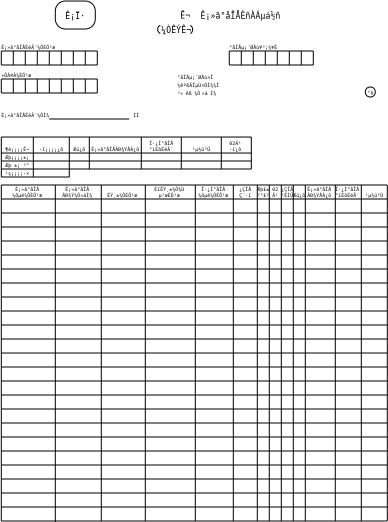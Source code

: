 <?xml version="1.0"?>
<diagram xmlns:dia="http://www.lysator.liu.se/~alla/dia/">
  <diagramdata>
    <attribute name="background">
      <color val="#ffffff"/>
    </attribute>
    <attribute name="paper">
      <composite type="paper">
        <attribute name="name">
          <string>#A4#</string>
        </attribute>
        <attribute name="tmargin">
          <real val="0"/>
        </attribute>
        <attribute name="bmargin">
          <real val="0"/>
        </attribute>
        <attribute name="lmargin">
          <real val="0"/>
        </attribute>
        <attribute name="rmargin">
          <real val="0"/>
        </attribute>
        <attribute name="is_portrait">
          <boolean val="true"/>
        </attribute>
        <attribute name="scaling">
          <real val="1"/>
        </attribute>
        <attribute name="fitto">
          <boolean val="false"/>
        </attribute>
      </composite>
    </attribute>
  </diagramdata>
  <layer name="&#192;&#254;" visible="true">
    <object type="Standard - Line" version="0" id="O0">
      <attribute name="obj_pos">
        <point val="0.801,5.0"/>
      </attribute>
      <attribute name="obj_bb">
        <rectangle val="0.786,4.985;5.615,5.015"/>
      </attribute>
      <attribute name="conn_endpoints">
        <point val="0.801,5.0"/>
        <point val="5.6,5"/>
      </attribute>
      <attribute name="numcp">
        <int val="1"/>
      </attribute>
      <attribute name="line_width">
        <real val="0.03"/>
      </attribute>
    </object>
    <object type="Standard - Line" version="0" id="O1">
      <attribute name="obj_pos">
        <point val="0.8,5.7"/>
      </attribute>
      <attribute name="obj_bb">
        <rectangle val="0.785,5.685;5.615,5.715"/>
      </attribute>
      <attribute name="conn_endpoints">
        <point val="0.8,5.7"/>
        <point val="5.6,5.7"/>
      </attribute>
      <attribute name="numcp">
        <int val="1"/>
      </attribute>
      <attribute name="line_width">
        <real val="0.03"/>
      </attribute>
    </object>
    <object type="Standard - Line" version="0" id="O2">
      <attribute name="obj_pos">
        <point val="0.8,4.999"/>
      </attribute>
      <attribute name="obj_bb">
        <rectangle val="0.785,4.984;0.815,5.715"/>
      </attribute>
      <attribute name="conn_endpoints">
        <point val="0.8,4.999"/>
        <point val="0.8,5.7"/>
      </attribute>
      <attribute name="numcp">
        <int val="1"/>
      </attribute>
      <attribute name="line_width">
        <real val="0.03"/>
      </attribute>
    </object>
    <object type="Standard - Line" version="0" id="O3">
      <attribute name="obj_pos">
        <point val="1.4,5"/>
      </attribute>
      <attribute name="obj_bb">
        <rectangle val="1.4,5;1.4,5.7"/>
      </attribute>
      <attribute name="conn_endpoints">
        <point val="1.4,5"/>
        <point val="1.4,5.7"/>
      </attribute>
      <attribute name="numcp">
        <int val="1"/>
      </attribute>
      <attribute name="line_width">
        <real val="0"/>
      </attribute>
    </object>
    <object type="Standard - Line" version="0" id="O4">
      <attribute name="obj_pos">
        <point val="2,5"/>
      </attribute>
      <attribute name="obj_bb">
        <rectangle val="2,5;2,5.7"/>
      </attribute>
      <attribute name="conn_endpoints">
        <point val="2,5"/>
        <point val="2,5.7"/>
      </attribute>
      <attribute name="numcp">
        <int val="1"/>
      </attribute>
      <attribute name="line_width">
        <real val="0"/>
      </attribute>
    </object>
    <object type="Standard - Line" version="0" id="O5">
      <attribute name="obj_pos">
        <point val="5,5"/>
      </attribute>
      <attribute name="obj_bb">
        <rectangle val="5,5;5,5.7"/>
      </attribute>
      <attribute name="conn_endpoints">
        <point val="5,5"/>
        <point val="5,5.7"/>
      </attribute>
      <attribute name="numcp">
        <int val="1"/>
      </attribute>
      <attribute name="line_width">
        <real val="0"/>
      </attribute>
    </object>
    <object type="Standard - Line" version="0" id="O6">
      <attribute name="obj_pos">
        <point val="3.2,5"/>
      </attribute>
      <attribute name="obj_bb">
        <rectangle val="3.199,5;3.2,5.7"/>
      </attribute>
      <attribute name="conn_endpoints">
        <point val="3.2,5"/>
        <point val="3.199,5.7"/>
      </attribute>
      <attribute name="numcp">
        <int val="1"/>
      </attribute>
      <attribute name="line_width">
        <real val="0"/>
      </attribute>
    </object>
    <object type="Standard - Line" version="0" id="O7">
      <attribute name="obj_pos">
        <point val="0.8,6.4"/>
      </attribute>
      <attribute name="obj_bb">
        <rectangle val="0.785,6.385;5.615,6.415"/>
      </attribute>
      <attribute name="conn_endpoints">
        <point val="0.8,6.4"/>
        <point val="5.6,6.4"/>
      </attribute>
      <attribute name="numcp">
        <int val="1"/>
      </attribute>
      <attribute name="line_width">
        <real val="0.03"/>
      </attribute>
    </object>
    <object type="Standard - Line" version="0" id="O8">
      <attribute name="obj_pos">
        <point val="0.8,7.1"/>
      </attribute>
      <attribute name="obj_bb">
        <rectangle val="0.785,7.085;5.615,7.115"/>
      </attribute>
      <attribute name="conn_endpoints">
        <point val="0.8,7.1"/>
        <point val="5.6,7.1"/>
      </attribute>
      <attribute name="numcp">
        <int val="1"/>
      </attribute>
      <attribute name="line_width">
        <real val="0.03"/>
      </attribute>
    </object>
    <object type="Standard - Line" version="0" id="O9">
      <attribute name="obj_pos">
        <point val="0.8,6.4"/>
      </attribute>
      <attribute name="obj_bb">
        <rectangle val="0.785,6.385;0.815,7.115"/>
      </attribute>
      <attribute name="conn_endpoints">
        <point val="0.8,6.4"/>
        <point val="0.8,7.1"/>
      </attribute>
      <attribute name="numcp">
        <int val="1"/>
      </attribute>
      <attribute name="line_width">
        <real val="0.03"/>
      </attribute>
    </object>
    <object type="Standard - Line" version="0" id="O10">
      <attribute name="obj_pos">
        <point val="1.4,6.4"/>
      </attribute>
      <attribute name="obj_bb">
        <rectangle val="1.4,6.4;1.4,7.1"/>
      </attribute>
      <attribute name="conn_endpoints">
        <point val="1.4,6.4"/>
        <point val="1.4,7.1"/>
      </attribute>
      <attribute name="numcp">
        <int val="1"/>
      </attribute>
      <attribute name="line_width">
        <real val="0"/>
      </attribute>
    </object>
    <object type="Standard - Line" version="0" id="O11">
      <attribute name="obj_pos">
        <point val="2,6.4"/>
      </attribute>
      <attribute name="obj_bb">
        <rectangle val="2,6.4;2,7.1"/>
      </attribute>
      <attribute name="conn_endpoints">
        <point val="2,6.4"/>
        <point val="2,7.1"/>
      </attribute>
      <attribute name="numcp">
        <int val="1"/>
      </attribute>
      <attribute name="line_width">
        <real val="0"/>
      </attribute>
    </object>
    <object type="Standard - Line" version="0" id="O12">
      <attribute name="obj_pos">
        <point val="3.2,6.4"/>
      </attribute>
      <attribute name="obj_bb">
        <rectangle val="3.2,6.4;3.2,7.1"/>
      </attribute>
      <attribute name="conn_endpoints">
        <point val="3.2,6.4"/>
        <point val="3.2,7.1"/>
      </attribute>
      <attribute name="numcp">
        <int val="1"/>
      </attribute>
      <attribute name="line_width">
        <real val="0"/>
      </attribute>
      <connections>
        <connection handle="0" to="O7" connection="0"/>
        <connection handle="1" to="O8" connection="0"/>
      </connections>
    </object>
    <object type="Standard - Line" version="0" id="O13">
      <attribute name="obj_pos">
        <point val="5,6.4"/>
      </attribute>
      <attribute name="obj_bb">
        <rectangle val="5,6.4;5,7.1"/>
      </attribute>
      <attribute name="conn_endpoints">
        <point val="5,6.4"/>
        <point val="5,7.1"/>
      </attribute>
      <attribute name="numcp">
        <int val="1"/>
      </attribute>
      <attribute name="line_width">
        <real val="0"/>
      </attribute>
    </object>
    <object type="Standard - Line" version="0" id="O14">
      <attribute name="obj_pos">
        <point val="3.8,6.4"/>
      </attribute>
      <attribute name="obj_bb">
        <rectangle val="3.8,6.4;3.8,7.1"/>
      </attribute>
      <attribute name="conn_endpoints">
        <point val="3.8,6.4"/>
        <point val="3.8,7.1"/>
      </attribute>
      <attribute name="numcp">
        <int val="1"/>
      </attribute>
      <attribute name="line_width">
        <real val="0"/>
      </attribute>
    </object>
    <object type="Standard - Line" version="0" id="O15">
      <attribute name="obj_pos">
        <point val="2.6,6.4"/>
      </attribute>
      <attribute name="obj_bb">
        <rectangle val="2.6,6.4;2.6,7.1"/>
      </attribute>
      <attribute name="conn_endpoints">
        <point val="2.6,6.4"/>
        <point val="2.6,7.1"/>
      </attribute>
      <attribute name="numcp">
        <int val="1"/>
      </attribute>
      <attribute name="line_width">
        <real val="0"/>
      </attribute>
    </object>
    <object type="Standard - Line" version="0" id="O16">
      <attribute name="obj_pos">
        <point val="3.799,5.0"/>
      </attribute>
      <attribute name="obj_bb">
        <rectangle val="3.799,5.0;3.8,5.7"/>
      </attribute>
      <attribute name="conn_endpoints">
        <point val="3.799,5.0"/>
        <point val="3.8,5.7"/>
      </attribute>
      <attribute name="numcp">
        <int val="1"/>
      </attribute>
      <attribute name="line_width">
        <real val="0"/>
      </attribute>
    </object>
    <object type="Standard - Line" version="0" id="O17">
      <attribute name="obj_pos">
        <point val="4.4,6.4"/>
      </attribute>
      <attribute name="obj_bb">
        <rectangle val="4.4,6.4;4.4,7.1"/>
      </attribute>
      <attribute name="conn_endpoints">
        <point val="4.4,6.4"/>
        <point val="4.4,7.1"/>
      </attribute>
      <attribute name="numcp">
        <int val="1"/>
      </attribute>
      <attribute name="line_width">
        <real val="0"/>
      </attribute>
    </object>
    <object type="Standard - Line" version="0" id="O18">
      <attribute name="obj_pos">
        <point val="12.2,5"/>
      </attribute>
      <attribute name="obj_bb">
        <rectangle val="12.185,4.985;16.415,5.015"/>
      </attribute>
      <attribute name="conn_endpoints">
        <point val="12.2,5"/>
        <point val="16.4,5"/>
      </attribute>
      <attribute name="numcp">
        <int val="1"/>
      </attribute>
      <attribute name="line_width">
        <real val="0.03"/>
      </attribute>
    </object>
    <object type="Standard - Line" version="0" id="O19">
      <attribute name="obj_pos">
        <point val="12.2,5.7"/>
      </attribute>
      <attribute name="obj_bb">
        <rectangle val="12.185,5.685;16.415,5.715"/>
      </attribute>
      <attribute name="conn_endpoints">
        <point val="12.2,5.7"/>
        <point val="16.4,5.7"/>
      </attribute>
      <attribute name="numcp">
        <int val="1"/>
      </attribute>
      <attribute name="line_width">
        <real val="0.03"/>
      </attribute>
    </object>
    <object type="Standard - Line" version="0" id="O20">
      <attribute name="obj_pos">
        <point val="12.198,4.999"/>
      </attribute>
      <attribute name="obj_bb">
        <rectangle val="12.183,4.984;12.215,5.715"/>
      </attribute>
      <attribute name="conn_endpoints">
        <point val="12.198,4.999"/>
        <point val="12.2,5.7"/>
      </attribute>
      <attribute name="numcp">
        <int val="1"/>
      </attribute>
      <attribute name="line_width">
        <real val="0.03"/>
      </attribute>
    </object>
    <object type="Standard - Line" version="0" id="O21">
      <attribute name="obj_pos">
        <point val="12.8,5"/>
      </attribute>
      <attribute name="obj_bb">
        <rectangle val="12.8,5;12.8,5.7"/>
      </attribute>
      <attribute name="conn_endpoints">
        <point val="12.8,5"/>
        <point val="12.8,5.7"/>
      </attribute>
      <attribute name="numcp">
        <int val="1"/>
      </attribute>
      <attribute name="line_width">
        <real val="0"/>
      </attribute>
    </object>
    <object type="Standard - Line" version="0" id="O22">
      <attribute name="obj_pos">
        <point val="13.4,5"/>
      </attribute>
      <attribute name="obj_bb">
        <rectangle val="13.4,5;13.4,5.7"/>
      </attribute>
      <attribute name="conn_endpoints">
        <point val="13.4,5"/>
        <point val="13.4,5.7"/>
      </attribute>
      <attribute name="numcp">
        <int val="1"/>
      </attribute>
      <attribute name="line_width">
        <real val="0"/>
      </attribute>
    </object>
    <object type="Standard - Line" version="0" id="O23">
      <attribute name="obj_pos">
        <point val="15.8,5"/>
      </attribute>
      <attribute name="obj_bb">
        <rectangle val="15.8,5;15.8,5.7"/>
      </attribute>
      <attribute name="conn_endpoints">
        <point val="15.8,5"/>
        <point val="15.8,5.7"/>
      </attribute>
      <attribute name="numcp">
        <int val="1"/>
      </attribute>
      <attribute name="line_width">
        <real val="0"/>
      </attribute>
    </object>
    <object type="Standard - Line" version="0" id="O24">
      <attribute name="obj_pos">
        <point val="15.2,4.998"/>
      </attribute>
      <attribute name="obj_bb">
        <rectangle val="15.2,4.998;15.2,5.7"/>
      </attribute>
      <attribute name="conn_endpoints">
        <point val="15.2,4.998"/>
        <point val="15.2,5.7"/>
      </attribute>
      <attribute name="numcp">
        <int val="1"/>
      </attribute>
      <attribute name="line_width">
        <real val="0"/>
      </attribute>
    </object>
    <object type="Standard - Line" version="0" id="O25">
      <attribute name="obj_pos">
        <point val="14.6,5"/>
      </attribute>
      <attribute name="obj_bb">
        <rectangle val="14.6,5;14.6,5.7"/>
      </attribute>
      <attribute name="conn_endpoints">
        <point val="14.6,5"/>
        <point val="14.6,5.7"/>
      </attribute>
      <attribute name="numcp">
        <int val="1"/>
      </attribute>
      <attribute name="line_width">
        <real val="0"/>
      </attribute>
    </object>
    <object type="Standard - Line" version="0" id="O26">
      <attribute name="obj_pos">
        <point val="14,5"/>
      </attribute>
      <attribute name="obj_bb">
        <rectangle val="14,5;14,5.7"/>
      </attribute>
      <attribute name="conn_endpoints">
        <point val="14,5"/>
        <point val="14,5.7"/>
      </attribute>
      <attribute name="numcp">
        <int val="1"/>
      </attribute>
      <attribute name="line_width">
        <real val="0"/>
      </attribute>
    </object>
    <object type="Standard - Line" version="0" id="O27">
      <attribute name="obj_pos">
        <point val="16.4,5"/>
      </attribute>
      <attribute name="obj_bb">
        <rectangle val="16.385,4.985;16.415,5.715"/>
      </attribute>
      <attribute name="conn_endpoints">
        <point val="16.4,5"/>
        <point val="16.4,5.7"/>
      </attribute>
      <attribute name="numcp">
        <int val="1"/>
      </attribute>
      <attribute name="line_width">
        <real val="0.03"/>
      </attribute>
    </object>
    <object type="Standard - Line" version="0" id="O28">
      <attribute name="obj_pos">
        <point val="3.2,8.4"/>
      </attribute>
      <attribute name="obj_bb">
        <rectangle val="3.185,8.385;7.215,8.415"/>
      </attribute>
      <attribute name="conn_endpoints">
        <point val="3.2,8.4"/>
        <point val="7.2,8.4"/>
      </attribute>
      <attribute name="numcp">
        <int val="1"/>
      </attribute>
      <attribute name="line_width">
        <real val="0.03"/>
      </attribute>
    </object>
    <object type="Standard - Line" version="0" id="O29">
      <attribute name="obj_pos">
        <point val="0.8,12.4"/>
      </attribute>
      <attribute name="obj_bb">
        <rectangle val="0.785,12.385;20.115,12.415"/>
      </attribute>
      <attribute name="conn_endpoints">
        <point val="0.8,12.4"/>
        <point val="20.1,12.4"/>
      </attribute>
      <attribute name="numcp">
        <int val="1"/>
      </attribute>
      <attribute name="line_width">
        <real val="0.03"/>
      </attribute>
    </object>
    <object type="Standard - Line" version="0" id="O30">
      <attribute name="obj_pos">
        <point val="0.8,13.1"/>
      </attribute>
      <attribute name="obj_bb">
        <rectangle val="0.8,13.1;20.1,13.1"/>
      </attribute>
      <attribute name="conn_endpoints">
        <point val="0.8,13.1"/>
        <point val="20.1,13.1"/>
      </attribute>
      <attribute name="numcp">
        <int val="1"/>
      </attribute>
      <attribute name="line_width">
        <real val="0"/>
      </attribute>
    </object>
    <object type="Standard - Line" version="0" id="O31">
      <attribute name="obj_pos">
        <point val="0.8,13.8"/>
      </attribute>
      <attribute name="obj_bb">
        <rectangle val="0.8,13.8;20.1,13.8"/>
      </attribute>
      <attribute name="conn_endpoints">
        <point val="0.8,13.8"/>
        <point val="20.1,13.8"/>
      </attribute>
      <attribute name="numcp">
        <int val="1"/>
      </attribute>
      <attribute name="line_width">
        <real val="0"/>
      </attribute>
    </object>
    <object type="Standard - Line" version="0" id="O32">
      <attribute name="obj_pos">
        <point val="0.8,14.5"/>
      </attribute>
      <attribute name="obj_bb">
        <rectangle val="0.8,14.5;20.1,14.5"/>
      </attribute>
      <attribute name="conn_endpoints">
        <point val="0.8,14.5"/>
        <point val="20.1,14.5"/>
      </attribute>
      <attribute name="numcp">
        <int val="1"/>
      </attribute>
      <attribute name="line_width">
        <real val="0"/>
      </attribute>
    </object>
    <object type="Standard - Line" version="0" id="O33">
      <attribute name="obj_pos">
        <point val="0.8,15.2"/>
      </attribute>
      <attribute name="obj_bb">
        <rectangle val="0.8,15.2;20.1,15.2"/>
      </attribute>
      <attribute name="conn_endpoints">
        <point val="0.8,15.2"/>
        <point val="20.1,15.2"/>
      </attribute>
      <attribute name="numcp">
        <int val="1"/>
      </attribute>
      <attribute name="line_width">
        <real val="0"/>
      </attribute>
    </object>
    <object type="Standard - Line" version="0" id="O34">
      <attribute name="obj_pos">
        <point val="0.8,15.9"/>
      </attribute>
      <attribute name="obj_bb">
        <rectangle val="0.8,15.9;20.1,15.9"/>
      </attribute>
      <attribute name="conn_endpoints">
        <point val="0.8,15.9"/>
        <point val="20.1,15.9"/>
      </attribute>
      <attribute name="numcp">
        <int val="1"/>
      </attribute>
      <attribute name="line_width">
        <real val="0"/>
      </attribute>
    </object>
    <object type="Standard - Line" version="0" id="O35">
      <attribute name="obj_pos">
        <point val="0.8,16.6"/>
      </attribute>
      <attribute name="obj_bb">
        <rectangle val="0.8,16.6;20.1,16.6"/>
      </attribute>
      <attribute name="conn_endpoints">
        <point val="0.8,16.6"/>
        <point val="20.1,16.6"/>
      </attribute>
      <attribute name="numcp">
        <int val="1"/>
      </attribute>
      <attribute name="line_width">
        <real val="0"/>
      </attribute>
    </object>
    <object type="Standard - Line" version="0" id="O36">
      <attribute name="obj_pos">
        <point val="0.8,17.3"/>
      </attribute>
      <attribute name="obj_bb">
        <rectangle val="0.8,17.3;20.1,17.3"/>
      </attribute>
      <attribute name="conn_endpoints">
        <point val="0.8,17.3"/>
        <point val="20.1,17.3"/>
      </attribute>
      <attribute name="numcp">
        <int val="1"/>
      </attribute>
      <attribute name="line_width">
        <real val="0"/>
      </attribute>
    </object>
    <object type="Standard - Line" version="0" id="O37">
      <attribute name="obj_pos">
        <point val="0.8,18"/>
      </attribute>
      <attribute name="obj_bb">
        <rectangle val="0.8,18;20.1,18"/>
      </attribute>
      <attribute name="conn_endpoints">
        <point val="0.8,18"/>
        <point val="20.1,18"/>
      </attribute>
      <attribute name="numcp">
        <int val="1"/>
      </attribute>
      <attribute name="line_width">
        <real val="0"/>
      </attribute>
    </object>
    <object type="Standard - Line" version="0" id="O38">
      <attribute name="obj_pos">
        <point val="0.8,19.4"/>
      </attribute>
      <attribute name="obj_bb">
        <rectangle val="0.8,19.4;20.1,19.4"/>
      </attribute>
      <attribute name="conn_endpoints">
        <point val="0.8,19.4"/>
        <point val="20.1,19.4"/>
      </attribute>
      <attribute name="numcp">
        <int val="1"/>
      </attribute>
      <attribute name="line_width">
        <real val="0"/>
      </attribute>
    </object>
    <object type="Standard - Line" version="0" id="O39">
      <attribute name="obj_pos">
        <point val="0.8,20.101"/>
      </attribute>
      <attribute name="obj_bb">
        <rectangle val="0.8,20.101;20.1,20.101"/>
      </attribute>
      <attribute name="conn_endpoints">
        <point val="0.8,20.101"/>
        <point val="20.1,20.101"/>
      </attribute>
      <attribute name="numcp">
        <int val="1"/>
      </attribute>
      <attribute name="line_width">
        <real val="0"/>
      </attribute>
      <connections>
        <connection handle="0" to="O55" connection="0"/>
        <connection handle="1" to="O56" connection="0"/>
      </connections>
    </object>
    <object type="Standard - Line" version="0" id="O40">
      <attribute name="obj_pos">
        <point val="0.8,20.8"/>
      </attribute>
      <attribute name="obj_bb">
        <rectangle val="0.8,20.8;20.1,20.8"/>
      </attribute>
      <attribute name="conn_endpoints">
        <point val="0.8,20.8"/>
        <point val="20.1,20.8"/>
      </attribute>
      <attribute name="numcp">
        <int val="1"/>
      </attribute>
      <attribute name="line_width">
        <real val="0"/>
      </attribute>
    </object>
    <object type="Standard - Line" version="0" id="O41">
      <attribute name="obj_pos">
        <point val="0.8,21.5"/>
      </attribute>
      <attribute name="obj_bb">
        <rectangle val="0.8,21.5;20.1,21.5"/>
      </attribute>
      <attribute name="conn_endpoints">
        <point val="0.8,21.5"/>
        <point val="20.1,21.5"/>
      </attribute>
      <attribute name="numcp">
        <int val="1"/>
      </attribute>
      <attribute name="line_width">
        <real val="0"/>
      </attribute>
    </object>
    <object type="Standard - Line" version="0" id="O42">
      <attribute name="obj_pos">
        <point val="0.8,22.2"/>
      </attribute>
      <attribute name="obj_bb">
        <rectangle val="0.8,22.2;20.1,22.2"/>
      </attribute>
      <attribute name="conn_endpoints">
        <point val="0.8,22.2"/>
        <point val="20.1,22.2"/>
      </attribute>
      <attribute name="numcp">
        <int val="1"/>
      </attribute>
      <attribute name="line_width">
        <real val="0"/>
      </attribute>
    </object>
    <object type="Standard - Line" version="0" id="O43">
      <attribute name="obj_pos">
        <point val="0.8,22.9"/>
      </attribute>
      <attribute name="obj_bb">
        <rectangle val="0.8,22.9;20.1,22.9"/>
      </attribute>
      <attribute name="conn_endpoints">
        <point val="0.8,22.9"/>
        <point val="20.1,22.9"/>
      </attribute>
      <attribute name="numcp">
        <int val="1"/>
      </attribute>
      <attribute name="line_width">
        <real val="0"/>
      </attribute>
    </object>
    <object type="Standard - Line" version="0" id="O44">
      <attribute name="obj_pos">
        <point val="0.8,23.6"/>
      </attribute>
      <attribute name="obj_bb">
        <rectangle val="0.8,23.6;20.1,23.6"/>
      </attribute>
      <attribute name="conn_endpoints">
        <point val="0.8,23.6"/>
        <point val="20.1,23.6"/>
      </attribute>
      <attribute name="numcp">
        <int val="1"/>
      </attribute>
      <attribute name="line_width">
        <real val="0"/>
      </attribute>
    </object>
    <object type="Standard - Line" version="0" id="O45">
      <attribute name="obj_pos">
        <point val="0.8,24.3"/>
      </attribute>
      <attribute name="obj_bb">
        <rectangle val="0.8,24.3;20.1,24.3"/>
      </attribute>
      <attribute name="conn_endpoints">
        <point val="0.8,24.3"/>
        <point val="20.1,24.3"/>
      </attribute>
      <attribute name="numcp">
        <int val="1"/>
      </attribute>
      <attribute name="line_width">
        <real val="0"/>
      </attribute>
    </object>
    <object type="Standard - Line" version="0" id="O46">
      <attribute name="obj_pos">
        <point val="0.8,25"/>
      </attribute>
      <attribute name="obj_bb">
        <rectangle val="0.8,25;20.1,25"/>
      </attribute>
      <attribute name="conn_endpoints">
        <point val="0.8,25"/>
        <point val="20.1,25"/>
      </attribute>
      <attribute name="numcp">
        <int val="1"/>
      </attribute>
      <attribute name="line_width">
        <real val="0"/>
      </attribute>
    </object>
    <object type="Standard - Line" version="0" id="O47">
      <attribute name="obj_pos">
        <point val="0.8,25.7"/>
      </attribute>
      <attribute name="obj_bb">
        <rectangle val="0.8,25.7;20.1,25.7"/>
      </attribute>
      <attribute name="conn_endpoints">
        <point val="0.8,25.7"/>
        <point val="20.1,25.7"/>
      </attribute>
      <attribute name="numcp">
        <int val="1"/>
      </attribute>
      <attribute name="line_width">
        <real val="0"/>
      </attribute>
    </object>
    <object type="Standard - Line" version="0" id="O48">
      <attribute name="obj_pos">
        <point val="0.8,26.4"/>
      </attribute>
      <attribute name="obj_bb">
        <rectangle val="0.8,26.4;20.1,26.4"/>
      </attribute>
      <attribute name="conn_endpoints">
        <point val="0.8,26.4"/>
        <point val="20.1,26.4"/>
      </attribute>
      <attribute name="numcp">
        <int val="1"/>
      </attribute>
      <attribute name="line_width">
        <real val="0"/>
      </attribute>
    </object>
    <object type="Standard - Line" version="0" id="O49">
      <attribute name="obj_pos">
        <point val="0.8,27.1"/>
      </attribute>
      <attribute name="obj_bb">
        <rectangle val="0.8,27.1;20.1,27.1"/>
      </attribute>
      <attribute name="conn_endpoints">
        <point val="0.8,27.1"/>
        <point val="20.1,27.1"/>
      </attribute>
      <attribute name="numcp">
        <int val="1"/>
      </attribute>
      <attribute name="line_width">
        <real val="0"/>
      </attribute>
    </object>
    <object type="Standard - Line" version="0" id="O50">
      <attribute name="obj_pos">
        <point val="0.8,27.8"/>
      </attribute>
      <attribute name="obj_bb">
        <rectangle val="0.8,27.8;20.1,27.8"/>
      </attribute>
      <attribute name="conn_endpoints">
        <point val="0.8,27.8"/>
        <point val="20.1,27.8"/>
      </attribute>
      <attribute name="numcp">
        <int val="1"/>
      </attribute>
      <attribute name="line_width">
        <real val="0"/>
      </attribute>
    </object>
    <object type="Standard - Line" version="0" id="O51">
      <attribute name="obj_pos">
        <point val="0.8,28.5"/>
      </attribute>
      <attribute name="obj_bb">
        <rectangle val="0.785,28.485;20.115,28.515"/>
      </attribute>
      <attribute name="conn_endpoints">
        <point val="0.8,28.5"/>
        <point val="20.1,28.5"/>
      </attribute>
      <attribute name="numcp">
        <int val="1"/>
      </attribute>
      <attribute name="line_width">
        <real val="0.03"/>
      </attribute>
    </object>
    <object type="Standard - Line" version="0" id="O52">
      <attribute name="obj_pos">
        <point val="0.8,10.9"/>
      </attribute>
      <attribute name="obj_bb">
        <rectangle val="0.785,10.885;13.315,10.915"/>
      </attribute>
      <attribute name="conn_endpoints">
        <point val="0.8,10.9"/>
        <point val="13.3,10.9"/>
      </attribute>
      <attribute name="numcp">
        <int val="1"/>
      </attribute>
      <attribute name="line_width">
        <real val="0.03"/>
      </attribute>
    </object>
    <object type="Standard - Line" version="0" id="O53">
      <attribute name="obj_pos">
        <point val="0.8,10.102"/>
      </attribute>
      <attribute name="obj_bb">
        <rectangle val="0.785,10.085;13.315,10.117"/>
      </attribute>
      <attribute name="conn_endpoints">
        <point val="0.8,10.102"/>
        <point val="13.3,10.1"/>
      </attribute>
      <attribute name="numcp">
        <int val="1"/>
      </attribute>
      <attribute name="line_width">
        <real val="0.03"/>
      </attribute>
      <connections>
        <connection handle="1" to="O72" connection="0"/>
      </connections>
    </object>
    <object type="Standard - Line" version="0" id="O54">
      <attribute name="obj_pos">
        <point val="0.8,9.302"/>
      </attribute>
      <attribute name="obj_bb">
        <rectangle val="0.785,9.285;13.315,9.317"/>
      </attribute>
      <attribute name="conn_endpoints">
        <point val="0.8,9.302"/>
        <point val="13.3,9.3"/>
      </attribute>
      <attribute name="numcp">
        <int val="1"/>
      </attribute>
      <attribute name="line_width">
        <real val="0.03"/>
      </attribute>
    </object>
    <object type="Standard - Line" version="0" id="O55">
      <attribute name="obj_pos">
        <point val="0.8,11.7"/>
      </attribute>
      <attribute name="obj_bb">
        <rectangle val="0.785,11.685;0.815,28.516"/>
      </attribute>
      <attribute name="conn_endpoints">
        <point val="0.8,11.7"/>
        <point val="0.8,28.501"/>
      </attribute>
      <attribute name="numcp">
        <int val="1"/>
      </attribute>
      <attribute name="line_width">
        <real val="0.03"/>
      </attribute>
    </object>
    <object type="Standard - Line" version="0" id="O56">
      <attribute name="obj_pos">
        <point val="20.1,11.7"/>
      </attribute>
      <attribute name="obj_bb">
        <rectangle val="20.085,11.685;20.115,28.516"/>
      </attribute>
      <attribute name="conn_endpoints">
        <point val="20.1,11.7"/>
        <point val="20.1,28.501"/>
      </attribute>
      <attribute name="numcp">
        <int val="1"/>
      </attribute>
      <attribute name="line_width">
        <real val="0.03"/>
      </attribute>
    </object>
    <object type="Standard - Line" version="0" id="O57">
      <attribute name="obj_pos">
        <point val="8,11.7"/>
      </attribute>
      <attribute name="obj_bb">
        <rectangle val="8,11.7;8,28.5"/>
      </attribute>
      <attribute name="conn_endpoints">
        <point val="8,11.7"/>
        <point val="8,28.5"/>
      </attribute>
      <attribute name="numcp">
        <int val="1"/>
      </attribute>
      <attribute name="line_width">
        <real val="0"/>
      </attribute>
    </object>
    <object type="Standard - Line" version="0" id="O58">
      <attribute name="obj_pos">
        <point val="10.5,11.7"/>
      </attribute>
      <attribute name="obj_bb">
        <rectangle val="10.5,11.7;10.5,28.5"/>
      </attribute>
      <attribute name="conn_endpoints">
        <point val="10.5,11.7"/>
        <point val="10.5,28.5"/>
      </attribute>
      <attribute name="numcp">
        <int val="1"/>
      </attribute>
      <attribute name="line_width">
        <real val="0"/>
      </attribute>
    </object>
    <object type="Standard - Line" version="0" id="O59">
      <attribute name="obj_pos">
        <point val="12.4,11.7"/>
      </attribute>
      <attribute name="obj_bb">
        <rectangle val="12.4,11.7;12.4,28.5"/>
      </attribute>
      <attribute name="conn_endpoints">
        <point val="12.4,11.7"/>
        <point val="12.4,28.5"/>
      </attribute>
      <attribute name="numcp">
        <int val="1"/>
      </attribute>
      <attribute name="line_width">
        <real val="0"/>
      </attribute>
    </object>
    <object type="Standard - Line" version="0" id="O60">
      <attribute name="obj_pos">
        <point val="13.6,11.7"/>
      </attribute>
      <attribute name="obj_bb">
        <rectangle val="13.6,11.7;13.6,28.5"/>
      </attribute>
      <attribute name="conn_endpoints">
        <point val="13.6,11.7"/>
        <point val="13.6,28.5"/>
      </attribute>
      <attribute name="numcp">
        <int val="1"/>
      </attribute>
      <attribute name="line_width">
        <real val="0"/>
      </attribute>
    </object>
    <object type="Standard - Line" version="0" id="O61">
      <attribute name="obj_pos">
        <point val="18.8,11.7"/>
      </attribute>
      <attribute name="obj_bb">
        <rectangle val="18.8,11.7;18.801,28.501"/>
      </attribute>
      <attribute name="conn_endpoints">
        <point val="18.8,11.7"/>
        <point val="18.801,28.501"/>
      </attribute>
      <attribute name="numcp">
        <int val="1"/>
      </attribute>
      <attribute name="line_width">
        <real val="0"/>
      </attribute>
    </object>
    <object type="Standard - Line" version="0" id="O62">
      <attribute name="obj_pos">
        <point val="17.5,11.7"/>
      </attribute>
      <attribute name="obj_bb">
        <rectangle val="17.499,11.7;17.5,28.499"/>
      </attribute>
      <attribute name="conn_endpoints">
        <point val="17.5,11.7"/>
        <point val="17.499,28.499"/>
      </attribute>
      <attribute name="numcp">
        <int val="1"/>
      </attribute>
      <attribute name="line_width">
        <real val="0"/>
      </attribute>
    </object>
    <object type="Standard - Line" version="0" id="O63">
      <attribute name="obj_pos">
        <point val="14.2,11.7"/>
      </attribute>
      <attribute name="obj_bb">
        <rectangle val="14.199,11.7;14.2,28.5"/>
      </attribute>
      <attribute name="conn_endpoints">
        <point val="14.2,11.7"/>
        <point val="14.199,28.5"/>
      </attribute>
      <attribute name="numcp">
        <int val="1"/>
      </attribute>
      <attribute name="line_width">
        <real val="0"/>
      </attribute>
    </object>
    <object type="Standard - Line" version="0" id="O64">
      <attribute name="obj_pos">
        <point val="0.801,11.3"/>
      </attribute>
      <attribute name="obj_bb">
        <rectangle val="0.786,11.285;4.215,11.315"/>
      </attribute>
      <attribute name="conn_endpoints">
        <point val="0.801,11.3"/>
        <point val="4.2,11.3"/>
      </attribute>
      <attribute name="numcp">
        <int val="1"/>
      </attribute>
      <attribute name="line_width">
        <real val="0.03"/>
      </attribute>
    </object>
    <object type="Standard - Line" version="0" id="O65">
      <attribute name="obj_pos">
        <point val="0.8,9.302"/>
      </attribute>
      <attribute name="obj_bb">
        <rectangle val="0.785,9.287;0.816,11.318"/>
      </attribute>
      <attribute name="conn_endpoints">
        <point val="0.8,9.302"/>
        <point val="0.801,11.303"/>
      </attribute>
      <attribute name="numcp">
        <int val="1"/>
      </attribute>
      <attribute name="line_width">
        <real val="0.03"/>
      </attribute>
    </object>
    <object type="Standard - Line" version="0" id="O66">
      <attribute name="obj_pos">
        <point val="4.2,9.3"/>
      </attribute>
      <attribute name="obj_bb">
        <rectangle val="4.2,9.3;4.2,10.9"/>
      </attribute>
      <attribute name="conn_endpoints">
        <point val="4.2,9.3"/>
        <point val="4.2,10.9"/>
      </attribute>
      <attribute name="numcp">
        <int val="1"/>
      </attribute>
      <attribute name="line_width">
        <real val="0"/>
      </attribute>
    </object>
    <object type="Standard - Line" version="0" id="O67">
      <attribute name="obj_pos">
        <point val="2.4,9.3"/>
      </attribute>
      <attribute name="obj_bb">
        <rectangle val="2.4,9.3;2.401,11.297"/>
      </attribute>
      <attribute name="conn_endpoints">
        <point val="2.4,9.3"/>
        <point val="2.401,11.297"/>
      </attribute>
      <attribute name="numcp">
        <int val="1"/>
      </attribute>
      <attribute name="line_width">
        <real val="0"/>
      </attribute>
    </object>
    <object type="Standard - Line" version="0" id="O68">
      <attribute name="obj_pos">
        <point val="0.8,10.5"/>
      </attribute>
      <attribute name="obj_bb">
        <rectangle val="0.8,10.5;13.3,10.5"/>
      </attribute>
      <attribute name="conn_endpoints">
        <point val="0.8,10.5"/>
        <point val="13.3,10.5"/>
      </attribute>
      <attribute name="numcp">
        <int val="1"/>
      </attribute>
      <attribute name="line_width">
        <real val="0"/>
      </attribute>
    </object>
    <object type="Standard - Line" version="0" id="O69">
      <attribute name="obj_pos">
        <point val="5.2,9.3"/>
      </attribute>
      <attribute name="obj_bb">
        <rectangle val="5.2,9.3;5.2,10.901"/>
      </attribute>
      <attribute name="conn_endpoints">
        <point val="5.2,9.3"/>
        <point val="5.2,10.901"/>
      </attribute>
      <attribute name="numcp">
        <int val="1"/>
      </attribute>
      <attribute name="line_width">
        <real val="0"/>
      </attribute>
    </object>
    <object type="Standard - Line" version="0" id="O70">
      <attribute name="obj_pos">
        <point val="7.8,9.3"/>
      </attribute>
      <attribute name="obj_bb">
        <rectangle val="7.8,9.3;7.8,10.9"/>
      </attribute>
      <attribute name="conn_endpoints">
        <point val="7.8,9.3"/>
        <point val="7.8,10.9"/>
      </attribute>
      <attribute name="numcp">
        <int val="1"/>
      </attribute>
      <attribute name="line_width">
        <real val="0"/>
      </attribute>
    </object>
    <object type="Standard - Line" version="0" id="O71">
      <attribute name="obj_pos">
        <point val="9.8,9.3"/>
      </attribute>
      <attribute name="obj_bb">
        <rectangle val="9.8,9.3;9.8,10.9"/>
      </attribute>
      <attribute name="conn_endpoints">
        <point val="9.8,9.3"/>
        <point val="9.8,10.9"/>
      </attribute>
      <attribute name="numcp">
        <int val="1"/>
      </attribute>
      <attribute name="line_width">
        <real val="0"/>
      </attribute>
    </object>
    <object type="Standard - Line" version="0" id="O72">
      <attribute name="obj_pos">
        <point val="13.3,9.3"/>
      </attribute>
      <attribute name="obj_bb">
        <rectangle val="13.285,9.285;13.315,10.915"/>
      </attribute>
      <attribute name="conn_endpoints">
        <point val="13.3,9.3"/>
        <point val="13.3,10.9"/>
      </attribute>
      <attribute name="numcp">
        <int val="1"/>
      </attribute>
      <attribute name="line_width">
        <real val="0.03"/>
      </attribute>
    </object>
    <object type="Standard - Line" version="0" id="O73">
      <attribute name="obj_pos">
        <point val="5.6,6.4"/>
      </attribute>
      <attribute name="obj_bb">
        <rectangle val="5.585,6.385;5.615,7.115"/>
      </attribute>
      <attribute name="conn_endpoints">
        <point val="5.6,6.4"/>
        <point val="5.6,7.1"/>
      </attribute>
      <attribute name="numcp">
        <int val="1"/>
      </attribute>
      <attribute name="line_width">
        <real val="0.03"/>
      </attribute>
    </object>
    <object type="Standard - Line" version="0" id="O74">
      <attribute name="obj_pos">
        <point val="0.8,18.7"/>
      </attribute>
      <attribute name="obj_bb">
        <rectangle val="0.8,18.7;20.1,18.7"/>
      </attribute>
      <attribute name="conn_endpoints">
        <point val="0.8,18.7"/>
        <point val="20.1,18.7"/>
      </attribute>
      <attribute name="numcp">
        <int val="1"/>
      </attribute>
      <attribute name="line_width">
        <real val="0"/>
      </attribute>
    </object>
    <object type="Standard - Line" version="0" id="O75">
      <attribute name="obj_pos">
        <point val="2.6,5"/>
      </attribute>
      <attribute name="obj_bb">
        <rectangle val="2.6,5;2.6,5.7"/>
      </attribute>
      <attribute name="conn_endpoints">
        <point val="2.6,5"/>
        <point val="2.6,5.7"/>
      </attribute>
      <attribute name="numcp">
        <int val="1"/>
      </attribute>
      <attribute name="line_width">
        <real val="0"/>
      </attribute>
    </object>
    <object type="Standard - Line" version="0" id="O76">
      <attribute name="obj_pos">
        <point val="0.8,11.7"/>
      </attribute>
      <attribute name="obj_bb">
        <rectangle val="0.785,11.685;20.115,11.715"/>
      </attribute>
      <attribute name="conn_endpoints">
        <point val="0.8,11.7"/>
        <point val="20.1,11.7"/>
      </attribute>
      <attribute name="numcp">
        <int val="1"/>
      </attribute>
      <attribute name="line_width">
        <real val="0.03"/>
      </attribute>
    </object>
    <object type="Standard - Line" version="0" id="O77">
      <attribute name="obj_pos">
        <point val="5.8,11.7"/>
      </attribute>
      <attribute name="obj_bb">
        <rectangle val="5.8,11.7;5.8,28.5"/>
      </attribute>
      <attribute name="conn_endpoints">
        <point val="5.8,11.7"/>
        <point val="5.8,28.5"/>
      </attribute>
      <attribute name="numcp">
        <int val="1"/>
      </attribute>
      <attribute name="line_width">
        <real val="0"/>
      </attribute>
    </object>
    <object type="Standard - Line" version="0" id="O78">
      <attribute name="obj_pos">
        <point val="3.5,11.7"/>
      </attribute>
      <attribute name="obj_bb">
        <rectangle val="3.5,11.7;3.5,28.6"/>
      </attribute>
      <attribute name="conn_endpoints">
        <point val="3.5,11.7"/>
        <point val="3.5,28.6"/>
      </attribute>
      <attribute name="numcp">
        <int val="1"/>
      </attribute>
      <attribute name="line_width">
        <real val="0"/>
      </attribute>
    </object>
    <object type="Standard - Line" version="0" id="O79">
      <attribute name="obj_pos">
        <point val="4.4,5"/>
      </attribute>
      <attribute name="obj_bb">
        <rectangle val="4.4,5;4.4,5.7"/>
      </attribute>
      <attribute name="conn_endpoints">
        <point val="4.4,5"/>
        <point val="4.4,5.7"/>
      </attribute>
      <attribute name="numcp">
        <int val="1"/>
      </attribute>
      <attribute name="line_width">
        <real val="0"/>
      </attribute>
    </object>
    <object type="Standard - Line" version="0" id="O80">
      <attribute name="obj_pos">
        <point val="5.6,5"/>
      </attribute>
      <attribute name="obj_bb">
        <rectangle val="5.585,4.985;5.615,5.715"/>
      </attribute>
      <attribute name="conn_endpoints">
        <point val="5.6,5"/>
        <point val="5.6,5.7"/>
      </attribute>
      <attribute name="numcp">
        <int val="1"/>
      </attribute>
      <attribute name="line_width">
        <real val="0.03"/>
      </attribute>
    </object>
    <object type="Standard - Line" version="0" id="O81">
      <attribute name="obj_pos">
        <point val="11.8,9.3"/>
      </attribute>
      <attribute name="obj_bb">
        <rectangle val="11.8,9.3;11.8,10.9"/>
      </attribute>
      <attribute name="conn_endpoints">
        <point val="11.8,9.3"/>
        <point val="11.8,10.9"/>
      </attribute>
      <attribute name="numcp">
        <int val="1"/>
      </attribute>
      <attribute name="line_width">
        <real val="0"/>
      </attribute>
    </object>
    <object type="Standard - Line" version="0" id="O82">
      <attribute name="obj_pos">
        <point val="4.2,10.9"/>
      </attribute>
      <attribute name="obj_bb">
        <rectangle val="4.184,10.885;4.215,11.317"/>
      </attribute>
      <attribute name="conn_endpoints">
        <point val="4.2,10.9"/>
        <point val="4.199,11.302"/>
      </attribute>
      <attribute name="numcp">
        <int val="1"/>
      </attribute>
      <attribute name="line_width">
        <real val="0.03"/>
      </attribute>
    </object>
    <object type="Standard - Line" version="0" id="O83">
      <attribute name="obj_pos">
        <point val="14.8,11.7"/>
      </attribute>
      <attribute name="obj_bb">
        <rectangle val="14.8,11.7;14.8,28.5"/>
      </attribute>
      <attribute name="conn_endpoints">
        <point val="14.8,11.7"/>
        <point val="14.8,28.5"/>
      </attribute>
      <attribute name="numcp">
        <int val="1"/>
      </attribute>
      <attribute name="line_width">
        <real val="0"/>
      </attribute>
    </object>
    <object type="Standard - Line" version="0" id="O84">
      <attribute name="obj_pos">
        <point val="15.4,11.7"/>
      </attribute>
      <attribute name="obj_bb">
        <rectangle val="15.4,11.7;15.4,28.5"/>
      </attribute>
      <attribute name="conn_endpoints">
        <point val="15.4,11.7"/>
        <point val="15.4,28.5"/>
      </attribute>
      <attribute name="numcp">
        <int val="1"/>
      </attribute>
      <attribute name="line_width">
        <real val="0"/>
      </attribute>
    </object>
    <object type="Standard - Line" version="0" id="O85">
      <attribute name="obj_pos">
        <point val="16,11.7"/>
      </attribute>
      <attribute name="obj_bb">
        <rectangle val="16,11.7;16,28.5"/>
      </attribute>
      <attribute name="conn_endpoints">
        <point val="16,11.7"/>
        <point val="16,28.5"/>
      </attribute>
      <attribute name="numcp">
        <int val="1"/>
      </attribute>
      <attribute name="line_width">
        <real val="0"/>
      </attribute>
    </object>
  </layer>
  <layer name="&#202;&#184;&#187;&#250;" visible="true">
    <object type="Standard - Text" version="0" id="O86">
      <attribute name="obj_pos">
        <point val="19.4,27.4"/>
      </attribute>
      <attribute name="obj_bb">
        <rectangle val="19.4,27.214;19.4,27.464"/>
      </attribute>
      <attribute name="text">
        <composite type="text">
          <attribute name="string">
            <string>##</string>
          </attribute>
          <attribute name="font">
            <font name="Courier"/>
          </attribute>
          <attribute name="height">
            <real val="0.25"/>
          </attribute>
          <attribute name="pos">
            <point val="19.4,27.4"/>
          </attribute>
          <attribute name="color">
            <color val="#000000"/>
          </attribute>
          <attribute name="alignment">
            <enum val="0"/>
          </attribute>
        </composite>
      </attribute>
    </object>
    <object type="Standard - Text" version="0" id="O87">
      <attribute name="obj_pos">
        <point val="2.5,3.375"/>
      </attribute>
      <attribute name="obj_bb">
        <rectangle val="2.5,3.152;2.5,3.452"/>
      </attribute>
      <attribute name="text">
        <composite type="text">
          <attribute name="string">
            <string>##</string>
          </attribute>
          <attribute name="font">
            <font name="Courier"/>
          </attribute>
          <attribute name="height">
            <real val="0.3"/>
          </attribute>
          <attribute name="pos">
            <point val="2.5,3.375"/>
          </attribute>
          <attribute name="color">
            <color val="#000000"/>
          </attribute>
          <attribute name="alignment">
            <enum val="0"/>
          </attribute>
        </composite>
      </attribute>
    </object>
    <object type="Standard - Text" version="0" id="O88">
      <attribute name="obj_pos">
        <point val="9.743,3.378"/>
      </attribute>
      <attribute name="obj_bb">
        <rectangle val="9.743,3.006;10.248,3.506"/>
      </attribute>
      <attribute name="text">
        <composite type="text">
          <attribute name="string">
            <string>#&#202;&#172;#</string>
          </attribute>
          <attribute name="font">
            <font name="Courier"/>
          </attribute>
          <attribute name="height">
            <real val="0.5"/>
          </attribute>
          <attribute name="pos">
            <point val="9.743,3.378"/>
          </attribute>
          <attribute name="color">
            <color val="#000000"/>
          </attribute>
          <attribute name="alignment">
            <enum val="0"/>
          </attribute>
        </composite>
      </attribute>
    </object>
    <object type="Standard - Text" version="0" id="O89">
      <attribute name="obj_pos">
        <point val="0.8,4.9"/>
      </attribute>
      <attribute name="obj_bb">
        <rectangle val="0.8,4.677;3.527,4.977"/>
      </attribute>
      <attribute name="text">
        <composite type="text">
          <attribute name="string">
            <string>#&#202;&#161;&#187;&#227;&#176;&#229;&#206;&#197;&#201;&#233;&#195;&#180;&#188;&#212;&#200;&#214;&#185;&#230;#</string>
          </attribute>
          <attribute name="font">
            <font name="Courier"/>
          </attribute>
          <attribute name="height">
            <real val="0.3"/>
          </attribute>
          <attribute name="pos">
            <point val="0.8,4.9"/>
          </attribute>
          <attribute name="color">
            <color val="#000000"/>
          </attribute>
          <attribute name="alignment">
            <enum val="0"/>
          </attribute>
        </composite>
      </attribute>
    </object>
    <object type="Standard - Text" version="0" id="O90">
      <attribute name="obj_pos">
        <point val="0.8,8.3"/>
      </attribute>
      <attribute name="obj_bb">
        <rectangle val="0.8,8.077;3.224,8.377"/>
      </attribute>
      <attribute name="text">
        <composite type="text">
          <attribute name="string">
            <string>#&#202;&#161;&#187;&#227;&#176;&#229;&#206;&#197;&#201;&#233;&#195;&#180;&#188;&#212;&#204;&#190;#</string>
          </attribute>
          <attribute name="font">
            <font name="Courier"/>
          </attribute>
          <attribute name="height">
            <real val="0.3"/>
          </attribute>
          <attribute name="pos">
            <point val="0.8,8.3"/>
          </attribute>
          <attribute name="color">
            <color val="#000000"/>
          </attribute>
          <attribute name="alignment">
            <enum val="0"/>
          </attribute>
        </composite>
      </attribute>
    </object>
    <object type="Standard - Text" version="0" id="O91">
      <attribute name="obj_pos">
        <point val="0.8,6.3"/>
      </attribute>
      <attribute name="obj_bb">
        <rectangle val="0.8,6.077;2.315,6.377"/>
      </attribute>
      <attribute name="text">
        <composite type="text">
          <attribute name="string">
            <string>#&#187;&#212;&#196;&#174;&#194;&#188;&#200;&#214;&#185;&#230;#</string>
          </attribute>
          <attribute name="font">
            <font name="Courier"/>
          </attribute>
          <attribute name="height">
            <real val="0.3"/>
          </attribute>
          <attribute name="pos">
            <point val="0.8,6.3"/>
          </attribute>
          <attribute name="color">
            <color val="#000000"/>
          </attribute>
          <attribute name="alignment">
            <enum val="0"/>
          </attribute>
        </composite>
      </attribute>
    </object>
    <object type="Standard - Text" version="0" id="O92">
      <attribute name="obj_pos">
        <point val="12.2,4.9"/>
      </attribute>
      <attribute name="obj_bb">
        <rectangle val="12.2,4.677;14.624,4.977"/>
      </attribute>
      <attribute name="text">
        <composite type="text">
          <attribute name="string">
            <string>#&#176;&#229;&#206;&#197;&#181;&#161;&#180;&#216;&#197;&#249;&#165;&#179;&#161;&#188;&#165;&#201;#</string>
          </attribute>
          <attribute name="font">
            <font name="Courier"/>
          </attribute>
          <attribute name="height">
            <real val="0.3"/>
          </attribute>
          <attribute name="pos">
            <point val="12.2,4.9"/>
          </attribute>
          <attribute name="color">
            <color val="#000000"/>
          </attribute>
          <attribute name="alignment">
            <enum val="0"/>
          </attribute>
        </composite>
      </attribute>
    </object>
    <object type="Standard - Text" version="0" id="O93">
      <attribute name="obj_pos">
        <point val="10.76,3.389"/>
      </attribute>
      <attribute name="obj_bb">
        <rectangle val="10.76,3.017;14.8,3.517"/>
      </attribute>
      <attribute name="text">
        <composite type="text">
          <attribute name="string">
            <string>#&#202;&#161;&#187;&#227;&#176;&#229;&#206;&#197;&#200;&#241;&#192;&#193;&#181;&#225;&#189;&#241;#</string>
          </attribute>
          <attribute name="font">
            <font name="Courier"/>
          </attribute>
          <attribute name="height">
            <real val="0.5"/>
          </attribute>
          <attribute name="pos">
            <point val="10.76,3.389"/>
          </attribute>
          <attribute name="color">
            <color val="#000000"/>
          </attribute>
          <attribute name="alignment">
            <enum val="0"/>
          </attribute>
        </composite>
      </attribute>
    </object>
    <object type="Standard - Text" version="0" id="O94">
      <attribute name="obj_pos">
        <point val="11.4,12"/>
      </attribute>
      <attribute name="obj_bb">
        <rectangle val="10.643,11.777;12.158,12.377"/>
      </attribute>
      <attribute name="text">
        <composite type="text">
          <attribute name="string">
            <string>#&#207;&#183;&#191;&#205;&#176;&#229;&#206;&#197;
&#188;&#245;&#181;&#235;&#188;&#212;&#200;&#214;&#185;&#230;#</string>
          </attribute>
          <attribute name="font">
            <font name="Courier"/>
          </attribute>
          <attribute name="height">
            <real val="0.3"/>
          </attribute>
          <attribute name="pos">
            <point val="11.4,12"/>
          </attribute>
          <attribute name="color">
            <color val="#000000"/>
          </attribute>
          <attribute name="alignment">
            <enum val="1"/>
          </attribute>
        </composite>
      </attribute>
    </object>
    <object type="Standard - Text" version="0" id="O95">
      <attribute name="obj_pos">
        <point val="4.6,12"/>
      </attribute>
      <attribute name="obj_bb">
        <rectangle val="3.842,11.777;5.357,12.377"/>
      </attribute>
      <attribute name="text">
        <composite type="text">
          <attribute name="string">
            <string>#&#202;&#161;&#187;&#227;&#176;&#229;&#206;&#197;
&#194;&#208;&#190;&#221;&#188;&#212;&#187;&#225;&#204;&#190;#</string>
          </attribute>
          <attribute name="font">
            <font name="Courier"/>
          </attribute>
          <attribute name="height">
            <real val="0.3"/>
          </attribute>
          <attribute name="pos">
            <point val="4.6,12"/>
          </attribute>
          <attribute name="color">
            <color val="#000000"/>
          </attribute>
          <attribute name="alignment">
            <enum val="1"/>
          </attribute>
        </composite>
      </attribute>
    </object>
    <object type="Standard - Text" version="0" id="O96">
      <attribute name="obj_pos">
        <point val="9.2,12"/>
      </attribute>
      <attribute name="obj_bb">
        <rectangle val="8.443,11.777;9.957,12.377"/>
      </attribute>
      <attribute name="text">
        <composite type="text">
          <attribute name="string">
            <string>#&#200;&#239;&#202;&#221;&#184;&#177;&#188;&#212;&#190;&#218;
&#181;&#173;&#185;&#230;&#200;&#214;&#185;&#230;#</string>
          </attribute>
          <attribute name="font">
            <font name="Courier"/>
          </attribute>
          <attribute name="height">
            <real val="0.3"/>
          </attribute>
          <attribute name="pos">
            <point val="9.2,12"/>
          </attribute>
          <attribute name="color">
            <color val="#000000"/>
          </attribute>
          <attribute name="alignment">
            <enum val="1"/>
          </attribute>
        </composite>
      </attribute>
    </object>
    <object type="Standard - Text" version="0" id="O97">
      <attribute name="obj_pos">
        <point val="12.7,12"/>
      </attribute>
      <attribute name="obj_bb">
        <rectangle val="12.7,11.777;13.306,12.377"/>
      </attribute>
      <attribute name="text">
        <composite type="text">
          <attribute name="string">
            <string>#&#191;&#199;&#206;&#197;
&#199;&#175;&#183;&#238;#</string>
          </attribute>
          <attribute name="font">
            <font name="Courier"/>
          </attribute>
          <attribute name="height">
            <real val="0.3"/>
          </attribute>
          <attribute name="pos">
            <point val="12.7,12"/>
          </attribute>
          <attribute name="color">
            <color val="#000000"/>
          </attribute>
          <attribute name="alignment">
            <enum val="0"/>
          </attribute>
        </composite>
      </attribute>
    </object>
    <object type="Standard - Text" version="0" id="O98">
      <attribute name="obj_pos">
        <point val="15.699,12.3"/>
      </attribute>
      <attribute name="obj_bb">
        <rectangle val="15.396,12.077;16.002,12.377"/>
      </attribute>
      <attribute name="text">
        <composite type="text">
          <attribute name="string">
            <string>#&#198;&#252;&#191;&#244;#</string>
          </attribute>
          <attribute name="font">
            <font name="Courier"/>
          </attribute>
          <attribute name="height">
            <real val="0.3"/>
          </attribute>
          <attribute name="pos">
            <point val="15.699,12.3"/>
          </attribute>
          <attribute name="color">
            <color val="#000000"/>
          </attribute>
          <attribute name="alignment">
            <enum val="1"/>
          </attribute>
        </composite>
      </attribute>
    </object>
    <object type="Standard - Text" version="0" id="O99">
      <attribute name="obj_pos">
        <point val="13.6,12"/>
      </attribute>
      <attribute name="obj_bb">
        <rectangle val="13.6,11.777;14.206,12.377"/>
      </attribute>
      <attribute name="text">
        <composite type="text">
          <attribute name="string">
            <string>#&#198;&#254;&#163;&#177;
&#179;&#176;&#163;&#178;#</string>
          </attribute>
          <attribute name="font">
            <font name="Courier"/>
          </attribute>
          <attribute name="height">
            <real val="0.3"/>
          </attribute>
          <attribute name="pos">
            <point val="13.6,12"/>
          </attribute>
          <attribute name="color">
            <color val="#000000"/>
          </attribute>
          <attribute name="alignment">
            <enum val="0"/>
          </attribute>
        </composite>
      </attribute>
    </object>
    <object type="Standard - Text" version="0" id="O100">
      <attribute name="obj_pos">
        <point val="16.1,12"/>
      </attribute>
      <attribute name="obj_bb">
        <rectangle val="16.1,11.777;17.312,12.377"/>
      </attribute>
      <attribute name="text">
        <composite type="text">
          <attribute name="string">
            <string>#&#202;&#161;&#187;&#227;&#176;&#229;&#206;&#197;
&#194;&#208;&#190;&#221;&#197;&#192;&#191;&#244;#</string>
          </attribute>
          <attribute name="font">
            <font name="Courier"/>
          </attribute>
          <attribute name="height">
            <real val="0.3"/>
          </attribute>
          <attribute name="pos">
            <point val="16.1,12"/>
          </attribute>
          <attribute name="color">
            <color val="#000000"/>
          </attribute>
          <attribute name="alignment">
            <enum val="0"/>
          </attribute>
        </composite>
      </attribute>
    </object>
    <object type="Standard - Text" version="0" id="O101">
      <attribute name="obj_pos">
        <point val="17.5,12"/>
      </attribute>
      <attribute name="obj_bb">
        <rectangle val="17.5,11.777;18.712,12.377"/>
      </attribute>
      <attribute name="text">
        <composite type="text">
          <attribute name="string">
            <string>#&#207;&#183;&#191;&#205;&#176;&#229;&#206;&#197;
&#176;&#236;&#201;&#244;&#201;&#233;&#195;&#180;#</string>
          </attribute>
          <attribute name="font">
            <font name="Courier"/>
          </attribute>
          <attribute name="height">
            <real val="0.3"/>
          </attribute>
          <attribute name="pos">
            <point val="17.5,12"/>
          </attribute>
          <attribute name="color">
            <color val="#000000"/>
          </attribute>
          <attribute name="alignment">
            <enum val="0"/>
          </attribute>
        </composite>
      </attribute>
    </object>
    <object type="Standard - Text" version="0" id="O102">
      <attribute name="obj_pos">
        <point val="1,11.2"/>
      </attribute>
      <attribute name="obj_bb">
        <rectangle val="1,10.977;2.212,11.277"/>
      </attribute>
      <attribute name="text">
        <composite type="text">
          <attribute name="string">
            <string>#&#185;&#231;&#161;&#161;&#161;&#161;&#183;&#215;#</string>
          </attribute>
          <attribute name="font">
            <font name="Courier"/>
          </attribute>
          <attribute name="height">
            <real val="0.3"/>
          </attribute>
          <attribute name="pos">
            <point val="1,11.2"/>
          </attribute>
          <attribute name="color">
            <color val="#000000"/>
          </attribute>
          <attribute name="alignment">
            <enum val="0"/>
          </attribute>
        </composite>
      </attribute>
    </object>
    <object type="Standard - Text" version="0" id="O103">
      <attribute name="obj_pos">
        <point val="1,10.8"/>
      </attribute>
      <attribute name="obj_bb">
        <rectangle val="1,10.577;2.273,10.877"/>
      </attribute>
      <attribute name="text">
        <composite type="text">
          <attribute name="string">
            <string>#&#198;&#254; &#177;&#161; &#179;&#176;#</string>
          </attribute>
          <attribute name="font">
            <font name="Courier"/>
          </attribute>
          <attribute name="height">
            <real val="0.3"/>
          </attribute>
          <attribute name="pos">
            <point val="1,10.8"/>
          </attribute>
          <attribute name="color">
            <color val="#000000"/>
          </attribute>
          <attribute name="alignment">
            <enum val="0"/>
          </attribute>
        </composite>
      </attribute>
    </object>
    <object type="Standard - Text" version="0" id="O104">
      <attribute name="obj_pos">
        <point val="1,10.4"/>
      </attribute>
      <attribute name="obj_bb">
        <rectangle val="1,10.177;2.212,10.477"/>
      </attribute>
      <attribute name="text">
        <composite type="text">
          <attribute name="string">
            <string>#&#198;&#254;&#161;&#161;&#161;&#161;&#177;&#161;#</string>
          </attribute>
          <attribute name="font">
            <font name="Courier"/>
          </attribute>
          <attribute name="height">
            <real val="0.3"/>
          </attribute>
          <attribute name="pos">
            <point val="1,10.4"/>
          </attribute>
          <attribute name="color">
            <color val="#000000"/>
          </attribute>
          <attribute name="alignment">
            <enum val="0"/>
          </attribute>
        </composite>
      </attribute>
    </object>
    <object type="Standard - Text" version="0" id="O105">
      <attribute name="obj_pos">
        <point val="1,10"/>
      </attribute>
      <attribute name="obj_bb">
        <rectangle val="1,9.777;2.212,10.077"/>
      </attribute>
      <attribute name="text">
        <composite type="text">
          <attribute name="string">
            <string>#&#182;&#232;&#161;&#161;&#161;&#161;&#202;&#172;#</string>
          </attribute>
          <attribute name="font">
            <font name="Courier"/>
          </attribute>
          <attribute name="height">
            <real val="0.3"/>
          </attribute>
          <attribute name="pos">
            <point val="1,10"/>
          </attribute>
          <attribute name="color">
            <color val="#000000"/>
          </attribute>
          <attribute name="alignment">
            <enum val="0"/>
          </attribute>
        </composite>
      </attribute>
    </object>
    <object type="Standard - Text" version="0" id="O106">
      <attribute name="obj_pos">
        <point val="2.7,10"/>
      </attribute>
      <attribute name="obj_bb">
        <rectangle val="2.7,9.777;3.912,10.077"/>
      </attribute>
      <attribute name="text">
        <composite type="text">
          <attribute name="string">
            <string>#&#183;&#239;&#161;&#161;&#161;&#161;&#191;&#244;#</string>
          </attribute>
          <attribute name="font">
            <font name="Courier"/>
          </attribute>
          <attribute name="height">
            <real val="0.3"/>
          </attribute>
          <attribute name="pos">
            <point val="2.7,10"/>
          </attribute>
          <attribute name="color">
            <color val="#000000"/>
          </attribute>
          <attribute name="alignment">
            <enum val="0"/>
          </attribute>
        </composite>
      </attribute>
    </object>
    <object type="Standard - Text" version="0" id="O107">
      <attribute name="obj_pos">
        <point val="4.4,10"/>
      </attribute>
      <attribute name="obj_bb">
        <rectangle val="4.4,9.777;5.006,10.077"/>
      </attribute>
      <attribute name="text">
        <composite type="text">
          <attribute name="string">
            <string>#&#198;&#252;&#191;&#244;#</string>
          </attribute>
          <attribute name="font">
            <font name="Courier"/>
          </attribute>
          <attribute name="height">
            <real val="0.3"/>
          </attribute>
          <attribute name="pos">
            <point val="4.4,10"/>
          </attribute>
          <attribute name="color">
            <color val="#000000"/>
          </attribute>
          <attribute name="alignment">
            <enum val="0"/>
          </attribute>
        </composite>
      </attribute>
    </object>
    <object type="Standard - Text" version="0" id="O108">
      <attribute name="obj_pos">
        <point val="5.3,10"/>
      </attribute>
      <attribute name="obj_bb">
        <rectangle val="5.3,9.777;7.724,10.077"/>
      </attribute>
      <attribute name="text">
        <composite type="text">
          <attribute name="string">
            <string>#&#202;&#161;&#187;&#227;&#176;&#229;&#206;&#197;&#194;&#208;&#190;&#221;&#197;&#192;&#191;&#244;#</string>
          </attribute>
          <attribute name="font">
            <font name="Courier"/>
          </attribute>
          <attribute name="height">
            <real val="0.3"/>
          </attribute>
          <attribute name="pos">
            <point val="5.3,10"/>
          </attribute>
          <attribute name="color">
            <color val="#000000"/>
          </attribute>
          <attribute name="alignment">
            <enum val="0"/>
          </attribute>
        </composite>
      </attribute>
    </object>
    <object type="Standard - Text" version="0" id="O109">
      <attribute name="obj_pos">
        <point val="8.8,9.7"/>
      </attribute>
      <attribute name="obj_bb">
        <rectangle val="8.194,9.477;9.406,10.077"/>
      </attribute>
      <attribute name="text">
        <composite type="text">
          <attribute name="string">
            <string>#&#207;&#183;&#191;&#205;&#176;&#229;&#206;&#197;
&#176;&#236;&#201;&#244;&#201;&#233;&#195;&#180;#</string>
          </attribute>
          <attribute name="font">
            <font name="Courier"/>
          </attribute>
          <attribute name="height">
            <real val="0.3"/>
          </attribute>
          <attribute name="pos">
            <point val="8.8,9.7"/>
          </attribute>
          <attribute name="color">
            <color val="#000000"/>
          </attribute>
          <attribute name="alignment">
            <enum val="1"/>
          </attribute>
        </composite>
      </attribute>
    </object>
    <object type="Standard - Text" version="0" id="O110">
      <attribute name="obj_pos">
        <point val="6.1,12.3"/>
      </attribute>
      <attribute name="obj_bb">
        <rectangle val="6.1,12.077;7.615,12.377"/>
      </attribute>
      <attribute name="text">
        <composite type="text">
          <attribute name="string">
            <string>#&#202;&#221;&#184;&#177;&#188;&#212;&#200;&#214;&#185;&#230;#</string>
          </attribute>
          <attribute name="font">
            <font name="Courier"/>
          </attribute>
          <attribute name="height">
            <real val="0.3"/>
          </attribute>
          <attribute name="pos">
            <point val="6.1,12.3"/>
          </attribute>
          <attribute name="color">
            <color val="#000000"/>
          </attribute>
          <attribute name="alignment">
            <enum val="0"/>
          </attribute>
        </composite>
      </attribute>
    </object>
    <group>
      <object type="Standard - Text" version="0" id="O111">
        <attribute name="obj_pos">
          <point val="8.8,4.1"/>
        </attribute>
        <attribute name="obj_bb">
          <rectangle val="8.8,3.728;10.315,4.228"/>
        </attribute>
        <attribute name="text">
          <composite type="text">
            <attribute name="string">
              <string>#&#188;&#210;&#202;&#221;&#202;&#172;#</string>
            </attribute>
            <attribute name="font">
              <font name="Courier"/>
            </attribute>
            <attribute name="height">
              <real val="0.5"/>
            </attribute>
            <attribute name="pos">
              <point val="8.8,4.1"/>
            </attribute>
            <attribute name="color">
              <color val="#000000"/>
            </attribute>
            <attribute name="alignment">
              <enum val="0"/>
            </attribute>
          </composite>
        </attribute>
      </object>
      <object type="Standard - Arc" version="0" id="O112">
        <attribute name="obj_pos">
          <point val="8.747,3.711"/>
        </attribute>
        <attribute name="obj_bb">
          <rectangle val="8.613,3.706;8.753,4.13"/>
        </attribute>
        <attribute name="conn_endpoints">
          <point val="8.747,3.711"/>
          <point val="8.748,4.125"/>
        </attribute>
        <attribute name="curve_distance">
          <real val="0.13"/>
        </attribute>
        <attribute name="line_width">
          <real val="0.01"/>
        </attribute>
      </object>
      <object type="Standard - Arc" version="0" id="O113">
        <attribute name="obj_pos">
          <point val="10.255,3.716"/>
        </attribute>
        <attribute name="obj_bb">
          <rectangle val="10.25,3.711;10.373,4.139"/>
        </attribute>
        <attribute name="conn_endpoints">
          <point val="10.255,3.716"/>
          <point val="10.26,4.134"/>
        </attribute>
        <attribute name="curve_distance">
          <real val="-0.111"/>
        </attribute>
        <attribute name="line_width">
          <real val="0.01"/>
        </attribute>
      </object>
    </group>
    <object type="Standard - Text" version="0" id="O114">
      <attribute name="obj_pos">
        <point val="2.1,12"/>
      </attribute>
      <attribute name="obj_bb">
        <rectangle val="1.343,11.777;2.857,12.377"/>
      </attribute>
      <attribute name="text">
        <composite type="text">
          <attribute name="string">
            <string>#&#202;&#161;&#187;&#227;&#176;&#229;&#206;&#197;
&#188;&#245;&#181;&#235;&#188;&#212;&#200;&#214;&#185;&#230;#</string>
          </attribute>
          <attribute name="font">
            <font name="Courier"/>
          </attribute>
          <attribute name="height">
            <real val="0.3"/>
          </attribute>
          <attribute name="pos">
            <point val="2.1,12"/>
          </attribute>
          <attribute name="color">
            <color val="#000000"/>
          </attribute>
          <attribute name="alignment">
            <enum val="1"/>
          </attribute>
        </composite>
      </attribute>
    </object>
    <object type="Standard - Text" version="0" id="O115">
      <attribute name="obj_pos">
        <point val="4.5,3.4"/>
      </attribute>
      <attribute name="obj_bb">
        <rectangle val="3.995,3.028;5.005,3.528"/>
      </attribute>
      <attribute name="text">
        <composite type="text">
          <attribute name="string">
            <string>#&#202;&#161;&#207;&#183;#</string>
          </attribute>
          <attribute name="font">
            <font name="Courier"/>
          </attribute>
          <attribute name="height">
            <real val="0.5"/>
          </attribute>
          <attribute name="pos">
            <point val="4.5,3.4"/>
          </attribute>
          <attribute name="color">
            <color val="#000000"/>
          </attribute>
          <attribute name="alignment">
            <enum val="1"/>
          </attribute>
        </composite>
      </attribute>
    </object>
    <object type="Standard - Box" version="0" id="O116">
      <attribute name="obj_pos">
        <point val="3.5,2.5"/>
      </attribute>
      <attribute name="obj_bb">
        <rectangle val="3.5,2.5;5.5,3.9"/>
      </attribute>
      <attribute name="elem_corner">
        <point val="3.5,2.5"/>
      </attribute>
      <attribute name="elem_width">
        <real val="2"/>
      </attribute>
      <attribute name="elem_height">
        <real val="1.4"/>
      </attribute>
      <attribute name="border_width">
        <real val="0"/>
      </attribute>
      <attribute name="show_background">
        <boolean val="false"/>
      </attribute>
      <attribute name="corner_radius">
        <real val="0.5"/>
      </attribute>
    </object>
    <object type="Standard - Text" version="0" id="O117">
      <attribute name="obj_pos">
        <point val="7.4,8.3"/>
      </attribute>
      <attribute name="obj_bb">
        <rectangle val="7.4,8.077;7.703,8.377"/>
      </attribute>
      <attribute name="text">
        <composite type="text">
          <attribute name="string">
            <string>#&#205;&#205;#</string>
          </attribute>
          <attribute name="font">
            <font name="Courier"/>
          </attribute>
          <attribute name="height">
            <real val="0.3"/>
          </attribute>
          <attribute name="pos">
            <point val="7.4,8.3"/>
          </attribute>
          <attribute name="color">
            <color val="#000000"/>
          </attribute>
          <attribute name="alignment">
            <enum val="0"/>
          </attribute>
        </composite>
      </attribute>
    </object>
    <object type="Standard - Text" version="0" id="O118">
      <attribute name="obj_pos">
        <point val="10.8,10"/>
      </attribute>
      <attribute name="obj_bb">
        <rectangle val="10.345,9.777;11.255,10.077"/>
      </attribute>
      <attribute name="text">
        <composite type="text">
          <attribute name="string">
            <string>#&#185;&#181;&#189;&#252;&#179;&#219;#</string>
          </attribute>
          <attribute name="font">
            <font name="Courier"/>
          </attribute>
          <attribute name="height">
            <real val="0.3"/>
          </attribute>
          <attribute name="pos">
            <point val="10.8,10"/>
          </attribute>
          <attribute name="color">
            <color val="#000000"/>
          </attribute>
          <attribute name="alignment">
            <enum val="1"/>
          </attribute>
        </composite>
      </attribute>
    </object>
    <object type="Standard - Text" version="0" id="O119">
      <attribute name="obj_pos">
        <point val="12.8,9.7"/>
      </attribute>
      <attribute name="obj_bb">
        <rectangle val="12.133,9.477;12.8,10.077"/>
      </attribute>
      <attribute name="text">
        <composite type="text">
          <attribute name="string">
            <string>#02&#196;&#185;
&#183;&#239;&#191;&#244;#</string>
          </attribute>
          <attribute name="font">
            <font name="Courier"/>
          </attribute>
          <attribute name="height">
            <real val="0.3"/>
          </attribute>
          <attribute name="pos">
            <point val="12.8,9.7"/>
          </attribute>
          <attribute name="color">
            <color val="#000000"/>
          </attribute>
          <attribute name="alignment">
            <enum val="2"/>
          </attribute>
        </composite>
      </attribute>
    </object>
    <object type="Standard - Text" version="0" id="O120">
      <attribute name="obj_pos">
        <point val="9.6,6.4"/>
      </attribute>
      <attribute name="obj_bb">
        <rectangle val="9.6,6.177;11.418,6.477"/>
      </attribute>
      <attribute name="text">
        <composite type="text">
          <attribute name="string">
            <string>#&#176;&#229;&#206;&#197;&#181;&#161;&#180;&#216;&#197;&#249;&#164;&#206;#</string>
          </attribute>
          <attribute name="font">
            <font name="Courier"/>
          </attribute>
          <attribute name="height">
            <real val="0.3"/>
          </attribute>
          <attribute name="pos">
            <point val="9.6,6.4"/>
          </attribute>
          <attribute name="color">
            <color val="#000000"/>
          </attribute>
          <attribute name="alignment">
            <enum val="0"/>
          </attribute>
        </composite>
      </attribute>
    </object>
    <object type="Standard - Text" version="0" id="O121">
      <attribute name="obj_pos">
        <point val="9.6,6.8"/>
      </attribute>
      <attribute name="obj_bb">
        <rectangle val="9.6,6.577;11.721,6.877"/>
      </attribute>
      <attribute name="text">
        <composite type="text">
          <attribute name="string">
            <string>#&#189;&#234;&#186;&#223;&#195;&#207;&#181;&#218;&#164;&#211;&#204;&#190;&#190;&#206;#</string>
          </attribute>
          <attribute name="font">
            <font name="Courier"/>
          </attribute>
          <attribute name="height">
            <real val="0.3"/>
          </attribute>
          <attribute name="pos">
            <point val="9.6,6.8"/>
          </attribute>
          <attribute name="color">
            <color val="#000000"/>
          </attribute>
          <attribute name="alignment">
            <enum val="0"/>
          </attribute>
        </composite>
      </attribute>
    </object>
    <object type="Standard - Text" version="0" id="O122">
      <attribute name="obj_pos">
        <point val="11.25,7.2"/>
      </attribute>
      <attribute name="obj_bb">
        <rectangle val="11.25,6.977;11.553,7.277"/>
      </attribute>
      <attribute name="text">
        <composite type="text">
          <attribute name="string">
            <string>#&#204;&#190;#</string>
          </attribute>
          <attribute name="font">
            <font name="Courier"/>
          </attribute>
          <attribute name="height">
            <real val="0.3"/>
          </attribute>
          <attribute name="pos">
            <point val="11.25,7.2"/>
          </attribute>
          <attribute name="color">
            <color val="#000000"/>
          </attribute>
          <attribute name="alignment">
            <enum val="0"/>
          </attribute>
        </composite>
      </attribute>
    </object>
    <object type="Standard - Text" version="0" id="O123">
      <attribute name="obj_pos">
        <point val="10.825,7.2"/>
      </attribute>
      <attribute name="obj_bb">
        <rectangle val="10.825,6.977;11.128,7.277"/>
      </attribute>
      <attribute name="text">
        <composite type="text">
          <attribute name="string">
            <string>#&#187;&#225;#</string>
          </attribute>
          <attribute name="font">
            <font name="Courier"/>
          </attribute>
          <attribute name="height">
            <real val="0.3"/>
          </attribute>
          <attribute name="pos">
            <point val="10.825,7.2"/>
          </attribute>
          <attribute name="color">
            <color val="#000000"/>
          </attribute>
          <attribute name="alignment">
            <enum val="0"/>
          </attribute>
        </composite>
      </attribute>
    </object>
    <object type="Standard - Text" version="0" id="O124">
      <attribute name="obj_pos">
        <point val="10.45,7.2"/>
      </attribute>
      <attribute name="obj_bb">
        <rectangle val="10.45,6.977;10.753,7.277"/>
      </attribute>
      <attribute name="text">
        <composite type="text">
          <attribute name="string">
            <string>#&#188;&#212;#</string>
          </attribute>
          <attribute name="font">
            <font name="Courier"/>
          </attribute>
          <attribute name="height">
            <real val="0.3"/>
          </attribute>
          <attribute name="pos">
            <point val="10.45,7.2"/>
          </attribute>
          <attribute name="color">
            <color val="#000000"/>
          </attribute>
          <attribute name="alignment">
            <enum val="0"/>
          </attribute>
        </composite>
      </attribute>
    </object>
    <object type="Standard - Text" version="0" id="O125">
      <attribute name="obj_pos">
        <point val="10.025,7.2"/>
      </attribute>
      <attribute name="obj_bb">
        <rectangle val="10.025,6.977;10.328,7.277"/>
      </attribute>
      <attribute name="text">
        <composite type="text">
          <attribute name="string">
            <string>#&#192;&#223;#</string>
          </attribute>
          <attribute name="font">
            <font name="Courier"/>
          </attribute>
          <attribute name="height">
            <real val="0.3"/>
          </attribute>
          <attribute name="pos">
            <point val="10.025,7.2"/>
          </attribute>
          <attribute name="color">
            <color val="#000000"/>
          </attribute>
          <attribute name="alignment">
            <enum val="0"/>
          </attribute>
        </composite>
      </attribute>
    </object>
    <object type="Standard - Text" version="0" id="O126">
      <attribute name="obj_pos">
        <point val="9.6,7.2"/>
      </attribute>
      <attribute name="obj_bb">
        <rectangle val="9.6,6.977;9.903,7.277"/>
      </attribute>
      <attribute name="text">
        <composite type="text">
          <attribute name="string">
            <string>#&#179;&#171;#</string>
          </attribute>
          <attribute name="font">
            <font name="Courier"/>
          </attribute>
          <attribute name="height">
            <real val="0.3"/>
          </attribute>
          <attribute name="pos">
            <point val="9.6,7.2"/>
          </attribute>
          <attribute name="color">
            <color val="#000000"/>
          </attribute>
          <attribute name="alignment">
            <enum val="0"/>
          </attribute>
        </composite>
      </attribute>
    </object>
    <group>
      <object type="Standard - Ellipse" version="0" id="O127">
        <attribute name="obj_pos">
          <point val="19,6.8"/>
        </attribute>
        <attribute name="obj_bb">
          <rectangle val="19,6.8;19.5,7.3"/>
        </attribute>
        <attribute name="elem_corner">
          <point val="19,6.8"/>
        </attribute>
        <attribute name="elem_width">
          <real val="0.5"/>
        </attribute>
        <attribute name="elem_height">
          <real val="0.5"/>
        </attribute>
        <attribute name="border_width">
          <real val="0"/>
        </attribute>
        <attribute name="show_background">
          <boolean val="false"/>
        </attribute>
      </object>
      <object type="Standard - Text" version="0" id="O128">
        <attribute name="obj_pos">
          <point val="19.262,7.173"/>
        </attribute>
        <attribute name="obj_bb">
          <rectangle val="19.11,6.95;19.413,7.25"/>
        </attribute>
        <attribute name="text">
          <composite type="text">
            <attribute name="string">
              <string>#&#176;&#245;#</string>
            </attribute>
            <attribute name="font">
              <font name="Courier"/>
            </attribute>
            <attribute name="height">
              <real val="0.3"/>
            </attribute>
            <attribute name="pos">
              <point val="19.262,7.173"/>
            </attribute>
            <attribute name="color">
              <color val="#000000"/>
            </attribute>
            <attribute name="alignment">
              <enum val="1"/>
            </attribute>
          </composite>
        </attribute>
      </object>
    </group>
    <object type="Standard - Text" version="0" id="O129">
      <attribute name="obj_pos">
        <point val="14.5,12"/>
      </attribute>
      <attribute name="obj_bb">
        <rectangle val="14.318,11.777;14.682,12.377"/>
      </attribute>
      <attribute name="text">
        <composite type="text">
          <attribute name="string">
            <string>#02
&#196;&#185;#</string>
          </attribute>
          <attribute name="font">
            <font name="Courier"/>
          </attribute>
          <attribute name="height">
            <real val="0.3"/>
          </attribute>
          <attribute name="pos">
            <point val="14.5,12"/>
          </attribute>
          <attribute name="color">
            <color val="#000000"/>
          </attribute>
          <attribute name="alignment">
            <enum val="1"/>
          </attribute>
        </composite>
      </attribute>
    </object>
    <object type="Standard - Text" version="0" id="O130">
      <attribute name="obj_pos">
        <point val="14.8,12"/>
      </attribute>
      <attribute name="obj_bb">
        <rectangle val="14.8,11.777;15.406,12.377"/>
      </attribute>
      <attribute name="text">
        <composite type="text">
          <attribute name="string">
            <string>#&#191;&#199;&#206;&#197;
&#178;&#202;&#204;&#220;#</string>
          </attribute>
          <attribute name="font">
            <font name="Courier"/>
          </attribute>
          <attribute name="height">
            <real val="0.3"/>
          </attribute>
          <attribute name="pos">
            <point val="14.8,12"/>
          </attribute>
          <attribute name="color">
            <color val="#000000"/>
          </attribute>
          <attribute name="alignment">
            <enum val="0"/>
          </attribute>
        </composite>
      </attribute>
    </object>
    <object type="Standard - Text" version="0" id="O131">
      <attribute name="obj_pos">
        <point val="19,12.3"/>
      </attribute>
      <attribute name="obj_bb">
        <rectangle val="19,12.077;19.909,12.377"/>
      </attribute>
      <attribute name="text">
        <composite type="text">
          <attribute name="string">
            <string>#&#185;&#181;&#189;&#252;&#179;&#219;#</string>
          </attribute>
          <attribute name="font">
            <font name="Courier"/>
          </attribute>
          <attribute name="height">
            <real val="0.3"/>
          </attribute>
          <attribute name="pos">
            <point val="19,12.3"/>
          </attribute>
          <attribute name="color">
            <color val="#000000"/>
          </attribute>
          <attribute name="alignment">
            <enum val="0"/>
          </attribute>
        </composite>
      </attribute>
    </object>
  </layer>
  <layer name="&#186;&#185;&#164;&#183;&#185;&#254;&#164;&#223;" visible="true">
    <object type="ORCA - Text" version="0" id="O132">
      <attribute name="obj_pos">
        <point val="5.8,3.4"/>
      </attribute>
      <attribute name="obj_bb">
        <rectangle val="5.8,3.028;9.84,3.528"/>
      </attribute>
      <attribute name="orca_id">
        <string>#PRTYM#</string>
      </attribute>
      <attribute name="orca_type">
        <enum val="0"/>
      </attribute>
      <attribute name="orca_size">
        <int val="16"/>
      </attribute>
      <attribute name="orca_hankaku">
        <boolean val="false"/>
      </attribute>
      <attribute name="text">
        <composite type="text">
          <attribute name="string">
            <string>#&#202;&#191;&#192;&#174;&#163;&#177;&#163;&#179;&#199;&#175;&#161;&#161;&#163;&#180;&#183;&#238;#</string>
          </attribute>
          <attribute name="font">
            <font name="Courier"/>
          </attribute>
          <attribute name="height">
            <real val="0.5"/>
          </attribute>
          <attribute name="pos">
            <point val="5.8,3.4"/>
          </attribute>
          <attribute name="color">
            <color val="#000000"/>
          </attribute>
          <attribute name="alignment">
            <enum val="0"/>
          </attribute>
        </composite>
      </attribute>
    </object>
    <object type="ORCA - Text" version="0" id="O133">
      <attribute name="obj_pos">
        <point val="19.854,4.035"/>
      </attribute>
      <attribute name="obj_bb">
        <rectangle val="18.794,3.774;19.854,4.124"/>
      </attribute>
      <attribute name="orca_id">
        <string>#PAGE#</string>
      </attribute>
      <attribute name="orca_type">
        <enum val="0"/>
      </attribute>
      <attribute name="orca_size">
        <int val="3"/>
      </attribute>
      <attribute name="orca_hankaku">
        <boolean val="false"/>
      </attribute>
      <attribute name="text">
        <composite type="text">
          <attribute name="string">
            <string>#&#163;&#185;&#163;&#185;&#163;&#185;#</string>
          </attribute>
          <attribute name="font">
            <font name="Courier"/>
          </attribute>
          <attribute name="height">
            <real val="0.35"/>
          </attribute>
          <attribute name="pos">
            <point val="19.854,4.035"/>
          </attribute>
          <attribute name="color">
            <color val="#000000"/>
          </attribute>
          <attribute name="alignment">
            <enum val="2"/>
          </attribute>
        </composite>
      </attribute>
    </object>
    <object type="ORCA - Text" version="0" id="O134">
      <attribute name="obj_pos">
        <point val="0.8,5.6"/>
      </attribute>
      <attribute name="obj_bb">
        <rectangle val="0.8,5.154;5.648,5.754"/>
      </attribute>
      <attribute name="orca_id">
        <string>#FTNJANUM#</string>
      </attribute>
      <attribute name="orca_type">
        <enum val="0"/>
      </attribute>
      <attribute name="orca_size">
        <int val="8"/>
      </attribute>
      <attribute name="orca_hankaku">
        <boolean val="false"/>
      </attribute>
      <attribute name="text">
        <composite type="text">
          <attribute name="string">
            <string>#&#163;&#177;&#163;&#178;&#163;&#179;&#163;&#180;&#163;&#181;&#163;&#182;&#163;&#183;&#163;&#184;#</string>
          </attribute>
          <attribute name="font">
            <font name="Courier"/>
          </attribute>
          <attribute name="height">
            <real val="0.6"/>
          </attribute>
          <attribute name="pos">
            <point val="0.8,5.6"/>
          </attribute>
          <attribute name="color">
            <color val="#000000"/>
          </attribute>
          <attribute name="alignment">
            <enum val="0"/>
          </attribute>
        </composite>
      </attribute>
    </object>
    <object type="ORCA - Text" version="0" id="O135">
      <attribute name="obj_pos">
        <point val="0.8,7"/>
      </attribute>
      <attribute name="obj_bb">
        <rectangle val="0.8,6.554;5.648,7.154"/>
      </attribute>
      <attribute name="orca_id">
        <string>#CITYNUM#</string>
      </attribute>
      <attribute name="orca_type">
        <enum val="0"/>
      </attribute>
      <attribute name="orca_size">
        <int val="8"/>
      </attribute>
      <attribute name="orca_hankaku">
        <boolean val="false"/>
      </attribute>
      <attribute name="text">
        <composite type="text">
          <attribute name="string">
            <string>#&#163;&#177;&#163;&#178;&#163;&#179;&#163;&#180;&#163;&#181;&#163;&#182;&#163;&#183;&#163;&#184;#</string>
          </attribute>
          <attribute name="font">
            <font name="Courier"/>
          </attribute>
          <attribute name="height">
            <real val="0.6"/>
          </attribute>
          <attribute name="pos">
            <point val="0.8,7"/>
          </attribute>
          <attribute name="color">
            <color val="#000000"/>
          </attribute>
          <attribute name="alignment">
            <enum val="0"/>
          </attribute>
        </composite>
      </attribute>
    </object>
    <object type="ORCA - Text" version="0" id="O136">
      <attribute name="obj_pos">
        <point val="3.2,8.3"/>
      </attribute>
      <attribute name="obj_bb">
        <rectangle val="3.2,7.928;7.24,8.428"/>
      </attribute>
      <attribute name="orca_id">
        <string>#CITYNAME#</string>
      </attribute>
      <attribute name="orca_type">
        <enum val="0"/>
      </attribute>
      <attribute name="orca_size">
        <int val="20"/>
      </attribute>
      <attribute name="orca_hankaku">
        <boolean val="false"/>
      </attribute>
      <attribute name="text">
        <composite type="text">
          <attribute name="string">
            <string>#&#164;&#164;&#164;&#164;&#164;&#164;&#164;&#164;&#164;&#164;&#164;&#164;&#164;&#164;&#164;&#162;#</string>
          </attribute>
          <attribute name="font">
            <font name="Courier"/>
          </attribute>
          <attribute name="height">
            <real val="0.5"/>
          </attribute>
          <attribute name="pos">
            <point val="3.2,8.3"/>
          </attribute>
          <attribute name="color">
            <color val="#000000"/>
          </attribute>
          <attribute name="alignment">
            <enum val="0"/>
          </attribute>
        </composite>
      </attribute>
    </object>
    <object type="ORCA - Text" version="0" id="O137">
      <attribute name="obj_pos">
        <point val="0.8,9.2"/>
      </attribute>
      <attribute name="obj_bb">
        <rectangle val="0.8,8.977;4.133,9.277"/>
      </attribute>
      <attribute name="orca_id">
        <string>#SEIYMD#</string>
      </attribute>
      <attribute name="orca_type">
        <enum val="0"/>
      </attribute>
      <attribute name="orca_size">
        <int val="22"/>
      </attribute>
      <attribute name="orca_hankaku">
        <boolean val="false"/>
      </attribute>
      <attribute name="text">
        <composite type="text">
          <attribute name="string">
            <string>#&#202;&#191;&#192;&#174;&#163;&#177;&#163;&#179;&#199;&#175;&#161;&#161;&#163;&#180;&#183;&#238;&#163;&#177;&#163;&#178;&#198;&#252;#</string>
          </attribute>
          <attribute name="font">
            <font name="Courier"/>
          </attribute>
          <attribute name="height">
            <real val="0.3"/>
          </attribute>
          <attribute name="pos">
            <point val="0.8,9.2"/>
          </attribute>
          <attribute name="color">
            <color val="#000000"/>
          </attribute>
          <attribute name="alignment">
            <enum val="0"/>
          </attribute>
        </composite>
      </attribute>
    </object>
    <object type="ORCA - Text" version="0" id="O138">
      <attribute name="obj_pos">
        <point val="12.2,5.6"/>
      </attribute>
      <attribute name="obj_bb">
        <rectangle val="12.2,5.154;16.442,5.754"/>
      </attribute>
      <attribute name="orca_id">
        <string>#HOSPCD#</string>
      </attribute>
      <attribute name="orca_type">
        <enum val="0"/>
      </attribute>
      <attribute name="orca_size">
        <int val="7"/>
      </attribute>
      <attribute name="orca_hankaku">
        <boolean val="false"/>
      </attribute>
      <attribute name="text">
        <composite type="text">
          <attribute name="string">
            <string>#&#163;&#177;&#163;&#178;&#163;&#179;&#163;&#180;&#163;&#181;&#163;&#182;&#163;&#183;#</string>
          </attribute>
          <attribute name="font">
            <font name="Courier"/>
          </attribute>
          <attribute name="height">
            <real val="0.6"/>
          </attribute>
          <attribute name="pos">
            <point val="12.2,5.6"/>
          </attribute>
          <attribute name="color">
            <color val="#000000"/>
          </attribute>
          <attribute name="alignment">
            <enum val="0"/>
          </attribute>
        </composite>
      </attribute>
    </object>
    <object type="ORCA - Text" version="0" id="O139">
      <attribute name="obj_pos">
        <point val="12.2,6.4"/>
      </attribute>
      <attribute name="obj_bb">
        <rectangle val="12.2,6.14;17.503,6.49"/>
      </attribute>
      <attribute name="orca_id">
        <string>#ADRS#</string>
      </attribute>
      <attribute name="orca_type">
        <enum val="0"/>
      </attribute>
      <attribute name="orca_size">
        <int val="30"/>
      </attribute>
      <attribute name="orca_hankaku">
        <boolean val="false"/>
      </attribute>
      <attribute name="text">
        <composite type="text">
          <attribute name="string">
            <string>#&#197;&#236;&#181;&#254;&#197;&#212;&#202;&#184;&#181;&#254;&#182;&#232;&#182;&#240;&#185;&#254;&#163;&#178;&#161;&#221;&#163;&#178;&#163;&#184;&#161;&#221;&#163;&#177;&#163;&#182;#</string>
          </attribute>
          <attribute name="font">
            <font name="Courier"/>
          </attribute>
          <attribute name="height">
            <real val="0.35"/>
          </attribute>
          <attribute name="pos">
            <point val="12.2,6.4"/>
          </attribute>
          <attribute name="color">
            <color val="#000000"/>
          </attribute>
          <attribute name="alignment">
            <enum val="0"/>
          </attribute>
        </composite>
      </attribute>
    </object>
    <object type="ORCA - Text" version="0" id="O140">
      <attribute name="obj_pos">
        <point val="12.2,6.8"/>
      </attribute>
      <attribute name="obj_bb">
        <rectangle val="12.2,6.54;17.503,6.89"/>
      </attribute>
      <attribute name="orca_id">
        <string>#HOSPNAME#</string>
      </attribute>
      <attribute name="orca_type">
        <enum val="0"/>
      </attribute>
      <attribute name="orca_size">
        <int val="30"/>
      </attribute>
      <attribute name="orca_hankaku">
        <boolean val="false"/>
      </attribute>
      <attribute name="text">
        <composite type="text">
          <attribute name="string">
            <string>#&#186;&#226;&#195;&#196;&#203;&#161;&#191;&#205;&#161;&#161;&#198;&#252;&#203;&#220;&#193;&#237;&#184;&#166;&#161;&#161;&#165;&#203;&#165;&#193;&#165;&#164;&#176;&#229;&#177;&#161;#</string>
          </attribute>
          <attribute name="font">
            <font name="Courier"/>
          </attribute>
          <attribute name="height">
            <real val="0.35"/>
          </attribute>
          <attribute name="pos">
            <point val="12.2,6.8"/>
          </attribute>
          <attribute name="color">
            <color val="#000000"/>
          </attribute>
          <attribute name="alignment">
            <enum val="0"/>
          </attribute>
        </composite>
      </attribute>
    </object>
    <object type="ORCA - Text" version="0" id="O141">
      <attribute name="obj_pos">
        <point val="12.2,7.2"/>
      </attribute>
      <attribute name="obj_bb">
        <rectangle val="12.2,6.94;13.967,7.29"/>
      </attribute>
      <attribute name="orca_id">
        <string>#KAISETUNAME#</string>
      </attribute>
      <attribute name="orca_type">
        <enum val="0"/>
      </attribute>
      <attribute name="orca_size">
        <int val="30"/>
      </attribute>
      <attribute name="orca_hankaku">
        <boolean val="false"/>
      </attribute>
      <attribute name="text">
        <composite type="text">
          <attribute name="string">
            <string>#&#179;&#171;&#192;&#223;&#188;&#212;&#187;&#225;&#204;&#190;#</string>
          </attribute>
          <attribute name="font">
            <font name="Courier"/>
          </attribute>
          <attribute name="height">
            <real val="0.35"/>
          </attribute>
          <attribute name="pos">
            <point val="12.2,7.2"/>
          </attribute>
          <attribute name="color">
            <color val="#000000"/>
          </attribute>
          <attribute name="alignment">
            <enum val="0"/>
          </attribute>
        </composite>
      </attribute>
    </object>
    <object type="ORCA - Text" version="0" id="O142">
      <attribute name="obj_pos">
        <point val="4.1,10.4"/>
      </attribute>
      <attribute name="obj_bb">
        <rectangle val="2.585,10.214;4.1,10.464"/>
      </attribute>
      <attribute name="orca_id">
        <string>#GKENSU1#</string>
      </attribute>
      <attribute name="orca_type">
        <enum val="0"/>
      </attribute>
      <attribute name="orca_size">
        <int val="6"/>
      </attribute>
      <attribute name="orca_hankaku">
        <boolean val="false"/>
      </attribute>
      <attribute name="text">
        <composite type="text">
          <attribute name="string">
            <string>#&#163;&#185;&#163;&#185;&#161;&#162;&#163;&#185;&#163;&#185;&#163;&#185;#</string>
          </attribute>
          <attribute name="font">
            <font name="Courier"/>
          </attribute>
          <attribute name="height">
            <real val="0.25"/>
          </attribute>
          <attribute name="pos">
            <point val="4.1,10.4"/>
          </attribute>
          <attribute name="color">
            <color val="#000000"/>
          </attribute>
          <attribute name="alignment">
            <enum val="2"/>
          </attribute>
        </composite>
      </attribute>
    </object>
    <object type="ORCA - Text" version="0" id="O143">
      <attribute name="obj_pos">
        <point val="4.1,10.797"/>
      </attribute>
      <attribute name="obj_bb">
        <rectangle val="2.585,10.611;4.1,10.861"/>
      </attribute>
      <attribute name="orca_id">
        <string>#GKENSU2#</string>
      </attribute>
      <attribute name="orca_type">
        <enum val="0"/>
      </attribute>
      <attribute name="orca_size">
        <int val="6"/>
      </attribute>
      <attribute name="orca_hankaku">
        <boolean val="false"/>
      </attribute>
      <attribute name="text">
        <composite type="text">
          <attribute name="string">
            <string>#&#163;&#185;&#163;&#185;&#161;&#162;&#163;&#185;&#163;&#185;&#163;&#185;#</string>
          </attribute>
          <attribute name="font">
            <font name="Courier"/>
          </attribute>
          <attribute name="height">
            <real val="0.25"/>
          </attribute>
          <attribute name="pos">
            <point val="4.1,10.797"/>
          </attribute>
          <attribute name="color">
            <color val="#000000"/>
          </attribute>
          <attribute name="alignment">
            <enum val="2"/>
          </attribute>
        </composite>
      </attribute>
    </object>
    <object type="ORCA - Text" version="0" id="O144">
      <attribute name="obj_pos">
        <point val="4.1,11.2"/>
      </attribute>
      <attribute name="obj_bb">
        <rectangle val="2.585,11.014;4.1,11.264"/>
      </attribute>
      <attribute name="orca_id">
        <string>#GOKEI#</string>
      </attribute>
      <attribute name="orca_type">
        <enum val="0"/>
      </attribute>
      <attribute name="orca_size">
        <int val="6"/>
      </attribute>
      <attribute name="orca_hankaku">
        <boolean val="false"/>
      </attribute>
      <attribute name="text">
        <composite type="text">
          <attribute name="string">
            <string>#&#163;&#185;&#163;&#185;&#161;&#162;&#163;&#185;&#163;&#185;&#163;&#185;#</string>
          </attribute>
          <attribute name="font">
            <font name="Courier"/>
          </attribute>
          <attribute name="height">
            <real val="0.25"/>
          </attribute>
          <attribute name="pos">
            <point val="4.1,11.2"/>
          </attribute>
          <attribute name="color">
            <color val="#000000"/>
          </attribute>
          <attribute name="alignment">
            <enum val="2"/>
          </attribute>
        </composite>
      </attribute>
    </object>
    <object type="ORCA - Text" version="0" id="O145">
      <attribute name="obj_pos">
        <point val="5.1,10.4"/>
      </attribute>
      <attribute name="obj_bb">
        <rectangle val="4.343,10.214;5.1,10.464"/>
      </attribute>
      <attribute name="orca_id">
        <string>#GNISSU1#</string>
      </attribute>
      <attribute name="orca_type">
        <enum val="0"/>
      </attribute>
      <attribute name="orca_size">
        <int val="3"/>
      </attribute>
      <attribute name="orca_hankaku">
        <boolean val="false"/>
      </attribute>
      <attribute name="text">
        <composite type="text">
          <attribute name="string">
            <string>#&#163;&#185;&#163;&#185;&#163;&#185;#</string>
          </attribute>
          <attribute name="font">
            <font name="Courier"/>
          </attribute>
          <attribute name="height">
            <real val="0.25"/>
          </attribute>
          <attribute name="pos">
            <point val="5.1,10.4"/>
          </attribute>
          <attribute name="color">
            <color val="#000000"/>
          </attribute>
          <attribute name="alignment">
            <enum val="2"/>
          </attribute>
        </composite>
      </attribute>
    </object>
    <object type="ORCA - Text" version="0" id="O146">
      <attribute name="obj_pos">
        <point val="5.1,10.797"/>
      </attribute>
      <attribute name="obj_bb">
        <rectangle val="4.343,10.611;5.1,10.861"/>
      </attribute>
      <attribute name="orca_id">
        <string>#GNISSU2#</string>
      </attribute>
      <attribute name="orca_type">
        <enum val="0"/>
      </attribute>
      <attribute name="orca_size">
        <int val="3"/>
      </attribute>
      <attribute name="orca_hankaku">
        <boolean val="false"/>
      </attribute>
      <attribute name="text">
        <composite type="text">
          <attribute name="string">
            <string>#&#163;&#185;&#163;&#185;&#163;&#185;#</string>
          </attribute>
          <attribute name="font">
            <font name="Courier"/>
          </attribute>
          <attribute name="height">
            <real val="0.25"/>
          </attribute>
          <attribute name="pos">
            <point val="5.1,10.797"/>
          </attribute>
          <attribute name="color">
            <color val="#000000"/>
          </attribute>
          <attribute name="alignment">
            <enum val="2"/>
          </attribute>
        </composite>
      </attribute>
    </object>
    <object type="ORCA - Text" version="0" id="O147">
      <attribute name="obj_pos">
        <point val="7.691,10.4"/>
      </attribute>
      <attribute name="obj_bb">
        <rectangle val="5.418,10.214;7.691,10.464"/>
      </attribute>
      <attribute name="orca_id">
        <string>#GYKZFTN1#</string>
      </attribute>
      <attribute name="orca_type">
        <enum val="0"/>
      </attribute>
      <attribute name="orca_size">
        <int val="9"/>
      </attribute>
      <attribute name="orca_hankaku">
        <boolean val="false"/>
      </attribute>
      <attribute name="text">
        <composite type="text">
          <attribute name="string">
            <string>#&#163;&#185;&#161;&#162;&#163;&#185;&#163;&#185;&#163;&#185;&#161;&#162;&#163;&#185;&#163;&#185;&#163;&#178;#</string>
          </attribute>
          <attribute name="font">
            <font name="Courier"/>
          </attribute>
          <attribute name="height">
            <real val="0.25"/>
          </attribute>
          <attribute name="pos">
            <point val="7.691,10.4"/>
          </attribute>
          <attribute name="color">
            <color val="#000000"/>
          </attribute>
          <attribute name="alignment">
            <enum val="2"/>
          </attribute>
        </composite>
      </attribute>
    </object>
    <object type="ORCA - Text" version="0" id="O148">
      <attribute name="obj_pos">
        <point val="7.691,10.797"/>
      </attribute>
      <attribute name="obj_bb">
        <rectangle val="5.418,10.611;7.691,10.861"/>
      </attribute>
      <attribute name="orca_id">
        <string>#GYKZFTN2#</string>
      </attribute>
      <attribute name="orca_type">
        <enum val="0"/>
      </attribute>
      <attribute name="orca_size">
        <int val="9"/>
      </attribute>
      <attribute name="orca_hankaku">
        <boolean val="false"/>
      </attribute>
      <attribute name="text">
        <composite type="text">
          <attribute name="string">
            <string>#&#163;&#185;&#161;&#162;&#163;&#185;&#163;&#185;&#163;&#185;&#161;&#162;&#163;&#185;&#163;&#185;&#163;&#178;#</string>
          </attribute>
          <attribute name="font">
            <font name="Courier"/>
          </attribute>
          <attribute name="height">
            <real val="0.25"/>
          </attribute>
          <attribute name="pos">
            <point val="7.691,10.797"/>
          </attribute>
          <attribute name="color">
            <color val="#000000"/>
          </attribute>
          <attribute name="alignment">
            <enum val="2"/>
          </attribute>
        </composite>
      </attribute>
    </object>
    <object type="ORCA - Text" version="0" id="O149">
      <attribute name="obj_pos">
        <point val="9.7,10.4"/>
      </attribute>
      <attribute name="obj_bb">
        <rectangle val="7.933,10.214;9.7,10.464"/>
      </attribute>
      <attribute name="orca_id">
        <string>#GITBFTN1#</string>
      </attribute>
      <attribute name="orca_type">
        <enum val="0"/>
      </attribute>
      <attribute name="orca_size">
        <int val="7"/>
      </attribute>
      <attribute name="orca_hankaku">
        <boolean val="false"/>
      </attribute>
      <attribute name="text">
        <composite type="text">
          <attribute name="string">
            <string>#&#163;&#185;&#163;&#185;&#163;&#185;&#161;&#162;&#163;&#185;&#163;&#185;&#163;&#179;#</string>
          </attribute>
          <attribute name="font">
            <font name="Courier"/>
          </attribute>
          <attribute name="height">
            <real val="0.25"/>
          </attribute>
          <attribute name="pos">
            <point val="9.7,10.4"/>
          </attribute>
          <attribute name="color">
            <color val="#000000"/>
          </attribute>
          <attribute name="alignment">
            <enum val="2"/>
          </attribute>
        </composite>
      </attribute>
    </object>
    <object type="ORCA - Text" version="0" id="O150">
      <attribute name="obj_pos">
        <point val="9.7,10.797"/>
      </attribute>
      <attribute name="obj_bb">
        <rectangle val="7.933,10.611;9.7,10.861"/>
      </attribute>
      <attribute name="orca_id">
        <string>#GITBFTN2#</string>
      </attribute>
      <attribute name="orca_type">
        <enum val="0"/>
      </attribute>
      <attribute name="orca_size">
        <int val="7"/>
      </attribute>
      <attribute name="orca_hankaku">
        <boolean val="false"/>
      </attribute>
      <attribute name="text">
        <composite type="text">
          <attribute name="string">
            <string>#&#163;&#185;&#163;&#185;&#163;&#185;&#161;&#162;&#163;&#185;&#163;&#185;&#163;&#179;#</string>
          </attribute>
          <attribute name="font">
            <font name="Courier"/>
          </attribute>
          <attribute name="height">
            <real val="0.25"/>
          </attribute>
          <attribute name="pos">
            <point val="9.7,10.797"/>
          </attribute>
          <attribute name="color">
            <color val="#000000"/>
          </attribute>
          <attribute name="alignment">
            <enum val="2"/>
          </attribute>
        </composite>
      </attribute>
    </object>
    <object type="ORCA - Text" version="0" id="O151">
      <attribute name="obj_pos">
        <point val="11.7,10.403"/>
      </attribute>
      <attribute name="obj_bb">
        <rectangle val="9.932,10.217;11.7,10.467"/>
      </attribute>
      <attribute name="orca_id">
        <string>#GKOUJYO1#</string>
      </attribute>
      <attribute name="orca_type">
        <enum val="0"/>
      </attribute>
      <attribute name="orca_size">
        <int val="8"/>
      </attribute>
      <attribute name="orca_hankaku">
        <boolean val="false"/>
      </attribute>
      <attribute name="text">
        <composite type="text">
          <attribute name="string">
            <string>#&#163;&#185;&#163;&#185;&#163;&#185;&#161;&#162;&#163;&#185;&#163;&#185;&#163;&#179;#</string>
          </attribute>
          <attribute name="font">
            <font name="Courier"/>
          </attribute>
          <attribute name="height">
            <real val="0.25"/>
          </attribute>
          <attribute name="pos">
            <point val="11.7,10.403"/>
          </attribute>
          <attribute name="color">
            <color val="#000000"/>
          </attribute>
          <attribute name="alignment">
            <enum val="2"/>
          </attribute>
        </composite>
      </attribute>
    </object>
    <object type="ORCA - Text" version="0" id="O152">
      <attribute name="obj_pos">
        <point val="11.7,10.8"/>
      </attribute>
      <attribute name="obj_bb">
        <rectangle val="9.932,10.614;11.7,10.864"/>
      </attribute>
      <attribute name="orca_id">
        <string>#GKOUJYO2#</string>
      </attribute>
      <attribute name="orca_type">
        <enum val="0"/>
      </attribute>
      <attribute name="orca_size">
        <int val="8"/>
      </attribute>
      <attribute name="orca_hankaku">
        <boolean val="false"/>
      </attribute>
      <attribute name="text">
        <composite type="text">
          <attribute name="string">
            <string>#&#163;&#185;&#163;&#185;&#163;&#185;&#161;&#162;&#163;&#185;&#163;&#185;&#163;&#179;#</string>
          </attribute>
          <attribute name="font">
            <font name="Courier"/>
          </attribute>
          <attribute name="height">
            <real val="0.25"/>
          </attribute>
          <attribute name="pos">
            <point val="11.7,10.8"/>
          </attribute>
          <attribute name="color">
            <color val="#000000"/>
          </attribute>
          <attribute name="alignment">
            <enum val="2"/>
          </attribute>
        </composite>
      </attribute>
    </object>
    <object type="ORCA - Text" version="0" id="O153">
      <attribute name="obj_pos">
        <point val="13.2,10.403"/>
      </attribute>
      <attribute name="obj_bb">
        <rectangle val="11.938,10.217;13.2,10.467"/>
      </attribute>
      <attribute name="orca_id">
        <string>#GCHOKBN1#</string>
      </attribute>
      <attribute name="orca_type">
        <enum val="0"/>
      </attribute>
      <attribute name="orca_size">
        <int val="5"/>
      </attribute>
      <attribute name="orca_hankaku">
        <boolean val="false"/>
      </attribute>
      <attribute name="text">
        <composite type="text">
          <attribute name="string">
            <string>#&#163;&#185;&#161;&#162;&#163;&#185;&#163;&#185;&#163;&#179;#</string>
          </attribute>
          <attribute name="font">
            <font name="Courier"/>
          </attribute>
          <attribute name="height">
            <real val="0.25"/>
          </attribute>
          <attribute name="pos">
            <point val="13.2,10.403"/>
          </attribute>
          <attribute name="color">
            <color val="#000000"/>
          </attribute>
          <attribute name="alignment">
            <enum val="2"/>
          </attribute>
        </composite>
      </attribute>
    </object>
    <object type="ORCA - Text" version="0" id="O154">
      <attribute name="obj_pos">
        <point val="13.2,10.8"/>
      </attribute>
      <attribute name="obj_bb">
        <rectangle val="11.938,10.614;13.2,10.864"/>
      </attribute>
      <attribute name="orca_id">
        <string>#GCHOKBN2#</string>
      </attribute>
      <attribute name="orca_type">
        <enum val="0"/>
      </attribute>
      <attribute name="orca_size">
        <int val="5"/>
      </attribute>
      <attribute name="orca_hankaku">
        <boolean val="false"/>
      </attribute>
      <attribute name="text">
        <composite type="text">
          <attribute name="string">
            <string>#&#163;&#185;&#161;&#162;&#163;&#185;&#163;&#185;&#163;&#179;#</string>
          </attribute>
          <attribute name="font">
            <font name="Courier"/>
          </attribute>
          <attribute name="height">
            <real val="0.25"/>
          </attribute>
          <attribute name="pos">
            <point val="13.2,10.8"/>
          </attribute>
          <attribute name="color">
            <color val="#000000"/>
          </attribute>
          <attribute name="alignment">
            <enum val="2"/>
          </attribute>
        </composite>
      </attribute>
    </object>
    <object type="ORCA - Text" version="0" id="O155">
      <attribute name="obj_pos">
        <point val="0.9,12.7"/>
      </attribute>
      <attribute name="obj_bb">
        <rectangle val="0.9,12.514;3.425,12.764"/>
      </attribute>
      <attribute name="orca_id">
        <string>#JKYSNUM1#</string>
      </attribute>
      <attribute name="orca_type">
        <enum val="0"/>
      </attribute>
      <attribute name="orca_size">
        <int val="40"/>
      </attribute>
      <attribute name="orca_column">
        <int val="20"/>
      </attribute>
      <attribute name="orca_hankaku">
        <boolean val="false"/>
      </attribute>
      <attribute name="text">
        <composite type="text">
          <attribute name="string">
            <string>#&#163;&#177;&#163;&#178;&#163;&#179;&#163;&#180;&#163;&#181;&#163;&#182;&#163;&#183;&#163;&#184;&#163;&#185;&#163;&#176;#</string>
          </attribute>
          <attribute name="font">
            <font name="Courier"/>
          </attribute>
          <attribute name="height">
            <real val="0.25"/>
          </attribute>
          <attribute name="pos">
            <point val="0.9,12.7"/>
          </attribute>
          <attribute name="color">
            <color val="#000000"/>
          </attribute>
          <attribute name="alignment">
            <enum val="0"/>
          </attribute>
        </composite>
      </attribute>
    </object>
    <object type="ORCA - Text" version="0" id="O156">
      <attribute name="obj_pos">
        <point val="0.9,13.411"/>
      </attribute>
      <attribute name="obj_bb">
        <rectangle val="0.9,13.226;2.667,13.476"/>
      </attribute>
      <attribute name="orca_id">
        <string>#JKYSNUM2#</string>
      </attribute>
      <attribute name="orca_type">
        <enum val="0"/>
      </attribute>
      <attribute name="orca_size">
        <int val="40"/>
      </attribute>
      <attribute name="orca_column">
        <int val="20"/>
      </attribute>
      <attribute name="orca_hankaku">
        <boolean val="false"/>
      </attribute>
      <attribute name="text">
        <composite type="text">
          <attribute name="string">
            <string>#&#163;&#177;&#163;&#178;&#163;&#179;&#163;&#180;&#163;&#181;&#163;&#182;&#163;&#183;#</string>
          </attribute>
          <attribute name="font">
            <font name="Courier"/>
          </attribute>
          <attribute name="height">
            <real val="0.25"/>
          </attribute>
          <attribute name="pos">
            <point val="0.9,13.411"/>
          </attribute>
          <attribute name="color">
            <color val="#000000"/>
          </attribute>
          <attribute name="alignment">
            <enum val="0"/>
          </attribute>
        </composite>
      </attribute>
    </object>
    <object type="ORCA - Text" version="0" id="O157">
      <attribute name="obj_pos">
        <point val="0.9,14.093"/>
      </attribute>
      <attribute name="obj_bb">
        <rectangle val="0.9,13.907;2.667,14.157"/>
      </attribute>
      <attribute name="orca_id">
        <string>#JKYSNUM3#</string>
      </attribute>
      <attribute name="orca_type">
        <enum val="0"/>
      </attribute>
      <attribute name="orca_size">
        <int val="40"/>
      </attribute>
      <attribute name="orca_column">
        <int val="20"/>
      </attribute>
      <attribute name="orca_hankaku">
        <boolean val="false"/>
      </attribute>
      <attribute name="text">
        <composite type="text">
          <attribute name="string">
            <string>#&#163;&#177;&#163;&#178;&#163;&#179;&#163;&#180;&#163;&#181;&#163;&#182;&#163;&#183;#</string>
          </attribute>
          <attribute name="font">
            <font name="Courier"/>
          </attribute>
          <attribute name="height">
            <real val="0.25"/>
          </attribute>
          <attribute name="pos">
            <point val="0.9,14.093"/>
          </attribute>
          <attribute name="color">
            <color val="#000000"/>
          </attribute>
          <attribute name="alignment">
            <enum val="0"/>
          </attribute>
        </composite>
      </attribute>
    </object>
    <object type="ORCA - Text" version="0" id="O158">
      <attribute name="obj_pos">
        <point val="0.9,14.819"/>
      </attribute>
      <attribute name="obj_bb">
        <rectangle val="0.9,14.633;2.667,14.883"/>
      </attribute>
      <attribute name="orca_id">
        <string>#JKYSNUM4#</string>
      </attribute>
      <attribute name="orca_type">
        <enum val="0"/>
      </attribute>
      <attribute name="orca_size">
        <int val="40"/>
      </attribute>
      <attribute name="orca_column">
        <int val="20"/>
      </attribute>
      <attribute name="orca_hankaku">
        <boolean val="false"/>
      </attribute>
      <attribute name="text">
        <composite type="text">
          <attribute name="string">
            <string>#&#163;&#177;&#163;&#178;&#163;&#179;&#163;&#180;&#163;&#181;&#163;&#182;&#163;&#183;#</string>
          </attribute>
          <attribute name="font">
            <font name="Courier"/>
          </attribute>
          <attribute name="height">
            <real val="0.25"/>
          </attribute>
          <attribute name="pos">
            <point val="0.9,14.819"/>
          </attribute>
          <attribute name="color">
            <color val="#000000"/>
          </attribute>
          <attribute name="alignment">
            <enum val="0"/>
          </attribute>
        </composite>
      </attribute>
    </object>
    <object type="ORCA - Text" version="0" id="O159">
      <attribute name="obj_pos">
        <point val="0.9,15.508"/>
      </attribute>
      <attribute name="obj_bb">
        <rectangle val="0.9,15.323;2.667,15.573"/>
      </attribute>
      <attribute name="orca_id">
        <string>#JKYSNUM5#</string>
      </attribute>
      <attribute name="orca_type">
        <enum val="0"/>
      </attribute>
      <attribute name="orca_size">
        <int val="40"/>
      </attribute>
      <attribute name="orca_column">
        <int val="20"/>
      </attribute>
      <attribute name="orca_hankaku">
        <boolean val="false"/>
      </attribute>
      <attribute name="text">
        <composite type="text">
          <attribute name="string">
            <string>#&#163;&#177;&#163;&#178;&#163;&#179;&#163;&#180;&#163;&#181;&#163;&#182;&#163;&#183;#</string>
          </attribute>
          <attribute name="font">
            <font name="Courier"/>
          </attribute>
          <attribute name="height">
            <real val="0.25"/>
          </attribute>
          <attribute name="pos">
            <point val="0.9,15.508"/>
          </attribute>
          <attribute name="color">
            <color val="#000000"/>
          </attribute>
          <attribute name="alignment">
            <enum val="0"/>
          </attribute>
        </composite>
      </attribute>
    </object>
    <object type="ORCA - Text" version="0" id="O160">
      <attribute name="obj_pos">
        <point val="0.9,16.207"/>
      </attribute>
      <attribute name="obj_bb">
        <rectangle val="0.9,16.022;2.667,16.272"/>
      </attribute>
      <attribute name="orca_id">
        <string>#JKYSNUM6#</string>
      </attribute>
      <attribute name="orca_type">
        <enum val="0"/>
      </attribute>
      <attribute name="orca_size">
        <int val="40"/>
      </attribute>
      <attribute name="orca_column">
        <int val="20"/>
      </attribute>
      <attribute name="orca_hankaku">
        <boolean val="false"/>
      </attribute>
      <attribute name="text">
        <composite type="text">
          <attribute name="string">
            <string>#&#163;&#177;&#163;&#178;&#163;&#179;&#163;&#180;&#163;&#181;&#163;&#182;&#163;&#183;#</string>
          </attribute>
          <attribute name="font">
            <font name="Courier"/>
          </attribute>
          <attribute name="height">
            <real val="0.25"/>
          </attribute>
          <attribute name="pos">
            <point val="0.9,16.207"/>
          </attribute>
          <attribute name="color">
            <color val="#000000"/>
          </attribute>
          <attribute name="alignment">
            <enum val="0"/>
          </attribute>
        </composite>
      </attribute>
    </object>
    <object type="ORCA - Text" version="0" id="O161">
      <attribute name="obj_pos">
        <point val="0.9,16.906"/>
      </attribute>
      <attribute name="obj_bb">
        <rectangle val="0.9,16.721;2.667,16.971"/>
      </attribute>
      <attribute name="orca_id">
        <string>#JKYSNUM7#</string>
      </attribute>
      <attribute name="orca_type">
        <enum val="0"/>
      </attribute>
      <attribute name="orca_size">
        <int val="40"/>
      </attribute>
      <attribute name="orca_column">
        <int val="20"/>
      </attribute>
      <attribute name="orca_hankaku">
        <boolean val="false"/>
      </attribute>
      <attribute name="text">
        <composite type="text">
          <attribute name="string">
            <string>#&#163;&#177;&#163;&#178;&#163;&#179;&#163;&#180;&#163;&#181;&#163;&#182;&#163;&#183;#</string>
          </attribute>
          <attribute name="font">
            <font name="Courier"/>
          </attribute>
          <attribute name="height">
            <real val="0.25"/>
          </attribute>
          <attribute name="pos">
            <point val="0.9,16.906"/>
          </attribute>
          <attribute name="color">
            <color val="#000000"/>
          </attribute>
          <attribute name="alignment">
            <enum val="0"/>
          </attribute>
        </composite>
      </attribute>
    </object>
    <object type="ORCA - Text" version="0" id="O162">
      <attribute name="obj_pos">
        <point val="0.9,17.605"/>
      </attribute>
      <attribute name="obj_bb">
        <rectangle val="0.9,17.42;2.667,17.67"/>
      </attribute>
      <attribute name="orca_id">
        <string>#JKYSNUM8#</string>
      </attribute>
      <attribute name="orca_type">
        <enum val="0"/>
      </attribute>
      <attribute name="orca_size">
        <int val="40"/>
      </attribute>
      <attribute name="orca_column">
        <int val="20"/>
      </attribute>
      <attribute name="orca_hankaku">
        <boolean val="false"/>
      </attribute>
      <attribute name="text">
        <composite type="text">
          <attribute name="string">
            <string>#&#163;&#177;&#163;&#178;&#163;&#179;&#163;&#180;&#163;&#181;&#163;&#182;&#163;&#183;#</string>
          </attribute>
          <attribute name="font">
            <font name="Courier"/>
          </attribute>
          <attribute name="height">
            <real val="0.25"/>
          </attribute>
          <attribute name="pos">
            <point val="0.9,17.605"/>
          </attribute>
          <attribute name="color">
            <color val="#000000"/>
          </attribute>
          <attribute name="alignment">
            <enum val="0"/>
          </attribute>
        </composite>
      </attribute>
    </object>
    <object type="ORCA - Text" version="0" id="O163">
      <attribute name="obj_pos">
        <point val="0.9,18.304"/>
      </attribute>
      <attribute name="obj_bb">
        <rectangle val="0.9,18.119;2.667,18.369"/>
      </attribute>
      <attribute name="orca_id">
        <string>#JKYSNUM9#</string>
      </attribute>
      <attribute name="orca_type">
        <enum val="0"/>
      </attribute>
      <attribute name="orca_size">
        <int val="40"/>
      </attribute>
      <attribute name="orca_column">
        <int val="20"/>
      </attribute>
      <attribute name="orca_hankaku">
        <boolean val="false"/>
      </attribute>
      <attribute name="text">
        <composite type="text">
          <attribute name="string">
            <string>#&#163;&#177;&#163;&#178;&#163;&#179;&#163;&#180;&#163;&#181;&#163;&#182;&#163;&#183;#</string>
          </attribute>
          <attribute name="font">
            <font name="Courier"/>
          </attribute>
          <attribute name="height">
            <real val="0.25"/>
          </attribute>
          <attribute name="pos">
            <point val="0.9,18.304"/>
          </attribute>
          <attribute name="color">
            <color val="#000000"/>
          </attribute>
          <attribute name="alignment">
            <enum val="0"/>
          </attribute>
        </composite>
      </attribute>
    </object>
    <object type="ORCA - Text" version="0" id="O164">
      <attribute name="obj_pos">
        <point val="0.9,19.003"/>
      </attribute>
      <attribute name="obj_bb">
        <rectangle val="0.9,18.818;2.667,19.068"/>
      </attribute>
      <attribute name="orca_id">
        <string>#JKYSNUM10#</string>
      </attribute>
      <attribute name="orca_type">
        <enum val="0"/>
      </attribute>
      <attribute name="orca_size">
        <int val="40"/>
      </attribute>
      <attribute name="orca_column">
        <int val="20"/>
      </attribute>
      <attribute name="orca_hankaku">
        <boolean val="false"/>
      </attribute>
      <attribute name="text">
        <composite type="text">
          <attribute name="string">
            <string>#&#163;&#177;&#163;&#178;&#163;&#179;&#163;&#180;&#163;&#181;&#163;&#182;&#163;&#183;#</string>
          </attribute>
          <attribute name="font">
            <font name="Courier"/>
          </attribute>
          <attribute name="height">
            <real val="0.25"/>
          </attribute>
          <attribute name="pos">
            <point val="0.9,19.003"/>
          </attribute>
          <attribute name="color">
            <color val="#000000"/>
          </attribute>
          <attribute name="alignment">
            <enum val="0"/>
          </attribute>
        </composite>
      </attribute>
    </object>
    <object type="ORCA - Text" version="0" id="O165">
      <attribute name="obj_pos">
        <point val="0.9,19.702"/>
      </attribute>
      <attribute name="obj_bb">
        <rectangle val="0.9,19.517;2.667,19.767"/>
      </attribute>
      <attribute name="orca_id">
        <string>#JKYSNUM11#</string>
      </attribute>
      <attribute name="orca_type">
        <enum val="0"/>
      </attribute>
      <attribute name="orca_size">
        <int val="40"/>
      </attribute>
      <attribute name="orca_column">
        <int val="20"/>
      </attribute>
      <attribute name="orca_hankaku">
        <boolean val="false"/>
      </attribute>
      <attribute name="text">
        <composite type="text">
          <attribute name="string">
            <string>#&#163;&#177;&#163;&#178;&#163;&#179;&#163;&#180;&#163;&#181;&#163;&#182;&#163;&#183;#</string>
          </attribute>
          <attribute name="font">
            <font name="Courier"/>
          </attribute>
          <attribute name="height">
            <real val="0.25"/>
          </attribute>
          <attribute name="pos">
            <point val="0.9,19.702"/>
          </attribute>
          <attribute name="color">
            <color val="#000000"/>
          </attribute>
          <attribute name="alignment">
            <enum val="0"/>
          </attribute>
        </composite>
      </attribute>
    </object>
    <object type="ORCA - Text" version="0" id="O166">
      <attribute name="obj_pos">
        <point val="0.9,20.401"/>
      </attribute>
      <attribute name="obj_bb">
        <rectangle val="0.9,20.216;2.667,20.466"/>
      </attribute>
      <attribute name="orca_id">
        <string>#JKYSNUM12#</string>
      </attribute>
      <attribute name="orca_type">
        <enum val="0"/>
      </attribute>
      <attribute name="orca_size">
        <int val="40"/>
      </attribute>
      <attribute name="orca_column">
        <int val="20"/>
      </attribute>
      <attribute name="orca_hankaku">
        <boolean val="false"/>
      </attribute>
      <attribute name="text">
        <composite type="text">
          <attribute name="string">
            <string>#&#163;&#177;&#163;&#178;&#163;&#179;&#163;&#180;&#163;&#181;&#163;&#182;&#163;&#183;#</string>
          </attribute>
          <attribute name="font">
            <font name="Courier"/>
          </attribute>
          <attribute name="height">
            <real val="0.25"/>
          </attribute>
          <attribute name="pos">
            <point val="0.9,20.401"/>
          </attribute>
          <attribute name="color">
            <color val="#000000"/>
          </attribute>
          <attribute name="alignment">
            <enum val="0"/>
          </attribute>
        </composite>
      </attribute>
    </object>
    <object type="ORCA - Text" version="0" id="O167">
      <attribute name="obj_pos">
        <point val="0.9,21.1"/>
      </attribute>
      <attribute name="obj_bb">
        <rectangle val="0.9,20.915;2.667,21.165"/>
      </attribute>
      <attribute name="orca_id">
        <string>#JKYSNUM13#</string>
      </attribute>
      <attribute name="orca_type">
        <enum val="0"/>
      </attribute>
      <attribute name="orca_size">
        <int val="40"/>
      </attribute>
      <attribute name="orca_column">
        <int val="20"/>
      </attribute>
      <attribute name="orca_hankaku">
        <boolean val="false"/>
      </attribute>
      <attribute name="text">
        <composite type="text">
          <attribute name="string">
            <string>#&#163;&#177;&#163;&#178;&#163;&#179;&#163;&#180;&#163;&#181;&#163;&#182;&#163;&#183;#</string>
          </attribute>
          <attribute name="font">
            <font name="Courier"/>
          </attribute>
          <attribute name="height">
            <real val="0.25"/>
          </attribute>
          <attribute name="pos">
            <point val="0.9,21.1"/>
          </attribute>
          <attribute name="color">
            <color val="#000000"/>
          </attribute>
          <attribute name="alignment">
            <enum val="0"/>
          </attribute>
        </composite>
      </attribute>
    </object>
    <object type="ORCA - Text" version="0" id="O168">
      <attribute name="obj_pos">
        <point val="0.9,21.799"/>
      </attribute>
      <attribute name="obj_bb">
        <rectangle val="0.9,21.614;2.667,21.864"/>
      </attribute>
      <attribute name="orca_id">
        <string>#JKYSNUM14#</string>
      </attribute>
      <attribute name="orca_type">
        <enum val="0"/>
      </attribute>
      <attribute name="orca_size">
        <int val="40"/>
      </attribute>
      <attribute name="orca_column">
        <int val="20"/>
      </attribute>
      <attribute name="orca_hankaku">
        <boolean val="false"/>
      </attribute>
      <attribute name="text">
        <composite type="text">
          <attribute name="string">
            <string>#&#163;&#177;&#163;&#178;&#163;&#179;&#163;&#180;&#163;&#181;&#163;&#182;&#163;&#183;#</string>
          </attribute>
          <attribute name="font">
            <font name="Courier"/>
          </attribute>
          <attribute name="height">
            <real val="0.25"/>
          </attribute>
          <attribute name="pos">
            <point val="0.9,21.799"/>
          </attribute>
          <attribute name="color">
            <color val="#000000"/>
          </attribute>
          <attribute name="alignment">
            <enum val="0"/>
          </attribute>
        </composite>
      </attribute>
    </object>
    <object type="ORCA - Text" version="0" id="O169">
      <attribute name="obj_pos">
        <point val="0.9,22.498"/>
      </attribute>
      <attribute name="obj_bb">
        <rectangle val="0.9,22.313;2.667,22.563"/>
      </attribute>
      <attribute name="orca_id">
        <string>#JKYSNUM15#</string>
      </attribute>
      <attribute name="orca_type">
        <enum val="0"/>
      </attribute>
      <attribute name="orca_size">
        <int val="40"/>
      </attribute>
      <attribute name="orca_column">
        <int val="20"/>
      </attribute>
      <attribute name="orca_hankaku">
        <boolean val="false"/>
      </attribute>
      <attribute name="text">
        <composite type="text">
          <attribute name="string">
            <string>#&#163;&#177;&#163;&#178;&#163;&#179;&#163;&#180;&#163;&#181;&#163;&#182;&#163;&#183;#</string>
          </attribute>
          <attribute name="font">
            <font name="Courier"/>
          </attribute>
          <attribute name="height">
            <real val="0.25"/>
          </attribute>
          <attribute name="pos">
            <point val="0.9,22.498"/>
          </attribute>
          <attribute name="color">
            <color val="#000000"/>
          </attribute>
          <attribute name="alignment">
            <enum val="0"/>
          </attribute>
        </composite>
      </attribute>
    </object>
    <object type="ORCA - Text" version="0" id="O170">
      <attribute name="obj_pos">
        <point val="0.9,23.197"/>
      </attribute>
      <attribute name="obj_bb">
        <rectangle val="0.9,23.012;2.667,23.262"/>
      </attribute>
      <attribute name="orca_id">
        <string>#JKYSNUM16#</string>
      </attribute>
      <attribute name="orca_type">
        <enum val="0"/>
      </attribute>
      <attribute name="orca_size">
        <int val="40"/>
      </attribute>
      <attribute name="orca_column">
        <int val="20"/>
      </attribute>
      <attribute name="orca_hankaku">
        <boolean val="false"/>
      </attribute>
      <attribute name="text">
        <composite type="text">
          <attribute name="string">
            <string>#&#163;&#177;&#163;&#178;&#163;&#179;&#163;&#180;&#163;&#181;&#163;&#182;&#163;&#183;#</string>
          </attribute>
          <attribute name="font">
            <font name="Courier"/>
          </attribute>
          <attribute name="height">
            <real val="0.25"/>
          </attribute>
          <attribute name="pos">
            <point val="0.9,23.197"/>
          </attribute>
          <attribute name="color">
            <color val="#000000"/>
          </attribute>
          <attribute name="alignment">
            <enum val="0"/>
          </attribute>
        </composite>
      </attribute>
    </object>
    <object type="ORCA - Text" version="0" id="O171">
      <attribute name="obj_pos">
        <point val="0.9,23.896"/>
      </attribute>
      <attribute name="obj_bb">
        <rectangle val="0.9,23.711;2.667,23.961"/>
      </attribute>
      <attribute name="orca_id">
        <string>#JKYSNUM17#</string>
      </attribute>
      <attribute name="orca_type">
        <enum val="0"/>
      </attribute>
      <attribute name="orca_size">
        <int val="40"/>
      </attribute>
      <attribute name="orca_column">
        <int val="20"/>
      </attribute>
      <attribute name="orca_hankaku">
        <boolean val="false"/>
      </attribute>
      <attribute name="text">
        <composite type="text">
          <attribute name="string">
            <string>#&#163;&#177;&#163;&#178;&#163;&#179;&#163;&#180;&#163;&#181;&#163;&#182;&#163;&#183;#</string>
          </attribute>
          <attribute name="font">
            <font name="Courier"/>
          </attribute>
          <attribute name="height">
            <real val="0.25"/>
          </attribute>
          <attribute name="pos">
            <point val="0.9,23.896"/>
          </attribute>
          <attribute name="color">
            <color val="#000000"/>
          </attribute>
          <attribute name="alignment">
            <enum val="0"/>
          </attribute>
        </composite>
      </attribute>
    </object>
    <object type="ORCA - Text" version="0" id="O172">
      <attribute name="obj_pos">
        <point val="0.9,24.595"/>
      </attribute>
      <attribute name="obj_bb">
        <rectangle val="0.9,24.41;2.667,24.66"/>
      </attribute>
      <attribute name="orca_id">
        <string>#JKYSNUM18#</string>
      </attribute>
      <attribute name="orca_type">
        <enum val="0"/>
      </attribute>
      <attribute name="orca_size">
        <int val="40"/>
      </attribute>
      <attribute name="orca_column">
        <int val="20"/>
      </attribute>
      <attribute name="orca_hankaku">
        <boolean val="false"/>
      </attribute>
      <attribute name="text">
        <composite type="text">
          <attribute name="string">
            <string>#&#163;&#177;&#163;&#178;&#163;&#179;&#163;&#180;&#163;&#181;&#163;&#182;&#163;&#183;#</string>
          </attribute>
          <attribute name="font">
            <font name="Courier"/>
          </attribute>
          <attribute name="height">
            <real val="0.25"/>
          </attribute>
          <attribute name="pos">
            <point val="0.9,24.595"/>
          </attribute>
          <attribute name="color">
            <color val="#000000"/>
          </attribute>
          <attribute name="alignment">
            <enum val="0"/>
          </attribute>
        </composite>
      </attribute>
    </object>
    <object type="ORCA - Text" version="0" id="O173">
      <attribute name="obj_pos">
        <point val="0.9,25.294"/>
      </attribute>
      <attribute name="obj_bb">
        <rectangle val="0.9,25.109;2.667,25.359"/>
      </attribute>
      <attribute name="orca_id">
        <string>#JKYSNUM19#</string>
      </attribute>
      <attribute name="orca_type">
        <enum val="0"/>
      </attribute>
      <attribute name="orca_size">
        <int val="40"/>
      </attribute>
      <attribute name="orca_column">
        <int val="20"/>
      </attribute>
      <attribute name="orca_hankaku">
        <boolean val="false"/>
      </attribute>
      <attribute name="text">
        <composite type="text">
          <attribute name="string">
            <string>#&#163;&#177;&#163;&#178;&#163;&#179;&#163;&#180;&#163;&#181;&#163;&#182;&#163;&#183;#</string>
          </attribute>
          <attribute name="font">
            <font name="Courier"/>
          </attribute>
          <attribute name="height">
            <real val="0.25"/>
          </attribute>
          <attribute name="pos">
            <point val="0.9,25.294"/>
          </attribute>
          <attribute name="color">
            <color val="#000000"/>
          </attribute>
          <attribute name="alignment">
            <enum val="0"/>
          </attribute>
        </composite>
      </attribute>
    </object>
    <object type="ORCA - Text" version="0" id="O174">
      <attribute name="obj_pos">
        <point val="0.9,25.993"/>
      </attribute>
      <attribute name="obj_bb">
        <rectangle val="0.9,25.808;2.667,26.058"/>
      </attribute>
      <attribute name="orca_id">
        <string>#JKYSNUM20#</string>
      </attribute>
      <attribute name="orca_type">
        <enum val="0"/>
      </attribute>
      <attribute name="orca_size">
        <int val="40"/>
      </attribute>
      <attribute name="orca_column">
        <int val="20"/>
      </attribute>
      <attribute name="orca_hankaku">
        <boolean val="false"/>
      </attribute>
      <attribute name="text">
        <composite type="text">
          <attribute name="string">
            <string>#&#163;&#177;&#163;&#178;&#163;&#179;&#163;&#180;&#163;&#181;&#163;&#182;&#163;&#183;#</string>
          </attribute>
          <attribute name="font">
            <font name="Courier"/>
          </attribute>
          <attribute name="height">
            <real val="0.25"/>
          </attribute>
          <attribute name="pos">
            <point val="0.9,25.993"/>
          </attribute>
          <attribute name="color">
            <color val="#000000"/>
          </attribute>
          <attribute name="alignment">
            <enum val="0"/>
          </attribute>
        </composite>
      </attribute>
    </object>
    <object type="ORCA - Text" version="0" id="O175">
      <attribute name="obj_pos">
        <point val="0.9,26.692"/>
      </attribute>
      <attribute name="obj_bb">
        <rectangle val="0.9,26.507;2.667,26.757"/>
      </attribute>
      <attribute name="orca_id">
        <string>#JKYSNUM21#</string>
      </attribute>
      <attribute name="orca_type">
        <enum val="0"/>
      </attribute>
      <attribute name="orca_size">
        <int val="40"/>
      </attribute>
      <attribute name="orca_column">
        <int val="20"/>
      </attribute>
      <attribute name="orca_hankaku">
        <boolean val="false"/>
      </attribute>
      <attribute name="text">
        <composite type="text">
          <attribute name="string">
            <string>#&#163;&#177;&#163;&#178;&#163;&#179;&#163;&#180;&#163;&#181;&#163;&#182;&#163;&#183;#</string>
          </attribute>
          <attribute name="font">
            <font name="Courier"/>
          </attribute>
          <attribute name="height">
            <real val="0.25"/>
          </attribute>
          <attribute name="pos">
            <point val="0.9,26.692"/>
          </attribute>
          <attribute name="color">
            <color val="#000000"/>
          </attribute>
          <attribute name="alignment">
            <enum val="0"/>
          </attribute>
        </composite>
      </attribute>
    </object>
    <object type="ORCA - Text" version="0" id="O176">
      <attribute name="obj_pos">
        <point val="0.9,27.391"/>
      </attribute>
      <attribute name="obj_bb">
        <rectangle val="0.9,27.206;2.667,27.456"/>
      </attribute>
      <attribute name="orca_id">
        <string>#JKYSNUM22#</string>
      </attribute>
      <attribute name="orca_type">
        <enum val="0"/>
      </attribute>
      <attribute name="orca_size">
        <int val="40"/>
      </attribute>
      <attribute name="orca_column">
        <int val="20"/>
      </attribute>
      <attribute name="orca_hankaku">
        <boolean val="false"/>
      </attribute>
      <attribute name="text">
        <composite type="text">
          <attribute name="string">
            <string>#&#163;&#177;&#163;&#178;&#163;&#179;&#163;&#180;&#163;&#181;&#163;&#182;&#163;&#183;#</string>
          </attribute>
          <attribute name="font">
            <font name="Courier"/>
          </attribute>
          <attribute name="height">
            <real val="0.25"/>
          </attribute>
          <attribute name="pos">
            <point val="0.9,27.391"/>
          </attribute>
          <attribute name="color">
            <color val="#000000"/>
          </attribute>
          <attribute name="alignment">
            <enum val="0"/>
          </attribute>
        </composite>
      </attribute>
    </object>
    <object type="ORCA - Text" version="0" id="O177">
      <attribute name="obj_pos">
        <point val="0.9,28.084"/>
      </attribute>
      <attribute name="obj_bb">
        <rectangle val="0.9,27.898;2.667,28.148"/>
      </attribute>
      <attribute name="orca_id">
        <string>#JKYSNUM23#</string>
      </attribute>
      <attribute name="orca_type">
        <enum val="0"/>
      </attribute>
      <attribute name="orca_size">
        <int val="40"/>
      </attribute>
      <attribute name="orca_column">
        <int val="20"/>
      </attribute>
      <attribute name="orca_hankaku">
        <boolean val="false"/>
      </attribute>
      <attribute name="text">
        <composite type="text">
          <attribute name="string">
            <string>#&#163;&#177;&#163;&#178;&#163;&#179;&#163;&#180;&#163;&#181;&#163;&#182;&#163;&#183;#</string>
          </attribute>
          <attribute name="font">
            <font name="Courier"/>
          </attribute>
          <attribute name="height">
            <real val="0.25"/>
          </attribute>
          <attribute name="pos">
            <point val="0.9,28.084"/>
          </attribute>
          <attribute name="color">
            <color val="#000000"/>
          </attribute>
          <attribute name="alignment">
            <enum val="0"/>
          </attribute>
        </composite>
      </attribute>
    </object>
    <object type="ORCA - Text" version="0" id="O178">
      <attribute name="obj_pos">
        <point val="3.6,12.7"/>
      </attribute>
      <attribute name="obj_bb">
        <rectangle val="3.6,12.514;5.62,13.014"/>
      </attribute>
      <attribute name="orca_id">
        <string>#NAME1#</string>
      </attribute>
      <attribute name="orca_type">
        <enum val="0"/>
      </attribute>
      <attribute name="orca_size">
        <int val="32"/>
      </attribute>
      <attribute name="orca_column">
        <int val="16"/>
      </attribute>
      <attribute name="orca_hankaku">
        <boolean val="false"/>
      </attribute>
      <attribute name="text">
        <composite type="text">
          <attribute name="string">
            <string>#&#164;&#162;&#164;&#164;&#164;&#166;&#164;&#168;&#164;&#170;&#164;&#171;&#164;&#173;&#164;&#175;
&#164;&#177;&#164;&#179;&#164;&#181;&#164;&#183;&#164;&#185;&#164;&#187;&#164;&#189;&#164;&#191;#</string>
          </attribute>
          <attribute name="font">
            <font name="Courier"/>
          </attribute>
          <attribute name="height">
            <real val="0.25"/>
          </attribute>
          <attribute name="pos">
            <point val="3.6,12.7"/>
          </attribute>
          <attribute name="color">
            <color val="#000000"/>
          </attribute>
          <attribute name="alignment">
            <enum val="0"/>
          </attribute>
        </composite>
      </attribute>
    </object>
    <object type="ORCA - Text" version="0" id="O179">
      <attribute name="obj_pos">
        <point val="3.6,13.411"/>
      </attribute>
      <attribute name="obj_bb">
        <rectangle val="3.6,13.226;5.62,13.476"/>
      </attribute>
      <attribute name="orca_id">
        <string>#NAME2#</string>
      </attribute>
      <attribute name="orca_type">
        <enum val="0"/>
      </attribute>
      <attribute name="orca_size">
        <int val="32"/>
      </attribute>
      <attribute name="orca_column">
        <int val="16"/>
      </attribute>
      <attribute name="orca_hankaku">
        <boolean val="false"/>
      </attribute>
      <attribute name="text">
        <composite type="text">
          <attribute name="string">
            <string>#&#164;&#162;&#164;&#164;&#164;&#166;&#164;&#168;&#164;&#170;&#164;&#171;&#164;&#173;&#164;&#175;#</string>
          </attribute>
          <attribute name="font">
            <font name="Courier"/>
          </attribute>
          <attribute name="height">
            <real val="0.25"/>
          </attribute>
          <attribute name="pos">
            <point val="3.6,13.411"/>
          </attribute>
          <attribute name="color">
            <color val="#000000"/>
          </attribute>
          <attribute name="alignment">
            <enum val="0"/>
          </attribute>
        </composite>
      </attribute>
    </object>
    <object type="ORCA - Text" version="0" id="O180">
      <attribute name="obj_pos">
        <point val="3.6,14.093"/>
      </attribute>
      <attribute name="obj_bb">
        <rectangle val="3.6,13.907;5.62,14.157"/>
      </attribute>
      <attribute name="orca_id">
        <string>#NAME3#</string>
      </attribute>
      <attribute name="orca_type">
        <enum val="0"/>
      </attribute>
      <attribute name="orca_size">
        <int val="32"/>
      </attribute>
      <attribute name="orca_column">
        <int val="16"/>
      </attribute>
      <attribute name="orca_hankaku">
        <boolean val="false"/>
      </attribute>
      <attribute name="text">
        <composite type="text">
          <attribute name="string">
            <string>#&#164;&#162;&#164;&#164;&#164;&#166;&#164;&#168;&#164;&#170;&#164;&#171;&#164;&#173;&#164;&#175;#</string>
          </attribute>
          <attribute name="font">
            <font name="Courier"/>
          </attribute>
          <attribute name="height">
            <real val="0.25"/>
          </attribute>
          <attribute name="pos">
            <point val="3.6,14.093"/>
          </attribute>
          <attribute name="color">
            <color val="#000000"/>
          </attribute>
          <attribute name="alignment">
            <enum val="0"/>
          </attribute>
        </composite>
      </attribute>
    </object>
    <object type="ORCA - Text" version="0" id="O181">
      <attribute name="obj_pos">
        <point val="3.6,14.819"/>
      </attribute>
      <attribute name="obj_bb">
        <rectangle val="3.6,14.633;5.62,14.883"/>
      </attribute>
      <attribute name="orca_id">
        <string>#NAME4#</string>
      </attribute>
      <attribute name="orca_type">
        <enum val="0"/>
      </attribute>
      <attribute name="orca_size">
        <int val="32"/>
      </attribute>
      <attribute name="orca_column">
        <int val="16"/>
      </attribute>
      <attribute name="orca_hankaku">
        <boolean val="false"/>
      </attribute>
      <attribute name="text">
        <composite type="text">
          <attribute name="string">
            <string>#&#164;&#162;&#164;&#164;&#164;&#166;&#164;&#168;&#164;&#170;&#164;&#171;&#164;&#173;&#164;&#175;#</string>
          </attribute>
          <attribute name="font">
            <font name="Courier"/>
          </attribute>
          <attribute name="height">
            <real val="0.25"/>
          </attribute>
          <attribute name="pos">
            <point val="3.6,14.819"/>
          </attribute>
          <attribute name="color">
            <color val="#000000"/>
          </attribute>
          <attribute name="alignment">
            <enum val="0"/>
          </attribute>
        </composite>
      </attribute>
    </object>
    <object type="ORCA - Text" version="0" id="O182">
      <attribute name="obj_pos">
        <point val="3.6,15.508"/>
      </attribute>
      <attribute name="obj_bb">
        <rectangle val="3.6,15.323;5.62,15.573"/>
      </attribute>
      <attribute name="orca_id">
        <string>#NAME5#</string>
      </attribute>
      <attribute name="orca_type">
        <enum val="0"/>
      </attribute>
      <attribute name="orca_size">
        <int val="32"/>
      </attribute>
      <attribute name="orca_column">
        <int val="16"/>
      </attribute>
      <attribute name="orca_hankaku">
        <boolean val="false"/>
      </attribute>
      <attribute name="text">
        <composite type="text">
          <attribute name="string">
            <string>#&#164;&#162;&#164;&#164;&#164;&#166;&#164;&#168;&#164;&#170;&#164;&#171;&#164;&#173;&#164;&#175;#</string>
          </attribute>
          <attribute name="font">
            <font name="Courier"/>
          </attribute>
          <attribute name="height">
            <real val="0.25"/>
          </attribute>
          <attribute name="pos">
            <point val="3.6,15.508"/>
          </attribute>
          <attribute name="color">
            <color val="#000000"/>
          </attribute>
          <attribute name="alignment">
            <enum val="0"/>
          </attribute>
        </composite>
      </attribute>
    </object>
    <object type="ORCA - Text" version="0" id="O183">
      <attribute name="obj_pos">
        <point val="3.6,16.207"/>
      </attribute>
      <attribute name="obj_bb">
        <rectangle val="3.6,16.022;5.62,16.272"/>
      </attribute>
      <attribute name="orca_id">
        <string>#NAME6#</string>
      </attribute>
      <attribute name="orca_type">
        <enum val="0"/>
      </attribute>
      <attribute name="orca_size">
        <int val="32"/>
      </attribute>
      <attribute name="orca_column">
        <int val="16"/>
      </attribute>
      <attribute name="orca_hankaku">
        <boolean val="false"/>
      </attribute>
      <attribute name="text">
        <composite type="text">
          <attribute name="string">
            <string>#&#164;&#162;&#164;&#164;&#164;&#166;&#164;&#168;&#164;&#170;&#164;&#171;&#164;&#173;&#164;&#175;#</string>
          </attribute>
          <attribute name="font">
            <font name="Courier"/>
          </attribute>
          <attribute name="height">
            <real val="0.25"/>
          </attribute>
          <attribute name="pos">
            <point val="3.6,16.207"/>
          </attribute>
          <attribute name="color">
            <color val="#000000"/>
          </attribute>
          <attribute name="alignment">
            <enum val="0"/>
          </attribute>
        </composite>
      </attribute>
    </object>
    <object type="ORCA - Text" version="0" id="O184">
      <attribute name="obj_pos">
        <point val="3.6,16.906"/>
      </attribute>
      <attribute name="obj_bb">
        <rectangle val="3.6,16.721;5.62,16.971"/>
      </attribute>
      <attribute name="orca_id">
        <string>#NAME7#</string>
      </attribute>
      <attribute name="orca_type">
        <enum val="0"/>
      </attribute>
      <attribute name="orca_size">
        <int val="32"/>
      </attribute>
      <attribute name="orca_column">
        <int val="16"/>
      </attribute>
      <attribute name="orca_hankaku">
        <boolean val="false"/>
      </attribute>
      <attribute name="text">
        <composite type="text">
          <attribute name="string">
            <string>#&#164;&#162;&#164;&#164;&#164;&#166;&#164;&#168;&#164;&#170;&#164;&#171;&#164;&#173;&#164;&#175;#</string>
          </attribute>
          <attribute name="font">
            <font name="Courier"/>
          </attribute>
          <attribute name="height">
            <real val="0.25"/>
          </attribute>
          <attribute name="pos">
            <point val="3.6,16.906"/>
          </attribute>
          <attribute name="color">
            <color val="#000000"/>
          </attribute>
          <attribute name="alignment">
            <enum val="0"/>
          </attribute>
        </composite>
      </attribute>
    </object>
    <object type="ORCA - Text" version="0" id="O185">
      <attribute name="obj_pos">
        <point val="3.6,17.605"/>
      </attribute>
      <attribute name="obj_bb">
        <rectangle val="3.6,17.42;5.62,17.67"/>
      </attribute>
      <attribute name="orca_id">
        <string>#NAME8#</string>
      </attribute>
      <attribute name="orca_type">
        <enum val="0"/>
      </attribute>
      <attribute name="orca_size">
        <int val="32"/>
      </attribute>
      <attribute name="orca_column">
        <int val="16"/>
      </attribute>
      <attribute name="orca_hankaku">
        <boolean val="false"/>
      </attribute>
      <attribute name="text">
        <composite type="text">
          <attribute name="string">
            <string>#&#164;&#162;&#164;&#164;&#164;&#166;&#164;&#168;&#164;&#170;&#164;&#171;&#164;&#173;&#164;&#175;#</string>
          </attribute>
          <attribute name="font">
            <font name="Courier"/>
          </attribute>
          <attribute name="height">
            <real val="0.25"/>
          </attribute>
          <attribute name="pos">
            <point val="3.6,17.605"/>
          </attribute>
          <attribute name="color">
            <color val="#000000"/>
          </attribute>
          <attribute name="alignment">
            <enum val="0"/>
          </attribute>
        </composite>
      </attribute>
    </object>
    <object type="ORCA - Text" version="0" id="O186">
      <attribute name="obj_pos">
        <point val="3.6,18.304"/>
      </attribute>
      <attribute name="obj_bb">
        <rectangle val="3.6,18.119;5.62,18.369"/>
      </attribute>
      <attribute name="orca_id">
        <string>#NAME9#</string>
      </attribute>
      <attribute name="orca_type">
        <enum val="0"/>
      </attribute>
      <attribute name="orca_size">
        <int val="32"/>
      </attribute>
      <attribute name="orca_column">
        <int val="16"/>
      </attribute>
      <attribute name="orca_hankaku">
        <boolean val="false"/>
      </attribute>
      <attribute name="text">
        <composite type="text">
          <attribute name="string">
            <string>#&#164;&#162;&#164;&#164;&#164;&#166;&#164;&#168;&#164;&#170;&#164;&#171;&#164;&#173;&#164;&#175;#</string>
          </attribute>
          <attribute name="font">
            <font name="Courier"/>
          </attribute>
          <attribute name="height">
            <real val="0.25"/>
          </attribute>
          <attribute name="pos">
            <point val="3.6,18.304"/>
          </attribute>
          <attribute name="color">
            <color val="#000000"/>
          </attribute>
          <attribute name="alignment">
            <enum val="0"/>
          </attribute>
        </composite>
      </attribute>
    </object>
    <object type="ORCA - Text" version="0" id="O187">
      <attribute name="obj_pos">
        <point val="3.6,19.003"/>
      </attribute>
      <attribute name="obj_bb">
        <rectangle val="3.6,18.818;5.62,19.068"/>
      </attribute>
      <attribute name="orca_id">
        <string>#NAME10#</string>
      </attribute>
      <attribute name="orca_type">
        <enum val="0"/>
      </attribute>
      <attribute name="orca_size">
        <int val="32"/>
      </attribute>
      <attribute name="orca_column">
        <int val="16"/>
      </attribute>
      <attribute name="orca_hankaku">
        <boolean val="false"/>
      </attribute>
      <attribute name="text">
        <composite type="text">
          <attribute name="string">
            <string>#&#164;&#162;&#164;&#164;&#164;&#166;&#164;&#168;&#164;&#170;&#164;&#171;&#164;&#173;&#164;&#175;#</string>
          </attribute>
          <attribute name="font">
            <font name="Courier"/>
          </attribute>
          <attribute name="height">
            <real val="0.25"/>
          </attribute>
          <attribute name="pos">
            <point val="3.6,19.003"/>
          </attribute>
          <attribute name="color">
            <color val="#000000"/>
          </attribute>
          <attribute name="alignment">
            <enum val="0"/>
          </attribute>
        </composite>
      </attribute>
    </object>
    <object type="ORCA - Text" version="0" id="O188">
      <attribute name="obj_pos">
        <point val="3.6,19.702"/>
      </attribute>
      <attribute name="obj_bb">
        <rectangle val="3.6,19.517;5.62,19.767"/>
      </attribute>
      <attribute name="orca_id">
        <string>#NAME11#</string>
      </attribute>
      <attribute name="orca_type">
        <enum val="0"/>
      </attribute>
      <attribute name="orca_size">
        <int val="32"/>
      </attribute>
      <attribute name="orca_column">
        <int val="16"/>
      </attribute>
      <attribute name="orca_hankaku">
        <boolean val="false"/>
      </attribute>
      <attribute name="text">
        <composite type="text">
          <attribute name="string">
            <string>#&#164;&#162;&#164;&#164;&#164;&#166;&#164;&#168;&#164;&#170;&#164;&#171;&#164;&#173;&#164;&#175;#</string>
          </attribute>
          <attribute name="font">
            <font name="Courier"/>
          </attribute>
          <attribute name="height">
            <real val="0.25"/>
          </attribute>
          <attribute name="pos">
            <point val="3.6,19.702"/>
          </attribute>
          <attribute name="color">
            <color val="#000000"/>
          </attribute>
          <attribute name="alignment">
            <enum val="0"/>
          </attribute>
        </composite>
      </attribute>
    </object>
    <object type="ORCA - Text" version="0" id="O189">
      <attribute name="obj_pos">
        <point val="3.6,20.401"/>
      </attribute>
      <attribute name="obj_bb">
        <rectangle val="3.6,20.216;5.62,20.466"/>
      </attribute>
      <attribute name="orca_id">
        <string>#NAME12#</string>
      </attribute>
      <attribute name="orca_type">
        <enum val="0"/>
      </attribute>
      <attribute name="orca_size">
        <int val="32"/>
      </attribute>
      <attribute name="orca_column">
        <int val="16"/>
      </attribute>
      <attribute name="orca_hankaku">
        <boolean val="false"/>
      </attribute>
      <attribute name="text">
        <composite type="text">
          <attribute name="string">
            <string>#&#164;&#162;&#164;&#164;&#164;&#166;&#164;&#168;&#164;&#170;&#164;&#171;&#164;&#173;&#164;&#175;#</string>
          </attribute>
          <attribute name="font">
            <font name="Courier"/>
          </attribute>
          <attribute name="height">
            <real val="0.25"/>
          </attribute>
          <attribute name="pos">
            <point val="3.6,20.401"/>
          </attribute>
          <attribute name="color">
            <color val="#000000"/>
          </attribute>
          <attribute name="alignment">
            <enum val="0"/>
          </attribute>
        </composite>
      </attribute>
    </object>
    <object type="ORCA - Text" version="0" id="O190">
      <attribute name="obj_pos">
        <point val="3.6,21.1"/>
      </attribute>
      <attribute name="obj_bb">
        <rectangle val="3.6,20.915;5.62,21.165"/>
      </attribute>
      <attribute name="orca_id">
        <string>#NAME13#</string>
      </attribute>
      <attribute name="orca_type">
        <enum val="0"/>
      </attribute>
      <attribute name="orca_size">
        <int val="32"/>
      </attribute>
      <attribute name="orca_column">
        <int val="16"/>
      </attribute>
      <attribute name="orca_hankaku">
        <boolean val="false"/>
      </attribute>
      <attribute name="text">
        <composite type="text">
          <attribute name="string">
            <string>#&#164;&#162;&#164;&#164;&#164;&#166;&#164;&#168;&#164;&#170;&#164;&#171;&#164;&#173;&#164;&#175;#</string>
          </attribute>
          <attribute name="font">
            <font name="Courier"/>
          </attribute>
          <attribute name="height">
            <real val="0.25"/>
          </attribute>
          <attribute name="pos">
            <point val="3.6,21.1"/>
          </attribute>
          <attribute name="color">
            <color val="#000000"/>
          </attribute>
          <attribute name="alignment">
            <enum val="0"/>
          </attribute>
        </composite>
      </attribute>
    </object>
    <object type="ORCA - Text" version="0" id="O191">
      <attribute name="obj_pos">
        <point val="3.6,21.799"/>
      </attribute>
      <attribute name="obj_bb">
        <rectangle val="3.6,21.614;5.62,21.864"/>
      </attribute>
      <attribute name="orca_id">
        <string>#NAME14#</string>
      </attribute>
      <attribute name="orca_type">
        <enum val="0"/>
      </attribute>
      <attribute name="orca_size">
        <int val="32"/>
      </attribute>
      <attribute name="orca_column">
        <int val="16"/>
      </attribute>
      <attribute name="orca_hankaku">
        <boolean val="false"/>
      </attribute>
      <attribute name="text">
        <composite type="text">
          <attribute name="string">
            <string>#&#164;&#162;&#164;&#164;&#164;&#166;&#164;&#168;&#164;&#170;&#164;&#171;&#164;&#173;&#164;&#175;#</string>
          </attribute>
          <attribute name="font">
            <font name="Courier"/>
          </attribute>
          <attribute name="height">
            <real val="0.25"/>
          </attribute>
          <attribute name="pos">
            <point val="3.6,21.799"/>
          </attribute>
          <attribute name="color">
            <color val="#000000"/>
          </attribute>
          <attribute name="alignment">
            <enum val="0"/>
          </attribute>
        </composite>
      </attribute>
    </object>
    <object type="ORCA - Text" version="0" id="O192">
      <attribute name="obj_pos">
        <point val="3.6,22.498"/>
      </attribute>
      <attribute name="obj_bb">
        <rectangle val="3.6,22.313;5.62,22.563"/>
      </attribute>
      <attribute name="orca_id">
        <string>#NAME15#</string>
      </attribute>
      <attribute name="orca_type">
        <enum val="0"/>
      </attribute>
      <attribute name="orca_size">
        <int val="32"/>
      </attribute>
      <attribute name="orca_column">
        <int val="16"/>
      </attribute>
      <attribute name="orca_hankaku">
        <boolean val="false"/>
      </attribute>
      <attribute name="text">
        <composite type="text">
          <attribute name="string">
            <string>#&#164;&#162;&#164;&#164;&#164;&#166;&#164;&#168;&#164;&#170;&#164;&#171;&#164;&#173;&#164;&#175;#</string>
          </attribute>
          <attribute name="font">
            <font name="Courier"/>
          </attribute>
          <attribute name="height">
            <real val="0.25"/>
          </attribute>
          <attribute name="pos">
            <point val="3.6,22.498"/>
          </attribute>
          <attribute name="color">
            <color val="#000000"/>
          </attribute>
          <attribute name="alignment">
            <enum val="0"/>
          </attribute>
        </composite>
      </attribute>
    </object>
    <object type="ORCA - Text" version="0" id="O193">
      <attribute name="obj_pos">
        <point val="3.6,23.197"/>
      </attribute>
      <attribute name="obj_bb">
        <rectangle val="3.6,23.012;5.62,23.262"/>
      </attribute>
      <attribute name="orca_id">
        <string>#NAME16#</string>
      </attribute>
      <attribute name="orca_type">
        <enum val="0"/>
      </attribute>
      <attribute name="orca_size">
        <int val="32"/>
      </attribute>
      <attribute name="orca_column">
        <int val="16"/>
      </attribute>
      <attribute name="orca_hankaku">
        <boolean val="false"/>
      </attribute>
      <attribute name="text">
        <composite type="text">
          <attribute name="string">
            <string>#&#164;&#162;&#164;&#164;&#164;&#166;&#164;&#168;&#164;&#170;&#164;&#171;&#164;&#173;&#164;&#175;#</string>
          </attribute>
          <attribute name="font">
            <font name="Courier"/>
          </attribute>
          <attribute name="height">
            <real val="0.25"/>
          </attribute>
          <attribute name="pos">
            <point val="3.6,23.197"/>
          </attribute>
          <attribute name="color">
            <color val="#000000"/>
          </attribute>
          <attribute name="alignment">
            <enum val="0"/>
          </attribute>
        </composite>
      </attribute>
    </object>
    <object type="ORCA - Text" version="0" id="O194">
      <attribute name="obj_pos">
        <point val="3.6,23.896"/>
      </attribute>
      <attribute name="obj_bb">
        <rectangle val="3.6,23.711;5.62,23.961"/>
      </attribute>
      <attribute name="orca_id">
        <string>#NAME17#</string>
      </attribute>
      <attribute name="orca_type">
        <enum val="0"/>
      </attribute>
      <attribute name="orca_size">
        <int val="32"/>
      </attribute>
      <attribute name="orca_column">
        <int val="16"/>
      </attribute>
      <attribute name="orca_hankaku">
        <boolean val="false"/>
      </attribute>
      <attribute name="text">
        <composite type="text">
          <attribute name="string">
            <string>#&#164;&#162;&#164;&#164;&#164;&#166;&#164;&#168;&#164;&#170;&#164;&#171;&#164;&#173;&#164;&#175;#</string>
          </attribute>
          <attribute name="font">
            <font name="Courier"/>
          </attribute>
          <attribute name="height">
            <real val="0.25"/>
          </attribute>
          <attribute name="pos">
            <point val="3.6,23.896"/>
          </attribute>
          <attribute name="color">
            <color val="#000000"/>
          </attribute>
          <attribute name="alignment">
            <enum val="0"/>
          </attribute>
        </composite>
      </attribute>
    </object>
    <object type="ORCA - Text" version="0" id="O195">
      <attribute name="obj_pos">
        <point val="3.6,24.595"/>
      </attribute>
      <attribute name="obj_bb">
        <rectangle val="3.6,24.41;5.62,24.66"/>
      </attribute>
      <attribute name="orca_id">
        <string>#NAME18#</string>
      </attribute>
      <attribute name="orca_type">
        <enum val="0"/>
      </attribute>
      <attribute name="orca_size">
        <int val="32"/>
      </attribute>
      <attribute name="orca_column">
        <int val="16"/>
      </attribute>
      <attribute name="orca_hankaku">
        <boolean val="false"/>
      </attribute>
      <attribute name="text">
        <composite type="text">
          <attribute name="string">
            <string>#&#164;&#162;&#164;&#164;&#164;&#166;&#164;&#168;&#164;&#170;&#164;&#171;&#164;&#173;&#164;&#175;#</string>
          </attribute>
          <attribute name="font">
            <font name="Courier"/>
          </attribute>
          <attribute name="height">
            <real val="0.25"/>
          </attribute>
          <attribute name="pos">
            <point val="3.6,24.595"/>
          </attribute>
          <attribute name="color">
            <color val="#000000"/>
          </attribute>
          <attribute name="alignment">
            <enum val="0"/>
          </attribute>
        </composite>
      </attribute>
    </object>
    <object type="ORCA - Text" version="0" id="O196">
      <attribute name="obj_pos">
        <point val="3.6,25.294"/>
      </attribute>
      <attribute name="obj_bb">
        <rectangle val="3.6,25.109;5.62,25.359"/>
      </attribute>
      <attribute name="orca_id">
        <string>#NAME19#</string>
      </attribute>
      <attribute name="orca_type">
        <enum val="0"/>
      </attribute>
      <attribute name="orca_size">
        <int val="32"/>
      </attribute>
      <attribute name="orca_column">
        <int val="16"/>
      </attribute>
      <attribute name="orca_hankaku">
        <boolean val="false"/>
      </attribute>
      <attribute name="text">
        <composite type="text">
          <attribute name="string">
            <string>#&#164;&#162;&#164;&#164;&#164;&#166;&#164;&#168;&#164;&#170;&#164;&#171;&#164;&#173;&#164;&#175;#</string>
          </attribute>
          <attribute name="font">
            <font name="Courier"/>
          </attribute>
          <attribute name="height">
            <real val="0.25"/>
          </attribute>
          <attribute name="pos">
            <point val="3.6,25.294"/>
          </attribute>
          <attribute name="color">
            <color val="#000000"/>
          </attribute>
          <attribute name="alignment">
            <enum val="0"/>
          </attribute>
        </composite>
      </attribute>
    </object>
    <object type="ORCA - Text" version="0" id="O197">
      <attribute name="obj_pos">
        <point val="3.6,25.993"/>
      </attribute>
      <attribute name="obj_bb">
        <rectangle val="3.6,25.808;5.62,26.058"/>
      </attribute>
      <attribute name="orca_id">
        <string>#NAME20#</string>
      </attribute>
      <attribute name="orca_type">
        <enum val="0"/>
      </attribute>
      <attribute name="orca_size">
        <int val="32"/>
      </attribute>
      <attribute name="orca_column">
        <int val="16"/>
      </attribute>
      <attribute name="orca_hankaku">
        <boolean val="false"/>
      </attribute>
      <attribute name="text">
        <composite type="text">
          <attribute name="string">
            <string>#&#164;&#162;&#164;&#164;&#164;&#166;&#164;&#168;&#164;&#170;&#164;&#171;&#164;&#173;&#164;&#175;#</string>
          </attribute>
          <attribute name="font">
            <font name="Courier"/>
          </attribute>
          <attribute name="height">
            <real val="0.25"/>
          </attribute>
          <attribute name="pos">
            <point val="3.6,25.993"/>
          </attribute>
          <attribute name="color">
            <color val="#000000"/>
          </attribute>
          <attribute name="alignment">
            <enum val="0"/>
          </attribute>
        </composite>
      </attribute>
    </object>
    <object type="ORCA - Text" version="0" id="O198">
      <attribute name="obj_pos">
        <point val="3.6,26.692"/>
      </attribute>
      <attribute name="obj_bb">
        <rectangle val="3.6,26.507;5.62,26.757"/>
      </attribute>
      <attribute name="orca_id">
        <string>#NAME21#</string>
      </attribute>
      <attribute name="orca_type">
        <enum val="0"/>
      </attribute>
      <attribute name="orca_size">
        <int val="32"/>
      </attribute>
      <attribute name="orca_column">
        <int val="16"/>
      </attribute>
      <attribute name="orca_hankaku">
        <boolean val="false"/>
      </attribute>
      <attribute name="text">
        <composite type="text">
          <attribute name="string">
            <string>#&#164;&#162;&#164;&#164;&#164;&#166;&#164;&#168;&#164;&#170;&#164;&#171;&#164;&#173;&#164;&#175;#</string>
          </attribute>
          <attribute name="font">
            <font name="Courier"/>
          </attribute>
          <attribute name="height">
            <real val="0.25"/>
          </attribute>
          <attribute name="pos">
            <point val="3.6,26.692"/>
          </attribute>
          <attribute name="color">
            <color val="#000000"/>
          </attribute>
          <attribute name="alignment">
            <enum val="0"/>
          </attribute>
        </composite>
      </attribute>
    </object>
    <object type="ORCA - Text" version="0" id="O199">
      <attribute name="obj_pos">
        <point val="3.6,27.391"/>
      </attribute>
      <attribute name="obj_bb">
        <rectangle val="3.6,27.206;5.62,27.456"/>
      </attribute>
      <attribute name="orca_id">
        <string>#NAME22#</string>
      </attribute>
      <attribute name="orca_type">
        <enum val="0"/>
      </attribute>
      <attribute name="orca_size">
        <int val="32"/>
      </attribute>
      <attribute name="orca_column">
        <int val="16"/>
      </attribute>
      <attribute name="orca_hankaku">
        <boolean val="false"/>
      </attribute>
      <attribute name="text">
        <composite type="text">
          <attribute name="string">
            <string>#&#164;&#162;&#164;&#164;&#164;&#166;&#164;&#168;&#164;&#170;&#164;&#171;&#164;&#173;&#164;&#175;#</string>
          </attribute>
          <attribute name="font">
            <font name="Courier"/>
          </attribute>
          <attribute name="height">
            <real val="0.25"/>
          </attribute>
          <attribute name="pos">
            <point val="3.6,27.391"/>
          </attribute>
          <attribute name="color">
            <color val="#000000"/>
          </attribute>
          <attribute name="alignment">
            <enum val="0"/>
          </attribute>
        </composite>
      </attribute>
    </object>
    <object type="ORCA - Text" version="0" id="O200">
      <attribute name="obj_pos">
        <point val="3.6,28.084"/>
      </attribute>
      <attribute name="obj_bb">
        <rectangle val="3.6,27.898;5.62,28.148"/>
      </attribute>
      <attribute name="orca_id">
        <string>#NAME23#</string>
      </attribute>
      <attribute name="orca_type">
        <enum val="0"/>
      </attribute>
      <attribute name="orca_size">
        <int val="32"/>
      </attribute>
      <attribute name="orca_column">
        <int val="16"/>
      </attribute>
      <attribute name="orca_hankaku">
        <boolean val="false"/>
      </attribute>
      <attribute name="text">
        <composite type="text">
          <attribute name="string">
            <string>#&#164;&#162;&#164;&#164;&#164;&#166;&#164;&#168;&#164;&#170;&#164;&#171;&#164;&#173;&#164;&#175;#</string>
          </attribute>
          <attribute name="font">
            <font name="Courier"/>
          </attribute>
          <attribute name="height">
            <real val="0.25"/>
          </attribute>
          <attribute name="pos">
            <point val="3.6,28.084"/>
          </attribute>
          <attribute name="color">
            <color val="#000000"/>
          </attribute>
          <attribute name="alignment">
            <enum val="0"/>
          </attribute>
        </composite>
      </attribute>
    </object>
    <object type="ORCA - Text" version="0" id="O201">
      <attribute name="obj_pos">
        <point val="5.9,13"/>
      </attribute>
      <attribute name="obj_bb">
        <rectangle val="5.9,12.814;7.92,13.064"/>
      </attribute>
      <attribute name="orca_id">
        <string>#HKNJANUM1#</string>
      </attribute>
      <attribute name="orca_type">
        <enum val="0"/>
      </attribute>
      <attribute name="orca_size">
        <int val="8"/>
      </attribute>
      <attribute name="orca_hankaku">
        <boolean val="false"/>
      </attribute>
      <attribute name="text">
        <composite type="text">
          <attribute name="string">
            <string>#&#163;&#177;&#163;&#178;&#163;&#179;&#163;&#180;&#163;&#181;&#163;&#182;&#163;&#183;&#163;&#184;#</string>
          </attribute>
          <attribute name="font">
            <font name="Courier"/>
          </attribute>
          <attribute name="height">
            <real val="0.25"/>
          </attribute>
          <attribute name="pos">
            <point val="5.9,13"/>
          </attribute>
          <attribute name="color">
            <color val="#000000"/>
          </attribute>
          <attribute name="alignment">
            <enum val="0"/>
          </attribute>
        </composite>
      </attribute>
    </object>
    <object type="ORCA - Text" version="0" id="O202">
      <attribute name="obj_pos">
        <point val="5.9,13.711"/>
      </attribute>
      <attribute name="obj_bb">
        <rectangle val="5.9,13.526;7.92,13.776"/>
      </attribute>
      <attribute name="orca_id">
        <string>#HKNJANUM2#</string>
      </attribute>
      <attribute name="orca_type">
        <enum val="0"/>
      </attribute>
      <attribute name="orca_size">
        <int val="8"/>
      </attribute>
      <attribute name="orca_hankaku">
        <boolean val="false"/>
      </attribute>
      <attribute name="text">
        <composite type="text">
          <attribute name="string">
            <string>#&#163;&#177;&#163;&#178;&#163;&#179;&#163;&#180;&#163;&#181;&#163;&#182;&#163;&#183;&#163;&#184;#</string>
          </attribute>
          <attribute name="font">
            <font name="Courier"/>
          </attribute>
          <attribute name="height">
            <real val="0.25"/>
          </attribute>
          <attribute name="pos">
            <point val="5.9,13.711"/>
          </attribute>
          <attribute name="color">
            <color val="#000000"/>
          </attribute>
          <attribute name="alignment">
            <enum val="0"/>
          </attribute>
        </composite>
      </attribute>
    </object>
    <object type="ORCA - Text" version="0" id="O203">
      <attribute name="obj_pos">
        <point val="5.9,14.393"/>
      </attribute>
      <attribute name="obj_bb">
        <rectangle val="5.9,14.207;7.92,14.457"/>
      </attribute>
      <attribute name="orca_id">
        <string>#HKNJANUM3#</string>
      </attribute>
      <attribute name="orca_type">
        <enum val="0"/>
      </attribute>
      <attribute name="orca_size">
        <int val="8"/>
      </attribute>
      <attribute name="orca_hankaku">
        <boolean val="false"/>
      </attribute>
      <attribute name="text">
        <composite type="text">
          <attribute name="string">
            <string>#&#163;&#177;&#163;&#178;&#163;&#179;&#163;&#180;&#163;&#181;&#163;&#182;&#163;&#183;&#163;&#184;#</string>
          </attribute>
          <attribute name="font">
            <font name="Courier"/>
          </attribute>
          <attribute name="height">
            <real val="0.25"/>
          </attribute>
          <attribute name="pos">
            <point val="5.9,14.393"/>
          </attribute>
          <attribute name="color">
            <color val="#000000"/>
          </attribute>
          <attribute name="alignment">
            <enum val="0"/>
          </attribute>
        </composite>
      </attribute>
    </object>
    <object type="ORCA - Text" version="0" id="O204">
      <attribute name="obj_pos">
        <point val="5.9,15.119"/>
      </attribute>
      <attribute name="obj_bb">
        <rectangle val="5.9,14.933;7.92,15.183"/>
      </attribute>
      <attribute name="orca_id">
        <string>#HKNJANUM4#</string>
      </attribute>
      <attribute name="orca_type">
        <enum val="0"/>
      </attribute>
      <attribute name="orca_size">
        <int val="8"/>
      </attribute>
      <attribute name="orca_hankaku">
        <boolean val="false"/>
      </attribute>
      <attribute name="text">
        <composite type="text">
          <attribute name="string">
            <string>#&#163;&#177;&#163;&#178;&#163;&#179;&#163;&#180;&#163;&#181;&#163;&#182;&#163;&#183;&#163;&#184;#</string>
          </attribute>
          <attribute name="font">
            <font name="Courier"/>
          </attribute>
          <attribute name="height">
            <real val="0.25"/>
          </attribute>
          <attribute name="pos">
            <point val="5.9,15.119"/>
          </attribute>
          <attribute name="color">
            <color val="#000000"/>
          </attribute>
          <attribute name="alignment">
            <enum val="0"/>
          </attribute>
        </composite>
      </attribute>
    </object>
    <object type="ORCA - Text" version="0" id="O205">
      <attribute name="obj_pos">
        <point val="5.9,15.808"/>
      </attribute>
      <attribute name="obj_bb">
        <rectangle val="5.9,15.623;7.92,15.873"/>
      </attribute>
      <attribute name="orca_id">
        <string>#HKNJANUM5#</string>
      </attribute>
      <attribute name="orca_type">
        <enum val="0"/>
      </attribute>
      <attribute name="orca_size">
        <int val="8"/>
      </attribute>
      <attribute name="orca_hankaku">
        <boolean val="false"/>
      </attribute>
      <attribute name="text">
        <composite type="text">
          <attribute name="string">
            <string>#&#163;&#177;&#163;&#178;&#163;&#179;&#163;&#180;&#163;&#181;&#163;&#182;&#163;&#183;&#163;&#184;#</string>
          </attribute>
          <attribute name="font">
            <font name="Courier"/>
          </attribute>
          <attribute name="height">
            <real val="0.25"/>
          </attribute>
          <attribute name="pos">
            <point val="5.9,15.808"/>
          </attribute>
          <attribute name="color">
            <color val="#000000"/>
          </attribute>
          <attribute name="alignment">
            <enum val="0"/>
          </attribute>
        </composite>
      </attribute>
    </object>
    <object type="ORCA - Text" version="0" id="O206">
      <attribute name="obj_pos">
        <point val="5.9,16.507"/>
      </attribute>
      <attribute name="obj_bb">
        <rectangle val="5.9,16.322;7.92,16.572"/>
      </attribute>
      <attribute name="orca_id">
        <string>#HKNJANUM6#</string>
      </attribute>
      <attribute name="orca_type">
        <enum val="0"/>
      </attribute>
      <attribute name="orca_size">
        <int val="8"/>
      </attribute>
      <attribute name="orca_hankaku">
        <boolean val="false"/>
      </attribute>
      <attribute name="text">
        <composite type="text">
          <attribute name="string">
            <string>#&#163;&#177;&#163;&#178;&#163;&#179;&#163;&#180;&#163;&#181;&#163;&#182;&#163;&#183;&#163;&#184;#</string>
          </attribute>
          <attribute name="font">
            <font name="Courier"/>
          </attribute>
          <attribute name="height">
            <real val="0.25"/>
          </attribute>
          <attribute name="pos">
            <point val="5.9,16.507"/>
          </attribute>
          <attribute name="color">
            <color val="#000000"/>
          </attribute>
          <attribute name="alignment">
            <enum val="0"/>
          </attribute>
        </composite>
      </attribute>
    </object>
    <object type="ORCA - Text" version="0" id="O207">
      <attribute name="obj_pos">
        <point val="5.9,17.206"/>
      </attribute>
      <attribute name="obj_bb">
        <rectangle val="5.9,17.021;7.92,17.271"/>
      </attribute>
      <attribute name="orca_id">
        <string>#HKNJANUM7#</string>
      </attribute>
      <attribute name="orca_type">
        <enum val="0"/>
      </attribute>
      <attribute name="orca_size">
        <int val="8"/>
      </attribute>
      <attribute name="orca_hankaku">
        <boolean val="false"/>
      </attribute>
      <attribute name="text">
        <composite type="text">
          <attribute name="string">
            <string>#&#163;&#177;&#163;&#178;&#163;&#179;&#163;&#180;&#163;&#181;&#163;&#182;&#163;&#183;&#163;&#184;#</string>
          </attribute>
          <attribute name="font">
            <font name="Courier"/>
          </attribute>
          <attribute name="height">
            <real val="0.25"/>
          </attribute>
          <attribute name="pos">
            <point val="5.9,17.206"/>
          </attribute>
          <attribute name="color">
            <color val="#000000"/>
          </attribute>
          <attribute name="alignment">
            <enum val="0"/>
          </attribute>
        </composite>
      </attribute>
    </object>
    <object type="ORCA - Text" version="0" id="O208">
      <attribute name="obj_pos">
        <point val="5.9,17.905"/>
      </attribute>
      <attribute name="obj_bb">
        <rectangle val="5.9,17.72;7.92,17.97"/>
      </attribute>
      <attribute name="orca_id">
        <string>#HKNJANUM8#</string>
      </attribute>
      <attribute name="orca_type">
        <enum val="0"/>
      </attribute>
      <attribute name="orca_size">
        <int val="8"/>
      </attribute>
      <attribute name="orca_hankaku">
        <boolean val="false"/>
      </attribute>
      <attribute name="text">
        <composite type="text">
          <attribute name="string">
            <string>#&#163;&#177;&#163;&#178;&#163;&#179;&#163;&#180;&#163;&#181;&#163;&#182;&#163;&#183;&#163;&#184;#</string>
          </attribute>
          <attribute name="font">
            <font name="Courier"/>
          </attribute>
          <attribute name="height">
            <real val="0.25"/>
          </attribute>
          <attribute name="pos">
            <point val="5.9,17.905"/>
          </attribute>
          <attribute name="color">
            <color val="#000000"/>
          </attribute>
          <attribute name="alignment">
            <enum val="0"/>
          </attribute>
        </composite>
      </attribute>
    </object>
    <object type="ORCA - Text" version="0" id="O209">
      <attribute name="obj_pos">
        <point val="5.9,18.604"/>
      </attribute>
      <attribute name="obj_bb">
        <rectangle val="5.9,18.419;7.92,18.669"/>
      </attribute>
      <attribute name="orca_id">
        <string>#HKNJANUM9#</string>
      </attribute>
      <attribute name="orca_type">
        <enum val="0"/>
      </attribute>
      <attribute name="orca_size">
        <int val="8"/>
      </attribute>
      <attribute name="orca_hankaku">
        <boolean val="false"/>
      </attribute>
      <attribute name="text">
        <composite type="text">
          <attribute name="string">
            <string>#&#163;&#177;&#163;&#178;&#163;&#179;&#163;&#180;&#163;&#181;&#163;&#182;&#163;&#183;&#163;&#184;#</string>
          </attribute>
          <attribute name="font">
            <font name="Courier"/>
          </attribute>
          <attribute name="height">
            <real val="0.25"/>
          </attribute>
          <attribute name="pos">
            <point val="5.9,18.604"/>
          </attribute>
          <attribute name="color">
            <color val="#000000"/>
          </attribute>
          <attribute name="alignment">
            <enum val="0"/>
          </attribute>
        </composite>
      </attribute>
    </object>
    <object type="ORCA - Text" version="0" id="O210">
      <attribute name="obj_pos">
        <point val="5.9,19.303"/>
      </attribute>
      <attribute name="obj_bb">
        <rectangle val="5.9,19.118;7.92,19.368"/>
      </attribute>
      <attribute name="orca_id">
        <string>#HKNJANUM10#</string>
      </attribute>
      <attribute name="orca_type">
        <enum val="0"/>
      </attribute>
      <attribute name="orca_size">
        <int val="8"/>
      </attribute>
      <attribute name="orca_hankaku">
        <boolean val="false"/>
      </attribute>
      <attribute name="text">
        <composite type="text">
          <attribute name="string">
            <string>#&#163;&#177;&#163;&#178;&#163;&#179;&#163;&#180;&#163;&#181;&#163;&#182;&#163;&#183;&#163;&#184;#</string>
          </attribute>
          <attribute name="font">
            <font name="Courier"/>
          </attribute>
          <attribute name="height">
            <real val="0.25"/>
          </attribute>
          <attribute name="pos">
            <point val="5.9,19.303"/>
          </attribute>
          <attribute name="color">
            <color val="#000000"/>
          </attribute>
          <attribute name="alignment">
            <enum val="0"/>
          </attribute>
        </composite>
      </attribute>
    </object>
    <object type="ORCA - Text" version="0" id="O211">
      <attribute name="obj_pos">
        <point val="5.9,20.002"/>
      </attribute>
      <attribute name="obj_bb">
        <rectangle val="5.9,19.817;7.92,20.067"/>
      </attribute>
      <attribute name="orca_id">
        <string>#HKNJANUM11#</string>
      </attribute>
      <attribute name="orca_type">
        <enum val="0"/>
      </attribute>
      <attribute name="orca_size">
        <int val="8"/>
      </attribute>
      <attribute name="orca_hankaku">
        <boolean val="false"/>
      </attribute>
      <attribute name="text">
        <composite type="text">
          <attribute name="string">
            <string>#&#163;&#177;&#163;&#178;&#163;&#179;&#163;&#180;&#163;&#181;&#163;&#182;&#163;&#183;&#163;&#184;#</string>
          </attribute>
          <attribute name="font">
            <font name="Courier"/>
          </attribute>
          <attribute name="height">
            <real val="0.25"/>
          </attribute>
          <attribute name="pos">
            <point val="5.9,20.002"/>
          </attribute>
          <attribute name="color">
            <color val="#000000"/>
          </attribute>
          <attribute name="alignment">
            <enum val="0"/>
          </attribute>
        </composite>
      </attribute>
    </object>
    <object type="ORCA - Text" version="0" id="O212">
      <attribute name="obj_pos">
        <point val="5.9,20.701"/>
      </attribute>
      <attribute name="obj_bb">
        <rectangle val="5.9,20.516;7.92,20.766"/>
      </attribute>
      <attribute name="orca_id">
        <string>#HKNJANUM12#</string>
      </attribute>
      <attribute name="orca_type">
        <enum val="0"/>
      </attribute>
      <attribute name="orca_size">
        <int val="8"/>
      </attribute>
      <attribute name="orca_hankaku">
        <boolean val="false"/>
      </attribute>
      <attribute name="text">
        <composite type="text">
          <attribute name="string">
            <string>#&#163;&#177;&#163;&#178;&#163;&#179;&#163;&#180;&#163;&#181;&#163;&#182;&#163;&#183;&#163;&#184;#</string>
          </attribute>
          <attribute name="font">
            <font name="Courier"/>
          </attribute>
          <attribute name="height">
            <real val="0.25"/>
          </attribute>
          <attribute name="pos">
            <point val="5.9,20.701"/>
          </attribute>
          <attribute name="color">
            <color val="#000000"/>
          </attribute>
          <attribute name="alignment">
            <enum val="0"/>
          </attribute>
        </composite>
      </attribute>
    </object>
    <object type="ORCA - Text" version="0" id="O213">
      <attribute name="obj_pos">
        <point val="5.9,21.4"/>
      </attribute>
      <attribute name="obj_bb">
        <rectangle val="5.9,21.215;7.92,21.465"/>
      </attribute>
      <attribute name="orca_id">
        <string>#HKNJANUM13#</string>
      </attribute>
      <attribute name="orca_type">
        <enum val="0"/>
      </attribute>
      <attribute name="orca_size">
        <int val="8"/>
      </attribute>
      <attribute name="orca_hankaku">
        <boolean val="false"/>
      </attribute>
      <attribute name="text">
        <composite type="text">
          <attribute name="string">
            <string>#&#163;&#177;&#163;&#178;&#163;&#179;&#163;&#180;&#163;&#181;&#163;&#182;&#163;&#183;&#163;&#184;#</string>
          </attribute>
          <attribute name="font">
            <font name="Courier"/>
          </attribute>
          <attribute name="height">
            <real val="0.25"/>
          </attribute>
          <attribute name="pos">
            <point val="5.9,21.4"/>
          </attribute>
          <attribute name="color">
            <color val="#000000"/>
          </attribute>
          <attribute name="alignment">
            <enum val="0"/>
          </attribute>
        </composite>
      </attribute>
    </object>
    <object type="ORCA - Text" version="0" id="O214">
      <attribute name="obj_pos">
        <point val="5.9,22.099"/>
      </attribute>
      <attribute name="obj_bb">
        <rectangle val="5.9,21.914;7.92,22.164"/>
      </attribute>
      <attribute name="orca_id">
        <string>#HKNJANUM14#</string>
      </attribute>
      <attribute name="orca_type">
        <enum val="0"/>
      </attribute>
      <attribute name="orca_size">
        <int val="8"/>
      </attribute>
      <attribute name="orca_hankaku">
        <boolean val="false"/>
      </attribute>
      <attribute name="text">
        <composite type="text">
          <attribute name="string">
            <string>#&#163;&#177;&#163;&#178;&#163;&#179;&#163;&#180;&#163;&#181;&#163;&#182;&#163;&#183;&#163;&#184;#</string>
          </attribute>
          <attribute name="font">
            <font name="Courier"/>
          </attribute>
          <attribute name="height">
            <real val="0.25"/>
          </attribute>
          <attribute name="pos">
            <point val="5.9,22.099"/>
          </attribute>
          <attribute name="color">
            <color val="#000000"/>
          </attribute>
          <attribute name="alignment">
            <enum val="0"/>
          </attribute>
        </composite>
      </attribute>
    </object>
    <object type="ORCA - Text" version="0" id="O215">
      <attribute name="obj_pos">
        <point val="5.9,22.798"/>
      </attribute>
      <attribute name="obj_bb">
        <rectangle val="5.9,22.613;7.92,22.863"/>
      </attribute>
      <attribute name="orca_id">
        <string>#HKNJANUM15#</string>
      </attribute>
      <attribute name="orca_type">
        <enum val="0"/>
      </attribute>
      <attribute name="orca_size">
        <int val="8"/>
      </attribute>
      <attribute name="orca_hankaku">
        <boolean val="false"/>
      </attribute>
      <attribute name="text">
        <composite type="text">
          <attribute name="string">
            <string>#&#163;&#177;&#163;&#178;&#163;&#179;&#163;&#180;&#163;&#181;&#163;&#182;&#163;&#183;&#163;&#184;#</string>
          </attribute>
          <attribute name="font">
            <font name="Courier"/>
          </attribute>
          <attribute name="height">
            <real val="0.25"/>
          </attribute>
          <attribute name="pos">
            <point val="5.9,22.798"/>
          </attribute>
          <attribute name="color">
            <color val="#000000"/>
          </attribute>
          <attribute name="alignment">
            <enum val="0"/>
          </attribute>
        </composite>
      </attribute>
    </object>
    <object type="ORCA - Text" version="0" id="O216">
      <attribute name="obj_pos">
        <point val="5.9,23.497"/>
      </attribute>
      <attribute name="obj_bb">
        <rectangle val="5.9,23.312;7.92,23.562"/>
      </attribute>
      <attribute name="orca_id">
        <string>#HKNJANUM16#</string>
      </attribute>
      <attribute name="orca_type">
        <enum val="0"/>
      </attribute>
      <attribute name="orca_size">
        <int val="8"/>
      </attribute>
      <attribute name="orca_hankaku">
        <boolean val="false"/>
      </attribute>
      <attribute name="text">
        <composite type="text">
          <attribute name="string">
            <string>#&#163;&#177;&#163;&#178;&#163;&#179;&#163;&#180;&#163;&#181;&#163;&#182;&#163;&#183;&#163;&#184;#</string>
          </attribute>
          <attribute name="font">
            <font name="Courier"/>
          </attribute>
          <attribute name="height">
            <real val="0.25"/>
          </attribute>
          <attribute name="pos">
            <point val="5.9,23.497"/>
          </attribute>
          <attribute name="color">
            <color val="#000000"/>
          </attribute>
          <attribute name="alignment">
            <enum val="0"/>
          </attribute>
        </composite>
      </attribute>
    </object>
    <object type="ORCA - Text" version="0" id="O217">
      <attribute name="obj_pos">
        <point val="5.9,24.196"/>
      </attribute>
      <attribute name="obj_bb">
        <rectangle val="5.9,24.011;7.92,24.261"/>
      </attribute>
      <attribute name="orca_id">
        <string>#HKNJANUM17#</string>
      </attribute>
      <attribute name="orca_type">
        <enum val="0"/>
      </attribute>
      <attribute name="orca_size">
        <int val="8"/>
      </attribute>
      <attribute name="orca_hankaku">
        <boolean val="false"/>
      </attribute>
      <attribute name="text">
        <composite type="text">
          <attribute name="string">
            <string>#&#163;&#177;&#163;&#178;&#163;&#179;&#163;&#180;&#163;&#181;&#163;&#182;&#163;&#183;&#163;&#184;#</string>
          </attribute>
          <attribute name="font">
            <font name="Courier"/>
          </attribute>
          <attribute name="height">
            <real val="0.25"/>
          </attribute>
          <attribute name="pos">
            <point val="5.9,24.196"/>
          </attribute>
          <attribute name="color">
            <color val="#000000"/>
          </attribute>
          <attribute name="alignment">
            <enum val="0"/>
          </attribute>
        </composite>
      </attribute>
    </object>
    <object type="ORCA - Text" version="0" id="O218">
      <attribute name="obj_pos">
        <point val="5.9,24.895"/>
      </attribute>
      <attribute name="obj_bb">
        <rectangle val="5.9,24.71;7.92,24.96"/>
      </attribute>
      <attribute name="orca_id">
        <string>#HKNJANUM18#</string>
      </attribute>
      <attribute name="orca_type">
        <enum val="0"/>
      </attribute>
      <attribute name="orca_size">
        <int val="8"/>
      </attribute>
      <attribute name="orca_hankaku">
        <boolean val="false"/>
      </attribute>
      <attribute name="text">
        <composite type="text">
          <attribute name="string">
            <string>#&#163;&#177;&#163;&#178;&#163;&#179;&#163;&#180;&#163;&#181;&#163;&#182;&#163;&#183;&#163;&#184;#</string>
          </attribute>
          <attribute name="font">
            <font name="Courier"/>
          </attribute>
          <attribute name="height">
            <real val="0.25"/>
          </attribute>
          <attribute name="pos">
            <point val="5.9,24.895"/>
          </attribute>
          <attribute name="color">
            <color val="#000000"/>
          </attribute>
          <attribute name="alignment">
            <enum val="0"/>
          </attribute>
        </composite>
      </attribute>
    </object>
    <object type="ORCA - Text" version="0" id="O219">
      <attribute name="obj_pos">
        <point val="5.9,25.594"/>
      </attribute>
      <attribute name="obj_bb">
        <rectangle val="5.9,25.409;7.92,25.659"/>
      </attribute>
      <attribute name="orca_id">
        <string>#HKNJANUM19#</string>
      </attribute>
      <attribute name="orca_type">
        <enum val="0"/>
      </attribute>
      <attribute name="orca_size">
        <int val="8"/>
      </attribute>
      <attribute name="orca_hankaku">
        <boolean val="false"/>
      </attribute>
      <attribute name="text">
        <composite type="text">
          <attribute name="string">
            <string>#&#163;&#177;&#163;&#178;&#163;&#179;&#163;&#180;&#163;&#181;&#163;&#182;&#163;&#183;&#163;&#184;#</string>
          </attribute>
          <attribute name="font">
            <font name="Courier"/>
          </attribute>
          <attribute name="height">
            <real val="0.25"/>
          </attribute>
          <attribute name="pos">
            <point val="5.9,25.594"/>
          </attribute>
          <attribute name="color">
            <color val="#000000"/>
          </attribute>
          <attribute name="alignment">
            <enum val="0"/>
          </attribute>
        </composite>
      </attribute>
    </object>
    <object type="ORCA - Text" version="0" id="O220">
      <attribute name="obj_pos">
        <point val="5.9,26.293"/>
      </attribute>
      <attribute name="obj_bb">
        <rectangle val="5.9,26.108;7.92,26.358"/>
      </attribute>
      <attribute name="orca_id">
        <string>#HKNJANUM20#</string>
      </attribute>
      <attribute name="orca_type">
        <enum val="0"/>
      </attribute>
      <attribute name="orca_size">
        <int val="8"/>
      </attribute>
      <attribute name="orca_hankaku">
        <boolean val="false"/>
      </attribute>
      <attribute name="text">
        <composite type="text">
          <attribute name="string">
            <string>#&#163;&#177;&#163;&#178;&#163;&#179;&#163;&#180;&#163;&#181;&#163;&#182;&#163;&#183;&#163;&#184;#</string>
          </attribute>
          <attribute name="font">
            <font name="Courier"/>
          </attribute>
          <attribute name="height">
            <real val="0.25"/>
          </attribute>
          <attribute name="pos">
            <point val="5.9,26.293"/>
          </attribute>
          <attribute name="color">
            <color val="#000000"/>
          </attribute>
          <attribute name="alignment">
            <enum val="0"/>
          </attribute>
        </composite>
      </attribute>
    </object>
    <object type="ORCA - Text" version="0" id="O221">
      <attribute name="obj_pos">
        <point val="5.9,26.992"/>
      </attribute>
      <attribute name="obj_bb">
        <rectangle val="5.9,26.807;7.92,27.057"/>
      </attribute>
      <attribute name="orca_id">
        <string>#HKNJANUM21#</string>
      </attribute>
      <attribute name="orca_type">
        <enum val="0"/>
      </attribute>
      <attribute name="orca_size">
        <int val="8"/>
      </attribute>
      <attribute name="orca_hankaku">
        <boolean val="false"/>
      </attribute>
      <attribute name="text">
        <composite type="text">
          <attribute name="string">
            <string>#&#163;&#177;&#163;&#178;&#163;&#179;&#163;&#180;&#163;&#181;&#163;&#182;&#163;&#183;&#163;&#184;#</string>
          </attribute>
          <attribute name="font">
            <font name="Courier"/>
          </attribute>
          <attribute name="height">
            <real val="0.25"/>
          </attribute>
          <attribute name="pos">
            <point val="5.9,26.992"/>
          </attribute>
          <attribute name="color">
            <color val="#000000"/>
          </attribute>
          <attribute name="alignment">
            <enum val="0"/>
          </attribute>
        </composite>
      </attribute>
    </object>
    <object type="ORCA - Text" version="0" id="O222">
      <attribute name="obj_pos">
        <point val="5.9,27.691"/>
      </attribute>
      <attribute name="obj_bb">
        <rectangle val="5.9,27.506;7.92,27.756"/>
      </attribute>
      <attribute name="orca_id">
        <string>#HKNJANUM22#</string>
      </attribute>
      <attribute name="orca_type">
        <enum val="0"/>
      </attribute>
      <attribute name="orca_size">
        <int val="8"/>
      </attribute>
      <attribute name="orca_hankaku">
        <boolean val="false"/>
      </attribute>
      <attribute name="text">
        <composite type="text">
          <attribute name="string">
            <string>#&#163;&#177;&#163;&#178;&#163;&#179;&#163;&#180;&#163;&#181;&#163;&#182;&#163;&#183;&#163;&#184;#</string>
          </attribute>
          <attribute name="font">
            <font name="Courier"/>
          </attribute>
          <attribute name="height">
            <real val="0.25"/>
          </attribute>
          <attribute name="pos">
            <point val="5.9,27.691"/>
          </attribute>
          <attribute name="color">
            <color val="#000000"/>
          </attribute>
          <attribute name="alignment">
            <enum val="0"/>
          </attribute>
        </composite>
      </attribute>
    </object>
    <object type="ORCA - Text" version="0" id="O223">
      <attribute name="obj_pos">
        <point val="5.9,28.384"/>
      </attribute>
      <attribute name="obj_bb">
        <rectangle val="5.9,28.198;7.92,28.448"/>
      </attribute>
      <attribute name="orca_id">
        <string>#HKNJANUM23#</string>
      </attribute>
      <attribute name="orca_type">
        <enum val="0"/>
      </attribute>
      <attribute name="orca_size">
        <int val="8"/>
      </attribute>
      <attribute name="orca_hankaku">
        <boolean val="false"/>
      </attribute>
      <attribute name="text">
        <composite type="text">
          <attribute name="string">
            <string>#&#163;&#177;&#163;&#178;&#163;&#179;&#163;&#180;&#163;&#181;&#163;&#182;&#163;&#183;&#163;&#184;#</string>
          </attribute>
          <attribute name="font">
            <font name="Courier"/>
          </attribute>
          <attribute name="height">
            <real val="0.25"/>
          </attribute>
          <attribute name="pos">
            <point val="5.9,28.384"/>
          </attribute>
          <attribute name="color">
            <color val="#000000"/>
          </attribute>
          <attribute name="alignment">
            <enum val="0"/>
          </attribute>
        </composite>
      </attribute>
    </object>
    <object type="ORCA - Text" version="0" id="O224">
      <attribute name="obj_pos">
        <point val="8.1,12.7"/>
      </attribute>
      <attribute name="obj_bb">
        <rectangle val="8.1,12.514;10.373,12.764"/>
      </attribute>
      <attribute name="orca_id">
        <string>#KIGOBANGO1#</string>
      </attribute>
      <attribute name="orca_type">
        <enum val="0"/>
      </attribute>
      <attribute name="orca_size">
        <int val="36"/>
      </attribute>
      <attribute name="orca_column">
        <int val="18"/>
      </attribute>
      <attribute name="orca_hankaku">
        <boolean val="false"/>
      </attribute>
      <attribute name="text">
        <composite type="text">
          <attribute name="string">
            <string>#&#163;&#177;&#163;&#178;&#163;&#179;&#163;&#180;&#163;&#181;&#163;&#182;&#163;&#183;&#163;&#184;&#163;&#185;#</string>
          </attribute>
          <attribute name="font">
            <font name="Courier"/>
          </attribute>
          <attribute name="height">
            <real val="0.25"/>
          </attribute>
          <attribute name="pos">
            <point val="8.1,12.7"/>
          </attribute>
          <attribute name="color">
            <color val="#000000"/>
          </attribute>
          <attribute name="alignment">
            <enum val="0"/>
          </attribute>
        </composite>
      </attribute>
    </object>
    <object type="ORCA - Text" version="0" id="O225">
      <attribute name="obj_pos">
        <point val="8.1,13.411"/>
      </attribute>
      <attribute name="obj_bb">
        <rectangle val="8.1,13.226;10.373,13.476"/>
      </attribute>
      <attribute name="orca_id">
        <string>#KIGOBANGO2#</string>
      </attribute>
      <attribute name="orca_type">
        <enum val="0"/>
      </attribute>
      <attribute name="orca_size">
        <int val="36"/>
      </attribute>
      <attribute name="orca_column">
        <int val="18"/>
      </attribute>
      <attribute name="orca_hankaku">
        <boolean val="false"/>
      </attribute>
      <attribute name="text">
        <composite type="text">
          <attribute name="string">
            <string>#&#163;&#177;&#163;&#178;&#163;&#179;&#163;&#180;&#163;&#181;&#163;&#182;&#163;&#183;&#163;&#184;&#163;&#185;#</string>
          </attribute>
          <attribute name="font">
            <font name="Courier"/>
          </attribute>
          <attribute name="height">
            <real val="0.25"/>
          </attribute>
          <attribute name="pos">
            <point val="8.1,13.411"/>
          </attribute>
          <attribute name="color">
            <color val="#000000"/>
          </attribute>
          <attribute name="alignment">
            <enum val="0"/>
          </attribute>
        </composite>
      </attribute>
    </object>
    <object type="ORCA - Text" version="0" id="O226">
      <attribute name="obj_pos">
        <point val="8.1,14.093"/>
      </attribute>
      <attribute name="obj_bb">
        <rectangle val="8.1,13.907;10.373,14.157"/>
      </attribute>
      <attribute name="orca_id">
        <string>#KIGOBANGO3#</string>
      </attribute>
      <attribute name="orca_type">
        <enum val="0"/>
      </attribute>
      <attribute name="orca_size">
        <int val="36"/>
      </attribute>
      <attribute name="orca_column">
        <int val="18"/>
      </attribute>
      <attribute name="orca_hankaku">
        <boolean val="false"/>
      </attribute>
      <attribute name="text">
        <composite type="text">
          <attribute name="string">
            <string>#&#163;&#177;&#163;&#178;&#163;&#179;&#163;&#180;&#163;&#181;&#163;&#182;&#163;&#183;&#163;&#184;&#163;&#185;#</string>
          </attribute>
          <attribute name="font">
            <font name="Courier"/>
          </attribute>
          <attribute name="height">
            <real val="0.25"/>
          </attribute>
          <attribute name="pos">
            <point val="8.1,14.093"/>
          </attribute>
          <attribute name="color">
            <color val="#000000"/>
          </attribute>
          <attribute name="alignment">
            <enum val="0"/>
          </attribute>
        </composite>
      </attribute>
    </object>
    <object type="ORCA - Text" version="0" id="O227">
      <attribute name="obj_pos">
        <point val="8.1,14.819"/>
      </attribute>
      <attribute name="obj_bb">
        <rectangle val="8.1,14.633;10.373,15.133"/>
      </attribute>
      <attribute name="orca_id">
        <string>#KIGOBANGO4#</string>
      </attribute>
      <attribute name="orca_type">
        <enum val="0"/>
      </attribute>
      <attribute name="orca_size">
        <int val="36"/>
      </attribute>
      <attribute name="orca_column">
        <int val="18"/>
      </attribute>
      <attribute name="orca_hankaku">
        <boolean val="false"/>
      </attribute>
      <attribute name="text">
        <composite type="text">
          <attribute name="string">
            <string>#&#163;&#177;&#163;&#178;&#163;&#179;&#163;&#180;&#163;&#181;&#163;&#182;&#163;&#183;&#163;&#184;&#163;&#185;
&#163;&#176;&#163;&#179;&#163;&#176;&#163;&#180;#</string>
          </attribute>
          <attribute name="font">
            <font name="Courier"/>
          </attribute>
          <attribute name="height">
            <real val="0.25"/>
          </attribute>
          <attribute name="pos">
            <point val="8.1,14.819"/>
          </attribute>
          <attribute name="color">
            <color val="#000000"/>
          </attribute>
          <attribute name="alignment">
            <enum val="0"/>
          </attribute>
        </composite>
      </attribute>
    </object>
    <object type="ORCA - Text" version="0" id="O228">
      <attribute name="obj_pos">
        <point val="8.1,15.508"/>
      </attribute>
      <attribute name="obj_bb">
        <rectangle val="8.1,15.323;10.373,15.823"/>
      </attribute>
      <attribute name="orca_id">
        <string>#KIGOBANGO5#</string>
      </attribute>
      <attribute name="orca_type">
        <enum val="0"/>
      </attribute>
      <attribute name="orca_size">
        <int val="36"/>
      </attribute>
      <attribute name="orca_column">
        <int val="18"/>
      </attribute>
      <attribute name="orca_hankaku">
        <boolean val="false"/>
      </attribute>
      <attribute name="text">
        <composite type="text">
          <attribute name="string">
            <string>#&#163;&#177;&#163;&#178;&#163;&#179;&#163;&#180;&#163;&#181;&#163;&#182;&#163;&#183;&#163;&#184;&#163;&#185;
&#163;&#176;&#163;&#179;&#163;&#176;&#163;&#181;#</string>
          </attribute>
          <attribute name="font">
            <font name="Courier"/>
          </attribute>
          <attribute name="height">
            <real val="0.25"/>
          </attribute>
          <attribute name="pos">
            <point val="8.1,15.508"/>
          </attribute>
          <attribute name="color">
            <color val="#000000"/>
          </attribute>
          <attribute name="alignment">
            <enum val="0"/>
          </attribute>
        </composite>
      </attribute>
    </object>
    <object type="ORCA - Text" version="0" id="O229">
      <attribute name="obj_pos">
        <point val="8.1,16.207"/>
      </attribute>
      <attribute name="obj_bb">
        <rectangle val="8.1,16.022;10.373,16.522"/>
      </attribute>
      <attribute name="orca_id">
        <string>#KIGOBANGO6#</string>
      </attribute>
      <attribute name="orca_type">
        <enum val="0"/>
      </attribute>
      <attribute name="orca_size">
        <int val="36"/>
      </attribute>
      <attribute name="orca_column">
        <int val="18"/>
      </attribute>
      <attribute name="orca_hankaku">
        <boolean val="false"/>
      </attribute>
      <attribute name="text">
        <composite type="text">
          <attribute name="string">
            <string>#&#163;&#177;&#163;&#178;&#163;&#179;&#163;&#180;&#163;&#181;&#163;&#182;&#163;&#183;&#163;&#184;&#163;&#185;
&#163;&#176;&#163;&#179;&#163;&#176;&#163;&#182;#</string>
          </attribute>
          <attribute name="font">
            <font name="Courier"/>
          </attribute>
          <attribute name="height">
            <real val="0.25"/>
          </attribute>
          <attribute name="pos">
            <point val="8.1,16.207"/>
          </attribute>
          <attribute name="color">
            <color val="#000000"/>
          </attribute>
          <attribute name="alignment">
            <enum val="0"/>
          </attribute>
        </composite>
      </attribute>
    </object>
    <object type="ORCA - Text" version="0" id="O230">
      <attribute name="obj_pos">
        <point val="8.1,16.906"/>
      </attribute>
      <attribute name="obj_bb">
        <rectangle val="8.1,16.721;10.373,17.221"/>
      </attribute>
      <attribute name="orca_id">
        <string>#KIGOBANGO7#</string>
      </attribute>
      <attribute name="orca_type">
        <enum val="0"/>
      </attribute>
      <attribute name="orca_size">
        <int val="36"/>
      </attribute>
      <attribute name="orca_column">
        <int val="18"/>
      </attribute>
      <attribute name="orca_hankaku">
        <boolean val="false"/>
      </attribute>
      <attribute name="text">
        <composite type="text">
          <attribute name="string">
            <string>#&#163;&#177;&#163;&#178;&#163;&#179;&#163;&#180;&#163;&#181;&#163;&#182;&#163;&#183;&#163;&#184;&#163;&#185;
&#163;&#176;&#163;&#179;&#163;&#176;&#163;&#183;#</string>
          </attribute>
          <attribute name="font">
            <font name="Courier"/>
          </attribute>
          <attribute name="height">
            <real val="0.25"/>
          </attribute>
          <attribute name="pos">
            <point val="8.1,16.906"/>
          </attribute>
          <attribute name="color">
            <color val="#000000"/>
          </attribute>
          <attribute name="alignment">
            <enum val="0"/>
          </attribute>
        </composite>
      </attribute>
    </object>
    <object type="ORCA - Text" version="0" id="O231">
      <attribute name="obj_pos">
        <point val="8.1,17.605"/>
      </attribute>
      <attribute name="obj_bb">
        <rectangle val="8.1,17.42;10.373,17.92"/>
      </attribute>
      <attribute name="orca_id">
        <string>#KIGOBANGO8#</string>
      </attribute>
      <attribute name="orca_type">
        <enum val="0"/>
      </attribute>
      <attribute name="orca_size">
        <int val="36"/>
      </attribute>
      <attribute name="orca_column">
        <int val="18"/>
      </attribute>
      <attribute name="orca_hankaku">
        <boolean val="false"/>
      </attribute>
      <attribute name="text">
        <composite type="text">
          <attribute name="string">
            <string>#&#163;&#177;&#163;&#178;&#163;&#179;&#163;&#180;&#163;&#181;&#163;&#182;&#163;&#183;&#163;&#184;&#163;&#185;
&#163;&#176;&#163;&#179;&#163;&#176;&#163;&#184;#</string>
          </attribute>
          <attribute name="font">
            <font name="Courier"/>
          </attribute>
          <attribute name="height">
            <real val="0.25"/>
          </attribute>
          <attribute name="pos">
            <point val="8.1,17.605"/>
          </attribute>
          <attribute name="color">
            <color val="#000000"/>
          </attribute>
          <attribute name="alignment">
            <enum val="0"/>
          </attribute>
        </composite>
      </attribute>
    </object>
    <object type="ORCA - Text" version="0" id="O232">
      <attribute name="obj_pos">
        <point val="8.1,18.304"/>
      </attribute>
      <attribute name="obj_bb">
        <rectangle val="8.1,18.119;10.373,18.619"/>
      </attribute>
      <attribute name="orca_id">
        <string>#KIGOBANGO9#</string>
      </attribute>
      <attribute name="orca_type">
        <enum val="0"/>
      </attribute>
      <attribute name="orca_size">
        <int val="36"/>
      </attribute>
      <attribute name="orca_column">
        <int val="18"/>
      </attribute>
      <attribute name="orca_hankaku">
        <boolean val="false"/>
      </attribute>
      <attribute name="text">
        <composite type="text">
          <attribute name="string">
            <string>#&#163;&#177;&#163;&#178;&#163;&#179;&#163;&#180;&#163;&#181;&#163;&#182;&#163;&#183;&#163;&#184;&#163;&#185;
&#163;&#176;&#163;&#179;&#163;&#176;&#163;&#185;#</string>
          </attribute>
          <attribute name="font">
            <font name="Courier"/>
          </attribute>
          <attribute name="height">
            <real val="0.25"/>
          </attribute>
          <attribute name="pos">
            <point val="8.1,18.304"/>
          </attribute>
          <attribute name="color">
            <color val="#000000"/>
          </attribute>
          <attribute name="alignment">
            <enum val="0"/>
          </attribute>
        </composite>
      </attribute>
    </object>
    <object type="ORCA - Text" version="0" id="O233">
      <attribute name="obj_pos">
        <point val="8.1,19.003"/>
      </attribute>
      <attribute name="obj_bb">
        <rectangle val="8.1,18.818;10.373,19.318"/>
      </attribute>
      <attribute name="orca_id">
        <string>#KIGOBANGO10#</string>
      </attribute>
      <attribute name="orca_type">
        <enum val="0"/>
      </attribute>
      <attribute name="orca_size">
        <int val="36"/>
      </attribute>
      <attribute name="orca_column">
        <int val="18"/>
      </attribute>
      <attribute name="orca_hankaku">
        <boolean val="false"/>
      </attribute>
      <attribute name="text">
        <composite type="text">
          <attribute name="string">
            <string>#&#163;&#177;&#163;&#178;&#163;&#179;&#163;&#180;&#163;&#181;&#163;&#182;&#163;&#183;&#163;&#184;&#163;&#185;
&#163;&#176;&#163;&#179;&#163;&#177;&#163;&#176;#</string>
          </attribute>
          <attribute name="font">
            <font name="Courier"/>
          </attribute>
          <attribute name="height">
            <real val="0.25"/>
          </attribute>
          <attribute name="pos">
            <point val="8.1,19.003"/>
          </attribute>
          <attribute name="color">
            <color val="#000000"/>
          </attribute>
          <attribute name="alignment">
            <enum val="0"/>
          </attribute>
        </composite>
      </attribute>
    </object>
    <object type="ORCA - Text" version="0" id="O234">
      <attribute name="obj_pos">
        <point val="8.1,19.702"/>
      </attribute>
      <attribute name="obj_bb">
        <rectangle val="8.1,19.517;10.373,20.017"/>
      </attribute>
      <attribute name="orca_id">
        <string>#KIGOBANGO11#</string>
      </attribute>
      <attribute name="orca_type">
        <enum val="0"/>
      </attribute>
      <attribute name="orca_size">
        <int val="36"/>
      </attribute>
      <attribute name="orca_column">
        <int val="18"/>
      </attribute>
      <attribute name="orca_hankaku">
        <boolean val="false"/>
      </attribute>
      <attribute name="text">
        <composite type="text">
          <attribute name="string">
            <string>#&#163;&#177;&#163;&#178;&#163;&#179;&#163;&#180;&#163;&#181;&#163;&#182;&#163;&#183;&#163;&#184;&#163;&#185;
&#163;&#176;&#163;&#179;&#163;&#177;&#163;&#177;#</string>
          </attribute>
          <attribute name="font">
            <font name="Courier"/>
          </attribute>
          <attribute name="height">
            <real val="0.25"/>
          </attribute>
          <attribute name="pos">
            <point val="8.1,19.702"/>
          </attribute>
          <attribute name="color">
            <color val="#000000"/>
          </attribute>
          <attribute name="alignment">
            <enum val="0"/>
          </attribute>
        </composite>
      </attribute>
    </object>
    <object type="ORCA - Text" version="0" id="O235">
      <attribute name="obj_pos">
        <point val="8.1,20.401"/>
      </attribute>
      <attribute name="obj_bb">
        <rectangle val="8.1,20.216;10.373,20.716"/>
      </attribute>
      <attribute name="orca_id">
        <string>#KIGOBANGO12#</string>
      </attribute>
      <attribute name="orca_type">
        <enum val="0"/>
      </attribute>
      <attribute name="orca_size">
        <int val="36"/>
      </attribute>
      <attribute name="orca_column">
        <int val="18"/>
      </attribute>
      <attribute name="orca_hankaku">
        <boolean val="false"/>
      </attribute>
      <attribute name="text">
        <composite type="text">
          <attribute name="string">
            <string>#&#163;&#177;&#163;&#178;&#163;&#179;&#163;&#180;&#163;&#181;&#163;&#182;&#163;&#183;&#163;&#184;&#163;&#185;
&#163;&#176;&#163;&#179;&#163;&#177;&#163;&#178;#</string>
          </attribute>
          <attribute name="font">
            <font name="Courier"/>
          </attribute>
          <attribute name="height">
            <real val="0.25"/>
          </attribute>
          <attribute name="pos">
            <point val="8.1,20.401"/>
          </attribute>
          <attribute name="color">
            <color val="#000000"/>
          </attribute>
          <attribute name="alignment">
            <enum val="0"/>
          </attribute>
        </composite>
      </attribute>
    </object>
    <object type="ORCA - Text" version="0" id="O236">
      <attribute name="obj_pos">
        <point val="8.1,21.1"/>
      </attribute>
      <attribute name="obj_bb">
        <rectangle val="8.1,20.915;10.373,21.415"/>
      </attribute>
      <attribute name="orca_id">
        <string>#KIGOBANGO13#</string>
      </attribute>
      <attribute name="orca_type">
        <enum val="0"/>
      </attribute>
      <attribute name="orca_size">
        <int val="36"/>
      </attribute>
      <attribute name="orca_column">
        <int val="18"/>
      </attribute>
      <attribute name="orca_hankaku">
        <boolean val="false"/>
      </attribute>
      <attribute name="text">
        <composite type="text">
          <attribute name="string">
            <string>#&#163;&#177;&#163;&#178;&#163;&#179;&#163;&#180;&#163;&#181;&#163;&#182;&#163;&#183;&#163;&#184;&#163;&#185;
&#163;&#176;&#163;&#179;&#163;&#177;&#163;&#179;#</string>
          </attribute>
          <attribute name="font">
            <font name="Courier"/>
          </attribute>
          <attribute name="height">
            <real val="0.25"/>
          </attribute>
          <attribute name="pos">
            <point val="8.1,21.1"/>
          </attribute>
          <attribute name="color">
            <color val="#000000"/>
          </attribute>
          <attribute name="alignment">
            <enum val="0"/>
          </attribute>
        </composite>
      </attribute>
    </object>
    <object type="ORCA - Text" version="0" id="O237">
      <attribute name="obj_pos">
        <point val="8.1,21.799"/>
      </attribute>
      <attribute name="obj_bb">
        <rectangle val="8.1,21.614;10.373,22.114"/>
      </attribute>
      <attribute name="orca_id">
        <string>#KIGOBANGO14#</string>
      </attribute>
      <attribute name="orca_type">
        <enum val="0"/>
      </attribute>
      <attribute name="orca_size">
        <int val="36"/>
      </attribute>
      <attribute name="orca_column">
        <int val="18"/>
      </attribute>
      <attribute name="orca_hankaku">
        <boolean val="false"/>
      </attribute>
      <attribute name="text">
        <composite type="text">
          <attribute name="string">
            <string>#&#163;&#177;&#163;&#178;&#163;&#179;&#163;&#180;&#163;&#181;&#163;&#182;&#163;&#183;&#163;&#184;&#163;&#185;
&#163;&#176;&#163;&#179;&#163;&#177;&#163;&#180;#</string>
          </attribute>
          <attribute name="font">
            <font name="Courier"/>
          </attribute>
          <attribute name="height">
            <real val="0.25"/>
          </attribute>
          <attribute name="pos">
            <point val="8.1,21.799"/>
          </attribute>
          <attribute name="color">
            <color val="#000000"/>
          </attribute>
          <attribute name="alignment">
            <enum val="0"/>
          </attribute>
        </composite>
      </attribute>
    </object>
    <object type="ORCA - Text" version="0" id="O238">
      <attribute name="obj_pos">
        <point val="8.1,22.498"/>
      </attribute>
      <attribute name="obj_bb">
        <rectangle val="8.1,22.313;10.373,22.813"/>
      </attribute>
      <attribute name="orca_id">
        <string>#KIGOBANGO15#</string>
      </attribute>
      <attribute name="orca_type">
        <enum val="0"/>
      </attribute>
      <attribute name="orca_size">
        <int val="36"/>
      </attribute>
      <attribute name="orca_column">
        <int val="18"/>
      </attribute>
      <attribute name="orca_hankaku">
        <boolean val="false"/>
      </attribute>
      <attribute name="text">
        <composite type="text">
          <attribute name="string">
            <string>#&#163;&#177;&#163;&#178;&#163;&#179;&#163;&#180;&#163;&#181;&#163;&#182;&#163;&#183;&#163;&#184;&#163;&#185;
&#163;&#176;&#163;&#179;&#163;&#177;&#163;&#181;#</string>
          </attribute>
          <attribute name="font">
            <font name="Courier"/>
          </attribute>
          <attribute name="height">
            <real val="0.25"/>
          </attribute>
          <attribute name="pos">
            <point val="8.1,22.498"/>
          </attribute>
          <attribute name="color">
            <color val="#000000"/>
          </attribute>
          <attribute name="alignment">
            <enum val="0"/>
          </attribute>
        </composite>
      </attribute>
    </object>
    <object type="ORCA - Text" version="0" id="O239">
      <attribute name="obj_pos">
        <point val="8.1,23.197"/>
      </attribute>
      <attribute name="obj_bb">
        <rectangle val="8.1,23.012;10.373,23.512"/>
      </attribute>
      <attribute name="orca_id">
        <string>#KIGOBANGO16#</string>
      </attribute>
      <attribute name="orca_type">
        <enum val="0"/>
      </attribute>
      <attribute name="orca_size">
        <int val="36"/>
      </attribute>
      <attribute name="orca_column">
        <int val="18"/>
      </attribute>
      <attribute name="orca_hankaku">
        <boolean val="false"/>
      </attribute>
      <attribute name="text">
        <composite type="text">
          <attribute name="string">
            <string>#&#163;&#177;&#163;&#178;&#163;&#179;&#163;&#180;&#163;&#181;&#163;&#182;&#163;&#183;&#163;&#184;&#163;&#185;
&#163;&#176;&#163;&#179;&#163;&#177;&#163;&#182;#</string>
          </attribute>
          <attribute name="font">
            <font name="Courier"/>
          </attribute>
          <attribute name="height">
            <real val="0.25"/>
          </attribute>
          <attribute name="pos">
            <point val="8.1,23.197"/>
          </attribute>
          <attribute name="color">
            <color val="#000000"/>
          </attribute>
          <attribute name="alignment">
            <enum val="0"/>
          </attribute>
        </composite>
      </attribute>
    </object>
    <object type="ORCA - Text" version="0" id="O240">
      <attribute name="obj_pos">
        <point val="8.1,23.896"/>
      </attribute>
      <attribute name="obj_bb">
        <rectangle val="8.1,23.711;10.373,24.211"/>
      </attribute>
      <attribute name="orca_id">
        <string>#KIGOBANGO17#</string>
      </attribute>
      <attribute name="orca_type">
        <enum val="0"/>
      </attribute>
      <attribute name="orca_size">
        <int val="36"/>
      </attribute>
      <attribute name="orca_column">
        <int val="18"/>
      </attribute>
      <attribute name="orca_hankaku">
        <boolean val="false"/>
      </attribute>
      <attribute name="text">
        <composite type="text">
          <attribute name="string">
            <string>#&#163;&#177;&#163;&#178;&#163;&#179;&#163;&#180;&#163;&#181;&#163;&#182;&#163;&#183;&#163;&#184;&#163;&#185;
&#163;&#176;&#163;&#179;&#163;&#177;&#163;&#183;#</string>
          </attribute>
          <attribute name="font">
            <font name="Courier"/>
          </attribute>
          <attribute name="height">
            <real val="0.25"/>
          </attribute>
          <attribute name="pos">
            <point val="8.1,23.896"/>
          </attribute>
          <attribute name="color">
            <color val="#000000"/>
          </attribute>
          <attribute name="alignment">
            <enum val="0"/>
          </attribute>
        </composite>
      </attribute>
    </object>
    <object type="ORCA - Text" version="0" id="O241">
      <attribute name="obj_pos">
        <point val="8.1,24.595"/>
      </attribute>
      <attribute name="obj_bb">
        <rectangle val="8.1,24.41;10.373,24.91"/>
      </attribute>
      <attribute name="orca_id">
        <string>#KIGOBANGO18#</string>
      </attribute>
      <attribute name="orca_type">
        <enum val="0"/>
      </attribute>
      <attribute name="orca_size">
        <int val="36"/>
      </attribute>
      <attribute name="orca_column">
        <int val="18"/>
      </attribute>
      <attribute name="orca_hankaku">
        <boolean val="false"/>
      </attribute>
      <attribute name="text">
        <composite type="text">
          <attribute name="string">
            <string>#&#163;&#177;&#163;&#178;&#163;&#179;&#163;&#180;&#163;&#181;&#163;&#182;&#163;&#183;&#163;&#184;&#163;&#185;
&#163;&#176;&#163;&#179;&#163;&#177;&#163;&#184;#</string>
          </attribute>
          <attribute name="font">
            <font name="Courier"/>
          </attribute>
          <attribute name="height">
            <real val="0.25"/>
          </attribute>
          <attribute name="pos">
            <point val="8.1,24.595"/>
          </attribute>
          <attribute name="color">
            <color val="#000000"/>
          </attribute>
          <attribute name="alignment">
            <enum val="0"/>
          </attribute>
        </composite>
      </attribute>
    </object>
    <object type="ORCA - Text" version="0" id="O242">
      <attribute name="obj_pos">
        <point val="8.1,25.294"/>
      </attribute>
      <attribute name="obj_bb">
        <rectangle val="8.1,25.109;10.373,25.609"/>
      </attribute>
      <attribute name="orca_id">
        <string>#KIGOBANGO19#</string>
      </attribute>
      <attribute name="orca_type">
        <enum val="0"/>
      </attribute>
      <attribute name="orca_size">
        <int val="36"/>
      </attribute>
      <attribute name="orca_column">
        <int val="18"/>
      </attribute>
      <attribute name="orca_hankaku">
        <boolean val="false"/>
      </attribute>
      <attribute name="text">
        <composite type="text">
          <attribute name="string">
            <string>#&#163;&#177;&#163;&#178;&#163;&#179;&#163;&#180;&#163;&#181;&#163;&#182;&#163;&#183;&#163;&#184;&#163;&#185;
&#163;&#176;&#163;&#179;&#163;&#177;&#163;&#185;#</string>
          </attribute>
          <attribute name="font">
            <font name="Courier"/>
          </attribute>
          <attribute name="height">
            <real val="0.25"/>
          </attribute>
          <attribute name="pos">
            <point val="8.1,25.294"/>
          </attribute>
          <attribute name="color">
            <color val="#000000"/>
          </attribute>
          <attribute name="alignment">
            <enum val="0"/>
          </attribute>
        </composite>
      </attribute>
    </object>
    <object type="ORCA - Text" version="0" id="O243">
      <attribute name="obj_pos">
        <point val="8.1,25.993"/>
      </attribute>
      <attribute name="obj_bb">
        <rectangle val="8.1,25.808;10.373,26.308"/>
      </attribute>
      <attribute name="orca_id">
        <string>#KIGOBANGO20#</string>
      </attribute>
      <attribute name="orca_type">
        <enum val="0"/>
      </attribute>
      <attribute name="orca_size">
        <int val="36"/>
      </attribute>
      <attribute name="orca_column">
        <int val="18"/>
      </attribute>
      <attribute name="orca_hankaku">
        <boolean val="false"/>
      </attribute>
      <attribute name="text">
        <composite type="text">
          <attribute name="string">
            <string>#&#163;&#177;&#163;&#178;&#163;&#179;&#163;&#180;&#163;&#181;&#163;&#182;&#163;&#183;&#163;&#184;&#163;&#185;
&#163;&#176;&#163;&#179;&#163;&#178;&#163;&#176;#</string>
          </attribute>
          <attribute name="font">
            <font name="Courier"/>
          </attribute>
          <attribute name="height">
            <real val="0.25"/>
          </attribute>
          <attribute name="pos">
            <point val="8.1,25.993"/>
          </attribute>
          <attribute name="color">
            <color val="#000000"/>
          </attribute>
          <attribute name="alignment">
            <enum val="0"/>
          </attribute>
        </composite>
      </attribute>
    </object>
    <object type="ORCA - Text" version="0" id="O244">
      <attribute name="obj_pos">
        <point val="8.1,26.692"/>
      </attribute>
      <attribute name="obj_bb">
        <rectangle val="8.1,26.507;10.373,27.007"/>
      </attribute>
      <attribute name="orca_id">
        <string>#KIGOBANGO21#</string>
      </attribute>
      <attribute name="orca_type">
        <enum val="0"/>
      </attribute>
      <attribute name="orca_size">
        <int val="36"/>
      </attribute>
      <attribute name="orca_column">
        <int val="18"/>
      </attribute>
      <attribute name="orca_hankaku">
        <boolean val="false"/>
      </attribute>
      <attribute name="text">
        <composite type="text">
          <attribute name="string">
            <string>#&#163;&#177;&#163;&#178;&#163;&#179;&#163;&#180;&#163;&#181;&#163;&#182;&#163;&#183;&#163;&#184;&#163;&#185;
&#163;&#176;&#163;&#179;&#163;&#178;&#163;&#177;#</string>
          </attribute>
          <attribute name="font">
            <font name="Courier"/>
          </attribute>
          <attribute name="height">
            <real val="0.25"/>
          </attribute>
          <attribute name="pos">
            <point val="8.1,26.692"/>
          </attribute>
          <attribute name="color">
            <color val="#000000"/>
          </attribute>
          <attribute name="alignment">
            <enum val="0"/>
          </attribute>
        </composite>
      </attribute>
    </object>
    <object type="ORCA - Text" version="0" id="O245">
      <attribute name="obj_pos">
        <point val="8.1,27.391"/>
      </attribute>
      <attribute name="obj_bb">
        <rectangle val="8.1,27.206;10.373,27.706"/>
      </attribute>
      <attribute name="orca_id">
        <string>#KIGOBANGO22#</string>
      </attribute>
      <attribute name="orca_type">
        <enum val="0"/>
      </attribute>
      <attribute name="orca_size">
        <int val="36"/>
      </attribute>
      <attribute name="orca_column">
        <int val="18"/>
      </attribute>
      <attribute name="orca_hankaku">
        <boolean val="false"/>
      </attribute>
      <attribute name="text">
        <composite type="text">
          <attribute name="string">
            <string>#&#163;&#177;&#163;&#178;&#163;&#179;&#163;&#180;&#163;&#181;&#163;&#182;&#163;&#183;&#163;&#184;&#163;&#185;
&#163;&#176;&#163;&#179;&#163;&#178;&#163;&#178;#</string>
          </attribute>
          <attribute name="font">
            <font name="Courier"/>
          </attribute>
          <attribute name="height">
            <real val="0.25"/>
          </attribute>
          <attribute name="pos">
            <point val="8.1,27.391"/>
          </attribute>
          <attribute name="color">
            <color val="#000000"/>
          </attribute>
          <attribute name="alignment">
            <enum val="0"/>
          </attribute>
        </composite>
      </attribute>
    </object>
    <object type="ORCA - Text" version="0" id="O246">
      <attribute name="obj_pos">
        <point val="8.1,28.084"/>
      </attribute>
      <attribute name="obj_bb">
        <rectangle val="8.1,27.898;10.373,28.398"/>
      </attribute>
      <attribute name="orca_id">
        <string>#KIGOBANGO23#</string>
      </attribute>
      <attribute name="orca_type">
        <enum val="0"/>
      </attribute>
      <attribute name="orca_size">
        <int val="36"/>
      </attribute>
      <attribute name="orca_column">
        <int val="18"/>
      </attribute>
      <attribute name="orca_hankaku">
        <boolean val="false"/>
      </attribute>
      <attribute name="text">
        <composite type="text">
          <attribute name="string">
            <string>#&#163;&#177;&#163;&#178;&#163;&#179;&#163;&#180;&#163;&#181;&#163;&#182;&#163;&#183;&#163;&#184;&#163;&#185;
&#163;&#176;&#163;&#179;&#163;&#178;&#163;&#178;#</string>
          </attribute>
          <attribute name="font">
            <font name="Courier"/>
          </attribute>
          <attribute name="height">
            <real val="0.25"/>
          </attribute>
          <attribute name="pos">
            <point val="8.1,28.084"/>
          </attribute>
          <attribute name="color">
            <color val="#000000"/>
          </attribute>
          <attribute name="alignment">
            <enum val="0"/>
          </attribute>
        </composite>
      </attribute>
    </object>
    <object type="ORCA - Text" version="0" id="O247">
      <attribute name="obj_pos">
        <point val="10.562,12.7"/>
      </attribute>
      <attribute name="obj_bb">
        <rectangle val="10.562,12.514;12.33,12.764"/>
      </attribute>
      <attribute name="orca_id">
        <string>#ROJKYSNUM1#</string>
      </attribute>
      <attribute name="orca_type">
        <enum val="0"/>
      </attribute>
      <attribute name="orca_size">
        <int val="28"/>
      </attribute>
      <attribute name="orca_column">
        <int val="14"/>
      </attribute>
      <attribute name="orca_hankaku">
        <boolean val="false"/>
      </attribute>
      <attribute name="text">
        <composite type="text">
          <attribute name="string">
            <string>#&#163;&#177;&#163;&#178;&#163;&#179;&#163;&#180;&#163;&#181;&#163;&#182;&#163;&#183;#</string>
          </attribute>
          <attribute name="font">
            <font name="Courier"/>
          </attribute>
          <attribute name="height">
            <real val="0.25"/>
          </attribute>
          <attribute name="pos">
            <point val="10.562,12.7"/>
          </attribute>
          <attribute name="color">
            <color val="#000000"/>
          </attribute>
          <attribute name="alignment">
            <enum val="0"/>
          </attribute>
        </composite>
      </attribute>
    </object>
    <object type="ORCA - Text" version="0" id="O248">
      <attribute name="obj_pos">
        <point val="10.562,13.411"/>
      </attribute>
      <attribute name="obj_bb">
        <rectangle val="10.562,13.226;12.33,13.476"/>
      </attribute>
      <attribute name="orca_id">
        <string>#ROJKYSNUM2#</string>
      </attribute>
      <attribute name="orca_type">
        <enum val="0"/>
      </attribute>
      <attribute name="orca_size">
        <int val="28"/>
      </attribute>
      <attribute name="orca_column">
        <int val="14"/>
      </attribute>
      <attribute name="orca_hankaku">
        <boolean val="false"/>
      </attribute>
      <attribute name="text">
        <composite type="text">
          <attribute name="string">
            <string>#&#163;&#177;&#163;&#178;&#163;&#179;&#163;&#180;&#163;&#181;&#163;&#182;&#163;&#183;#</string>
          </attribute>
          <attribute name="font">
            <font name="Courier"/>
          </attribute>
          <attribute name="height">
            <real val="0.25"/>
          </attribute>
          <attribute name="pos">
            <point val="10.562,13.411"/>
          </attribute>
          <attribute name="color">
            <color val="#000000"/>
          </attribute>
          <attribute name="alignment">
            <enum val="0"/>
          </attribute>
        </composite>
      </attribute>
    </object>
    <object type="ORCA - Text" version="0" id="O249">
      <attribute name="obj_pos">
        <point val="10.562,14.093"/>
      </attribute>
      <attribute name="obj_bb">
        <rectangle val="10.562,13.907;12.33,14.157"/>
      </attribute>
      <attribute name="orca_id">
        <string>#ROJKYSNUM3#</string>
      </attribute>
      <attribute name="orca_type">
        <enum val="0"/>
      </attribute>
      <attribute name="orca_size">
        <int val="28"/>
      </attribute>
      <attribute name="orca_column">
        <int val="14"/>
      </attribute>
      <attribute name="orca_hankaku">
        <boolean val="false"/>
      </attribute>
      <attribute name="text">
        <composite type="text">
          <attribute name="string">
            <string>#&#163;&#177;&#163;&#178;&#163;&#179;&#163;&#180;&#163;&#181;&#163;&#182;&#163;&#183;#</string>
          </attribute>
          <attribute name="font">
            <font name="Courier"/>
          </attribute>
          <attribute name="height">
            <real val="0.25"/>
          </attribute>
          <attribute name="pos">
            <point val="10.562,14.093"/>
          </attribute>
          <attribute name="color">
            <color val="#000000"/>
          </attribute>
          <attribute name="alignment">
            <enum val="0"/>
          </attribute>
        </composite>
      </attribute>
    </object>
    <object type="ORCA - Text" version="0" id="O250">
      <attribute name="obj_pos">
        <point val="10.562,14.819"/>
      </attribute>
      <attribute name="obj_bb">
        <rectangle val="10.562,14.633;12.33,14.883"/>
      </attribute>
      <attribute name="orca_id">
        <string>#ROJKYSNUM4#</string>
      </attribute>
      <attribute name="orca_type">
        <enum val="0"/>
      </attribute>
      <attribute name="orca_size">
        <int val="28"/>
      </attribute>
      <attribute name="orca_column">
        <int val="14"/>
      </attribute>
      <attribute name="orca_hankaku">
        <boolean val="false"/>
      </attribute>
      <attribute name="text">
        <composite type="text">
          <attribute name="string">
            <string>#&#163;&#177;&#163;&#178;&#163;&#179;&#163;&#180;&#163;&#181;&#163;&#182;&#163;&#183;#</string>
          </attribute>
          <attribute name="font">
            <font name="Courier"/>
          </attribute>
          <attribute name="height">
            <real val="0.25"/>
          </attribute>
          <attribute name="pos">
            <point val="10.562,14.819"/>
          </attribute>
          <attribute name="color">
            <color val="#000000"/>
          </attribute>
          <attribute name="alignment">
            <enum val="0"/>
          </attribute>
        </composite>
      </attribute>
    </object>
    <object type="ORCA - Text" version="0" id="O251">
      <attribute name="obj_pos">
        <point val="10.562,15.508"/>
      </attribute>
      <attribute name="obj_bb">
        <rectangle val="10.562,15.323;12.33,15.573"/>
      </attribute>
      <attribute name="orca_id">
        <string>#ROJKYSNUM5#</string>
      </attribute>
      <attribute name="orca_type">
        <enum val="0"/>
      </attribute>
      <attribute name="orca_size">
        <int val="28"/>
      </attribute>
      <attribute name="orca_column">
        <int val="14"/>
      </attribute>
      <attribute name="orca_hankaku">
        <boolean val="false"/>
      </attribute>
      <attribute name="text">
        <composite type="text">
          <attribute name="string">
            <string>#&#163;&#177;&#163;&#178;&#163;&#179;&#163;&#180;&#163;&#181;&#163;&#182;&#163;&#183;#</string>
          </attribute>
          <attribute name="font">
            <font name="Courier"/>
          </attribute>
          <attribute name="height">
            <real val="0.25"/>
          </attribute>
          <attribute name="pos">
            <point val="10.562,15.508"/>
          </attribute>
          <attribute name="color">
            <color val="#000000"/>
          </attribute>
          <attribute name="alignment">
            <enum val="0"/>
          </attribute>
        </composite>
      </attribute>
    </object>
    <object type="ORCA - Text" version="0" id="O252">
      <attribute name="obj_pos">
        <point val="10.562,16.207"/>
      </attribute>
      <attribute name="obj_bb">
        <rectangle val="10.562,16.022;12.33,16.272"/>
      </attribute>
      <attribute name="orca_id">
        <string>#ROJKYSNUM6#</string>
      </attribute>
      <attribute name="orca_type">
        <enum val="0"/>
      </attribute>
      <attribute name="orca_size">
        <int val="28"/>
      </attribute>
      <attribute name="orca_column">
        <int val="14"/>
      </attribute>
      <attribute name="orca_hankaku">
        <boolean val="false"/>
      </attribute>
      <attribute name="text">
        <composite type="text">
          <attribute name="string">
            <string>#&#163;&#177;&#163;&#178;&#163;&#179;&#163;&#180;&#163;&#181;&#163;&#182;&#163;&#183;#</string>
          </attribute>
          <attribute name="font">
            <font name="Courier"/>
          </attribute>
          <attribute name="height">
            <real val="0.25"/>
          </attribute>
          <attribute name="pos">
            <point val="10.562,16.207"/>
          </attribute>
          <attribute name="color">
            <color val="#000000"/>
          </attribute>
          <attribute name="alignment">
            <enum val="0"/>
          </attribute>
        </composite>
      </attribute>
    </object>
    <object type="ORCA - Text" version="0" id="O253">
      <attribute name="obj_pos">
        <point val="10.562,16.906"/>
      </attribute>
      <attribute name="obj_bb">
        <rectangle val="10.562,16.721;12.33,16.971"/>
      </attribute>
      <attribute name="orca_id">
        <string>#ROJKYSNUM7#</string>
      </attribute>
      <attribute name="orca_type">
        <enum val="0"/>
      </attribute>
      <attribute name="orca_size">
        <int val="28"/>
      </attribute>
      <attribute name="orca_column">
        <int val="14"/>
      </attribute>
      <attribute name="orca_hankaku">
        <boolean val="false"/>
      </attribute>
      <attribute name="text">
        <composite type="text">
          <attribute name="string">
            <string>#&#163;&#177;&#163;&#178;&#163;&#179;&#163;&#180;&#163;&#181;&#163;&#182;&#163;&#183;#</string>
          </attribute>
          <attribute name="font">
            <font name="Courier"/>
          </attribute>
          <attribute name="height">
            <real val="0.25"/>
          </attribute>
          <attribute name="pos">
            <point val="10.562,16.906"/>
          </attribute>
          <attribute name="color">
            <color val="#000000"/>
          </attribute>
          <attribute name="alignment">
            <enum val="0"/>
          </attribute>
        </composite>
      </attribute>
    </object>
    <object type="ORCA - Text" version="0" id="O254">
      <attribute name="obj_pos">
        <point val="10.562,17.605"/>
      </attribute>
      <attribute name="obj_bb">
        <rectangle val="10.562,17.42;12.33,17.67"/>
      </attribute>
      <attribute name="orca_id">
        <string>#ROJKYSNUM8#</string>
      </attribute>
      <attribute name="orca_type">
        <enum val="0"/>
      </attribute>
      <attribute name="orca_size">
        <int val="28"/>
      </attribute>
      <attribute name="orca_column">
        <int val="14"/>
      </attribute>
      <attribute name="orca_hankaku">
        <boolean val="false"/>
      </attribute>
      <attribute name="text">
        <composite type="text">
          <attribute name="string">
            <string>#&#163;&#177;&#163;&#178;&#163;&#179;&#163;&#180;&#163;&#181;&#163;&#182;&#163;&#183;#</string>
          </attribute>
          <attribute name="font">
            <font name="Courier"/>
          </attribute>
          <attribute name="height">
            <real val="0.25"/>
          </attribute>
          <attribute name="pos">
            <point val="10.562,17.605"/>
          </attribute>
          <attribute name="color">
            <color val="#000000"/>
          </attribute>
          <attribute name="alignment">
            <enum val="0"/>
          </attribute>
        </composite>
      </attribute>
    </object>
    <object type="ORCA - Text" version="0" id="O255">
      <attribute name="obj_pos">
        <point val="10.562,18.304"/>
      </attribute>
      <attribute name="obj_bb">
        <rectangle val="10.562,18.119;12.33,18.369"/>
      </attribute>
      <attribute name="orca_id">
        <string>#ROJKYSNUM9#</string>
      </attribute>
      <attribute name="orca_type">
        <enum val="0"/>
      </attribute>
      <attribute name="orca_size">
        <int val="28"/>
      </attribute>
      <attribute name="orca_column">
        <int val="14"/>
      </attribute>
      <attribute name="orca_hankaku">
        <boolean val="false"/>
      </attribute>
      <attribute name="text">
        <composite type="text">
          <attribute name="string">
            <string>#&#163;&#177;&#163;&#178;&#163;&#179;&#163;&#180;&#163;&#181;&#163;&#182;&#163;&#183;#</string>
          </attribute>
          <attribute name="font">
            <font name="Courier"/>
          </attribute>
          <attribute name="height">
            <real val="0.25"/>
          </attribute>
          <attribute name="pos">
            <point val="10.562,18.304"/>
          </attribute>
          <attribute name="color">
            <color val="#000000"/>
          </attribute>
          <attribute name="alignment">
            <enum val="0"/>
          </attribute>
        </composite>
      </attribute>
    </object>
    <object type="ORCA - Text" version="0" id="O256">
      <attribute name="obj_pos">
        <point val="10.562,19.003"/>
      </attribute>
      <attribute name="obj_bb">
        <rectangle val="10.562,18.818;12.33,19.068"/>
      </attribute>
      <attribute name="orca_id">
        <string>#ROJKYSNUM10#</string>
      </attribute>
      <attribute name="orca_type">
        <enum val="0"/>
      </attribute>
      <attribute name="orca_size">
        <int val="28"/>
      </attribute>
      <attribute name="orca_column">
        <int val="14"/>
      </attribute>
      <attribute name="orca_hankaku">
        <boolean val="false"/>
      </attribute>
      <attribute name="text">
        <composite type="text">
          <attribute name="string">
            <string>#&#163;&#177;&#163;&#178;&#163;&#179;&#163;&#180;&#163;&#181;&#163;&#182;&#163;&#183;#</string>
          </attribute>
          <attribute name="font">
            <font name="Courier"/>
          </attribute>
          <attribute name="height">
            <real val="0.25"/>
          </attribute>
          <attribute name="pos">
            <point val="10.562,19.003"/>
          </attribute>
          <attribute name="color">
            <color val="#000000"/>
          </attribute>
          <attribute name="alignment">
            <enum val="0"/>
          </attribute>
        </composite>
      </attribute>
    </object>
    <object type="ORCA - Text" version="0" id="O257">
      <attribute name="obj_pos">
        <point val="10.562,19.702"/>
      </attribute>
      <attribute name="obj_bb">
        <rectangle val="10.562,19.517;12.33,19.767"/>
      </attribute>
      <attribute name="orca_id">
        <string>#ROJKYSNUM11#</string>
      </attribute>
      <attribute name="orca_type">
        <enum val="0"/>
      </attribute>
      <attribute name="orca_size">
        <int val="28"/>
      </attribute>
      <attribute name="orca_column">
        <int val="14"/>
      </attribute>
      <attribute name="orca_hankaku">
        <boolean val="false"/>
      </attribute>
      <attribute name="text">
        <composite type="text">
          <attribute name="string">
            <string>#&#163;&#177;&#163;&#178;&#163;&#179;&#163;&#180;&#163;&#181;&#163;&#182;&#163;&#183;#</string>
          </attribute>
          <attribute name="font">
            <font name="Courier"/>
          </attribute>
          <attribute name="height">
            <real val="0.25"/>
          </attribute>
          <attribute name="pos">
            <point val="10.562,19.702"/>
          </attribute>
          <attribute name="color">
            <color val="#000000"/>
          </attribute>
          <attribute name="alignment">
            <enum val="0"/>
          </attribute>
        </composite>
      </attribute>
    </object>
    <object type="ORCA - Text" version="0" id="O258">
      <attribute name="obj_pos">
        <point val="10.562,20.401"/>
      </attribute>
      <attribute name="obj_bb">
        <rectangle val="10.562,20.216;12.33,20.466"/>
      </attribute>
      <attribute name="orca_id">
        <string>#ROJKYSNUM12#</string>
      </attribute>
      <attribute name="orca_type">
        <enum val="0"/>
      </attribute>
      <attribute name="orca_size">
        <int val="28"/>
      </attribute>
      <attribute name="orca_column">
        <int val="14"/>
      </attribute>
      <attribute name="orca_hankaku">
        <boolean val="false"/>
      </attribute>
      <attribute name="text">
        <composite type="text">
          <attribute name="string">
            <string>#&#163;&#177;&#163;&#178;&#163;&#179;&#163;&#180;&#163;&#181;&#163;&#182;&#163;&#183;#</string>
          </attribute>
          <attribute name="font">
            <font name="Courier"/>
          </attribute>
          <attribute name="height">
            <real val="0.25"/>
          </attribute>
          <attribute name="pos">
            <point val="10.562,20.401"/>
          </attribute>
          <attribute name="color">
            <color val="#000000"/>
          </attribute>
          <attribute name="alignment">
            <enum val="0"/>
          </attribute>
        </composite>
      </attribute>
    </object>
    <object type="ORCA - Text" version="0" id="O259">
      <attribute name="obj_pos">
        <point val="10.562,21.1"/>
      </attribute>
      <attribute name="obj_bb">
        <rectangle val="10.562,20.915;12.33,21.165"/>
      </attribute>
      <attribute name="orca_id">
        <string>#ROJKYSNUM13#</string>
      </attribute>
      <attribute name="orca_type">
        <enum val="0"/>
      </attribute>
      <attribute name="orca_size">
        <int val="28"/>
      </attribute>
      <attribute name="orca_column">
        <int val="14"/>
      </attribute>
      <attribute name="orca_hankaku">
        <boolean val="false"/>
      </attribute>
      <attribute name="text">
        <composite type="text">
          <attribute name="string">
            <string>#&#163;&#177;&#163;&#178;&#163;&#179;&#163;&#180;&#163;&#181;&#163;&#182;&#163;&#183;#</string>
          </attribute>
          <attribute name="font">
            <font name="Courier"/>
          </attribute>
          <attribute name="height">
            <real val="0.25"/>
          </attribute>
          <attribute name="pos">
            <point val="10.562,21.1"/>
          </attribute>
          <attribute name="color">
            <color val="#000000"/>
          </attribute>
          <attribute name="alignment">
            <enum val="0"/>
          </attribute>
        </composite>
      </attribute>
    </object>
    <object type="ORCA - Text" version="0" id="O260">
      <attribute name="obj_pos">
        <point val="10.562,21.799"/>
      </attribute>
      <attribute name="obj_bb">
        <rectangle val="10.562,21.614;12.33,21.864"/>
      </attribute>
      <attribute name="orca_id">
        <string>#ROJKYSNUM14#</string>
      </attribute>
      <attribute name="orca_type">
        <enum val="0"/>
      </attribute>
      <attribute name="orca_size">
        <int val="28"/>
      </attribute>
      <attribute name="orca_column">
        <int val="14"/>
      </attribute>
      <attribute name="orca_hankaku">
        <boolean val="false"/>
      </attribute>
      <attribute name="text">
        <composite type="text">
          <attribute name="string">
            <string>#&#163;&#177;&#163;&#178;&#163;&#179;&#163;&#180;&#163;&#181;&#163;&#182;&#163;&#183;#</string>
          </attribute>
          <attribute name="font">
            <font name="Courier"/>
          </attribute>
          <attribute name="height">
            <real val="0.25"/>
          </attribute>
          <attribute name="pos">
            <point val="10.562,21.799"/>
          </attribute>
          <attribute name="color">
            <color val="#000000"/>
          </attribute>
          <attribute name="alignment">
            <enum val="0"/>
          </attribute>
        </composite>
      </attribute>
    </object>
    <object type="ORCA - Text" version="0" id="O261">
      <attribute name="obj_pos">
        <point val="10.562,22.498"/>
      </attribute>
      <attribute name="obj_bb">
        <rectangle val="10.562,22.313;12.33,22.563"/>
      </attribute>
      <attribute name="orca_id">
        <string>#ROJKYSNUM15#</string>
      </attribute>
      <attribute name="orca_type">
        <enum val="0"/>
      </attribute>
      <attribute name="orca_size">
        <int val="28"/>
      </attribute>
      <attribute name="orca_column">
        <int val="14"/>
      </attribute>
      <attribute name="orca_hankaku">
        <boolean val="false"/>
      </attribute>
      <attribute name="text">
        <composite type="text">
          <attribute name="string">
            <string>#&#163;&#177;&#163;&#178;&#163;&#179;&#163;&#180;&#163;&#181;&#163;&#182;&#163;&#183;#</string>
          </attribute>
          <attribute name="font">
            <font name="Courier"/>
          </attribute>
          <attribute name="height">
            <real val="0.25"/>
          </attribute>
          <attribute name="pos">
            <point val="10.562,22.498"/>
          </attribute>
          <attribute name="color">
            <color val="#000000"/>
          </attribute>
          <attribute name="alignment">
            <enum val="0"/>
          </attribute>
        </composite>
      </attribute>
    </object>
    <object type="ORCA - Text" version="0" id="O262">
      <attribute name="obj_pos">
        <point val="10.562,23.197"/>
      </attribute>
      <attribute name="obj_bb">
        <rectangle val="10.562,23.012;12.33,23.262"/>
      </attribute>
      <attribute name="orca_id">
        <string>#ROJKYSNUM16#</string>
      </attribute>
      <attribute name="orca_type">
        <enum val="0"/>
      </attribute>
      <attribute name="orca_size">
        <int val="28"/>
      </attribute>
      <attribute name="orca_column">
        <int val="14"/>
      </attribute>
      <attribute name="orca_hankaku">
        <boolean val="false"/>
      </attribute>
      <attribute name="text">
        <composite type="text">
          <attribute name="string">
            <string>#&#163;&#177;&#163;&#178;&#163;&#179;&#163;&#180;&#163;&#181;&#163;&#182;&#163;&#183;#</string>
          </attribute>
          <attribute name="font">
            <font name="Courier"/>
          </attribute>
          <attribute name="height">
            <real val="0.25"/>
          </attribute>
          <attribute name="pos">
            <point val="10.562,23.197"/>
          </attribute>
          <attribute name="color">
            <color val="#000000"/>
          </attribute>
          <attribute name="alignment">
            <enum val="0"/>
          </attribute>
        </composite>
      </attribute>
    </object>
    <object type="ORCA - Text" version="0" id="O263">
      <attribute name="obj_pos">
        <point val="10.562,23.896"/>
      </attribute>
      <attribute name="obj_bb">
        <rectangle val="10.562,23.711;12.33,23.961"/>
      </attribute>
      <attribute name="orca_id">
        <string>#ROJKYSNUM17#</string>
      </attribute>
      <attribute name="orca_type">
        <enum val="0"/>
      </attribute>
      <attribute name="orca_size">
        <int val="28"/>
      </attribute>
      <attribute name="orca_column">
        <int val="14"/>
      </attribute>
      <attribute name="orca_hankaku">
        <boolean val="false"/>
      </attribute>
      <attribute name="text">
        <composite type="text">
          <attribute name="string">
            <string>#&#163;&#177;&#163;&#178;&#163;&#179;&#163;&#180;&#163;&#181;&#163;&#182;&#163;&#183;#</string>
          </attribute>
          <attribute name="font">
            <font name="Courier"/>
          </attribute>
          <attribute name="height">
            <real val="0.25"/>
          </attribute>
          <attribute name="pos">
            <point val="10.562,23.896"/>
          </attribute>
          <attribute name="color">
            <color val="#000000"/>
          </attribute>
          <attribute name="alignment">
            <enum val="0"/>
          </attribute>
        </composite>
      </attribute>
    </object>
    <object type="ORCA - Text" version="0" id="O264">
      <attribute name="obj_pos">
        <point val="10.562,24.595"/>
      </attribute>
      <attribute name="obj_bb">
        <rectangle val="10.562,24.41;12.33,24.66"/>
      </attribute>
      <attribute name="orca_id">
        <string>#ROJKYSNUM18#</string>
      </attribute>
      <attribute name="orca_type">
        <enum val="0"/>
      </attribute>
      <attribute name="orca_size">
        <int val="28"/>
      </attribute>
      <attribute name="orca_column">
        <int val="14"/>
      </attribute>
      <attribute name="orca_hankaku">
        <boolean val="false"/>
      </attribute>
      <attribute name="text">
        <composite type="text">
          <attribute name="string">
            <string>#&#163;&#177;&#163;&#178;&#163;&#179;&#163;&#180;&#163;&#181;&#163;&#182;&#163;&#183;#</string>
          </attribute>
          <attribute name="font">
            <font name="Courier"/>
          </attribute>
          <attribute name="height">
            <real val="0.25"/>
          </attribute>
          <attribute name="pos">
            <point val="10.562,24.595"/>
          </attribute>
          <attribute name="color">
            <color val="#000000"/>
          </attribute>
          <attribute name="alignment">
            <enum val="0"/>
          </attribute>
        </composite>
      </attribute>
    </object>
    <object type="ORCA - Text" version="0" id="O265">
      <attribute name="obj_pos">
        <point val="10.562,25.294"/>
      </attribute>
      <attribute name="obj_bb">
        <rectangle val="10.562,25.109;12.33,25.359"/>
      </attribute>
      <attribute name="orca_id">
        <string>#ROJKYSNUM19#</string>
      </attribute>
      <attribute name="orca_type">
        <enum val="0"/>
      </attribute>
      <attribute name="orca_size">
        <int val="28"/>
      </attribute>
      <attribute name="orca_column">
        <int val="14"/>
      </attribute>
      <attribute name="orca_hankaku">
        <boolean val="false"/>
      </attribute>
      <attribute name="text">
        <composite type="text">
          <attribute name="string">
            <string>#&#163;&#177;&#163;&#178;&#163;&#179;&#163;&#180;&#163;&#181;&#163;&#182;&#163;&#183;#</string>
          </attribute>
          <attribute name="font">
            <font name="Courier"/>
          </attribute>
          <attribute name="height">
            <real val="0.25"/>
          </attribute>
          <attribute name="pos">
            <point val="10.562,25.294"/>
          </attribute>
          <attribute name="color">
            <color val="#000000"/>
          </attribute>
          <attribute name="alignment">
            <enum val="0"/>
          </attribute>
        </composite>
      </attribute>
    </object>
    <object type="ORCA - Text" version="0" id="O266">
      <attribute name="obj_pos">
        <point val="10.562,25.993"/>
      </attribute>
      <attribute name="obj_bb">
        <rectangle val="10.562,25.808;12.33,26.058"/>
      </attribute>
      <attribute name="orca_id">
        <string>#ROJKYSNUM20#</string>
      </attribute>
      <attribute name="orca_type">
        <enum val="0"/>
      </attribute>
      <attribute name="orca_size">
        <int val="28"/>
      </attribute>
      <attribute name="orca_column">
        <int val="14"/>
      </attribute>
      <attribute name="orca_hankaku">
        <boolean val="false"/>
      </attribute>
      <attribute name="text">
        <composite type="text">
          <attribute name="string">
            <string>#&#163;&#177;&#163;&#178;&#163;&#179;&#163;&#180;&#163;&#181;&#163;&#182;&#163;&#183;#</string>
          </attribute>
          <attribute name="font">
            <font name="Courier"/>
          </attribute>
          <attribute name="height">
            <real val="0.25"/>
          </attribute>
          <attribute name="pos">
            <point val="10.562,25.993"/>
          </attribute>
          <attribute name="color">
            <color val="#000000"/>
          </attribute>
          <attribute name="alignment">
            <enum val="0"/>
          </attribute>
        </composite>
      </attribute>
    </object>
    <object type="ORCA - Text" version="0" id="O267">
      <attribute name="obj_pos">
        <point val="10.562,26.692"/>
      </attribute>
      <attribute name="obj_bb">
        <rectangle val="10.562,26.507;12.33,26.757"/>
      </attribute>
      <attribute name="orca_id">
        <string>#ROJKYSNUM21#</string>
      </attribute>
      <attribute name="orca_type">
        <enum val="0"/>
      </attribute>
      <attribute name="orca_size">
        <int val="28"/>
      </attribute>
      <attribute name="orca_column">
        <int val="14"/>
      </attribute>
      <attribute name="orca_hankaku">
        <boolean val="false"/>
      </attribute>
      <attribute name="text">
        <composite type="text">
          <attribute name="string">
            <string>#&#163;&#177;&#163;&#178;&#163;&#179;&#163;&#180;&#163;&#181;&#163;&#182;&#163;&#183;#</string>
          </attribute>
          <attribute name="font">
            <font name="Courier"/>
          </attribute>
          <attribute name="height">
            <real val="0.25"/>
          </attribute>
          <attribute name="pos">
            <point val="10.562,26.692"/>
          </attribute>
          <attribute name="color">
            <color val="#000000"/>
          </attribute>
          <attribute name="alignment">
            <enum val="0"/>
          </attribute>
        </composite>
      </attribute>
    </object>
    <object type="ORCA - Text" version="0" id="O268">
      <attribute name="obj_pos">
        <point val="10.562,27.391"/>
      </attribute>
      <attribute name="obj_bb">
        <rectangle val="10.562,27.206;12.33,27.456"/>
      </attribute>
      <attribute name="orca_id">
        <string>#ROJKYSNUM22#</string>
      </attribute>
      <attribute name="orca_type">
        <enum val="0"/>
      </attribute>
      <attribute name="orca_size">
        <int val="28"/>
      </attribute>
      <attribute name="orca_column">
        <int val="14"/>
      </attribute>
      <attribute name="orca_hankaku">
        <boolean val="false"/>
      </attribute>
      <attribute name="text">
        <composite type="text">
          <attribute name="string">
            <string>#&#163;&#177;&#163;&#178;&#163;&#179;&#163;&#180;&#163;&#181;&#163;&#182;&#163;&#183;#</string>
          </attribute>
          <attribute name="font">
            <font name="Courier"/>
          </attribute>
          <attribute name="height">
            <real val="0.25"/>
          </attribute>
          <attribute name="pos">
            <point val="10.562,27.391"/>
          </attribute>
          <attribute name="color">
            <color val="#000000"/>
          </attribute>
          <attribute name="alignment">
            <enum val="0"/>
          </attribute>
        </composite>
      </attribute>
    </object>
    <object type="ORCA - Text" version="0" id="O269">
      <attribute name="obj_pos">
        <point val="10.562,28.084"/>
      </attribute>
      <attribute name="obj_bb">
        <rectangle val="10.562,27.898;12.33,28.148"/>
      </attribute>
      <attribute name="orca_id">
        <string>#ROJKYSNUM23#</string>
      </attribute>
      <attribute name="orca_type">
        <enum val="0"/>
      </attribute>
      <attribute name="orca_size">
        <int val="28"/>
      </attribute>
      <attribute name="orca_column">
        <int val="14"/>
      </attribute>
      <attribute name="orca_hankaku">
        <boolean val="false"/>
      </attribute>
      <attribute name="text">
        <composite type="text">
          <attribute name="string">
            <string>#&#163;&#177;&#163;&#178;&#163;&#179;&#163;&#180;&#163;&#181;&#163;&#182;&#163;&#183;#</string>
          </attribute>
          <attribute name="font">
            <font name="Courier"/>
          </attribute>
          <attribute name="height">
            <real val="0.25"/>
          </attribute>
          <attribute name="pos">
            <point val="10.562,28.084"/>
          </attribute>
          <attribute name="color">
            <color val="#000000"/>
          </attribute>
          <attribute name="alignment">
            <enum val="0"/>
          </attribute>
        </composite>
      </attribute>
    </object>
    <object type="ORCA - Text" version="0" id="O270">
      <attribute name="obj_pos">
        <point val="13.5,13"/>
      </attribute>
      <attribute name="obj_bb">
        <rectangle val="12.49,12.814;13.5,13.064"/>
      </attribute>
      <attribute name="orca_id">
        <string>#SRYYM1#</string>
      </attribute>
      <attribute name="orca_type">
        <enum val="0"/>
      </attribute>
      <attribute name="orca_size">
        <int val="4"/>
      </attribute>
      <attribute name="orca_hankaku">
        <boolean val="false"/>
      </attribute>
      <attribute name="text">
        <composite type="text">
          <attribute name="string">
            <string>#&#163;&#185;&#163;&#185;&#163;&#185;&#163;&#185;#</string>
          </attribute>
          <attribute name="font">
            <font name="Courier"/>
          </attribute>
          <attribute name="height">
            <real val="0.25"/>
          </attribute>
          <attribute name="pos">
            <point val="13.5,13"/>
          </attribute>
          <attribute name="color">
            <color val="#000000"/>
          </attribute>
          <attribute name="alignment">
            <enum val="2"/>
          </attribute>
        </composite>
      </attribute>
    </object>
    <object type="ORCA - Text" version="0" id="O271">
      <attribute name="obj_pos">
        <point val="13.5,13.711"/>
      </attribute>
      <attribute name="obj_bb">
        <rectangle val="12.49,13.526;13.5,13.776"/>
      </attribute>
      <attribute name="orca_id">
        <string>#SRYYM2#</string>
      </attribute>
      <attribute name="orca_type">
        <enum val="0"/>
      </attribute>
      <attribute name="orca_size">
        <int val="4"/>
      </attribute>
      <attribute name="orca_hankaku">
        <boolean val="false"/>
      </attribute>
      <attribute name="text">
        <composite type="text">
          <attribute name="string">
            <string>#&#163;&#185;&#163;&#185;&#163;&#185;&#163;&#185;#</string>
          </attribute>
          <attribute name="font">
            <font name="Courier"/>
          </attribute>
          <attribute name="height">
            <real val="0.25"/>
          </attribute>
          <attribute name="pos">
            <point val="13.5,13.711"/>
          </attribute>
          <attribute name="color">
            <color val="#000000"/>
          </attribute>
          <attribute name="alignment">
            <enum val="2"/>
          </attribute>
        </composite>
      </attribute>
    </object>
    <object type="ORCA - Text" version="0" id="O272">
      <attribute name="obj_pos">
        <point val="13.5,14.393"/>
      </attribute>
      <attribute name="obj_bb">
        <rectangle val="12.49,14.207;13.5,14.457"/>
      </attribute>
      <attribute name="orca_id">
        <string>#SRYYM3#</string>
      </attribute>
      <attribute name="orca_type">
        <enum val="0"/>
      </attribute>
      <attribute name="orca_size">
        <int val="4"/>
      </attribute>
      <attribute name="orca_hankaku">
        <boolean val="false"/>
      </attribute>
      <attribute name="text">
        <composite type="text">
          <attribute name="string">
            <string>#&#163;&#185;&#163;&#185;&#163;&#185;&#163;&#185;#</string>
          </attribute>
          <attribute name="font">
            <font name="Courier"/>
          </attribute>
          <attribute name="height">
            <real val="0.25"/>
          </attribute>
          <attribute name="pos">
            <point val="13.5,14.393"/>
          </attribute>
          <attribute name="color">
            <color val="#000000"/>
          </attribute>
          <attribute name="alignment">
            <enum val="2"/>
          </attribute>
        </composite>
      </attribute>
    </object>
    <object type="ORCA - Text" version="0" id="O273">
      <attribute name="obj_pos">
        <point val="13.5,15.119"/>
      </attribute>
      <attribute name="obj_bb">
        <rectangle val="12.49,14.933;13.5,15.183"/>
      </attribute>
      <attribute name="orca_id">
        <string>#SRYYM4#</string>
      </attribute>
      <attribute name="orca_type">
        <enum val="0"/>
      </attribute>
      <attribute name="orca_size">
        <int val="4"/>
      </attribute>
      <attribute name="orca_hankaku">
        <boolean val="false"/>
      </attribute>
      <attribute name="text">
        <composite type="text">
          <attribute name="string">
            <string>#&#163;&#185;&#163;&#185;&#163;&#185;&#163;&#185;#</string>
          </attribute>
          <attribute name="font">
            <font name="Courier"/>
          </attribute>
          <attribute name="height">
            <real val="0.25"/>
          </attribute>
          <attribute name="pos">
            <point val="13.5,15.119"/>
          </attribute>
          <attribute name="color">
            <color val="#000000"/>
          </attribute>
          <attribute name="alignment">
            <enum val="2"/>
          </attribute>
        </composite>
      </attribute>
    </object>
    <object type="ORCA - Text" version="0" id="O274">
      <attribute name="obj_pos">
        <point val="13.5,15.808"/>
      </attribute>
      <attribute name="obj_bb">
        <rectangle val="12.49,15.623;13.5,15.873"/>
      </attribute>
      <attribute name="orca_id">
        <string>#SRYYM5#</string>
      </attribute>
      <attribute name="orca_type">
        <enum val="0"/>
      </attribute>
      <attribute name="orca_size">
        <int val="4"/>
      </attribute>
      <attribute name="orca_hankaku">
        <boolean val="false"/>
      </attribute>
      <attribute name="text">
        <composite type="text">
          <attribute name="string">
            <string>#&#163;&#185;&#163;&#185;&#163;&#185;&#163;&#185;#</string>
          </attribute>
          <attribute name="font">
            <font name="Courier"/>
          </attribute>
          <attribute name="height">
            <real val="0.25"/>
          </attribute>
          <attribute name="pos">
            <point val="13.5,15.808"/>
          </attribute>
          <attribute name="color">
            <color val="#000000"/>
          </attribute>
          <attribute name="alignment">
            <enum val="2"/>
          </attribute>
        </composite>
      </attribute>
    </object>
    <object type="ORCA - Text" version="0" id="O275">
      <attribute name="obj_pos">
        <point val="13.5,16.507"/>
      </attribute>
      <attribute name="obj_bb">
        <rectangle val="12.49,16.322;13.5,16.572"/>
      </attribute>
      <attribute name="orca_id">
        <string>#SRYYM6#</string>
      </attribute>
      <attribute name="orca_type">
        <enum val="0"/>
      </attribute>
      <attribute name="orca_size">
        <int val="4"/>
      </attribute>
      <attribute name="orca_hankaku">
        <boolean val="false"/>
      </attribute>
      <attribute name="text">
        <composite type="text">
          <attribute name="string">
            <string>#&#163;&#185;&#163;&#185;&#163;&#185;&#163;&#185;#</string>
          </attribute>
          <attribute name="font">
            <font name="Courier"/>
          </attribute>
          <attribute name="height">
            <real val="0.25"/>
          </attribute>
          <attribute name="pos">
            <point val="13.5,16.507"/>
          </attribute>
          <attribute name="color">
            <color val="#000000"/>
          </attribute>
          <attribute name="alignment">
            <enum val="2"/>
          </attribute>
        </composite>
      </attribute>
    </object>
    <object type="ORCA - Text" version="0" id="O276">
      <attribute name="obj_pos">
        <point val="13.5,17.206"/>
      </attribute>
      <attribute name="obj_bb">
        <rectangle val="12.49,17.021;13.5,17.271"/>
      </attribute>
      <attribute name="orca_id">
        <string>#SRYYM7#</string>
      </attribute>
      <attribute name="orca_type">
        <enum val="0"/>
      </attribute>
      <attribute name="orca_size">
        <int val="4"/>
      </attribute>
      <attribute name="orca_hankaku">
        <boolean val="false"/>
      </attribute>
      <attribute name="text">
        <composite type="text">
          <attribute name="string">
            <string>#&#163;&#185;&#163;&#185;&#163;&#185;&#163;&#185;#</string>
          </attribute>
          <attribute name="font">
            <font name="Courier"/>
          </attribute>
          <attribute name="height">
            <real val="0.25"/>
          </attribute>
          <attribute name="pos">
            <point val="13.5,17.206"/>
          </attribute>
          <attribute name="color">
            <color val="#000000"/>
          </attribute>
          <attribute name="alignment">
            <enum val="2"/>
          </attribute>
        </composite>
      </attribute>
    </object>
    <object type="ORCA - Text" version="0" id="O277">
      <attribute name="obj_pos">
        <point val="13.5,17.905"/>
      </attribute>
      <attribute name="obj_bb">
        <rectangle val="12.49,17.72;13.5,17.97"/>
      </attribute>
      <attribute name="orca_id">
        <string>#SRYYM8#</string>
      </attribute>
      <attribute name="orca_type">
        <enum val="0"/>
      </attribute>
      <attribute name="orca_size">
        <int val="4"/>
      </attribute>
      <attribute name="orca_hankaku">
        <boolean val="false"/>
      </attribute>
      <attribute name="text">
        <composite type="text">
          <attribute name="string">
            <string>#&#163;&#185;&#163;&#185;&#163;&#185;&#163;&#185;#</string>
          </attribute>
          <attribute name="font">
            <font name="Courier"/>
          </attribute>
          <attribute name="height">
            <real val="0.25"/>
          </attribute>
          <attribute name="pos">
            <point val="13.5,17.905"/>
          </attribute>
          <attribute name="color">
            <color val="#000000"/>
          </attribute>
          <attribute name="alignment">
            <enum val="2"/>
          </attribute>
        </composite>
      </attribute>
    </object>
    <object type="ORCA - Text" version="0" id="O278">
      <attribute name="obj_pos">
        <point val="13.5,18.604"/>
      </attribute>
      <attribute name="obj_bb">
        <rectangle val="12.49,18.419;13.5,18.669"/>
      </attribute>
      <attribute name="orca_id">
        <string>#SRYYM9#</string>
      </attribute>
      <attribute name="orca_type">
        <enum val="0"/>
      </attribute>
      <attribute name="orca_size">
        <int val="4"/>
      </attribute>
      <attribute name="orca_hankaku">
        <boolean val="false"/>
      </attribute>
      <attribute name="text">
        <composite type="text">
          <attribute name="string">
            <string>#&#163;&#185;&#163;&#185;&#163;&#185;&#163;&#185;#</string>
          </attribute>
          <attribute name="font">
            <font name="Courier"/>
          </attribute>
          <attribute name="height">
            <real val="0.25"/>
          </attribute>
          <attribute name="pos">
            <point val="13.5,18.604"/>
          </attribute>
          <attribute name="color">
            <color val="#000000"/>
          </attribute>
          <attribute name="alignment">
            <enum val="2"/>
          </attribute>
        </composite>
      </attribute>
    </object>
    <object type="ORCA - Text" version="0" id="O279">
      <attribute name="obj_pos">
        <point val="13.5,19.303"/>
      </attribute>
      <attribute name="obj_bb">
        <rectangle val="12.49,19.118;13.5,19.368"/>
      </attribute>
      <attribute name="orca_id">
        <string>#SRYYM10#</string>
      </attribute>
      <attribute name="orca_type">
        <enum val="0"/>
      </attribute>
      <attribute name="orca_size">
        <int val="4"/>
      </attribute>
      <attribute name="orca_hankaku">
        <boolean val="false"/>
      </attribute>
      <attribute name="text">
        <composite type="text">
          <attribute name="string">
            <string>#&#163;&#185;&#163;&#185;&#163;&#185;&#163;&#185;#</string>
          </attribute>
          <attribute name="font">
            <font name="Courier"/>
          </attribute>
          <attribute name="height">
            <real val="0.25"/>
          </attribute>
          <attribute name="pos">
            <point val="13.5,19.303"/>
          </attribute>
          <attribute name="color">
            <color val="#000000"/>
          </attribute>
          <attribute name="alignment">
            <enum val="2"/>
          </attribute>
        </composite>
      </attribute>
    </object>
    <object type="ORCA - Text" version="0" id="O280">
      <attribute name="obj_pos">
        <point val="13.5,20.002"/>
      </attribute>
      <attribute name="obj_bb">
        <rectangle val="12.49,19.817;13.5,20.067"/>
      </attribute>
      <attribute name="orca_id">
        <string>#SRYYM11#</string>
      </attribute>
      <attribute name="orca_type">
        <enum val="0"/>
      </attribute>
      <attribute name="orca_size">
        <int val="4"/>
      </attribute>
      <attribute name="orca_hankaku">
        <boolean val="false"/>
      </attribute>
      <attribute name="text">
        <composite type="text">
          <attribute name="string">
            <string>#&#163;&#185;&#163;&#185;&#163;&#185;&#163;&#185;#</string>
          </attribute>
          <attribute name="font">
            <font name="Courier"/>
          </attribute>
          <attribute name="height">
            <real val="0.25"/>
          </attribute>
          <attribute name="pos">
            <point val="13.5,20.002"/>
          </attribute>
          <attribute name="color">
            <color val="#000000"/>
          </attribute>
          <attribute name="alignment">
            <enum val="2"/>
          </attribute>
        </composite>
      </attribute>
    </object>
    <object type="ORCA - Text" version="0" id="O281">
      <attribute name="obj_pos">
        <point val="13.5,20.701"/>
      </attribute>
      <attribute name="obj_bb">
        <rectangle val="12.49,20.516;13.5,20.766"/>
      </attribute>
      <attribute name="orca_id">
        <string>#SRYYM12#</string>
      </attribute>
      <attribute name="orca_type">
        <enum val="0"/>
      </attribute>
      <attribute name="orca_size">
        <int val="4"/>
      </attribute>
      <attribute name="orca_hankaku">
        <boolean val="false"/>
      </attribute>
      <attribute name="text">
        <composite type="text">
          <attribute name="string">
            <string>#&#163;&#185;&#163;&#185;&#163;&#185;&#163;&#185;#</string>
          </attribute>
          <attribute name="font">
            <font name="Courier"/>
          </attribute>
          <attribute name="height">
            <real val="0.25"/>
          </attribute>
          <attribute name="pos">
            <point val="13.5,20.701"/>
          </attribute>
          <attribute name="color">
            <color val="#000000"/>
          </attribute>
          <attribute name="alignment">
            <enum val="2"/>
          </attribute>
        </composite>
      </attribute>
    </object>
    <object type="ORCA - Text" version="0" id="O282">
      <attribute name="obj_pos">
        <point val="13.5,21.4"/>
      </attribute>
      <attribute name="obj_bb">
        <rectangle val="12.49,21.214;13.5,21.464"/>
      </attribute>
      <attribute name="orca_id">
        <string>#SRYYM13#</string>
      </attribute>
      <attribute name="orca_type">
        <enum val="0"/>
      </attribute>
      <attribute name="orca_size">
        <int val="4"/>
      </attribute>
      <attribute name="orca_hankaku">
        <boolean val="false"/>
      </attribute>
      <attribute name="text">
        <composite type="text">
          <attribute name="string">
            <string>#&#163;&#185;&#163;&#185;&#163;&#185;&#163;&#185;#</string>
          </attribute>
          <attribute name="font">
            <font name="Courier"/>
          </attribute>
          <attribute name="height">
            <real val="0.25"/>
          </attribute>
          <attribute name="pos">
            <point val="13.5,21.4"/>
          </attribute>
          <attribute name="color">
            <color val="#000000"/>
          </attribute>
          <attribute name="alignment">
            <enum val="2"/>
          </attribute>
        </composite>
      </attribute>
    </object>
    <object type="ORCA - Text" version="0" id="O283">
      <attribute name="obj_pos">
        <point val="13.5,22.099"/>
      </attribute>
      <attribute name="obj_bb">
        <rectangle val="12.49,21.914;13.5,22.164"/>
      </attribute>
      <attribute name="orca_id">
        <string>#SRYYM14#</string>
      </attribute>
      <attribute name="orca_type">
        <enum val="0"/>
      </attribute>
      <attribute name="orca_size">
        <int val="4"/>
      </attribute>
      <attribute name="orca_hankaku">
        <boolean val="false"/>
      </attribute>
      <attribute name="text">
        <composite type="text">
          <attribute name="string">
            <string>#&#163;&#185;&#163;&#185;&#163;&#185;&#163;&#185;#</string>
          </attribute>
          <attribute name="font">
            <font name="Courier"/>
          </attribute>
          <attribute name="height">
            <real val="0.25"/>
          </attribute>
          <attribute name="pos">
            <point val="13.5,22.099"/>
          </attribute>
          <attribute name="color">
            <color val="#000000"/>
          </attribute>
          <attribute name="alignment">
            <enum val="2"/>
          </attribute>
        </composite>
      </attribute>
    </object>
    <object type="ORCA - Text" version="0" id="O284">
      <attribute name="obj_pos">
        <point val="13.5,22.798"/>
      </attribute>
      <attribute name="obj_bb">
        <rectangle val="12.49,22.613;13.5,22.863"/>
      </attribute>
      <attribute name="orca_id">
        <string>#SRYYM15#</string>
      </attribute>
      <attribute name="orca_type">
        <enum val="0"/>
      </attribute>
      <attribute name="orca_size">
        <int val="4"/>
      </attribute>
      <attribute name="orca_hankaku">
        <boolean val="false"/>
      </attribute>
      <attribute name="text">
        <composite type="text">
          <attribute name="string">
            <string>#&#163;&#185;&#163;&#185;&#163;&#185;&#163;&#185;#</string>
          </attribute>
          <attribute name="font">
            <font name="Courier"/>
          </attribute>
          <attribute name="height">
            <real val="0.25"/>
          </attribute>
          <attribute name="pos">
            <point val="13.5,22.798"/>
          </attribute>
          <attribute name="color">
            <color val="#000000"/>
          </attribute>
          <attribute name="alignment">
            <enum val="2"/>
          </attribute>
        </composite>
      </attribute>
    </object>
    <object type="ORCA - Text" version="0" id="O285">
      <attribute name="obj_pos">
        <point val="13.5,23.497"/>
      </attribute>
      <attribute name="obj_bb">
        <rectangle val="12.49,23.312;13.5,23.562"/>
      </attribute>
      <attribute name="orca_id">
        <string>#SRYYM16#</string>
      </attribute>
      <attribute name="orca_type">
        <enum val="0"/>
      </attribute>
      <attribute name="orca_size">
        <int val="4"/>
      </attribute>
      <attribute name="orca_hankaku">
        <boolean val="false"/>
      </attribute>
      <attribute name="text">
        <composite type="text">
          <attribute name="string">
            <string>#&#163;&#185;&#163;&#185;&#163;&#185;&#163;&#185;#</string>
          </attribute>
          <attribute name="font">
            <font name="Courier"/>
          </attribute>
          <attribute name="height">
            <real val="0.25"/>
          </attribute>
          <attribute name="pos">
            <point val="13.5,23.497"/>
          </attribute>
          <attribute name="color">
            <color val="#000000"/>
          </attribute>
          <attribute name="alignment">
            <enum val="2"/>
          </attribute>
        </composite>
      </attribute>
    </object>
    <object type="ORCA - Text" version="0" id="O286">
      <attribute name="obj_pos">
        <point val="13.5,24.196"/>
      </attribute>
      <attribute name="obj_bb">
        <rectangle val="12.49,24.011;13.5,24.261"/>
      </attribute>
      <attribute name="orca_id">
        <string>#SRYYM17#</string>
      </attribute>
      <attribute name="orca_type">
        <enum val="0"/>
      </attribute>
      <attribute name="orca_size">
        <int val="4"/>
      </attribute>
      <attribute name="orca_hankaku">
        <boolean val="false"/>
      </attribute>
      <attribute name="text">
        <composite type="text">
          <attribute name="string">
            <string>#&#163;&#185;&#163;&#185;&#163;&#185;&#163;&#185;#</string>
          </attribute>
          <attribute name="font">
            <font name="Courier"/>
          </attribute>
          <attribute name="height">
            <real val="0.25"/>
          </attribute>
          <attribute name="pos">
            <point val="13.5,24.196"/>
          </attribute>
          <attribute name="color">
            <color val="#000000"/>
          </attribute>
          <attribute name="alignment">
            <enum val="2"/>
          </attribute>
        </composite>
      </attribute>
    </object>
    <object type="ORCA - Text" version="0" id="O287">
      <attribute name="obj_pos">
        <point val="13.5,24.895"/>
      </attribute>
      <attribute name="obj_bb">
        <rectangle val="12.49,24.71;13.5,24.96"/>
      </attribute>
      <attribute name="orca_id">
        <string>#SRYYM18#</string>
      </attribute>
      <attribute name="orca_type">
        <enum val="0"/>
      </attribute>
      <attribute name="orca_size">
        <int val="4"/>
      </attribute>
      <attribute name="orca_hankaku">
        <boolean val="false"/>
      </attribute>
      <attribute name="text">
        <composite type="text">
          <attribute name="string">
            <string>#&#163;&#185;&#163;&#185;&#163;&#185;&#163;&#185;#</string>
          </attribute>
          <attribute name="font">
            <font name="Courier"/>
          </attribute>
          <attribute name="height">
            <real val="0.25"/>
          </attribute>
          <attribute name="pos">
            <point val="13.5,24.895"/>
          </attribute>
          <attribute name="color">
            <color val="#000000"/>
          </attribute>
          <attribute name="alignment">
            <enum val="2"/>
          </attribute>
        </composite>
      </attribute>
    </object>
    <object type="ORCA - Text" version="0" id="O288">
      <attribute name="obj_pos">
        <point val="13.5,25.594"/>
      </attribute>
      <attribute name="obj_bb">
        <rectangle val="12.49,25.409;13.5,25.659"/>
      </attribute>
      <attribute name="orca_id">
        <string>#SRYYM19#</string>
      </attribute>
      <attribute name="orca_type">
        <enum val="0"/>
      </attribute>
      <attribute name="orca_size">
        <int val="4"/>
      </attribute>
      <attribute name="orca_hankaku">
        <boolean val="false"/>
      </attribute>
      <attribute name="text">
        <composite type="text">
          <attribute name="string">
            <string>#&#163;&#185;&#163;&#185;&#163;&#185;&#163;&#185;#</string>
          </attribute>
          <attribute name="font">
            <font name="Courier"/>
          </attribute>
          <attribute name="height">
            <real val="0.25"/>
          </attribute>
          <attribute name="pos">
            <point val="13.5,25.594"/>
          </attribute>
          <attribute name="color">
            <color val="#000000"/>
          </attribute>
          <attribute name="alignment">
            <enum val="2"/>
          </attribute>
        </composite>
      </attribute>
    </object>
    <object type="ORCA - Text" version="0" id="O289">
      <attribute name="obj_pos">
        <point val="13.5,26.293"/>
      </attribute>
      <attribute name="obj_bb">
        <rectangle val="12.49,26.108;13.5,26.358"/>
      </attribute>
      <attribute name="orca_id">
        <string>#SRYYM20#</string>
      </attribute>
      <attribute name="orca_type">
        <enum val="0"/>
      </attribute>
      <attribute name="orca_size">
        <int val="4"/>
      </attribute>
      <attribute name="orca_hankaku">
        <boolean val="false"/>
      </attribute>
      <attribute name="text">
        <composite type="text">
          <attribute name="string">
            <string>#&#163;&#185;&#163;&#185;&#163;&#185;&#163;&#185;#</string>
          </attribute>
          <attribute name="font">
            <font name="Courier"/>
          </attribute>
          <attribute name="height">
            <real val="0.25"/>
          </attribute>
          <attribute name="pos">
            <point val="13.5,26.293"/>
          </attribute>
          <attribute name="color">
            <color val="#000000"/>
          </attribute>
          <attribute name="alignment">
            <enum val="2"/>
          </attribute>
        </composite>
      </attribute>
    </object>
    <object type="ORCA - Text" version="0" id="O290">
      <attribute name="obj_pos">
        <point val="13.5,26.992"/>
      </attribute>
      <attribute name="obj_bb">
        <rectangle val="12.49,26.807;13.5,27.057"/>
      </attribute>
      <attribute name="orca_id">
        <string>#SRYYM21#</string>
      </attribute>
      <attribute name="orca_type">
        <enum val="0"/>
      </attribute>
      <attribute name="orca_size">
        <int val="4"/>
      </attribute>
      <attribute name="orca_hankaku">
        <boolean val="false"/>
      </attribute>
      <attribute name="text">
        <composite type="text">
          <attribute name="string">
            <string>#&#163;&#185;&#163;&#185;&#163;&#185;&#163;&#185;#</string>
          </attribute>
          <attribute name="font">
            <font name="Courier"/>
          </attribute>
          <attribute name="height">
            <real val="0.25"/>
          </attribute>
          <attribute name="pos">
            <point val="13.5,26.992"/>
          </attribute>
          <attribute name="color">
            <color val="#000000"/>
          </attribute>
          <attribute name="alignment">
            <enum val="2"/>
          </attribute>
        </composite>
      </attribute>
    </object>
    <object type="ORCA - Text" version="0" id="O291">
      <attribute name="obj_pos">
        <point val="13.5,27.691"/>
      </attribute>
      <attribute name="obj_bb">
        <rectangle val="12.49,27.506;13.5,27.756"/>
      </attribute>
      <attribute name="orca_id">
        <string>#SRYYM22#</string>
      </attribute>
      <attribute name="orca_type">
        <enum val="0"/>
      </attribute>
      <attribute name="orca_size">
        <int val="4"/>
      </attribute>
      <attribute name="orca_hankaku">
        <boolean val="false"/>
      </attribute>
      <attribute name="text">
        <composite type="text">
          <attribute name="string">
            <string>#&#163;&#185;&#163;&#185;&#163;&#185;&#163;&#185;#</string>
          </attribute>
          <attribute name="font">
            <font name="Courier"/>
          </attribute>
          <attribute name="height">
            <real val="0.25"/>
          </attribute>
          <attribute name="pos">
            <point val="13.5,27.691"/>
          </attribute>
          <attribute name="color">
            <color val="#000000"/>
          </attribute>
          <attribute name="alignment">
            <enum val="2"/>
          </attribute>
        </composite>
      </attribute>
    </object>
    <object type="ORCA - Text" version="0" id="O292">
      <attribute name="obj_pos">
        <point val="13.5,28.384"/>
      </attribute>
      <attribute name="obj_bb">
        <rectangle val="12.49,28.198;13.5,28.448"/>
      </attribute>
      <attribute name="orca_id">
        <string>#SRYYM23#</string>
      </attribute>
      <attribute name="orca_type">
        <enum val="0"/>
      </attribute>
      <attribute name="orca_size">
        <int val="4"/>
      </attribute>
      <attribute name="orca_hankaku">
        <boolean val="false"/>
      </attribute>
      <attribute name="text">
        <composite type="text">
          <attribute name="string">
            <string>#&#163;&#185;&#163;&#185;&#163;&#185;&#163;&#185;#</string>
          </attribute>
          <attribute name="font">
            <font name="Courier"/>
          </attribute>
          <attribute name="height">
            <real val="0.25"/>
          </attribute>
          <attribute name="pos">
            <point val="13.5,28.384"/>
          </attribute>
          <attribute name="color">
            <color val="#000000"/>
          </attribute>
          <attribute name="alignment">
            <enum val="2"/>
          </attribute>
        </composite>
      </attribute>
    </object>
    <object type="ORCA - Text" version="0" id="O293">
      <attribute name="obj_pos">
        <point val="14.1,13"/>
      </attribute>
      <attribute name="obj_bb">
        <rectangle val="13.848,12.814;14.1,13.064"/>
      </attribute>
      <attribute name="orca_id">
        <string>#NYUGAIKBN1#</string>
      </attribute>
      <attribute name="orca_type">
        <enum val="0"/>
      </attribute>
      <attribute name="orca_size">
        <int val="1"/>
      </attribute>
      <attribute name="orca_hankaku">
        <boolean val="false"/>
      </attribute>
      <attribute name="text">
        <composite type="text">
          <attribute name="string">
            <string>#&#163;&#185;#</string>
          </attribute>
          <attribute name="font">
            <font name="Courier"/>
          </attribute>
          <attribute name="height">
            <real val="0.25"/>
          </attribute>
          <attribute name="pos">
            <point val="14.1,13"/>
          </attribute>
          <attribute name="color">
            <color val="#000000"/>
          </attribute>
          <attribute name="alignment">
            <enum val="2"/>
          </attribute>
        </composite>
      </attribute>
    </object>
    <object type="ORCA - Text" version="0" id="O294">
      <attribute name="obj_pos">
        <point val="14.1,13.711"/>
      </attribute>
      <attribute name="obj_bb">
        <rectangle val="13.848,13.526;14.1,13.776"/>
      </attribute>
      <attribute name="orca_id">
        <string>#NYUGAIKBN2#</string>
      </attribute>
      <attribute name="orca_type">
        <enum val="0"/>
      </attribute>
      <attribute name="orca_size">
        <int val="1"/>
      </attribute>
      <attribute name="orca_hankaku">
        <boolean val="false"/>
      </attribute>
      <attribute name="text">
        <composite type="text">
          <attribute name="string">
            <string>#&#163;&#185;#</string>
          </attribute>
          <attribute name="font">
            <font name="Courier"/>
          </attribute>
          <attribute name="height">
            <real val="0.25"/>
          </attribute>
          <attribute name="pos">
            <point val="14.1,13.711"/>
          </attribute>
          <attribute name="color">
            <color val="#000000"/>
          </attribute>
          <attribute name="alignment">
            <enum val="2"/>
          </attribute>
        </composite>
      </attribute>
    </object>
    <object type="ORCA - Text" version="0" id="O295">
      <attribute name="obj_pos">
        <point val="14.118,14.393"/>
      </attribute>
      <attribute name="obj_bb">
        <rectangle val="13.865,14.207;14.118,14.457"/>
      </attribute>
      <attribute name="orca_id">
        <string>#NYUGAIKBN3#</string>
      </attribute>
      <attribute name="orca_type">
        <enum val="0"/>
      </attribute>
      <attribute name="orca_size">
        <int val="1"/>
      </attribute>
      <attribute name="orca_hankaku">
        <boolean val="false"/>
      </attribute>
      <attribute name="text">
        <composite type="text">
          <attribute name="string">
            <string>#&#163;&#185;#</string>
          </attribute>
          <attribute name="font">
            <font name="Courier"/>
          </attribute>
          <attribute name="height">
            <real val="0.25"/>
          </attribute>
          <attribute name="pos">
            <point val="14.118,14.393"/>
          </attribute>
          <attribute name="color">
            <color val="#000000"/>
          </attribute>
          <attribute name="alignment">
            <enum val="2"/>
          </attribute>
        </composite>
      </attribute>
    </object>
    <object type="ORCA - Text" version="0" id="O296">
      <attribute name="obj_pos">
        <point val="14.118,15.119"/>
      </attribute>
      <attribute name="obj_bb">
        <rectangle val="13.865,14.933;14.118,15.183"/>
      </attribute>
      <attribute name="orca_id">
        <string>#NYUGAIKBN4#</string>
      </attribute>
      <attribute name="orca_type">
        <enum val="0"/>
      </attribute>
      <attribute name="orca_size">
        <int val="1"/>
      </attribute>
      <attribute name="orca_hankaku">
        <boolean val="false"/>
      </attribute>
      <attribute name="text">
        <composite type="text">
          <attribute name="string">
            <string>#&#163;&#185;#</string>
          </attribute>
          <attribute name="font">
            <font name="Courier"/>
          </attribute>
          <attribute name="height">
            <real val="0.25"/>
          </attribute>
          <attribute name="pos">
            <point val="14.118,15.119"/>
          </attribute>
          <attribute name="color">
            <color val="#000000"/>
          </attribute>
          <attribute name="alignment">
            <enum val="2"/>
          </attribute>
        </composite>
      </attribute>
    </object>
    <object type="ORCA - Text" version="0" id="O297">
      <attribute name="obj_pos">
        <point val="14.118,15.808"/>
      </attribute>
      <attribute name="obj_bb">
        <rectangle val="13.865,15.623;14.118,15.873"/>
      </attribute>
      <attribute name="orca_id">
        <string>#NYUGAIKBN5#</string>
      </attribute>
      <attribute name="orca_type">
        <enum val="0"/>
      </attribute>
      <attribute name="orca_size">
        <int val="1"/>
      </attribute>
      <attribute name="orca_hankaku">
        <boolean val="false"/>
      </attribute>
      <attribute name="text">
        <composite type="text">
          <attribute name="string">
            <string>#&#163;&#185;#</string>
          </attribute>
          <attribute name="font">
            <font name="Courier"/>
          </attribute>
          <attribute name="height">
            <real val="0.25"/>
          </attribute>
          <attribute name="pos">
            <point val="14.118,15.808"/>
          </attribute>
          <attribute name="color">
            <color val="#000000"/>
          </attribute>
          <attribute name="alignment">
            <enum val="2"/>
          </attribute>
        </composite>
      </attribute>
    </object>
    <object type="ORCA - Text" version="0" id="O298">
      <attribute name="obj_pos">
        <point val="14.118,16.507"/>
      </attribute>
      <attribute name="obj_bb">
        <rectangle val="13.865,16.322;14.118,16.572"/>
      </attribute>
      <attribute name="orca_id">
        <string>#NYUGAIKBN6#</string>
      </attribute>
      <attribute name="orca_type">
        <enum val="0"/>
      </attribute>
      <attribute name="orca_size">
        <int val="1"/>
      </attribute>
      <attribute name="orca_hankaku">
        <boolean val="false"/>
      </attribute>
      <attribute name="text">
        <composite type="text">
          <attribute name="string">
            <string>#&#163;&#185;#</string>
          </attribute>
          <attribute name="font">
            <font name="Courier"/>
          </attribute>
          <attribute name="height">
            <real val="0.25"/>
          </attribute>
          <attribute name="pos">
            <point val="14.118,16.507"/>
          </attribute>
          <attribute name="color">
            <color val="#000000"/>
          </attribute>
          <attribute name="alignment">
            <enum val="2"/>
          </attribute>
        </composite>
      </attribute>
    </object>
    <object type="ORCA - Text" version="0" id="O299">
      <attribute name="obj_pos">
        <point val="14.118,17.206"/>
      </attribute>
      <attribute name="obj_bb">
        <rectangle val="13.865,17.021;14.118,17.271"/>
      </attribute>
      <attribute name="orca_id">
        <string>#NYUGAIKBN7#</string>
      </attribute>
      <attribute name="orca_type">
        <enum val="0"/>
      </attribute>
      <attribute name="orca_size">
        <int val="1"/>
      </attribute>
      <attribute name="orca_hankaku">
        <boolean val="false"/>
      </attribute>
      <attribute name="text">
        <composite type="text">
          <attribute name="string">
            <string>#&#163;&#185;#</string>
          </attribute>
          <attribute name="font">
            <font name="Courier"/>
          </attribute>
          <attribute name="height">
            <real val="0.25"/>
          </attribute>
          <attribute name="pos">
            <point val="14.118,17.206"/>
          </attribute>
          <attribute name="color">
            <color val="#000000"/>
          </attribute>
          <attribute name="alignment">
            <enum val="2"/>
          </attribute>
        </composite>
      </attribute>
    </object>
    <object type="ORCA - Text" version="0" id="O300">
      <attribute name="obj_pos">
        <point val="14.118,17.905"/>
      </attribute>
      <attribute name="obj_bb">
        <rectangle val="13.865,17.72;14.118,17.97"/>
      </attribute>
      <attribute name="orca_id">
        <string>#NYUGAIKBN8#</string>
      </attribute>
      <attribute name="orca_type">
        <enum val="0"/>
      </attribute>
      <attribute name="orca_size">
        <int val="1"/>
      </attribute>
      <attribute name="orca_hankaku">
        <boolean val="false"/>
      </attribute>
      <attribute name="text">
        <composite type="text">
          <attribute name="string">
            <string>#&#163;&#185;#</string>
          </attribute>
          <attribute name="font">
            <font name="Courier"/>
          </attribute>
          <attribute name="height">
            <real val="0.25"/>
          </attribute>
          <attribute name="pos">
            <point val="14.118,17.905"/>
          </attribute>
          <attribute name="color">
            <color val="#000000"/>
          </attribute>
          <attribute name="alignment">
            <enum val="2"/>
          </attribute>
        </composite>
      </attribute>
    </object>
    <object type="ORCA - Text" version="0" id="O301">
      <attribute name="obj_pos">
        <point val="14.118,18.604"/>
      </attribute>
      <attribute name="obj_bb">
        <rectangle val="13.865,18.419;14.118,18.669"/>
      </attribute>
      <attribute name="orca_id">
        <string>#NYUGAIKBN9#</string>
      </attribute>
      <attribute name="orca_type">
        <enum val="0"/>
      </attribute>
      <attribute name="orca_size">
        <int val="1"/>
      </attribute>
      <attribute name="orca_hankaku">
        <boolean val="false"/>
      </attribute>
      <attribute name="text">
        <composite type="text">
          <attribute name="string">
            <string>#&#163;&#185;#</string>
          </attribute>
          <attribute name="font">
            <font name="Courier"/>
          </attribute>
          <attribute name="height">
            <real val="0.25"/>
          </attribute>
          <attribute name="pos">
            <point val="14.118,18.604"/>
          </attribute>
          <attribute name="color">
            <color val="#000000"/>
          </attribute>
          <attribute name="alignment">
            <enum val="2"/>
          </attribute>
        </composite>
      </attribute>
    </object>
    <object type="ORCA - Text" version="0" id="O302">
      <attribute name="obj_pos">
        <point val="14.118,19.303"/>
      </attribute>
      <attribute name="obj_bb">
        <rectangle val="13.865,19.118;14.118,19.368"/>
      </attribute>
      <attribute name="orca_id">
        <string>#NYUGAIKBN10#</string>
      </attribute>
      <attribute name="orca_type">
        <enum val="0"/>
      </attribute>
      <attribute name="orca_size">
        <int val="1"/>
      </attribute>
      <attribute name="orca_hankaku">
        <boolean val="false"/>
      </attribute>
      <attribute name="text">
        <composite type="text">
          <attribute name="string">
            <string>#&#163;&#185;#</string>
          </attribute>
          <attribute name="font">
            <font name="Courier"/>
          </attribute>
          <attribute name="height">
            <real val="0.25"/>
          </attribute>
          <attribute name="pos">
            <point val="14.118,19.303"/>
          </attribute>
          <attribute name="color">
            <color val="#000000"/>
          </attribute>
          <attribute name="alignment">
            <enum val="2"/>
          </attribute>
        </composite>
      </attribute>
    </object>
    <object type="ORCA - Text" version="0" id="O303">
      <attribute name="obj_pos">
        <point val="14.118,20.002"/>
      </attribute>
      <attribute name="obj_bb">
        <rectangle val="13.865,19.817;14.118,20.067"/>
      </attribute>
      <attribute name="orca_id">
        <string>#NYUGAIKBN11#</string>
      </attribute>
      <attribute name="orca_type">
        <enum val="0"/>
      </attribute>
      <attribute name="orca_size">
        <int val="1"/>
      </attribute>
      <attribute name="orca_hankaku">
        <boolean val="false"/>
      </attribute>
      <attribute name="text">
        <composite type="text">
          <attribute name="string">
            <string>#&#163;&#185;#</string>
          </attribute>
          <attribute name="font">
            <font name="Courier"/>
          </attribute>
          <attribute name="height">
            <real val="0.25"/>
          </attribute>
          <attribute name="pos">
            <point val="14.118,20.002"/>
          </attribute>
          <attribute name="color">
            <color val="#000000"/>
          </attribute>
          <attribute name="alignment">
            <enum val="2"/>
          </attribute>
        </composite>
      </attribute>
    </object>
    <object type="ORCA - Text" version="0" id="O304">
      <attribute name="obj_pos">
        <point val="14.118,20.701"/>
      </attribute>
      <attribute name="obj_bb">
        <rectangle val="13.865,20.516;14.118,20.766"/>
      </attribute>
      <attribute name="orca_id">
        <string>#NYUGAIKBN12#</string>
      </attribute>
      <attribute name="orca_type">
        <enum val="0"/>
      </attribute>
      <attribute name="orca_size">
        <int val="1"/>
      </attribute>
      <attribute name="orca_hankaku">
        <boolean val="false"/>
      </attribute>
      <attribute name="text">
        <composite type="text">
          <attribute name="string">
            <string>#&#163;&#185;#</string>
          </attribute>
          <attribute name="font">
            <font name="Courier"/>
          </attribute>
          <attribute name="height">
            <real val="0.25"/>
          </attribute>
          <attribute name="pos">
            <point val="14.118,20.701"/>
          </attribute>
          <attribute name="color">
            <color val="#000000"/>
          </attribute>
          <attribute name="alignment">
            <enum val="2"/>
          </attribute>
        </composite>
      </attribute>
    </object>
    <object type="ORCA - Text" version="0" id="O305">
      <attribute name="obj_pos">
        <point val="14.118,21.4"/>
      </attribute>
      <attribute name="obj_bb">
        <rectangle val="13.865,21.215;14.118,21.465"/>
      </attribute>
      <attribute name="orca_id">
        <string>#NYUGAIKBN13#</string>
      </attribute>
      <attribute name="orca_type">
        <enum val="0"/>
      </attribute>
      <attribute name="orca_size">
        <int val="1"/>
      </attribute>
      <attribute name="orca_hankaku">
        <boolean val="false"/>
      </attribute>
      <attribute name="text">
        <composite type="text">
          <attribute name="string">
            <string>#&#163;&#185;#</string>
          </attribute>
          <attribute name="font">
            <font name="Courier"/>
          </attribute>
          <attribute name="height">
            <real val="0.25"/>
          </attribute>
          <attribute name="pos">
            <point val="14.118,21.4"/>
          </attribute>
          <attribute name="color">
            <color val="#000000"/>
          </attribute>
          <attribute name="alignment">
            <enum val="2"/>
          </attribute>
        </composite>
      </attribute>
    </object>
    <object type="ORCA - Text" version="0" id="O306">
      <attribute name="obj_pos">
        <point val="14.118,22.099"/>
      </attribute>
      <attribute name="obj_bb">
        <rectangle val="13.865,21.914;14.118,22.164"/>
      </attribute>
      <attribute name="orca_id">
        <string>#NYUGAIKBN14#</string>
      </attribute>
      <attribute name="orca_type">
        <enum val="0"/>
      </attribute>
      <attribute name="orca_size">
        <int val="1"/>
      </attribute>
      <attribute name="orca_hankaku">
        <boolean val="false"/>
      </attribute>
      <attribute name="text">
        <composite type="text">
          <attribute name="string">
            <string>#&#163;&#185;#</string>
          </attribute>
          <attribute name="font">
            <font name="Courier"/>
          </attribute>
          <attribute name="height">
            <real val="0.25"/>
          </attribute>
          <attribute name="pos">
            <point val="14.118,22.099"/>
          </attribute>
          <attribute name="color">
            <color val="#000000"/>
          </attribute>
          <attribute name="alignment">
            <enum val="2"/>
          </attribute>
        </composite>
      </attribute>
    </object>
    <object type="ORCA - Text" version="0" id="O307">
      <attribute name="obj_pos">
        <point val="14.118,22.798"/>
      </attribute>
      <attribute name="obj_bb">
        <rectangle val="13.865,22.613;14.118,22.863"/>
      </attribute>
      <attribute name="orca_id">
        <string>#NYUGAIKBN15#</string>
      </attribute>
      <attribute name="orca_type">
        <enum val="0"/>
      </attribute>
      <attribute name="orca_size">
        <int val="1"/>
      </attribute>
      <attribute name="orca_hankaku">
        <boolean val="false"/>
      </attribute>
      <attribute name="text">
        <composite type="text">
          <attribute name="string">
            <string>#&#163;&#185;#</string>
          </attribute>
          <attribute name="font">
            <font name="Courier"/>
          </attribute>
          <attribute name="height">
            <real val="0.25"/>
          </attribute>
          <attribute name="pos">
            <point val="14.118,22.798"/>
          </attribute>
          <attribute name="color">
            <color val="#000000"/>
          </attribute>
          <attribute name="alignment">
            <enum val="2"/>
          </attribute>
        </composite>
      </attribute>
    </object>
    <object type="ORCA - Text" version="0" id="O308">
      <attribute name="obj_pos">
        <point val="14.118,23.497"/>
      </attribute>
      <attribute name="obj_bb">
        <rectangle val="13.865,23.312;14.118,23.562"/>
      </attribute>
      <attribute name="orca_id">
        <string>#NYUGAIKBN16#</string>
      </attribute>
      <attribute name="orca_type">
        <enum val="0"/>
      </attribute>
      <attribute name="orca_size">
        <int val="1"/>
      </attribute>
      <attribute name="orca_hankaku">
        <boolean val="false"/>
      </attribute>
      <attribute name="text">
        <composite type="text">
          <attribute name="string">
            <string>#&#163;&#185;#</string>
          </attribute>
          <attribute name="font">
            <font name="Courier"/>
          </attribute>
          <attribute name="height">
            <real val="0.25"/>
          </attribute>
          <attribute name="pos">
            <point val="14.118,23.497"/>
          </attribute>
          <attribute name="color">
            <color val="#000000"/>
          </attribute>
          <attribute name="alignment">
            <enum val="2"/>
          </attribute>
        </composite>
      </attribute>
    </object>
    <object type="ORCA - Text" version="0" id="O309">
      <attribute name="obj_pos">
        <point val="14.118,24.196"/>
      </attribute>
      <attribute name="obj_bb">
        <rectangle val="13.865,24.011;14.118,24.261"/>
      </attribute>
      <attribute name="orca_id">
        <string>#NYUGAIKBN17#</string>
      </attribute>
      <attribute name="orca_type">
        <enum val="0"/>
      </attribute>
      <attribute name="orca_size">
        <int val="1"/>
      </attribute>
      <attribute name="orca_hankaku">
        <boolean val="false"/>
      </attribute>
      <attribute name="text">
        <composite type="text">
          <attribute name="string">
            <string>#&#163;&#185;#</string>
          </attribute>
          <attribute name="font">
            <font name="Courier"/>
          </attribute>
          <attribute name="height">
            <real val="0.25"/>
          </attribute>
          <attribute name="pos">
            <point val="14.118,24.196"/>
          </attribute>
          <attribute name="color">
            <color val="#000000"/>
          </attribute>
          <attribute name="alignment">
            <enum val="2"/>
          </attribute>
        </composite>
      </attribute>
    </object>
    <object type="ORCA - Text" version="0" id="O310">
      <attribute name="obj_pos">
        <point val="14.118,24.895"/>
      </attribute>
      <attribute name="obj_bb">
        <rectangle val="13.865,24.71;14.118,24.96"/>
      </attribute>
      <attribute name="orca_id">
        <string>#NYUGAIKBN18#</string>
      </attribute>
      <attribute name="orca_type">
        <enum val="0"/>
      </attribute>
      <attribute name="orca_size">
        <int val="1"/>
      </attribute>
      <attribute name="orca_hankaku">
        <boolean val="false"/>
      </attribute>
      <attribute name="text">
        <composite type="text">
          <attribute name="string">
            <string>#&#163;&#185;#</string>
          </attribute>
          <attribute name="font">
            <font name="Courier"/>
          </attribute>
          <attribute name="height">
            <real val="0.25"/>
          </attribute>
          <attribute name="pos">
            <point val="14.118,24.895"/>
          </attribute>
          <attribute name="color">
            <color val="#000000"/>
          </attribute>
          <attribute name="alignment">
            <enum val="2"/>
          </attribute>
        </composite>
      </attribute>
    </object>
    <object type="ORCA - Text" version="0" id="O311">
      <attribute name="obj_pos">
        <point val="14.118,25.594"/>
      </attribute>
      <attribute name="obj_bb">
        <rectangle val="13.865,25.409;14.118,25.659"/>
      </attribute>
      <attribute name="orca_id">
        <string>#NYUGAIKBN19#</string>
      </attribute>
      <attribute name="orca_type">
        <enum val="0"/>
      </attribute>
      <attribute name="orca_size">
        <int val="1"/>
      </attribute>
      <attribute name="orca_hankaku">
        <boolean val="false"/>
      </attribute>
      <attribute name="text">
        <composite type="text">
          <attribute name="string">
            <string>#&#163;&#185;#</string>
          </attribute>
          <attribute name="font">
            <font name="Courier"/>
          </attribute>
          <attribute name="height">
            <real val="0.25"/>
          </attribute>
          <attribute name="pos">
            <point val="14.118,25.594"/>
          </attribute>
          <attribute name="color">
            <color val="#000000"/>
          </attribute>
          <attribute name="alignment">
            <enum val="2"/>
          </attribute>
        </composite>
      </attribute>
    </object>
    <object type="ORCA - Text" version="0" id="O312">
      <attribute name="obj_pos">
        <point val="14.118,26.293"/>
      </attribute>
      <attribute name="obj_bb">
        <rectangle val="13.865,26.108;14.118,26.358"/>
      </attribute>
      <attribute name="orca_id">
        <string>#NYUGAIKBN20#</string>
      </attribute>
      <attribute name="orca_type">
        <enum val="0"/>
      </attribute>
      <attribute name="orca_size">
        <int val="1"/>
      </attribute>
      <attribute name="orca_hankaku">
        <boolean val="false"/>
      </attribute>
      <attribute name="text">
        <composite type="text">
          <attribute name="string">
            <string>#&#163;&#185;#</string>
          </attribute>
          <attribute name="font">
            <font name="Courier"/>
          </attribute>
          <attribute name="height">
            <real val="0.25"/>
          </attribute>
          <attribute name="pos">
            <point val="14.118,26.293"/>
          </attribute>
          <attribute name="color">
            <color val="#000000"/>
          </attribute>
          <attribute name="alignment">
            <enum val="2"/>
          </attribute>
        </composite>
      </attribute>
    </object>
    <object type="ORCA - Text" version="0" id="O313">
      <attribute name="obj_pos">
        <point val="14.118,26.992"/>
      </attribute>
      <attribute name="obj_bb">
        <rectangle val="13.865,26.807;14.118,27.057"/>
      </attribute>
      <attribute name="orca_id">
        <string>#NYUGAIKBN21#</string>
      </attribute>
      <attribute name="orca_type">
        <enum val="0"/>
      </attribute>
      <attribute name="orca_size">
        <int val="1"/>
      </attribute>
      <attribute name="orca_hankaku">
        <boolean val="false"/>
      </attribute>
      <attribute name="text">
        <composite type="text">
          <attribute name="string">
            <string>#&#163;&#185;#</string>
          </attribute>
          <attribute name="font">
            <font name="Courier"/>
          </attribute>
          <attribute name="height">
            <real val="0.25"/>
          </attribute>
          <attribute name="pos">
            <point val="14.118,26.992"/>
          </attribute>
          <attribute name="color">
            <color val="#000000"/>
          </attribute>
          <attribute name="alignment">
            <enum val="2"/>
          </attribute>
        </composite>
      </attribute>
    </object>
    <object type="ORCA - Text" version="0" id="O314">
      <attribute name="obj_pos">
        <point val="14.118,27.691"/>
      </attribute>
      <attribute name="obj_bb">
        <rectangle val="13.865,27.506;14.118,27.756"/>
      </attribute>
      <attribute name="orca_id">
        <string>#NYUGAIKBN22#</string>
      </attribute>
      <attribute name="orca_type">
        <enum val="0"/>
      </attribute>
      <attribute name="orca_size">
        <int val="1"/>
      </attribute>
      <attribute name="orca_hankaku">
        <boolean val="false"/>
      </attribute>
      <attribute name="text">
        <composite type="text">
          <attribute name="string">
            <string>#&#163;&#185;#</string>
          </attribute>
          <attribute name="font">
            <font name="Courier"/>
          </attribute>
          <attribute name="height">
            <real val="0.25"/>
          </attribute>
          <attribute name="pos">
            <point val="14.118,27.691"/>
          </attribute>
          <attribute name="color">
            <color val="#000000"/>
          </attribute>
          <attribute name="alignment">
            <enum val="2"/>
          </attribute>
        </composite>
      </attribute>
    </object>
    <object type="ORCA - Text" version="0" id="O315">
      <attribute name="obj_pos">
        <point val="14.118,28.384"/>
      </attribute>
      <attribute name="obj_bb">
        <rectangle val="13.865,28.198;14.118,28.448"/>
      </attribute>
      <attribute name="orca_id">
        <string>#NYUGAIKBN23#</string>
      </attribute>
      <attribute name="orca_type">
        <enum val="0"/>
      </attribute>
      <attribute name="orca_size">
        <int val="1"/>
      </attribute>
      <attribute name="orca_hankaku">
        <boolean val="false"/>
      </attribute>
      <attribute name="text">
        <composite type="text">
          <attribute name="string">
            <string>#&#163;&#185;#</string>
          </attribute>
          <attribute name="font">
            <font name="Courier"/>
          </attribute>
          <attribute name="height">
            <real val="0.25"/>
          </attribute>
          <attribute name="pos">
            <point val="14.118,28.384"/>
          </attribute>
          <attribute name="color">
            <color val="#000000"/>
          </attribute>
          <attribute name="alignment">
            <enum val="2"/>
          </attribute>
        </composite>
      </attribute>
    </object>
    <object type="ORCA - Text" version="0" id="O316">
      <attribute name="obj_pos">
        <point val="14.7,13"/>
      </attribute>
      <attribute name="obj_bb">
        <rectangle val="14.195,12.814;14.7,13.064"/>
      </attribute>
      <attribute name="orca_id">
        <string>#CHOKBN1#</string>
      </attribute>
      <attribute name="orca_type">
        <enum val="0"/>
      </attribute>
      <attribute name="orca_size">
        <int val="2"/>
      </attribute>
      <attribute name="orca_hankaku">
        <boolean val="false"/>
      </attribute>
      <attribute name="text">
        <composite type="text">
          <attribute name="string">
            <string>#&#163;&#185;&#163;&#185;#</string>
          </attribute>
          <attribute name="font">
            <font name="Courier"/>
          </attribute>
          <attribute name="height">
            <real val="0.25"/>
          </attribute>
          <attribute name="pos">
            <point val="14.7,13"/>
          </attribute>
          <attribute name="color">
            <color val="#000000"/>
          </attribute>
          <attribute name="alignment">
            <enum val="2"/>
          </attribute>
        </composite>
      </attribute>
    </object>
    <object type="ORCA - Text" version="0" id="O317">
      <attribute name="obj_pos">
        <point val="14.7,13.711"/>
      </attribute>
      <attribute name="obj_bb">
        <rectangle val="14.195,13.526;14.7,13.776"/>
      </attribute>
      <attribute name="orca_id">
        <string>#CHOKBN2#</string>
      </attribute>
      <attribute name="orca_type">
        <enum val="0"/>
      </attribute>
      <attribute name="orca_size">
        <int val="2"/>
      </attribute>
      <attribute name="orca_hankaku">
        <boolean val="false"/>
      </attribute>
      <attribute name="text">
        <composite type="text">
          <attribute name="string">
            <string>#&#163;&#185;&#163;&#185;#</string>
          </attribute>
          <attribute name="font">
            <font name="Courier"/>
          </attribute>
          <attribute name="height">
            <real val="0.25"/>
          </attribute>
          <attribute name="pos">
            <point val="14.7,13.711"/>
          </attribute>
          <attribute name="color">
            <color val="#000000"/>
          </attribute>
          <attribute name="alignment">
            <enum val="2"/>
          </attribute>
        </composite>
      </attribute>
    </object>
    <object type="ORCA - Text" version="0" id="O318">
      <attribute name="obj_pos">
        <point val="14.7,14.393"/>
      </attribute>
      <attribute name="obj_bb">
        <rectangle val="14.195,14.207;14.7,14.457"/>
      </attribute>
      <attribute name="orca_id">
        <string>#CHOKBN3#</string>
      </attribute>
      <attribute name="orca_type">
        <enum val="0"/>
      </attribute>
      <attribute name="orca_size">
        <int val="2"/>
      </attribute>
      <attribute name="orca_hankaku">
        <boolean val="false"/>
      </attribute>
      <attribute name="text">
        <composite type="text">
          <attribute name="string">
            <string>#&#163;&#185;&#163;&#185;#</string>
          </attribute>
          <attribute name="font">
            <font name="Courier"/>
          </attribute>
          <attribute name="height">
            <real val="0.25"/>
          </attribute>
          <attribute name="pos">
            <point val="14.7,14.393"/>
          </attribute>
          <attribute name="color">
            <color val="#000000"/>
          </attribute>
          <attribute name="alignment">
            <enum val="2"/>
          </attribute>
        </composite>
      </attribute>
    </object>
    <object type="ORCA - Text" version="0" id="O319">
      <attribute name="obj_pos">
        <point val="14.7,15.119"/>
      </attribute>
      <attribute name="obj_bb">
        <rectangle val="14.195,14.933;14.7,15.183"/>
      </attribute>
      <attribute name="orca_id">
        <string>#CHOKBN4#</string>
      </attribute>
      <attribute name="orca_type">
        <enum val="0"/>
      </attribute>
      <attribute name="orca_size">
        <int val="2"/>
      </attribute>
      <attribute name="orca_hankaku">
        <boolean val="false"/>
      </attribute>
      <attribute name="text">
        <composite type="text">
          <attribute name="string">
            <string>#&#163;&#185;&#163;&#185;#</string>
          </attribute>
          <attribute name="font">
            <font name="Courier"/>
          </attribute>
          <attribute name="height">
            <real val="0.25"/>
          </attribute>
          <attribute name="pos">
            <point val="14.7,15.119"/>
          </attribute>
          <attribute name="color">
            <color val="#000000"/>
          </attribute>
          <attribute name="alignment">
            <enum val="2"/>
          </attribute>
        </composite>
      </attribute>
    </object>
    <object type="ORCA - Text" version="0" id="O320">
      <attribute name="obj_pos">
        <point val="14.7,15.808"/>
      </attribute>
      <attribute name="obj_bb">
        <rectangle val="14.195,15.623;14.7,15.873"/>
      </attribute>
      <attribute name="orca_id">
        <string>#CHOKBN5#</string>
      </attribute>
      <attribute name="orca_type">
        <enum val="0"/>
      </attribute>
      <attribute name="orca_size">
        <int val="2"/>
      </attribute>
      <attribute name="orca_hankaku">
        <boolean val="false"/>
      </attribute>
      <attribute name="text">
        <composite type="text">
          <attribute name="string">
            <string>#&#163;&#185;&#163;&#185;#</string>
          </attribute>
          <attribute name="font">
            <font name="Courier"/>
          </attribute>
          <attribute name="height">
            <real val="0.25"/>
          </attribute>
          <attribute name="pos">
            <point val="14.7,15.808"/>
          </attribute>
          <attribute name="color">
            <color val="#000000"/>
          </attribute>
          <attribute name="alignment">
            <enum val="2"/>
          </attribute>
        </composite>
      </attribute>
    </object>
    <object type="ORCA - Text" version="0" id="O321">
      <attribute name="obj_pos">
        <point val="14.7,16.507"/>
      </attribute>
      <attribute name="obj_bb">
        <rectangle val="14.195,16.322;14.7,16.572"/>
      </attribute>
      <attribute name="orca_id">
        <string>#CHOKBN6#</string>
      </attribute>
      <attribute name="orca_type">
        <enum val="0"/>
      </attribute>
      <attribute name="orca_size">
        <int val="2"/>
      </attribute>
      <attribute name="orca_hankaku">
        <boolean val="false"/>
      </attribute>
      <attribute name="text">
        <composite type="text">
          <attribute name="string">
            <string>#&#163;&#185;&#163;&#185;#</string>
          </attribute>
          <attribute name="font">
            <font name="Courier"/>
          </attribute>
          <attribute name="height">
            <real val="0.25"/>
          </attribute>
          <attribute name="pos">
            <point val="14.7,16.507"/>
          </attribute>
          <attribute name="color">
            <color val="#000000"/>
          </attribute>
          <attribute name="alignment">
            <enum val="2"/>
          </attribute>
        </composite>
      </attribute>
    </object>
    <object type="ORCA - Text" version="0" id="O322">
      <attribute name="obj_pos">
        <point val="14.7,17.206"/>
      </attribute>
      <attribute name="obj_bb">
        <rectangle val="14.195,17.021;14.7,17.271"/>
      </attribute>
      <attribute name="orca_id">
        <string>#CHOKBN7#</string>
      </attribute>
      <attribute name="orca_type">
        <enum val="0"/>
      </attribute>
      <attribute name="orca_size">
        <int val="2"/>
      </attribute>
      <attribute name="orca_hankaku">
        <boolean val="false"/>
      </attribute>
      <attribute name="text">
        <composite type="text">
          <attribute name="string">
            <string>#&#163;&#185;&#163;&#185;#</string>
          </attribute>
          <attribute name="font">
            <font name="Courier"/>
          </attribute>
          <attribute name="height">
            <real val="0.25"/>
          </attribute>
          <attribute name="pos">
            <point val="14.7,17.206"/>
          </attribute>
          <attribute name="color">
            <color val="#000000"/>
          </attribute>
          <attribute name="alignment">
            <enum val="2"/>
          </attribute>
        </composite>
      </attribute>
    </object>
    <object type="ORCA - Text" version="0" id="O323">
      <attribute name="obj_pos">
        <point val="14.7,17.905"/>
      </attribute>
      <attribute name="obj_bb">
        <rectangle val="14.195,17.72;14.7,17.97"/>
      </attribute>
      <attribute name="orca_id">
        <string>#CHOKBN8#</string>
      </attribute>
      <attribute name="orca_type">
        <enum val="0"/>
      </attribute>
      <attribute name="orca_size">
        <int val="2"/>
      </attribute>
      <attribute name="orca_hankaku">
        <boolean val="false"/>
      </attribute>
      <attribute name="text">
        <composite type="text">
          <attribute name="string">
            <string>#&#163;&#185;&#163;&#185;#</string>
          </attribute>
          <attribute name="font">
            <font name="Courier"/>
          </attribute>
          <attribute name="height">
            <real val="0.25"/>
          </attribute>
          <attribute name="pos">
            <point val="14.7,17.905"/>
          </attribute>
          <attribute name="color">
            <color val="#000000"/>
          </attribute>
          <attribute name="alignment">
            <enum val="2"/>
          </attribute>
        </composite>
      </attribute>
    </object>
    <object type="ORCA - Text" version="0" id="O324">
      <attribute name="obj_pos">
        <point val="14.7,18.604"/>
      </attribute>
      <attribute name="obj_bb">
        <rectangle val="14.195,18.419;14.7,18.669"/>
      </attribute>
      <attribute name="orca_id">
        <string>#CHOKBN9#</string>
      </attribute>
      <attribute name="orca_type">
        <enum val="0"/>
      </attribute>
      <attribute name="orca_size">
        <int val="2"/>
      </attribute>
      <attribute name="orca_hankaku">
        <boolean val="false"/>
      </attribute>
      <attribute name="text">
        <composite type="text">
          <attribute name="string">
            <string>#&#163;&#185;&#163;&#185;#</string>
          </attribute>
          <attribute name="font">
            <font name="Courier"/>
          </attribute>
          <attribute name="height">
            <real val="0.25"/>
          </attribute>
          <attribute name="pos">
            <point val="14.7,18.604"/>
          </attribute>
          <attribute name="color">
            <color val="#000000"/>
          </attribute>
          <attribute name="alignment">
            <enum val="2"/>
          </attribute>
        </composite>
      </attribute>
    </object>
    <object type="ORCA - Text" version="0" id="O325">
      <attribute name="obj_pos">
        <point val="14.7,19.303"/>
      </attribute>
      <attribute name="obj_bb">
        <rectangle val="14.195,19.118;14.7,19.368"/>
      </attribute>
      <attribute name="orca_id">
        <string>#CHOKBN10#</string>
      </attribute>
      <attribute name="orca_type">
        <enum val="0"/>
      </attribute>
      <attribute name="orca_size">
        <int val="2"/>
      </attribute>
      <attribute name="orca_hankaku">
        <boolean val="false"/>
      </attribute>
      <attribute name="text">
        <composite type="text">
          <attribute name="string">
            <string>#&#163;&#185;&#163;&#185;#</string>
          </attribute>
          <attribute name="font">
            <font name="Courier"/>
          </attribute>
          <attribute name="height">
            <real val="0.25"/>
          </attribute>
          <attribute name="pos">
            <point val="14.7,19.303"/>
          </attribute>
          <attribute name="color">
            <color val="#000000"/>
          </attribute>
          <attribute name="alignment">
            <enum val="2"/>
          </attribute>
        </composite>
      </attribute>
    </object>
    <object type="ORCA - Text" version="0" id="O326">
      <attribute name="obj_pos">
        <point val="14.7,20.002"/>
      </attribute>
      <attribute name="obj_bb">
        <rectangle val="14.195,19.817;14.7,20.067"/>
      </attribute>
      <attribute name="orca_id">
        <string>#CHOKBN11#</string>
      </attribute>
      <attribute name="orca_type">
        <enum val="0"/>
      </attribute>
      <attribute name="orca_size">
        <int val="2"/>
      </attribute>
      <attribute name="orca_hankaku">
        <boolean val="false"/>
      </attribute>
      <attribute name="text">
        <composite type="text">
          <attribute name="string">
            <string>#&#163;&#185;&#163;&#185;#</string>
          </attribute>
          <attribute name="font">
            <font name="Courier"/>
          </attribute>
          <attribute name="height">
            <real val="0.25"/>
          </attribute>
          <attribute name="pos">
            <point val="14.7,20.002"/>
          </attribute>
          <attribute name="color">
            <color val="#000000"/>
          </attribute>
          <attribute name="alignment">
            <enum val="2"/>
          </attribute>
        </composite>
      </attribute>
    </object>
    <object type="ORCA - Text" version="0" id="O327">
      <attribute name="obj_pos">
        <point val="14.7,20.701"/>
      </attribute>
      <attribute name="obj_bb">
        <rectangle val="14.195,20.516;14.7,20.766"/>
      </attribute>
      <attribute name="orca_id">
        <string>#CHOKBN12#</string>
      </attribute>
      <attribute name="orca_type">
        <enum val="0"/>
      </attribute>
      <attribute name="orca_size">
        <int val="2"/>
      </attribute>
      <attribute name="orca_hankaku">
        <boolean val="false"/>
      </attribute>
      <attribute name="text">
        <composite type="text">
          <attribute name="string">
            <string>#&#163;&#185;&#163;&#185;#</string>
          </attribute>
          <attribute name="font">
            <font name="Courier"/>
          </attribute>
          <attribute name="height">
            <real val="0.25"/>
          </attribute>
          <attribute name="pos">
            <point val="14.7,20.701"/>
          </attribute>
          <attribute name="color">
            <color val="#000000"/>
          </attribute>
          <attribute name="alignment">
            <enum val="2"/>
          </attribute>
        </composite>
      </attribute>
    </object>
    <object type="ORCA - Text" version="0" id="O328">
      <attribute name="obj_pos">
        <point val="14.7,21.4"/>
      </attribute>
      <attribute name="obj_bb">
        <rectangle val="14.195,21.215;14.7,21.465"/>
      </attribute>
      <attribute name="orca_id">
        <string>#CHOKBN13#</string>
      </attribute>
      <attribute name="orca_type">
        <enum val="0"/>
      </attribute>
      <attribute name="orca_size">
        <int val="2"/>
      </attribute>
      <attribute name="orca_hankaku">
        <boolean val="false"/>
      </attribute>
      <attribute name="text">
        <composite type="text">
          <attribute name="string">
            <string>#&#163;&#185;&#163;&#185;#</string>
          </attribute>
          <attribute name="font">
            <font name="Courier"/>
          </attribute>
          <attribute name="height">
            <real val="0.25"/>
          </attribute>
          <attribute name="pos">
            <point val="14.7,21.4"/>
          </attribute>
          <attribute name="color">
            <color val="#000000"/>
          </attribute>
          <attribute name="alignment">
            <enum val="2"/>
          </attribute>
        </composite>
      </attribute>
    </object>
    <object type="ORCA - Text" version="0" id="O329">
      <attribute name="obj_pos">
        <point val="14.7,22.099"/>
      </attribute>
      <attribute name="obj_bb">
        <rectangle val="14.195,21.914;14.7,22.164"/>
      </attribute>
      <attribute name="orca_id">
        <string>#CHOKBN14#</string>
      </attribute>
      <attribute name="orca_type">
        <enum val="0"/>
      </attribute>
      <attribute name="orca_size">
        <int val="2"/>
      </attribute>
      <attribute name="orca_hankaku">
        <boolean val="false"/>
      </attribute>
      <attribute name="text">
        <composite type="text">
          <attribute name="string">
            <string>#&#163;&#185;&#163;&#185;#</string>
          </attribute>
          <attribute name="font">
            <font name="Courier"/>
          </attribute>
          <attribute name="height">
            <real val="0.25"/>
          </attribute>
          <attribute name="pos">
            <point val="14.7,22.099"/>
          </attribute>
          <attribute name="color">
            <color val="#000000"/>
          </attribute>
          <attribute name="alignment">
            <enum val="2"/>
          </attribute>
        </composite>
      </attribute>
    </object>
    <object type="ORCA - Text" version="0" id="O330">
      <attribute name="obj_pos">
        <point val="14.7,22.798"/>
      </attribute>
      <attribute name="obj_bb">
        <rectangle val="14.195,22.613;14.7,22.863"/>
      </attribute>
      <attribute name="orca_id">
        <string>#CHOKBN15#</string>
      </attribute>
      <attribute name="orca_type">
        <enum val="0"/>
      </attribute>
      <attribute name="orca_size">
        <int val="2"/>
      </attribute>
      <attribute name="orca_hankaku">
        <boolean val="false"/>
      </attribute>
      <attribute name="text">
        <composite type="text">
          <attribute name="string">
            <string>#&#163;&#185;&#163;&#185;#</string>
          </attribute>
          <attribute name="font">
            <font name="Courier"/>
          </attribute>
          <attribute name="height">
            <real val="0.25"/>
          </attribute>
          <attribute name="pos">
            <point val="14.7,22.798"/>
          </attribute>
          <attribute name="color">
            <color val="#000000"/>
          </attribute>
          <attribute name="alignment">
            <enum val="2"/>
          </attribute>
        </composite>
      </attribute>
    </object>
    <object type="ORCA - Text" version="0" id="O331">
      <attribute name="obj_pos">
        <point val="14.7,23.497"/>
      </attribute>
      <attribute name="obj_bb">
        <rectangle val="14.195,23.312;14.7,23.562"/>
      </attribute>
      <attribute name="orca_id">
        <string>#CHOKBN16#</string>
      </attribute>
      <attribute name="orca_type">
        <enum val="0"/>
      </attribute>
      <attribute name="orca_size">
        <int val="2"/>
      </attribute>
      <attribute name="orca_hankaku">
        <boolean val="false"/>
      </attribute>
      <attribute name="text">
        <composite type="text">
          <attribute name="string">
            <string>#&#163;&#185;&#163;&#185;#</string>
          </attribute>
          <attribute name="font">
            <font name="Courier"/>
          </attribute>
          <attribute name="height">
            <real val="0.25"/>
          </attribute>
          <attribute name="pos">
            <point val="14.7,23.497"/>
          </attribute>
          <attribute name="color">
            <color val="#000000"/>
          </attribute>
          <attribute name="alignment">
            <enum val="2"/>
          </attribute>
        </composite>
      </attribute>
    </object>
    <object type="ORCA - Text" version="0" id="O332">
      <attribute name="obj_pos">
        <point val="14.7,24.196"/>
      </attribute>
      <attribute name="obj_bb">
        <rectangle val="14.195,24.011;14.7,24.261"/>
      </attribute>
      <attribute name="orca_id">
        <string>#CHOKBN17#</string>
      </attribute>
      <attribute name="orca_type">
        <enum val="0"/>
      </attribute>
      <attribute name="orca_size">
        <int val="2"/>
      </attribute>
      <attribute name="orca_hankaku">
        <boolean val="false"/>
      </attribute>
      <attribute name="text">
        <composite type="text">
          <attribute name="string">
            <string>#&#163;&#185;&#163;&#185;#</string>
          </attribute>
          <attribute name="font">
            <font name="Courier"/>
          </attribute>
          <attribute name="height">
            <real val="0.25"/>
          </attribute>
          <attribute name="pos">
            <point val="14.7,24.196"/>
          </attribute>
          <attribute name="color">
            <color val="#000000"/>
          </attribute>
          <attribute name="alignment">
            <enum val="2"/>
          </attribute>
        </composite>
      </attribute>
    </object>
    <object type="ORCA - Text" version="0" id="O333">
      <attribute name="obj_pos">
        <point val="14.7,24.895"/>
      </attribute>
      <attribute name="obj_bb">
        <rectangle val="14.195,24.71;14.7,24.96"/>
      </attribute>
      <attribute name="orca_id">
        <string>#CHOKBN18#</string>
      </attribute>
      <attribute name="orca_type">
        <enum val="0"/>
      </attribute>
      <attribute name="orca_size">
        <int val="2"/>
      </attribute>
      <attribute name="orca_hankaku">
        <boolean val="false"/>
      </attribute>
      <attribute name="text">
        <composite type="text">
          <attribute name="string">
            <string>#&#163;&#185;&#163;&#185;#</string>
          </attribute>
          <attribute name="font">
            <font name="Courier"/>
          </attribute>
          <attribute name="height">
            <real val="0.25"/>
          </attribute>
          <attribute name="pos">
            <point val="14.7,24.895"/>
          </attribute>
          <attribute name="color">
            <color val="#000000"/>
          </attribute>
          <attribute name="alignment">
            <enum val="2"/>
          </attribute>
        </composite>
      </attribute>
    </object>
    <object type="ORCA - Text" version="0" id="O334">
      <attribute name="obj_pos">
        <point val="14.7,25.594"/>
      </attribute>
      <attribute name="obj_bb">
        <rectangle val="14.195,25.409;14.7,25.659"/>
      </attribute>
      <attribute name="orca_id">
        <string>#CHOKBN19#</string>
      </attribute>
      <attribute name="orca_type">
        <enum val="0"/>
      </attribute>
      <attribute name="orca_size">
        <int val="2"/>
      </attribute>
      <attribute name="orca_hankaku">
        <boolean val="false"/>
      </attribute>
      <attribute name="text">
        <composite type="text">
          <attribute name="string">
            <string>#&#163;&#185;&#163;&#185;#</string>
          </attribute>
          <attribute name="font">
            <font name="Courier"/>
          </attribute>
          <attribute name="height">
            <real val="0.25"/>
          </attribute>
          <attribute name="pos">
            <point val="14.7,25.594"/>
          </attribute>
          <attribute name="color">
            <color val="#000000"/>
          </attribute>
          <attribute name="alignment">
            <enum val="2"/>
          </attribute>
        </composite>
      </attribute>
    </object>
    <object type="ORCA - Text" version="0" id="O335">
      <attribute name="obj_pos">
        <point val="14.7,26.293"/>
      </attribute>
      <attribute name="obj_bb">
        <rectangle val="14.195,26.108;14.7,26.358"/>
      </attribute>
      <attribute name="orca_id">
        <string>#CHOKBN20#</string>
      </attribute>
      <attribute name="orca_type">
        <enum val="0"/>
      </attribute>
      <attribute name="orca_size">
        <int val="2"/>
      </attribute>
      <attribute name="orca_hankaku">
        <boolean val="false"/>
      </attribute>
      <attribute name="text">
        <composite type="text">
          <attribute name="string">
            <string>#&#163;&#185;&#163;&#185;#</string>
          </attribute>
          <attribute name="font">
            <font name="Courier"/>
          </attribute>
          <attribute name="height">
            <real val="0.25"/>
          </attribute>
          <attribute name="pos">
            <point val="14.7,26.293"/>
          </attribute>
          <attribute name="color">
            <color val="#000000"/>
          </attribute>
          <attribute name="alignment">
            <enum val="2"/>
          </attribute>
        </composite>
      </attribute>
    </object>
    <object type="ORCA - Text" version="0" id="O336">
      <attribute name="obj_pos">
        <point val="14.7,26.992"/>
      </attribute>
      <attribute name="obj_bb">
        <rectangle val="14.195,26.807;14.7,27.057"/>
      </attribute>
      <attribute name="orca_id">
        <string>#CHOKBN21#</string>
      </attribute>
      <attribute name="orca_type">
        <enum val="0"/>
      </attribute>
      <attribute name="orca_size">
        <int val="2"/>
      </attribute>
      <attribute name="orca_hankaku">
        <boolean val="false"/>
      </attribute>
      <attribute name="text">
        <composite type="text">
          <attribute name="string">
            <string>#&#163;&#185;&#163;&#185;#</string>
          </attribute>
          <attribute name="font">
            <font name="Courier"/>
          </attribute>
          <attribute name="height">
            <real val="0.25"/>
          </attribute>
          <attribute name="pos">
            <point val="14.7,26.992"/>
          </attribute>
          <attribute name="color">
            <color val="#000000"/>
          </attribute>
          <attribute name="alignment">
            <enum val="2"/>
          </attribute>
        </composite>
      </attribute>
    </object>
    <object type="ORCA - Text" version="0" id="O337">
      <attribute name="obj_pos">
        <point val="14.7,27.691"/>
      </attribute>
      <attribute name="obj_bb">
        <rectangle val="14.195,27.506;14.7,27.756"/>
      </attribute>
      <attribute name="orca_id">
        <string>#CHOKBN22#</string>
      </attribute>
      <attribute name="orca_type">
        <enum val="0"/>
      </attribute>
      <attribute name="orca_size">
        <int val="2"/>
      </attribute>
      <attribute name="orca_hankaku">
        <boolean val="false"/>
      </attribute>
      <attribute name="text">
        <composite type="text">
          <attribute name="string">
            <string>#&#163;&#185;&#163;&#185;#</string>
          </attribute>
          <attribute name="font">
            <font name="Courier"/>
          </attribute>
          <attribute name="height">
            <real val="0.25"/>
          </attribute>
          <attribute name="pos">
            <point val="14.7,27.691"/>
          </attribute>
          <attribute name="color">
            <color val="#000000"/>
          </attribute>
          <attribute name="alignment">
            <enum val="2"/>
          </attribute>
        </composite>
      </attribute>
    </object>
    <object type="ORCA - Text" version="0" id="O338">
      <attribute name="obj_pos">
        <point val="14.7,28.384"/>
      </attribute>
      <attribute name="obj_bb">
        <rectangle val="14.195,28.198;14.7,28.448"/>
      </attribute>
      <attribute name="orca_id">
        <string>#CHOKBN23#</string>
      </attribute>
      <attribute name="orca_type">
        <enum val="0"/>
      </attribute>
      <attribute name="orca_size">
        <int val="2"/>
      </attribute>
      <attribute name="orca_hankaku">
        <boolean val="false"/>
      </attribute>
      <attribute name="text">
        <composite type="text">
          <attribute name="string">
            <string>#&#163;&#185;&#163;&#185;#</string>
          </attribute>
          <attribute name="font">
            <font name="Courier"/>
          </attribute>
          <attribute name="height">
            <real val="0.25"/>
          </attribute>
          <attribute name="pos">
            <point val="14.7,28.384"/>
          </attribute>
          <attribute name="color">
            <color val="#000000"/>
          </attribute>
          <attribute name="alignment">
            <enum val="2"/>
          </attribute>
        </composite>
      </attribute>
    </object>
    <object type="ORCA - Text" version="0" id="O339">
      <attribute name="obj_pos">
        <point val="15.3,13"/>
      </attribute>
      <attribute name="obj_bb">
        <rectangle val="14.795,12.814;15.3,13.064"/>
      </attribute>
      <attribute name="orca_id">
        <string>#SRYKMK1#</string>
      </attribute>
      <attribute name="orca_type">
        <enum val="0"/>
      </attribute>
      <attribute name="orca_size">
        <int val="2"/>
      </attribute>
      <attribute name="orca_hankaku">
        <boolean val="false"/>
      </attribute>
      <attribute name="text">
        <composite type="text">
          <attribute name="string">
            <string>#&#163;&#185;&#163;&#185;#</string>
          </attribute>
          <attribute name="font">
            <font name="Courier"/>
          </attribute>
          <attribute name="height">
            <real val="0.25"/>
          </attribute>
          <attribute name="pos">
            <point val="15.3,13"/>
          </attribute>
          <attribute name="color">
            <color val="#000000"/>
          </attribute>
          <attribute name="alignment">
            <enum val="2"/>
          </attribute>
        </composite>
      </attribute>
    </object>
    <object type="ORCA - Text" version="0" id="O340">
      <attribute name="obj_pos">
        <point val="15.3,13.711"/>
      </attribute>
      <attribute name="obj_bb">
        <rectangle val="14.795,13.526;15.3,13.776"/>
      </attribute>
      <attribute name="orca_id">
        <string>#SRYKMK2#</string>
      </attribute>
      <attribute name="orca_type">
        <enum val="0"/>
      </attribute>
      <attribute name="orca_size">
        <int val="2"/>
      </attribute>
      <attribute name="orca_hankaku">
        <boolean val="false"/>
      </attribute>
      <attribute name="text">
        <composite type="text">
          <attribute name="string">
            <string>#&#163;&#185;&#163;&#185;#</string>
          </attribute>
          <attribute name="font">
            <font name="Courier"/>
          </attribute>
          <attribute name="height">
            <real val="0.25"/>
          </attribute>
          <attribute name="pos">
            <point val="15.3,13.711"/>
          </attribute>
          <attribute name="color">
            <color val="#000000"/>
          </attribute>
          <attribute name="alignment">
            <enum val="2"/>
          </attribute>
        </composite>
      </attribute>
    </object>
    <object type="ORCA - Text" version="0" id="O341">
      <attribute name="obj_pos">
        <point val="15.3,14.393"/>
      </attribute>
      <attribute name="obj_bb">
        <rectangle val="14.795,14.207;15.3,14.457"/>
      </attribute>
      <attribute name="orca_id">
        <string>#SRYKMK3#</string>
      </attribute>
      <attribute name="orca_type">
        <enum val="0"/>
      </attribute>
      <attribute name="orca_size">
        <int val="2"/>
      </attribute>
      <attribute name="orca_hankaku">
        <boolean val="false"/>
      </attribute>
      <attribute name="text">
        <composite type="text">
          <attribute name="string">
            <string>#&#163;&#185;&#163;&#185;#</string>
          </attribute>
          <attribute name="font">
            <font name="Courier"/>
          </attribute>
          <attribute name="height">
            <real val="0.25"/>
          </attribute>
          <attribute name="pos">
            <point val="15.3,14.393"/>
          </attribute>
          <attribute name="color">
            <color val="#000000"/>
          </attribute>
          <attribute name="alignment">
            <enum val="2"/>
          </attribute>
        </composite>
      </attribute>
    </object>
    <object type="ORCA - Text" version="0" id="O342">
      <attribute name="obj_pos">
        <point val="15.3,15.119"/>
      </attribute>
      <attribute name="obj_bb">
        <rectangle val="14.795,14.933;15.3,15.183"/>
      </attribute>
      <attribute name="orca_id">
        <string>#SRYKMK4#</string>
      </attribute>
      <attribute name="orca_type">
        <enum val="0"/>
      </attribute>
      <attribute name="orca_size">
        <int val="2"/>
      </attribute>
      <attribute name="orca_hankaku">
        <boolean val="false"/>
      </attribute>
      <attribute name="text">
        <composite type="text">
          <attribute name="string">
            <string>#&#163;&#185;&#163;&#185;#</string>
          </attribute>
          <attribute name="font">
            <font name="Courier"/>
          </attribute>
          <attribute name="height">
            <real val="0.25"/>
          </attribute>
          <attribute name="pos">
            <point val="15.3,15.119"/>
          </attribute>
          <attribute name="color">
            <color val="#000000"/>
          </attribute>
          <attribute name="alignment">
            <enum val="2"/>
          </attribute>
        </composite>
      </attribute>
    </object>
    <object type="ORCA - Text" version="0" id="O343">
      <attribute name="obj_pos">
        <point val="15.3,15.808"/>
      </attribute>
      <attribute name="obj_bb">
        <rectangle val="14.795,15.623;15.3,15.873"/>
      </attribute>
      <attribute name="orca_id">
        <string>#SRYKMK5#</string>
      </attribute>
      <attribute name="orca_type">
        <enum val="0"/>
      </attribute>
      <attribute name="orca_size">
        <int val="2"/>
      </attribute>
      <attribute name="orca_hankaku">
        <boolean val="false"/>
      </attribute>
      <attribute name="text">
        <composite type="text">
          <attribute name="string">
            <string>#&#163;&#185;&#163;&#185;#</string>
          </attribute>
          <attribute name="font">
            <font name="Courier"/>
          </attribute>
          <attribute name="height">
            <real val="0.25"/>
          </attribute>
          <attribute name="pos">
            <point val="15.3,15.808"/>
          </attribute>
          <attribute name="color">
            <color val="#000000"/>
          </attribute>
          <attribute name="alignment">
            <enum val="2"/>
          </attribute>
        </composite>
      </attribute>
    </object>
    <object type="ORCA - Text" version="0" id="O344">
      <attribute name="obj_pos">
        <point val="15.3,16.507"/>
      </attribute>
      <attribute name="obj_bb">
        <rectangle val="14.795,16.322;15.3,16.572"/>
      </attribute>
      <attribute name="orca_id">
        <string>#SRYKMK6#</string>
      </attribute>
      <attribute name="orca_type">
        <enum val="0"/>
      </attribute>
      <attribute name="orca_size">
        <int val="2"/>
      </attribute>
      <attribute name="orca_hankaku">
        <boolean val="false"/>
      </attribute>
      <attribute name="text">
        <composite type="text">
          <attribute name="string">
            <string>#&#163;&#185;&#163;&#185;#</string>
          </attribute>
          <attribute name="font">
            <font name="Courier"/>
          </attribute>
          <attribute name="height">
            <real val="0.25"/>
          </attribute>
          <attribute name="pos">
            <point val="15.3,16.507"/>
          </attribute>
          <attribute name="color">
            <color val="#000000"/>
          </attribute>
          <attribute name="alignment">
            <enum val="2"/>
          </attribute>
        </composite>
      </attribute>
    </object>
    <object type="ORCA - Text" version="0" id="O345">
      <attribute name="obj_pos">
        <point val="15.3,17.206"/>
      </attribute>
      <attribute name="obj_bb">
        <rectangle val="14.795,17.021;15.3,17.271"/>
      </attribute>
      <attribute name="orca_id">
        <string>#SRYKMK7#</string>
      </attribute>
      <attribute name="orca_type">
        <enum val="0"/>
      </attribute>
      <attribute name="orca_size">
        <int val="2"/>
      </attribute>
      <attribute name="orca_hankaku">
        <boolean val="false"/>
      </attribute>
      <attribute name="text">
        <composite type="text">
          <attribute name="string">
            <string>#&#163;&#185;&#163;&#185;#</string>
          </attribute>
          <attribute name="font">
            <font name="Courier"/>
          </attribute>
          <attribute name="height">
            <real val="0.25"/>
          </attribute>
          <attribute name="pos">
            <point val="15.3,17.206"/>
          </attribute>
          <attribute name="color">
            <color val="#000000"/>
          </attribute>
          <attribute name="alignment">
            <enum val="2"/>
          </attribute>
        </composite>
      </attribute>
    </object>
    <object type="ORCA - Text" version="0" id="O346">
      <attribute name="obj_pos">
        <point val="15.3,17.905"/>
      </attribute>
      <attribute name="obj_bb">
        <rectangle val="14.795,17.72;15.3,17.97"/>
      </attribute>
      <attribute name="orca_id">
        <string>#SRYKMK8#</string>
      </attribute>
      <attribute name="orca_type">
        <enum val="0"/>
      </attribute>
      <attribute name="orca_size">
        <int val="2"/>
      </attribute>
      <attribute name="orca_hankaku">
        <boolean val="false"/>
      </attribute>
      <attribute name="text">
        <composite type="text">
          <attribute name="string">
            <string>#&#163;&#185;&#163;&#185;#</string>
          </attribute>
          <attribute name="font">
            <font name="Courier"/>
          </attribute>
          <attribute name="height">
            <real val="0.25"/>
          </attribute>
          <attribute name="pos">
            <point val="15.3,17.905"/>
          </attribute>
          <attribute name="color">
            <color val="#000000"/>
          </attribute>
          <attribute name="alignment">
            <enum val="2"/>
          </attribute>
        </composite>
      </attribute>
    </object>
    <object type="ORCA - Text" version="0" id="O347">
      <attribute name="obj_pos">
        <point val="15.3,18.604"/>
      </attribute>
      <attribute name="obj_bb">
        <rectangle val="14.795,18.419;15.3,18.669"/>
      </attribute>
      <attribute name="orca_id">
        <string>#SRYKMK9#</string>
      </attribute>
      <attribute name="orca_type">
        <enum val="0"/>
      </attribute>
      <attribute name="orca_size">
        <int val="2"/>
      </attribute>
      <attribute name="orca_hankaku">
        <boolean val="false"/>
      </attribute>
      <attribute name="text">
        <composite type="text">
          <attribute name="string">
            <string>#&#163;&#185;&#163;&#185;#</string>
          </attribute>
          <attribute name="font">
            <font name="Courier"/>
          </attribute>
          <attribute name="height">
            <real val="0.25"/>
          </attribute>
          <attribute name="pos">
            <point val="15.3,18.604"/>
          </attribute>
          <attribute name="color">
            <color val="#000000"/>
          </attribute>
          <attribute name="alignment">
            <enum val="2"/>
          </attribute>
        </composite>
      </attribute>
    </object>
    <object type="ORCA - Text" version="0" id="O348">
      <attribute name="obj_pos">
        <point val="15.3,19.303"/>
      </attribute>
      <attribute name="obj_bb">
        <rectangle val="14.795,19.118;15.3,19.368"/>
      </attribute>
      <attribute name="orca_id">
        <string>#SRYKMK10#</string>
      </attribute>
      <attribute name="orca_type">
        <enum val="0"/>
      </attribute>
      <attribute name="orca_size">
        <int val="2"/>
      </attribute>
      <attribute name="orca_hankaku">
        <boolean val="false"/>
      </attribute>
      <attribute name="text">
        <composite type="text">
          <attribute name="string">
            <string>#&#163;&#185;&#163;&#185;#</string>
          </attribute>
          <attribute name="font">
            <font name="Courier"/>
          </attribute>
          <attribute name="height">
            <real val="0.25"/>
          </attribute>
          <attribute name="pos">
            <point val="15.3,19.303"/>
          </attribute>
          <attribute name="color">
            <color val="#000000"/>
          </attribute>
          <attribute name="alignment">
            <enum val="2"/>
          </attribute>
        </composite>
      </attribute>
    </object>
    <object type="ORCA - Text" version="0" id="O349">
      <attribute name="obj_pos">
        <point val="15.3,20.002"/>
      </attribute>
      <attribute name="obj_bb">
        <rectangle val="14.795,19.817;15.3,20.067"/>
      </attribute>
      <attribute name="orca_id">
        <string>#SRYKMK11#</string>
      </attribute>
      <attribute name="orca_type">
        <enum val="0"/>
      </attribute>
      <attribute name="orca_size">
        <int val="2"/>
      </attribute>
      <attribute name="orca_hankaku">
        <boolean val="false"/>
      </attribute>
      <attribute name="text">
        <composite type="text">
          <attribute name="string">
            <string>#&#163;&#185;&#163;&#185;#</string>
          </attribute>
          <attribute name="font">
            <font name="Courier"/>
          </attribute>
          <attribute name="height">
            <real val="0.25"/>
          </attribute>
          <attribute name="pos">
            <point val="15.3,20.002"/>
          </attribute>
          <attribute name="color">
            <color val="#000000"/>
          </attribute>
          <attribute name="alignment">
            <enum val="2"/>
          </attribute>
        </composite>
      </attribute>
    </object>
    <object type="ORCA - Text" version="0" id="O350">
      <attribute name="obj_pos">
        <point val="15.3,20.701"/>
      </attribute>
      <attribute name="obj_bb">
        <rectangle val="14.795,20.516;15.3,20.766"/>
      </attribute>
      <attribute name="orca_id">
        <string>#SRYKMK12#</string>
      </attribute>
      <attribute name="orca_type">
        <enum val="0"/>
      </attribute>
      <attribute name="orca_size">
        <int val="2"/>
      </attribute>
      <attribute name="orca_hankaku">
        <boolean val="false"/>
      </attribute>
      <attribute name="text">
        <composite type="text">
          <attribute name="string">
            <string>#&#163;&#185;&#163;&#185;#</string>
          </attribute>
          <attribute name="font">
            <font name="Courier"/>
          </attribute>
          <attribute name="height">
            <real val="0.25"/>
          </attribute>
          <attribute name="pos">
            <point val="15.3,20.701"/>
          </attribute>
          <attribute name="color">
            <color val="#000000"/>
          </attribute>
          <attribute name="alignment">
            <enum val="2"/>
          </attribute>
        </composite>
      </attribute>
    </object>
    <object type="ORCA - Text" version="0" id="O351">
      <attribute name="obj_pos">
        <point val="15.3,21.4"/>
      </attribute>
      <attribute name="obj_bb">
        <rectangle val="14.795,21.215;15.3,21.465"/>
      </attribute>
      <attribute name="orca_id">
        <string>#SRYKMK13#</string>
      </attribute>
      <attribute name="orca_type">
        <enum val="0"/>
      </attribute>
      <attribute name="orca_size">
        <int val="2"/>
      </attribute>
      <attribute name="orca_hankaku">
        <boolean val="false"/>
      </attribute>
      <attribute name="text">
        <composite type="text">
          <attribute name="string">
            <string>#&#163;&#185;&#163;&#185;#</string>
          </attribute>
          <attribute name="font">
            <font name="Courier"/>
          </attribute>
          <attribute name="height">
            <real val="0.25"/>
          </attribute>
          <attribute name="pos">
            <point val="15.3,21.4"/>
          </attribute>
          <attribute name="color">
            <color val="#000000"/>
          </attribute>
          <attribute name="alignment">
            <enum val="2"/>
          </attribute>
        </composite>
      </attribute>
    </object>
    <object type="ORCA - Text" version="0" id="O352">
      <attribute name="obj_pos">
        <point val="15.3,22.099"/>
      </attribute>
      <attribute name="obj_bb">
        <rectangle val="14.795,21.914;15.3,22.164"/>
      </attribute>
      <attribute name="orca_id">
        <string>#SRYKMK14#</string>
      </attribute>
      <attribute name="orca_type">
        <enum val="0"/>
      </attribute>
      <attribute name="orca_size">
        <int val="2"/>
      </attribute>
      <attribute name="orca_hankaku">
        <boolean val="false"/>
      </attribute>
      <attribute name="text">
        <composite type="text">
          <attribute name="string">
            <string>#&#163;&#185;&#163;&#185;#</string>
          </attribute>
          <attribute name="font">
            <font name="Courier"/>
          </attribute>
          <attribute name="height">
            <real val="0.25"/>
          </attribute>
          <attribute name="pos">
            <point val="15.3,22.099"/>
          </attribute>
          <attribute name="color">
            <color val="#000000"/>
          </attribute>
          <attribute name="alignment">
            <enum val="2"/>
          </attribute>
        </composite>
      </attribute>
    </object>
    <object type="ORCA - Text" version="0" id="O353">
      <attribute name="obj_pos">
        <point val="15.3,22.798"/>
      </attribute>
      <attribute name="obj_bb">
        <rectangle val="14.795,22.613;15.3,22.863"/>
      </attribute>
      <attribute name="orca_id">
        <string>#SRYKMK15#</string>
      </attribute>
      <attribute name="orca_type">
        <enum val="0"/>
      </attribute>
      <attribute name="orca_size">
        <int val="2"/>
      </attribute>
      <attribute name="orca_hankaku">
        <boolean val="false"/>
      </attribute>
      <attribute name="text">
        <composite type="text">
          <attribute name="string">
            <string>#&#163;&#185;&#163;&#185;#</string>
          </attribute>
          <attribute name="font">
            <font name="Courier"/>
          </attribute>
          <attribute name="height">
            <real val="0.25"/>
          </attribute>
          <attribute name="pos">
            <point val="15.3,22.798"/>
          </attribute>
          <attribute name="color">
            <color val="#000000"/>
          </attribute>
          <attribute name="alignment">
            <enum val="2"/>
          </attribute>
        </composite>
      </attribute>
    </object>
    <object type="ORCA - Text" version="0" id="O354">
      <attribute name="obj_pos">
        <point val="15.3,23.497"/>
      </attribute>
      <attribute name="obj_bb">
        <rectangle val="14.795,23.312;15.3,23.562"/>
      </attribute>
      <attribute name="orca_id">
        <string>#SRYKMK16#</string>
      </attribute>
      <attribute name="orca_type">
        <enum val="0"/>
      </attribute>
      <attribute name="orca_size">
        <int val="2"/>
      </attribute>
      <attribute name="orca_hankaku">
        <boolean val="false"/>
      </attribute>
      <attribute name="text">
        <composite type="text">
          <attribute name="string">
            <string>#&#163;&#185;&#163;&#185;#</string>
          </attribute>
          <attribute name="font">
            <font name="Courier"/>
          </attribute>
          <attribute name="height">
            <real val="0.25"/>
          </attribute>
          <attribute name="pos">
            <point val="15.3,23.497"/>
          </attribute>
          <attribute name="color">
            <color val="#000000"/>
          </attribute>
          <attribute name="alignment">
            <enum val="2"/>
          </attribute>
        </composite>
      </attribute>
    </object>
    <object type="ORCA - Text" version="0" id="O355">
      <attribute name="obj_pos">
        <point val="15.3,24.196"/>
      </attribute>
      <attribute name="obj_bb">
        <rectangle val="14.795,24.011;15.3,24.261"/>
      </attribute>
      <attribute name="orca_id">
        <string>#SRYKMK17#</string>
      </attribute>
      <attribute name="orca_type">
        <enum val="0"/>
      </attribute>
      <attribute name="orca_size">
        <int val="2"/>
      </attribute>
      <attribute name="orca_hankaku">
        <boolean val="false"/>
      </attribute>
      <attribute name="text">
        <composite type="text">
          <attribute name="string">
            <string>#&#163;&#185;&#163;&#185;#</string>
          </attribute>
          <attribute name="font">
            <font name="Courier"/>
          </attribute>
          <attribute name="height">
            <real val="0.25"/>
          </attribute>
          <attribute name="pos">
            <point val="15.3,24.196"/>
          </attribute>
          <attribute name="color">
            <color val="#000000"/>
          </attribute>
          <attribute name="alignment">
            <enum val="2"/>
          </attribute>
        </composite>
      </attribute>
    </object>
    <object type="ORCA - Text" version="0" id="O356">
      <attribute name="obj_pos">
        <point val="15.3,24.895"/>
      </attribute>
      <attribute name="obj_bb">
        <rectangle val="14.795,24.71;15.3,24.96"/>
      </attribute>
      <attribute name="orca_id">
        <string>#SRYKMK18#</string>
      </attribute>
      <attribute name="orca_type">
        <enum val="0"/>
      </attribute>
      <attribute name="orca_size">
        <int val="2"/>
      </attribute>
      <attribute name="orca_hankaku">
        <boolean val="false"/>
      </attribute>
      <attribute name="text">
        <composite type="text">
          <attribute name="string">
            <string>#&#163;&#185;&#163;&#185;#</string>
          </attribute>
          <attribute name="font">
            <font name="Courier"/>
          </attribute>
          <attribute name="height">
            <real val="0.25"/>
          </attribute>
          <attribute name="pos">
            <point val="15.3,24.895"/>
          </attribute>
          <attribute name="color">
            <color val="#000000"/>
          </attribute>
          <attribute name="alignment">
            <enum val="2"/>
          </attribute>
        </composite>
      </attribute>
    </object>
    <object type="ORCA - Text" version="0" id="O357">
      <attribute name="obj_pos">
        <point val="15.3,25.594"/>
      </attribute>
      <attribute name="obj_bb">
        <rectangle val="14.795,25.409;15.3,25.659"/>
      </attribute>
      <attribute name="orca_id">
        <string>#SRYKMK19#</string>
      </attribute>
      <attribute name="orca_type">
        <enum val="0"/>
      </attribute>
      <attribute name="orca_size">
        <int val="2"/>
      </attribute>
      <attribute name="orca_hankaku">
        <boolean val="false"/>
      </attribute>
      <attribute name="text">
        <composite type="text">
          <attribute name="string">
            <string>#&#163;&#185;&#163;&#185;#</string>
          </attribute>
          <attribute name="font">
            <font name="Courier"/>
          </attribute>
          <attribute name="height">
            <real val="0.25"/>
          </attribute>
          <attribute name="pos">
            <point val="15.3,25.594"/>
          </attribute>
          <attribute name="color">
            <color val="#000000"/>
          </attribute>
          <attribute name="alignment">
            <enum val="2"/>
          </attribute>
        </composite>
      </attribute>
    </object>
    <object type="ORCA - Text" version="0" id="O358">
      <attribute name="obj_pos">
        <point val="15.3,26.293"/>
      </attribute>
      <attribute name="obj_bb">
        <rectangle val="14.795,26.108;15.3,26.358"/>
      </attribute>
      <attribute name="orca_id">
        <string>#SRYKMK20#</string>
      </attribute>
      <attribute name="orca_type">
        <enum val="0"/>
      </attribute>
      <attribute name="orca_size">
        <int val="2"/>
      </attribute>
      <attribute name="orca_hankaku">
        <boolean val="false"/>
      </attribute>
      <attribute name="text">
        <composite type="text">
          <attribute name="string">
            <string>#&#163;&#185;&#163;&#185;#</string>
          </attribute>
          <attribute name="font">
            <font name="Courier"/>
          </attribute>
          <attribute name="height">
            <real val="0.25"/>
          </attribute>
          <attribute name="pos">
            <point val="15.3,26.293"/>
          </attribute>
          <attribute name="color">
            <color val="#000000"/>
          </attribute>
          <attribute name="alignment">
            <enum val="2"/>
          </attribute>
        </composite>
      </attribute>
    </object>
    <object type="ORCA - Text" version="0" id="O359">
      <attribute name="obj_pos">
        <point val="15.3,26.992"/>
      </attribute>
      <attribute name="obj_bb">
        <rectangle val="14.795,26.807;15.3,27.057"/>
      </attribute>
      <attribute name="orca_id">
        <string>#SRYKMK21#</string>
      </attribute>
      <attribute name="orca_type">
        <enum val="0"/>
      </attribute>
      <attribute name="orca_size">
        <int val="2"/>
      </attribute>
      <attribute name="orca_hankaku">
        <boolean val="false"/>
      </attribute>
      <attribute name="text">
        <composite type="text">
          <attribute name="string">
            <string>#&#163;&#185;&#163;&#185;#</string>
          </attribute>
          <attribute name="font">
            <font name="Courier"/>
          </attribute>
          <attribute name="height">
            <real val="0.25"/>
          </attribute>
          <attribute name="pos">
            <point val="15.3,26.992"/>
          </attribute>
          <attribute name="color">
            <color val="#000000"/>
          </attribute>
          <attribute name="alignment">
            <enum val="2"/>
          </attribute>
        </composite>
      </attribute>
    </object>
    <object type="ORCA - Text" version="0" id="O360">
      <attribute name="obj_pos">
        <point val="15.3,27.691"/>
      </attribute>
      <attribute name="obj_bb">
        <rectangle val="14.795,27.506;15.3,27.756"/>
      </attribute>
      <attribute name="orca_id">
        <string>#SRYKMK22#</string>
      </attribute>
      <attribute name="orca_type">
        <enum val="0"/>
      </attribute>
      <attribute name="orca_size">
        <int val="2"/>
      </attribute>
      <attribute name="orca_hankaku">
        <boolean val="false"/>
      </attribute>
      <attribute name="text">
        <composite type="text">
          <attribute name="string">
            <string>#&#163;&#185;&#163;&#185;#</string>
          </attribute>
          <attribute name="font">
            <font name="Courier"/>
          </attribute>
          <attribute name="height">
            <real val="0.25"/>
          </attribute>
          <attribute name="pos">
            <point val="15.3,27.691"/>
          </attribute>
          <attribute name="color">
            <color val="#000000"/>
          </attribute>
          <attribute name="alignment">
            <enum val="2"/>
          </attribute>
        </composite>
      </attribute>
    </object>
    <object type="ORCA - Text" version="0" id="O361">
      <attribute name="obj_pos">
        <point val="15.3,28.384"/>
      </attribute>
      <attribute name="obj_bb">
        <rectangle val="14.795,28.198;15.3,28.448"/>
      </attribute>
      <attribute name="orca_id">
        <string>#SRYKMK23#</string>
      </attribute>
      <attribute name="orca_type">
        <enum val="0"/>
      </attribute>
      <attribute name="orca_size">
        <int val="2"/>
      </attribute>
      <attribute name="orca_hankaku">
        <boolean val="false"/>
      </attribute>
      <attribute name="text">
        <composite type="text">
          <attribute name="string">
            <string>#&#163;&#185;&#163;&#185;#</string>
          </attribute>
          <attribute name="font">
            <font name="Courier"/>
          </attribute>
          <attribute name="height">
            <real val="0.25"/>
          </attribute>
          <attribute name="pos">
            <point val="15.3,28.384"/>
          </attribute>
          <attribute name="color">
            <color val="#000000"/>
          </attribute>
          <attribute name="alignment">
            <enum val="2"/>
          </attribute>
        </composite>
      </attribute>
    </object>
    <object type="ORCA - Text" version="0" id="O362">
      <attribute name="obj_pos">
        <point val="15.9,13"/>
      </attribute>
      <attribute name="obj_bb">
        <rectangle val="15.395,12.814;15.9,13.064"/>
      </attribute>
      <attribute name="orca_id">
        <string>#NISSU1#</string>
      </attribute>
      <attribute name="orca_type">
        <enum val="0"/>
      </attribute>
      <attribute name="orca_size">
        <int val="2"/>
      </attribute>
      <attribute name="orca_hankaku">
        <boolean val="false"/>
      </attribute>
      <attribute name="text">
        <composite type="text">
          <attribute name="string">
            <string>#&#163;&#185;&#163;&#185;#</string>
          </attribute>
          <attribute name="font">
            <font name="Courier"/>
          </attribute>
          <attribute name="height">
            <real val="0.25"/>
          </attribute>
          <attribute name="pos">
            <point val="15.9,13"/>
          </attribute>
          <attribute name="color">
            <color val="#000000"/>
          </attribute>
          <attribute name="alignment">
            <enum val="2"/>
          </attribute>
        </composite>
      </attribute>
    </object>
    <object type="ORCA - Text" version="0" id="O363">
      <attribute name="obj_pos">
        <point val="15.9,13.711"/>
      </attribute>
      <attribute name="obj_bb">
        <rectangle val="15.395,13.526;15.9,13.776"/>
      </attribute>
      <attribute name="orca_id">
        <string>#NISSU2#</string>
      </attribute>
      <attribute name="orca_type">
        <enum val="0"/>
      </attribute>
      <attribute name="orca_size">
        <int val="2"/>
      </attribute>
      <attribute name="orca_hankaku">
        <boolean val="false"/>
      </attribute>
      <attribute name="text">
        <composite type="text">
          <attribute name="string">
            <string>#&#163;&#185;&#163;&#185;#</string>
          </attribute>
          <attribute name="font">
            <font name="Courier"/>
          </attribute>
          <attribute name="height">
            <real val="0.25"/>
          </attribute>
          <attribute name="pos">
            <point val="15.9,13.711"/>
          </attribute>
          <attribute name="color">
            <color val="#000000"/>
          </attribute>
          <attribute name="alignment">
            <enum val="2"/>
          </attribute>
        </composite>
      </attribute>
    </object>
    <object type="ORCA - Text" version="0" id="O364">
      <attribute name="obj_pos">
        <point val="15.9,14.393"/>
      </attribute>
      <attribute name="obj_bb">
        <rectangle val="15.395,14.207;15.9,14.457"/>
      </attribute>
      <attribute name="orca_id">
        <string>#NISSU3#</string>
      </attribute>
      <attribute name="orca_type">
        <enum val="0"/>
      </attribute>
      <attribute name="orca_size">
        <int val="2"/>
      </attribute>
      <attribute name="orca_hankaku">
        <boolean val="false"/>
      </attribute>
      <attribute name="text">
        <composite type="text">
          <attribute name="string">
            <string>#&#163;&#185;&#163;&#185;#</string>
          </attribute>
          <attribute name="font">
            <font name="Courier"/>
          </attribute>
          <attribute name="height">
            <real val="0.25"/>
          </attribute>
          <attribute name="pos">
            <point val="15.9,14.393"/>
          </attribute>
          <attribute name="color">
            <color val="#000000"/>
          </attribute>
          <attribute name="alignment">
            <enum val="2"/>
          </attribute>
        </composite>
      </attribute>
    </object>
    <object type="ORCA - Text" version="0" id="O365">
      <attribute name="obj_pos">
        <point val="15.9,15.119"/>
      </attribute>
      <attribute name="obj_bb">
        <rectangle val="15.395,14.933;15.9,15.183"/>
      </attribute>
      <attribute name="orca_id">
        <string>#NISSU4#</string>
      </attribute>
      <attribute name="orca_type">
        <enum val="0"/>
      </attribute>
      <attribute name="orca_size">
        <int val="2"/>
      </attribute>
      <attribute name="orca_hankaku">
        <boolean val="false"/>
      </attribute>
      <attribute name="text">
        <composite type="text">
          <attribute name="string">
            <string>#&#163;&#185;&#163;&#185;#</string>
          </attribute>
          <attribute name="font">
            <font name="Courier"/>
          </attribute>
          <attribute name="height">
            <real val="0.25"/>
          </attribute>
          <attribute name="pos">
            <point val="15.9,15.119"/>
          </attribute>
          <attribute name="color">
            <color val="#000000"/>
          </attribute>
          <attribute name="alignment">
            <enum val="2"/>
          </attribute>
        </composite>
      </attribute>
    </object>
    <object type="ORCA - Text" version="0" id="O366">
      <attribute name="obj_pos">
        <point val="15.9,15.808"/>
      </attribute>
      <attribute name="obj_bb">
        <rectangle val="15.395,15.623;15.9,15.873"/>
      </attribute>
      <attribute name="orca_id">
        <string>#NISSU5#</string>
      </attribute>
      <attribute name="orca_type">
        <enum val="0"/>
      </attribute>
      <attribute name="orca_size">
        <int val="2"/>
      </attribute>
      <attribute name="orca_hankaku">
        <boolean val="false"/>
      </attribute>
      <attribute name="text">
        <composite type="text">
          <attribute name="string">
            <string>#&#163;&#185;&#163;&#185;#</string>
          </attribute>
          <attribute name="font">
            <font name="Courier"/>
          </attribute>
          <attribute name="height">
            <real val="0.25"/>
          </attribute>
          <attribute name="pos">
            <point val="15.9,15.808"/>
          </attribute>
          <attribute name="color">
            <color val="#000000"/>
          </attribute>
          <attribute name="alignment">
            <enum val="2"/>
          </attribute>
        </composite>
      </attribute>
    </object>
    <object type="ORCA - Text" version="0" id="O367">
      <attribute name="obj_pos">
        <point val="15.9,16.507"/>
      </attribute>
      <attribute name="obj_bb">
        <rectangle val="15.395,16.322;15.9,16.572"/>
      </attribute>
      <attribute name="orca_id">
        <string>#NISSU6#</string>
      </attribute>
      <attribute name="orca_type">
        <enum val="0"/>
      </attribute>
      <attribute name="orca_size">
        <int val="2"/>
      </attribute>
      <attribute name="orca_hankaku">
        <boolean val="false"/>
      </attribute>
      <attribute name="text">
        <composite type="text">
          <attribute name="string">
            <string>#&#163;&#185;&#163;&#185;#</string>
          </attribute>
          <attribute name="font">
            <font name="Courier"/>
          </attribute>
          <attribute name="height">
            <real val="0.25"/>
          </attribute>
          <attribute name="pos">
            <point val="15.9,16.507"/>
          </attribute>
          <attribute name="color">
            <color val="#000000"/>
          </attribute>
          <attribute name="alignment">
            <enum val="2"/>
          </attribute>
        </composite>
      </attribute>
    </object>
    <object type="ORCA - Text" version="0" id="O368">
      <attribute name="obj_pos">
        <point val="15.9,17.206"/>
      </attribute>
      <attribute name="obj_bb">
        <rectangle val="15.395,17.021;15.9,17.271"/>
      </attribute>
      <attribute name="orca_id">
        <string>#NISSU7#</string>
      </attribute>
      <attribute name="orca_type">
        <enum val="0"/>
      </attribute>
      <attribute name="orca_size">
        <int val="2"/>
      </attribute>
      <attribute name="orca_hankaku">
        <boolean val="false"/>
      </attribute>
      <attribute name="text">
        <composite type="text">
          <attribute name="string">
            <string>#&#163;&#185;&#163;&#185;#</string>
          </attribute>
          <attribute name="font">
            <font name="Courier"/>
          </attribute>
          <attribute name="height">
            <real val="0.25"/>
          </attribute>
          <attribute name="pos">
            <point val="15.9,17.206"/>
          </attribute>
          <attribute name="color">
            <color val="#000000"/>
          </attribute>
          <attribute name="alignment">
            <enum val="2"/>
          </attribute>
        </composite>
      </attribute>
    </object>
    <object type="ORCA - Text" version="0" id="O369">
      <attribute name="obj_pos">
        <point val="15.9,17.905"/>
      </attribute>
      <attribute name="obj_bb">
        <rectangle val="15.395,17.72;15.9,17.97"/>
      </attribute>
      <attribute name="orca_id">
        <string>#NISSU8#</string>
      </attribute>
      <attribute name="orca_type">
        <enum val="0"/>
      </attribute>
      <attribute name="orca_size">
        <int val="2"/>
      </attribute>
      <attribute name="orca_hankaku">
        <boolean val="false"/>
      </attribute>
      <attribute name="text">
        <composite type="text">
          <attribute name="string">
            <string>#&#163;&#185;&#163;&#185;#</string>
          </attribute>
          <attribute name="font">
            <font name="Courier"/>
          </attribute>
          <attribute name="height">
            <real val="0.25"/>
          </attribute>
          <attribute name="pos">
            <point val="15.9,17.905"/>
          </attribute>
          <attribute name="color">
            <color val="#000000"/>
          </attribute>
          <attribute name="alignment">
            <enum val="2"/>
          </attribute>
        </composite>
      </attribute>
    </object>
    <object type="ORCA - Text" version="0" id="O370">
      <attribute name="obj_pos">
        <point val="15.9,18.604"/>
      </attribute>
      <attribute name="obj_bb">
        <rectangle val="15.395,18.419;15.9,18.669"/>
      </attribute>
      <attribute name="orca_id">
        <string>#NISSU9#</string>
      </attribute>
      <attribute name="orca_type">
        <enum val="0"/>
      </attribute>
      <attribute name="orca_size">
        <int val="2"/>
      </attribute>
      <attribute name="orca_hankaku">
        <boolean val="false"/>
      </attribute>
      <attribute name="text">
        <composite type="text">
          <attribute name="string">
            <string>#&#163;&#185;&#163;&#185;#</string>
          </attribute>
          <attribute name="font">
            <font name="Courier"/>
          </attribute>
          <attribute name="height">
            <real val="0.25"/>
          </attribute>
          <attribute name="pos">
            <point val="15.9,18.604"/>
          </attribute>
          <attribute name="color">
            <color val="#000000"/>
          </attribute>
          <attribute name="alignment">
            <enum val="2"/>
          </attribute>
        </composite>
      </attribute>
    </object>
    <object type="ORCA - Text" version="0" id="O371">
      <attribute name="obj_pos">
        <point val="15.9,19.303"/>
      </attribute>
      <attribute name="obj_bb">
        <rectangle val="15.395,19.118;15.9,19.368"/>
      </attribute>
      <attribute name="orca_id">
        <string>#NISSU10#</string>
      </attribute>
      <attribute name="orca_type">
        <enum val="0"/>
      </attribute>
      <attribute name="orca_size">
        <int val="2"/>
      </attribute>
      <attribute name="orca_hankaku">
        <boolean val="false"/>
      </attribute>
      <attribute name="text">
        <composite type="text">
          <attribute name="string">
            <string>#&#163;&#185;&#163;&#185;#</string>
          </attribute>
          <attribute name="font">
            <font name="Courier"/>
          </attribute>
          <attribute name="height">
            <real val="0.25"/>
          </attribute>
          <attribute name="pos">
            <point val="15.9,19.303"/>
          </attribute>
          <attribute name="color">
            <color val="#000000"/>
          </attribute>
          <attribute name="alignment">
            <enum val="2"/>
          </attribute>
        </composite>
      </attribute>
    </object>
    <object type="ORCA - Text" version="0" id="O372">
      <attribute name="obj_pos">
        <point val="15.9,20.002"/>
      </attribute>
      <attribute name="obj_bb">
        <rectangle val="15.395,19.817;15.9,20.067"/>
      </attribute>
      <attribute name="orca_id">
        <string>#NISSU11#</string>
      </attribute>
      <attribute name="orca_type">
        <enum val="0"/>
      </attribute>
      <attribute name="orca_size">
        <int val="2"/>
      </attribute>
      <attribute name="orca_hankaku">
        <boolean val="false"/>
      </attribute>
      <attribute name="text">
        <composite type="text">
          <attribute name="string">
            <string>#&#163;&#185;&#163;&#185;#</string>
          </attribute>
          <attribute name="font">
            <font name="Courier"/>
          </attribute>
          <attribute name="height">
            <real val="0.25"/>
          </attribute>
          <attribute name="pos">
            <point val="15.9,20.002"/>
          </attribute>
          <attribute name="color">
            <color val="#000000"/>
          </attribute>
          <attribute name="alignment">
            <enum val="2"/>
          </attribute>
        </composite>
      </attribute>
    </object>
    <object type="ORCA - Text" version="0" id="O373">
      <attribute name="obj_pos">
        <point val="15.9,20.701"/>
      </attribute>
      <attribute name="obj_bb">
        <rectangle val="15.395,20.516;15.9,20.766"/>
      </attribute>
      <attribute name="orca_id">
        <string>#NISSU12#</string>
      </attribute>
      <attribute name="orca_type">
        <enum val="0"/>
      </attribute>
      <attribute name="orca_size">
        <int val="2"/>
      </attribute>
      <attribute name="orca_hankaku">
        <boolean val="false"/>
      </attribute>
      <attribute name="text">
        <composite type="text">
          <attribute name="string">
            <string>#&#163;&#185;&#163;&#185;#</string>
          </attribute>
          <attribute name="font">
            <font name="Courier"/>
          </attribute>
          <attribute name="height">
            <real val="0.25"/>
          </attribute>
          <attribute name="pos">
            <point val="15.9,20.701"/>
          </attribute>
          <attribute name="color">
            <color val="#000000"/>
          </attribute>
          <attribute name="alignment">
            <enum val="2"/>
          </attribute>
        </composite>
      </attribute>
    </object>
    <object type="ORCA - Text" version="0" id="O374">
      <attribute name="obj_pos">
        <point val="15.9,21.4"/>
      </attribute>
      <attribute name="obj_bb">
        <rectangle val="15.395,21.215;15.9,21.465"/>
      </attribute>
      <attribute name="orca_id">
        <string>#NISSU13#</string>
      </attribute>
      <attribute name="orca_type">
        <enum val="0"/>
      </attribute>
      <attribute name="orca_size">
        <int val="2"/>
      </attribute>
      <attribute name="orca_hankaku">
        <boolean val="false"/>
      </attribute>
      <attribute name="text">
        <composite type="text">
          <attribute name="string">
            <string>#&#163;&#185;&#163;&#185;#</string>
          </attribute>
          <attribute name="font">
            <font name="Courier"/>
          </attribute>
          <attribute name="height">
            <real val="0.25"/>
          </attribute>
          <attribute name="pos">
            <point val="15.9,21.4"/>
          </attribute>
          <attribute name="color">
            <color val="#000000"/>
          </attribute>
          <attribute name="alignment">
            <enum val="2"/>
          </attribute>
        </composite>
      </attribute>
    </object>
    <object type="ORCA - Text" version="0" id="O375">
      <attribute name="obj_pos">
        <point val="15.9,22.099"/>
      </attribute>
      <attribute name="obj_bb">
        <rectangle val="15.395,21.914;15.9,22.164"/>
      </attribute>
      <attribute name="orca_id">
        <string>#NISSU14#</string>
      </attribute>
      <attribute name="orca_type">
        <enum val="0"/>
      </attribute>
      <attribute name="orca_size">
        <int val="2"/>
      </attribute>
      <attribute name="orca_hankaku">
        <boolean val="false"/>
      </attribute>
      <attribute name="text">
        <composite type="text">
          <attribute name="string">
            <string>#&#163;&#185;&#163;&#185;#</string>
          </attribute>
          <attribute name="font">
            <font name="Courier"/>
          </attribute>
          <attribute name="height">
            <real val="0.25"/>
          </attribute>
          <attribute name="pos">
            <point val="15.9,22.099"/>
          </attribute>
          <attribute name="color">
            <color val="#000000"/>
          </attribute>
          <attribute name="alignment">
            <enum val="2"/>
          </attribute>
        </composite>
      </attribute>
    </object>
    <object type="ORCA - Text" version="0" id="O376">
      <attribute name="obj_pos">
        <point val="15.9,22.798"/>
      </attribute>
      <attribute name="obj_bb">
        <rectangle val="15.395,22.613;15.9,22.863"/>
      </attribute>
      <attribute name="orca_id">
        <string>#NISSU15#</string>
      </attribute>
      <attribute name="orca_type">
        <enum val="0"/>
      </attribute>
      <attribute name="orca_size">
        <int val="2"/>
      </attribute>
      <attribute name="orca_hankaku">
        <boolean val="false"/>
      </attribute>
      <attribute name="text">
        <composite type="text">
          <attribute name="string">
            <string>#&#163;&#185;&#163;&#185;#</string>
          </attribute>
          <attribute name="font">
            <font name="Courier"/>
          </attribute>
          <attribute name="height">
            <real val="0.25"/>
          </attribute>
          <attribute name="pos">
            <point val="15.9,22.798"/>
          </attribute>
          <attribute name="color">
            <color val="#000000"/>
          </attribute>
          <attribute name="alignment">
            <enum val="2"/>
          </attribute>
        </composite>
      </attribute>
    </object>
    <object type="ORCA - Text" version="0" id="O377">
      <attribute name="obj_pos">
        <point val="15.9,23.497"/>
      </attribute>
      <attribute name="obj_bb">
        <rectangle val="15.395,23.312;15.9,23.562"/>
      </attribute>
      <attribute name="orca_id">
        <string>#NISSU16#</string>
      </attribute>
      <attribute name="orca_type">
        <enum val="0"/>
      </attribute>
      <attribute name="orca_size">
        <int val="2"/>
      </attribute>
      <attribute name="orca_hankaku">
        <boolean val="false"/>
      </attribute>
      <attribute name="text">
        <composite type="text">
          <attribute name="string">
            <string>#&#163;&#185;&#163;&#185;#</string>
          </attribute>
          <attribute name="font">
            <font name="Courier"/>
          </attribute>
          <attribute name="height">
            <real val="0.25"/>
          </attribute>
          <attribute name="pos">
            <point val="15.9,23.497"/>
          </attribute>
          <attribute name="color">
            <color val="#000000"/>
          </attribute>
          <attribute name="alignment">
            <enum val="2"/>
          </attribute>
        </composite>
      </attribute>
    </object>
    <object type="ORCA - Text" version="0" id="O378">
      <attribute name="obj_pos">
        <point val="15.9,24.196"/>
      </attribute>
      <attribute name="obj_bb">
        <rectangle val="15.395,24.011;15.9,24.261"/>
      </attribute>
      <attribute name="orca_id">
        <string>#NISSU17#</string>
      </attribute>
      <attribute name="orca_type">
        <enum val="0"/>
      </attribute>
      <attribute name="orca_size">
        <int val="2"/>
      </attribute>
      <attribute name="orca_hankaku">
        <boolean val="false"/>
      </attribute>
      <attribute name="text">
        <composite type="text">
          <attribute name="string">
            <string>#&#163;&#185;&#163;&#185;#</string>
          </attribute>
          <attribute name="font">
            <font name="Courier"/>
          </attribute>
          <attribute name="height">
            <real val="0.25"/>
          </attribute>
          <attribute name="pos">
            <point val="15.9,24.196"/>
          </attribute>
          <attribute name="color">
            <color val="#000000"/>
          </attribute>
          <attribute name="alignment">
            <enum val="2"/>
          </attribute>
        </composite>
      </attribute>
    </object>
    <object type="ORCA - Text" version="0" id="O379">
      <attribute name="obj_pos">
        <point val="15.9,24.895"/>
      </attribute>
      <attribute name="obj_bb">
        <rectangle val="15.395,24.71;15.9,24.96"/>
      </attribute>
      <attribute name="orca_id">
        <string>#NISSU18#</string>
      </attribute>
      <attribute name="orca_type">
        <enum val="0"/>
      </attribute>
      <attribute name="orca_size">
        <int val="2"/>
      </attribute>
      <attribute name="orca_hankaku">
        <boolean val="false"/>
      </attribute>
      <attribute name="text">
        <composite type="text">
          <attribute name="string">
            <string>#&#163;&#185;&#163;&#185;#</string>
          </attribute>
          <attribute name="font">
            <font name="Courier"/>
          </attribute>
          <attribute name="height">
            <real val="0.25"/>
          </attribute>
          <attribute name="pos">
            <point val="15.9,24.895"/>
          </attribute>
          <attribute name="color">
            <color val="#000000"/>
          </attribute>
          <attribute name="alignment">
            <enum val="2"/>
          </attribute>
        </composite>
      </attribute>
    </object>
    <object type="ORCA - Text" version="0" id="O380">
      <attribute name="obj_pos">
        <point val="15.9,25.594"/>
      </attribute>
      <attribute name="obj_bb">
        <rectangle val="15.395,25.409;15.9,25.659"/>
      </attribute>
      <attribute name="orca_id">
        <string>#NISSU19#</string>
      </attribute>
      <attribute name="orca_type">
        <enum val="0"/>
      </attribute>
      <attribute name="orca_size">
        <int val="2"/>
      </attribute>
      <attribute name="orca_hankaku">
        <boolean val="false"/>
      </attribute>
      <attribute name="text">
        <composite type="text">
          <attribute name="string">
            <string>#&#163;&#185;&#163;&#185;#</string>
          </attribute>
          <attribute name="font">
            <font name="Courier"/>
          </attribute>
          <attribute name="height">
            <real val="0.25"/>
          </attribute>
          <attribute name="pos">
            <point val="15.9,25.594"/>
          </attribute>
          <attribute name="color">
            <color val="#000000"/>
          </attribute>
          <attribute name="alignment">
            <enum val="2"/>
          </attribute>
        </composite>
      </attribute>
    </object>
    <object type="ORCA - Text" version="0" id="O381">
      <attribute name="obj_pos">
        <point val="15.9,26.293"/>
      </attribute>
      <attribute name="obj_bb">
        <rectangle val="15.395,26.108;15.9,26.358"/>
      </attribute>
      <attribute name="orca_id">
        <string>#NISSU20#</string>
      </attribute>
      <attribute name="orca_type">
        <enum val="0"/>
      </attribute>
      <attribute name="orca_size">
        <int val="2"/>
      </attribute>
      <attribute name="orca_hankaku">
        <boolean val="false"/>
      </attribute>
      <attribute name="text">
        <composite type="text">
          <attribute name="string">
            <string>#&#163;&#185;&#163;&#185;#</string>
          </attribute>
          <attribute name="font">
            <font name="Courier"/>
          </attribute>
          <attribute name="height">
            <real val="0.25"/>
          </attribute>
          <attribute name="pos">
            <point val="15.9,26.293"/>
          </attribute>
          <attribute name="color">
            <color val="#000000"/>
          </attribute>
          <attribute name="alignment">
            <enum val="2"/>
          </attribute>
        </composite>
      </attribute>
    </object>
    <object type="ORCA - Text" version="0" id="O382">
      <attribute name="obj_pos">
        <point val="15.9,26.992"/>
      </attribute>
      <attribute name="obj_bb">
        <rectangle val="15.395,26.807;15.9,27.057"/>
      </attribute>
      <attribute name="orca_id">
        <string>#NISSU21#</string>
      </attribute>
      <attribute name="orca_type">
        <enum val="0"/>
      </attribute>
      <attribute name="orca_size">
        <int val="2"/>
      </attribute>
      <attribute name="orca_hankaku">
        <boolean val="false"/>
      </attribute>
      <attribute name="text">
        <composite type="text">
          <attribute name="string">
            <string>#&#163;&#185;&#163;&#185;#</string>
          </attribute>
          <attribute name="font">
            <font name="Courier"/>
          </attribute>
          <attribute name="height">
            <real val="0.25"/>
          </attribute>
          <attribute name="pos">
            <point val="15.9,26.992"/>
          </attribute>
          <attribute name="color">
            <color val="#000000"/>
          </attribute>
          <attribute name="alignment">
            <enum val="2"/>
          </attribute>
        </composite>
      </attribute>
    </object>
    <object type="ORCA - Text" version="0" id="O383">
      <attribute name="obj_pos">
        <point val="15.9,27.691"/>
      </attribute>
      <attribute name="obj_bb">
        <rectangle val="15.395,27.506;15.9,27.756"/>
      </attribute>
      <attribute name="orca_id">
        <string>#NISSU22#</string>
      </attribute>
      <attribute name="orca_type">
        <enum val="0"/>
      </attribute>
      <attribute name="orca_size">
        <int val="2"/>
      </attribute>
      <attribute name="orca_hankaku">
        <boolean val="false"/>
      </attribute>
      <attribute name="text">
        <composite type="text">
          <attribute name="string">
            <string>#&#163;&#185;&#163;&#185;#</string>
          </attribute>
          <attribute name="font">
            <font name="Courier"/>
          </attribute>
          <attribute name="height">
            <real val="0.25"/>
          </attribute>
          <attribute name="pos">
            <point val="15.9,27.691"/>
          </attribute>
          <attribute name="color">
            <color val="#000000"/>
          </attribute>
          <attribute name="alignment">
            <enum val="2"/>
          </attribute>
        </composite>
      </attribute>
    </object>
    <object type="ORCA - Text" version="0" id="O384">
      <attribute name="obj_pos">
        <point val="15.9,28.384"/>
      </attribute>
      <attribute name="obj_bb">
        <rectangle val="15.395,28.198;15.9,28.448"/>
      </attribute>
      <attribute name="orca_id">
        <string>#NISSU23#</string>
      </attribute>
      <attribute name="orca_type">
        <enum val="0"/>
      </attribute>
      <attribute name="orca_size">
        <int val="2"/>
      </attribute>
      <attribute name="orca_hankaku">
        <boolean val="false"/>
      </attribute>
      <attribute name="text">
        <composite type="text">
          <attribute name="string">
            <string>#&#163;&#185;&#163;&#185;#</string>
          </attribute>
          <attribute name="font">
            <font name="Courier"/>
          </attribute>
          <attribute name="height">
            <real val="0.25"/>
          </attribute>
          <attribute name="pos">
            <point val="15.9,28.384"/>
          </attribute>
          <attribute name="color">
            <color val="#000000"/>
          </attribute>
          <attribute name="alignment">
            <enum val="2"/>
          </attribute>
        </composite>
      </attribute>
    </object>
    <object type="ORCA - Text" version="0" id="O385">
      <attribute name="obj_pos">
        <point val="17.3,13"/>
      </attribute>
      <attribute name="obj_bb">
        <rectangle val="16.027,12.777;17.3,13.077"/>
      </attribute>
      <attribute name="orca_id">
        <string>#YKZFTN1#</string>
      </attribute>
      <attribute name="orca_type">
        <enum val="0"/>
      </attribute>
      <attribute name="orca_size">
        <int val="7"/>
      </attribute>
      <attribute name="orca_hankaku">
        <boolean val="true"/>
      </attribute>
      <attribute name="text">
        <composite type="text">
          <attribute name="string">
            <string>#999,992#</string>
          </attribute>
          <attribute name="font">
            <font name="Courier"/>
          </attribute>
          <attribute name="height">
            <real val="0.3"/>
          </attribute>
          <attribute name="pos">
            <point val="17.3,13"/>
          </attribute>
          <attribute name="color">
            <color val="#000000"/>
          </attribute>
          <attribute name="alignment">
            <enum val="2"/>
          </attribute>
        </composite>
      </attribute>
    </object>
    <object type="ORCA - Text" version="0" id="O386">
      <attribute name="obj_pos">
        <point val="17.3,13.711"/>
      </attribute>
      <attribute name="obj_bb">
        <rectangle val="16.027,13.488;17.3,13.788"/>
      </attribute>
      <attribute name="orca_id">
        <string>#YKZFTN2#</string>
      </attribute>
      <attribute name="orca_type">
        <enum val="0"/>
      </attribute>
      <attribute name="orca_size">
        <int val="7"/>
      </attribute>
      <attribute name="orca_hankaku">
        <boolean val="true"/>
      </attribute>
      <attribute name="text">
        <composite type="text">
          <attribute name="string">
            <string>#999,992#</string>
          </attribute>
          <attribute name="font">
            <font name="Courier"/>
          </attribute>
          <attribute name="height">
            <real val="0.3"/>
          </attribute>
          <attribute name="pos">
            <point val="17.3,13.711"/>
          </attribute>
          <attribute name="color">
            <color val="#000000"/>
          </attribute>
          <attribute name="alignment">
            <enum val="2"/>
          </attribute>
        </composite>
      </attribute>
    </object>
    <object type="ORCA - Text" version="0" id="O387">
      <attribute name="obj_pos">
        <point val="17.3,14.393"/>
      </attribute>
      <attribute name="obj_bb">
        <rectangle val="16.027,14.17;17.3,14.47"/>
      </attribute>
      <attribute name="orca_id">
        <string>#YKZFTN3#</string>
      </attribute>
      <attribute name="orca_type">
        <enum val="0"/>
      </attribute>
      <attribute name="orca_size">
        <int val="7"/>
      </attribute>
      <attribute name="orca_hankaku">
        <boolean val="true"/>
      </attribute>
      <attribute name="text">
        <composite type="text">
          <attribute name="string">
            <string>#999,992#</string>
          </attribute>
          <attribute name="font">
            <font name="Courier"/>
          </attribute>
          <attribute name="height">
            <real val="0.3"/>
          </attribute>
          <attribute name="pos">
            <point val="17.3,14.393"/>
          </attribute>
          <attribute name="color">
            <color val="#000000"/>
          </attribute>
          <attribute name="alignment">
            <enum val="2"/>
          </attribute>
        </composite>
      </attribute>
    </object>
    <object type="ORCA - Text" version="0" id="O388">
      <attribute name="obj_pos">
        <point val="17.3,15.119"/>
      </attribute>
      <attribute name="obj_bb">
        <rectangle val="16.027,14.896;17.3,15.196"/>
      </attribute>
      <attribute name="orca_id">
        <string>#YKZFTN4#</string>
      </attribute>
      <attribute name="orca_type">
        <enum val="0"/>
      </attribute>
      <attribute name="orca_size">
        <int val="7"/>
      </attribute>
      <attribute name="orca_hankaku">
        <boolean val="true"/>
      </attribute>
      <attribute name="text">
        <composite type="text">
          <attribute name="string">
            <string>#999,992#</string>
          </attribute>
          <attribute name="font">
            <font name="Courier"/>
          </attribute>
          <attribute name="height">
            <real val="0.3"/>
          </attribute>
          <attribute name="pos">
            <point val="17.3,15.119"/>
          </attribute>
          <attribute name="color">
            <color val="#000000"/>
          </attribute>
          <attribute name="alignment">
            <enum val="2"/>
          </attribute>
        </composite>
      </attribute>
    </object>
    <object type="ORCA - Text" version="0" id="O389">
      <attribute name="obj_pos">
        <point val="17.3,15.808"/>
      </attribute>
      <attribute name="obj_bb">
        <rectangle val="16.027,15.585;17.3,15.885"/>
      </attribute>
      <attribute name="orca_id">
        <string>#YKZFTN5#</string>
      </attribute>
      <attribute name="orca_type">
        <enum val="0"/>
      </attribute>
      <attribute name="orca_size">
        <int val="7"/>
      </attribute>
      <attribute name="orca_hankaku">
        <boolean val="true"/>
      </attribute>
      <attribute name="text">
        <composite type="text">
          <attribute name="string">
            <string>#999,992#</string>
          </attribute>
          <attribute name="font">
            <font name="Courier"/>
          </attribute>
          <attribute name="height">
            <real val="0.3"/>
          </attribute>
          <attribute name="pos">
            <point val="17.3,15.808"/>
          </attribute>
          <attribute name="color">
            <color val="#000000"/>
          </attribute>
          <attribute name="alignment">
            <enum val="2"/>
          </attribute>
        </composite>
      </attribute>
    </object>
    <object type="ORCA - Text" version="0" id="O390">
      <attribute name="obj_pos">
        <point val="17.3,16.507"/>
      </attribute>
      <attribute name="obj_bb">
        <rectangle val="16.027,16.284;17.3,16.584"/>
      </attribute>
      <attribute name="orca_id">
        <string>#YKZFTN6#</string>
      </attribute>
      <attribute name="orca_type">
        <enum val="0"/>
      </attribute>
      <attribute name="orca_size">
        <int val="7"/>
      </attribute>
      <attribute name="orca_hankaku">
        <boolean val="true"/>
      </attribute>
      <attribute name="text">
        <composite type="text">
          <attribute name="string">
            <string>#999,992#</string>
          </attribute>
          <attribute name="font">
            <font name="Courier"/>
          </attribute>
          <attribute name="height">
            <real val="0.3"/>
          </attribute>
          <attribute name="pos">
            <point val="17.3,16.507"/>
          </attribute>
          <attribute name="color">
            <color val="#000000"/>
          </attribute>
          <attribute name="alignment">
            <enum val="2"/>
          </attribute>
        </composite>
      </attribute>
    </object>
    <object type="ORCA - Text" version="0" id="O391">
      <attribute name="obj_pos">
        <point val="17.3,17.206"/>
      </attribute>
      <attribute name="obj_bb">
        <rectangle val="16.027,16.983;17.3,17.283"/>
      </attribute>
      <attribute name="orca_id">
        <string>#YKZFTN7#</string>
      </attribute>
      <attribute name="orca_type">
        <enum val="0"/>
      </attribute>
      <attribute name="orca_size">
        <int val="7"/>
      </attribute>
      <attribute name="orca_hankaku">
        <boolean val="true"/>
      </attribute>
      <attribute name="text">
        <composite type="text">
          <attribute name="string">
            <string>#999,992#</string>
          </attribute>
          <attribute name="font">
            <font name="Courier"/>
          </attribute>
          <attribute name="height">
            <real val="0.3"/>
          </attribute>
          <attribute name="pos">
            <point val="17.3,17.206"/>
          </attribute>
          <attribute name="color">
            <color val="#000000"/>
          </attribute>
          <attribute name="alignment">
            <enum val="2"/>
          </attribute>
        </composite>
      </attribute>
    </object>
    <object type="ORCA - Text" version="0" id="O392">
      <attribute name="obj_pos">
        <point val="17.3,17.905"/>
      </attribute>
      <attribute name="obj_bb">
        <rectangle val="16.027,17.682;17.3,17.982"/>
      </attribute>
      <attribute name="orca_id">
        <string>#YKZFTN8#</string>
      </attribute>
      <attribute name="orca_type">
        <enum val="0"/>
      </attribute>
      <attribute name="orca_size">
        <int val="7"/>
      </attribute>
      <attribute name="orca_hankaku">
        <boolean val="true"/>
      </attribute>
      <attribute name="text">
        <composite type="text">
          <attribute name="string">
            <string>#999,992#</string>
          </attribute>
          <attribute name="font">
            <font name="Courier"/>
          </attribute>
          <attribute name="height">
            <real val="0.3"/>
          </attribute>
          <attribute name="pos">
            <point val="17.3,17.905"/>
          </attribute>
          <attribute name="color">
            <color val="#000000"/>
          </attribute>
          <attribute name="alignment">
            <enum val="2"/>
          </attribute>
        </composite>
      </attribute>
    </object>
    <object type="ORCA - Text" version="0" id="O393">
      <attribute name="obj_pos">
        <point val="17.3,18.604"/>
      </attribute>
      <attribute name="obj_bb">
        <rectangle val="16.027,18.381;17.3,18.681"/>
      </attribute>
      <attribute name="orca_id">
        <string>#YKZFTN9#</string>
      </attribute>
      <attribute name="orca_type">
        <enum val="0"/>
      </attribute>
      <attribute name="orca_size">
        <int val="7"/>
      </attribute>
      <attribute name="orca_hankaku">
        <boolean val="true"/>
      </attribute>
      <attribute name="text">
        <composite type="text">
          <attribute name="string">
            <string>#999,992#</string>
          </attribute>
          <attribute name="font">
            <font name="Courier"/>
          </attribute>
          <attribute name="height">
            <real val="0.3"/>
          </attribute>
          <attribute name="pos">
            <point val="17.3,18.604"/>
          </attribute>
          <attribute name="color">
            <color val="#000000"/>
          </attribute>
          <attribute name="alignment">
            <enum val="2"/>
          </attribute>
        </composite>
      </attribute>
    </object>
    <object type="ORCA - Text" version="0" id="O394">
      <attribute name="obj_pos">
        <point val="17.3,19.303"/>
      </attribute>
      <attribute name="obj_bb">
        <rectangle val="16.027,19.08;17.3,19.38"/>
      </attribute>
      <attribute name="orca_id">
        <string>#YKZFTN10#</string>
      </attribute>
      <attribute name="orca_type">
        <enum val="0"/>
      </attribute>
      <attribute name="orca_size">
        <int val="7"/>
      </attribute>
      <attribute name="orca_hankaku">
        <boolean val="true"/>
      </attribute>
      <attribute name="text">
        <composite type="text">
          <attribute name="string">
            <string>#999,992#</string>
          </attribute>
          <attribute name="font">
            <font name="Courier"/>
          </attribute>
          <attribute name="height">
            <real val="0.3"/>
          </attribute>
          <attribute name="pos">
            <point val="17.3,19.303"/>
          </attribute>
          <attribute name="color">
            <color val="#000000"/>
          </attribute>
          <attribute name="alignment">
            <enum val="2"/>
          </attribute>
        </composite>
      </attribute>
    </object>
    <object type="ORCA - Text" version="0" id="O395">
      <attribute name="obj_pos">
        <point val="17.3,20.002"/>
      </attribute>
      <attribute name="obj_bb">
        <rectangle val="16.027,19.779;17.3,20.079"/>
      </attribute>
      <attribute name="orca_id">
        <string>#YKZFTN11#</string>
      </attribute>
      <attribute name="orca_type">
        <enum val="0"/>
      </attribute>
      <attribute name="orca_size">
        <int val="7"/>
      </attribute>
      <attribute name="orca_hankaku">
        <boolean val="true"/>
      </attribute>
      <attribute name="text">
        <composite type="text">
          <attribute name="string">
            <string>#999,992#</string>
          </attribute>
          <attribute name="font">
            <font name="Courier"/>
          </attribute>
          <attribute name="height">
            <real val="0.3"/>
          </attribute>
          <attribute name="pos">
            <point val="17.3,20.002"/>
          </attribute>
          <attribute name="color">
            <color val="#000000"/>
          </attribute>
          <attribute name="alignment">
            <enum val="2"/>
          </attribute>
        </composite>
      </attribute>
    </object>
    <object type="ORCA - Text" version="0" id="O396">
      <attribute name="obj_pos">
        <point val="17.3,20.7"/>
      </attribute>
      <attribute name="obj_bb">
        <rectangle val="16.027,20.477;17.3,20.777"/>
      </attribute>
      <attribute name="orca_id">
        <string>#YKZFTN12#</string>
      </attribute>
      <attribute name="orca_type">
        <enum val="0"/>
      </attribute>
      <attribute name="orca_size">
        <int val="7"/>
      </attribute>
      <attribute name="orca_hankaku">
        <boolean val="true"/>
      </attribute>
      <attribute name="text">
        <composite type="text">
          <attribute name="string">
            <string>#999,992#</string>
          </attribute>
          <attribute name="font">
            <font name="Courier"/>
          </attribute>
          <attribute name="height">
            <real val="0.3"/>
          </attribute>
          <attribute name="pos">
            <point val="17.3,20.7"/>
          </attribute>
          <attribute name="color">
            <color val="#000000"/>
          </attribute>
          <attribute name="alignment">
            <enum val="2"/>
          </attribute>
        </composite>
      </attribute>
    </object>
    <object type="ORCA - Text" version="0" id="O397">
      <attribute name="obj_pos">
        <point val="17.3,21.4"/>
      </attribute>
      <attribute name="obj_bb">
        <rectangle val="16.027,21.177;17.3,21.477"/>
      </attribute>
      <attribute name="orca_id">
        <string>#YKZFTN13#</string>
      </attribute>
      <attribute name="orca_type">
        <enum val="0"/>
      </attribute>
      <attribute name="orca_size">
        <int val="7"/>
      </attribute>
      <attribute name="orca_hankaku">
        <boolean val="true"/>
      </attribute>
      <attribute name="text">
        <composite type="text">
          <attribute name="string">
            <string>#999,992#</string>
          </attribute>
          <attribute name="font">
            <font name="Courier"/>
          </attribute>
          <attribute name="height">
            <real val="0.3"/>
          </attribute>
          <attribute name="pos">
            <point val="17.3,21.4"/>
          </attribute>
          <attribute name="color">
            <color val="#000000"/>
          </attribute>
          <attribute name="alignment">
            <enum val="2"/>
          </attribute>
        </composite>
      </attribute>
    </object>
    <object type="ORCA - Text" version="0" id="O398">
      <attribute name="obj_pos">
        <point val="17.3,22.099"/>
      </attribute>
      <attribute name="obj_bb">
        <rectangle val="16.027,21.876;17.3,22.176"/>
      </attribute>
      <attribute name="orca_id">
        <string>#YKZFTN14#</string>
      </attribute>
      <attribute name="orca_type">
        <enum val="0"/>
      </attribute>
      <attribute name="orca_size">
        <int val="7"/>
      </attribute>
      <attribute name="orca_hankaku">
        <boolean val="true"/>
      </attribute>
      <attribute name="text">
        <composite type="text">
          <attribute name="string">
            <string>#999,992#</string>
          </attribute>
          <attribute name="font">
            <font name="Courier"/>
          </attribute>
          <attribute name="height">
            <real val="0.3"/>
          </attribute>
          <attribute name="pos">
            <point val="17.3,22.099"/>
          </attribute>
          <attribute name="color">
            <color val="#000000"/>
          </attribute>
          <attribute name="alignment">
            <enum val="2"/>
          </attribute>
        </composite>
      </attribute>
    </object>
    <object type="ORCA - Text" version="0" id="O399">
      <attribute name="obj_pos">
        <point val="17.3,22.798"/>
      </attribute>
      <attribute name="obj_bb">
        <rectangle val="16.027,22.575;17.3,22.875"/>
      </attribute>
      <attribute name="orca_id">
        <string>#YKZFTN15#</string>
      </attribute>
      <attribute name="orca_type">
        <enum val="0"/>
      </attribute>
      <attribute name="orca_size">
        <int val="7"/>
      </attribute>
      <attribute name="orca_hankaku">
        <boolean val="true"/>
      </attribute>
      <attribute name="text">
        <composite type="text">
          <attribute name="string">
            <string>#999,992#</string>
          </attribute>
          <attribute name="font">
            <font name="Courier"/>
          </attribute>
          <attribute name="height">
            <real val="0.3"/>
          </attribute>
          <attribute name="pos">
            <point val="17.3,22.798"/>
          </attribute>
          <attribute name="color">
            <color val="#000000"/>
          </attribute>
          <attribute name="alignment">
            <enum val="2"/>
          </attribute>
        </composite>
      </attribute>
    </object>
    <object type="ORCA - Text" version="0" id="O400">
      <attribute name="obj_pos">
        <point val="17.3,23.497"/>
      </attribute>
      <attribute name="obj_bb">
        <rectangle val="16.027,23.274;17.3,23.574"/>
      </attribute>
      <attribute name="orca_id">
        <string>#YKZFTN16#</string>
      </attribute>
      <attribute name="orca_type">
        <enum val="0"/>
      </attribute>
      <attribute name="orca_size">
        <int val="7"/>
      </attribute>
      <attribute name="orca_hankaku">
        <boolean val="true"/>
      </attribute>
      <attribute name="text">
        <composite type="text">
          <attribute name="string">
            <string>#999,992#</string>
          </attribute>
          <attribute name="font">
            <font name="Courier"/>
          </attribute>
          <attribute name="height">
            <real val="0.3"/>
          </attribute>
          <attribute name="pos">
            <point val="17.3,23.497"/>
          </attribute>
          <attribute name="color">
            <color val="#000000"/>
          </attribute>
          <attribute name="alignment">
            <enum val="2"/>
          </attribute>
        </composite>
      </attribute>
    </object>
    <object type="ORCA - Text" version="0" id="O401">
      <attribute name="obj_pos">
        <point val="17.3,24.196"/>
      </attribute>
      <attribute name="obj_bb">
        <rectangle val="16.027,23.973;17.3,24.273"/>
      </attribute>
      <attribute name="orca_id">
        <string>#YKZFTN17#</string>
      </attribute>
      <attribute name="orca_type">
        <enum val="0"/>
      </attribute>
      <attribute name="orca_size">
        <int val="7"/>
      </attribute>
      <attribute name="orca_hankaku">
        <boolean val="true"/>
      </attribute>
      <attribute name="text">
        <composite type="text">
          <attribute name="string">
            <string>#999,992#</string>
          </attribute>
          <attribute name="font">
            <font name="Courier"/>
          </attribute>
          <attribute name="height">
            <real val="0.3"/>
          </attribute>
          <attribute name="pos">
            <point val="17.3,24.196"/>
          </attribute>
          <attribute name="color">
            <color val="#000000"/>
          </attribute>
          <attribute name="alignment">
            <enum val="2"/>
          </attribute>
        </composite>
      </attribute>
    </object>
    <object type="ORCA - Text" version="0" id="O402">
      <attribute name="obj_pos">
        <point val="17.3,24.895"/>
      </attribute>
      <attribute name="obj_bb">
        <rectangle val="16.027,24.672;17.3,24.972"/>
      </attribute>
      <attribute name="orca_id">
        <string>#YKZFTN18#</string>
      </attribute>
      <attribute name="orca_type">
        <enum val="0"/>
      </attribute>
      <attribute name="orca_size">
        <int val="7"/>
      </attribute>
      <attribute name="orca_hankaku">
        <boolean val="true"/>
      </attribute>
      <attribute name="text">
        <composite type="text">
          <attribute name="string">
            <string>#999,992#</string>
          </attribute>
          <attribute name="font">
            <font name="Courier"/>
          </attribute>
          <attribute name="height">
            <real val="0.3"/>
          </attribute>
          <attribute name="pos">
            <point val="17.3,24.895"/>
          </attribute>
          <attribute name="color">
            <color val="#000000"/>
          </attribute>
          <attribute name="alignment">
            <enum val="2"/>
          </attribute>
        </composite>
      </attribute>
    </object>
    <object type="ORCA - Text" version="0" id="O403">
      <attribute name="obj_pos">
        <point val="17.3,25.594"/>
      </attribute>
      <attribute name="obj_bb">
        <rectangle val="16.027,25.371;17.3,25.671"/>
      </attribute>
      <attribute name="orca_id">
        <string>#YKZFTN19#</string>
      </attribute>
      <attribute name="orca_type">
        <enum val="0"/>
      </attribute>
      <attribute name="orca_size">
        <int val="7"/>
      </attribute>
      <attribute name="orca_hankaku">
        <boolean val="true"/>
      </attribute>
      <attribute name="text">
        <composite type="text">
          <attribute name="string">
            <string>#999,992#</string>
          </attribute>
          <attribute name="font">
            <font name="Courier"/>
          </attribute>
          <attribute name="height">
            <real val="0.3"/>
          </attribute>
          <attribute name="pos">
            <point val="17.3,25.594"/>
          </attribute>
          <attribute name="color">
            <color val="#000000"/>
          </attribute>
          <attribute name="alignment">
            <enum val="2"/>
          </attribute>
        </composite>
      </attribute>
    </object>
    <object type="ORCA - Text" version="0" id="O404">
      <attribute name="obj_pos">
        <point val="17.3,26.293"/>
      </attribute>
      <attribute name="obj_bb">
        <rectangle val="16.027,26.07;17.3,26.37"/>
      </attribute>
      <attribute name="orca_id">
        <string>#YKZFTN20#</string>
      </attribute>
      <attribute name="orca_type">
        <enum val="0"/>
      </attribute>
      <attribute name="orca_size">
        <int val="7"/>
      </attribute>
      <attribute name="orca_hankaku">
        <boolean val="true"/>
      </attribute>
      <attribute name="text">
        <composite type="text">
          <attribute name="string">
            <string>#999,992#</string>
          </attribute>
          <attribute name="font">
            <font name="Courier"/>
          </attribute>
          <attribute name="height">
            <real val="0.3"/>
          </attribute>
          <attribute name="pos">
            <point val="17.3,26.293"/>
          </attribute>
          <attribute name="color">
            <color val="#000000"/>
          </attribute>
          <attribute name="alignment">
            <enum val="2"/>
          </attribute>
        </composite>
      </attribute>
    </object>
    <object type="ORCA - Text" version="0" id="O405">
      <attribute name="obj_pos">
        <point val="17.3,26.992"/>
      </attribute>
      <attribute name="obj_bb">
        <rectangle val="16.027,26.769;17.3,27.069"/>
      </attribute>
      <attribute name="orca_id">
        <string>#YKZFTN21#</string>
      </attribute>
      <attribute name="orca_type">
        <enum val="0"/>
      </attribute>
      <attribute name="orca_size">
        <int val="7"/>
      </attribute>
      <attribute name="orca_hankaku">
        <boolean val="true"/>
      </attribute>
      <attribute name="text">
        <composite type="text">
          <attribute name="string">
            <string>#999,992#</string>
          </attribute>
          <attribute name="font">
            <font name="Courier"/>
          </attribute>
          <attribute name="height">
            <real val="0.3"/>
          </attribute>
          <attribute name="pos">
            <point val="17.3,26.992"/>
          </attribute>
          <attribute name="color">
            <color val="#000000"/>
          </attribute>
          <attribute name="alignment">
            <enum val="2"/>
          </attribute>
        </composite>
      </attribute>
    </object>
    <object type="ORCA - Text" version="0" id="O406">
      <attribute name="obj_pos">
        <point val="17.3,27.691"/>
      </attribute>
      <attribute name="obj_bb">
        <rectangle val="16.027,27.468;17.3,27.768"/>
      </attribute>
      <attribute name="orca_id">
        <string>#YKZFTN22#</string>
      </attribute>
      <attribute name="orca_type">
        <enum val="0"/>
      </attribute>
      <attribute name="orca_size">
        <int val="7"/>
      </attribute>
      <attribute name="orca_hankaku">
        <boolean val="true"/>
      </attribute>
      <attribute name="text">
        <composite type="text">
          <attribute name="string">
            <string>#999,992#</string>
          </attribute>
          <attribute name="font">
            <font name="Courier"/>
          </attribute>
          <attribute name="height">
            <real val="0.3"/>
          </attribute>
          <attribute name="pos">
            <point val="17.3,27.691"/>
          </attribute>
          <attribute name="color">
            <color val="#000000"/>
          </attribute>
          <attribute name="alignment">
            <enum val="2"/>
          </attribute>
        </composite>
      </attribute>
    </object>
    <object type="ORCA - Text" version="0" id="O407">
      <attribute name="obj_pos">
        <point val="17.3,28.384"/>
      </attribute>
      <attribute name="obj_bb">
        <rectangle val="16.027,28.161;17.3,28.461"/>
      </attribute>
      <attribute name="orca_id">
        <string>#YKZFTN23#</string>
      </attribute>
      <attribute name="orca_type">
        <enum val="0"/>
      </attribute>
      <attribute name="orca_size">
        <int val="7"/>
      </attribute>
      <attribute name="orca_hankaku">
        <boolean val="true"/>
      </attribute>
      <attribute name="text">
        <composite type="text">
          <attribute name="string">
            <string>#999,992#</string>
          </attribute>
          <attribute name="font">
            <font name="Courier"/>
          </attribute>
          <attribute name="height">
            <real val="0.3"/>
          </attribute>
          <attribute name="pos">
            <point val="17.3,28.384"/>
          </attribute>
          <attribute name="color">
            <color val="#000000"/>
          </attribute>
          <attribute name="alignment">
            <enum val="2"/>
          </attribute>
        </composite>
      </attribute>
    </object>
    <object type="ORCA - Text" version="0" id="O408">
      <attribute name="obj_pos">
        <point val="18.6,13"/>
      </attribute>
      <attribute name="obj_bb">
        <rectangle val="17.509,12.777;18.6,13.077"/>
      </attribute>
      <attribute name="orca_id">
        <string>#ITBFTN1#</string>
      </attribute>
      <attribute name="orca_type">
        <enum val="0"/>
      </attribute>
      <attribute name="orca_size">
        <int val="6"/>
      </attribute>
      <attribute name="orca_hankaku">
        <boolean val="true"/>
      </attribute>
      <attribute name="text">
        <composite type="text">
          <attribute name="string">
            <string>#99,993#</string>
          </attribute>
          <attribute name="font">
            <font name="Courier"/>
          </attribute>
          <attribute name="height">
            <real val="0.3"/>
          </attribute>
          <attribute name="pos">
            <point val="18.6,13"/>
          </attribute>
          <attribute name="color">
            <color val="#000000"/>
          </attribute>
          <attribute name="alignment">
            <enum val="2"/>
          </attribute>
        </composite>
      </attribute>
    </object>
    <object type="ORCA - Text" version="0" id="O409">
      <attribute name="obj_pos">
        <point val="18.6,13.711"/>
      </attribute>
      <attribute name="obj_bb">
        <rectangle val="17.509,13.488;18.6,13.788"/>
      </attribute>
      <attribute name="orca_id">
        <string>#ITBFTN2#</string>
      </attribute>
      <attribute name="orca_type">
        <enum val="0"/>
      </attribute>
      <attribute name="orca_size">
        <int val="6"/>
      </attribute>
      <attribute name="orca_hankaku">
        <boolean val="true"/>
      </attribute>
      <attribute name="text">
        <composite type="text">
          <attribute name="string">
            <string>#99,993#</string>
          </attribute>
          <attribute name="font">
            <font name="Courier"/>
          </attribute>
          <attribute name="height">
            <real val="0.3"/>
          </attribute>
          <attribute name="pos">
            <point val="18.6,13.711"/>
          </attribute>
          <attribute name="color">
            <color val="#000000"/>
          </attribute>
          <attribute name="alignment">
            <enum val="2"/>
          </attribute>
        </composite>
      </attribute>
    </object>
    <object type="ORCA - Text" version="0" id="O410">
      <attribute name="obj_pos">
        <point val="18.6,14.393"/>
      </attribute>
      <attribute name="obj_bb">
        <rectangle val="17.509,14.17;18.6,14.47"/>
      </attribute>
      <attribute name="orca_id">
        <string>#ITBFTN3#</string>
      </attribute>
      <attribute name="orca_type">
        <enum val="0"/>
      </attribute>
      <attribute name="orca_size">
        <int val="6"/>
      </attribute>
      <attribute name="orca_hankaku">
        <boolean val="true"/>
      </attribute>
      <attribute name="text">
        <composite type="text">
          <attribute name="string">
            <string>#99,993#</string>
          </attribute>
          <attribute name="font">
            <font name="Courier"/>
          </attribute>
          <attribute name="height">
            <real val="0.3"/>
          </attribute>
          <attribute name="pos">
            <point val="18.6,14.393"/>
          </attribute>
          <attribute name="color">
            <color val="#000000"/>
          </attribute>
          <attribute name="alignment">
            <enum val="2"/>
          </attribute>
        </composite>
      </attribute>
    </object>
    <object type="ORCA - Text" version="0" id="O411">
      <attribute name="obj_pos">
        <point val="18.6,15.119"/>
      </attribute>
      <attribute name="obj_bb">
        <rectangle val="17.509,14.896;18.6,15.196"/>
      </attribute>
      <attribute name="orca_id">
        <string>#ITBFTN4#</string>
      </attribute>
      <attribute name="orca_type">
        <enum val="0"/>
      </attribute>
      <attribute name="orca_size">
        <int val="6"/>
      </attribute>
      <attribute name="orca_hankaku">
        <boolean val="true"/>
      </attribute>
      <attribute name="text">
        <composite type="text">
          <attribute name="string">
            <string>#99,993#</string>
          </attribute>
          <attribute name="font">
            <font name="Courier"/>
          </attribute>
          <attribute name="height">
            <real val="0.3"/>
          </attribute>
          <attribute name="pos">
            <point val="18.6,15.119"/>
          </attribute>
          <attribute name="color">
            <color val="#000000"/>
          </attribute>
          <attribute name="alignment">
            <enum val="2"/>
          </attribute>
        </composite>
      </attribute>
    </object>
    <object type="ORCA - Text" version="0" id="O412">
      <attribute name="obj_pos">
        <point val="18.6,15.808"/>
      </attribute>
      <attribute name="obj_bb">
        <rectangle val="17.509,15.585;18.6,15.885"/>
      </attribute>
      <attribute name="orca_id">
        <string>#ITBFTN5#</string>
      </attribute>
      <attribute name="orca_type">
        <enum val="0"/>
      </attribute>
      <attribute name="orca_size">
        <int val="6"/>
      </attribute>
      <attribute name="orca_hankaku">
        <boolean val="true"/>
      </attribute>
      <attribute name="text">
        <composite type="text">
          <attribute name="string">
            <string>#99,993#</string>
          </attribute>
          <attribute name="font">
            <font name="Courier"/>
          </attribute>
          <attribute name="height">
            <real val="0.3"/>
          </attribute>
          <attribute name="pos">
            <point val="18.6,15.808"/>
          </attribute>
          <attribute name="color">
            <color val="#000000"/>
          </attribute>
          <attribute name="alignment">
            <enum val="2"/>
          </attribute>
        </composite>
      </attribute>
    </object>
    <object type="ORCA - Text" version="0" id="O413">
      <attribute name="obj_pos">
        <point val="18.6,16.507"/>
      </attribute>
      <attribute name="obj_bb">
        <rectangle val="17.509,16.284;18.6,16.584"/>
      </attribute>
      <attribute name="orca_id">
        <string>#ITBFTN6#</string>
      </attribute>
      <attribute name="orca_type">
        <enum val="0"/>
      </attribute>
      <attribute name="orca_size">
        <int val="6"/>
      </attribute>
      <attribute name="orca_hankaku">
        <boolean val="true"/>
      </attribute>
      <attribute name="text">
        <composite type="text">
          <attribute name="string">
            <string>#99,993#</string>
          </attribute>
          <attribute name="font">
            <font name="Courier"/>
          </attribute>
          <attribute name="height">
            <real val="0.3"/>
          </attribute>
          <attribute name="pos">
            <point val="18.6,16.507"/>
          </attribute>
          <attribute name="color">
            <color val="#000000"/>
          </attribute>
          <attribute name="alignment">
            <enum val="2"/>
          </attribute>
        </composite>
      </attribute>
    </object>
    <object type="ORCA - Text" version="0" id="O414">
      <attribute name="obj_pos">
        <point val="18.6,17.206"/>
      </attribute>
      <attribute name="obj_bb">
        <rectangle val="17.509,16.983;18.6,17.283"/>
      </attribute>
      <attribute name="orca_id">
        <string>#ITBFTN7#</string>
      </attribute>
      <attribute name="orca_type">
        <enum val="0"/>
      </attribute>
      <attribute name="orca_size">
        <int val="6"/>
      </attribute>
      <attribute name="orca_hankaku">
        <boolean val="true"/>
      </attribute>
      <attribute name="text">
        <composite type="text">
          <attribute name="string">
            <string>#99,993#</string>
          </attribute>
          <attribute name="font">
            <font name="Courier"/>
          </attribute>
          <attribute name="height">
            <real val="0.3"/>
          </attribute>
          <attribute name="pos">
            <point val="18.6,17.206"/>
          </attribute>
          <attribute name="color">
            <color val="#000000"/>
          </attribute>
          <attribute name="alignment">
            <enum val="2"/>
          </attribute>
        </composite>
      </attribute>
    </object>
    <object type="ORCA - Text" version="0" id="O415">
      <attribute name="obj_pos">
        <point val="18.6,17.905"/>
      </attribute>
      <attribute name="obj_bb">
        <rectangle val="17.509,17.682;18.6,17.982"/>
      </attribute>
      <attribute name="orca_id">
        <string>#ITBFTN8#</string>
      </attribute>
      <attribute name="orca_type">
        <enum val="0"/>
      </attribute>
      <attribute name="orca_size">
        <int val="6"/>
      </attribute>
      <attribute name="orca_hankaku">
        <boolean val="true"/>
      </attribute>
      <attribute name="text">
        <composite type="text">
          <attribute name="string">
            <string>#99,993#</string>
          </attribute>
          <attribute name="font">
            <font name="Courier"/>
          </attribute>
          <attribute name="height">
            <real val="0.3"/>
          </attribute>
          <attribute name="pos">
            <point val="18.6,17.905"/>
          </attribute>
          <attribute name="color">
            <color val="#000000"/>
          </attribute>
          <attribute name="alignment">
            <enum val="2"/>
          </attribute>
        </composite>
      </attribute>
    </object>
    <object type="ORCA - Text" version="0" id="O416">
      <attribute name="obj_pos">
        <point val="18.6,18.604"/>
      </attribute>
      <attribute name="obj_bb">
        <rectangle val="17.509,18.381;18.6,18.681"/>
      </attribute>
      <attribute name="orca_id">
        <string>#ITBFTN9#</string>
      </attribute>
      <attribute name="orca_type">
        <enum val="0"/>
      </attribute>
      <attribute name="orca_size">
        <int val="6"/>
      </attribute>
      <attribute name="orca_hankaku">
        <boolean val="true"/>
      </attribute>
      <attribute name="text">
        <composite type="text">
          <attribute name="string">
            <string>#99,993#</string>
          </attribute>
          <attribute name="font">
            <font name="Courier"/>
          </attribute>
          <attribute name="height">
            <real val="0.3"/>
          </attribute>
          <attribute name="pos">
            <point val="18.6,18.604"/>
          </attribute>
          <attribute name="color">
            <color val="#000000"/>
          </attribute>
          <attribute name="alignment">
            <enum val="2"/>
          </attribute>
        </composite>
      </attribute>
    </object>
    <object type="ORCA - Text" version="0" id="O417">
      <attribute name="obj_pos">
        <point val="18.6,19.303"/>
      </attribute>
      <attribute name="obj_bb">
        <rectangle val="17.509,19.08;18.6,19.38"/>
      </attribute>
      <attribute name="orca_id">
        <string>#ITBFTN10#</string>
      </attribute>
      <attribute name="orca_type">
        <enum val="0"/>
      </attribute>
      <attribute name="orca_size">
        <int val="6"/>
      </attribute>
      <attribute name="orca_hankaku">
        <boolean val="true"/>
      </attribute>
      <attribute name="text">
        <composite type="text">
          <attribute name="string">
            <string>#99,993#</string>
          </attribute>
          <attribute name="font">
            <font name="Courier"/>
          </attribute>
          <attribute name="height">
            <real val="0.3"/>
          </attribute>
          <attribute name="pos">
            <point val="18.6,19.303"/>
          </attribute>
          <attribute name="color">
            <color val="#000000"/>
          </attribute>
          <attribute name="alignment">
            <enum val="2"/>
          </attribute>
        </composite>
      </attribute>
    </object>
    <object type="ORCA - Text" version="0" id="O418">
      <attribute name="obj_pos">
        <point val="18.6,20.002"/>
      </attribute>
      <attribute name="obj_bb">
        <rectangle val="17.509,19.779;18.6,20.079"/>
      </attribute>
      <attribute name="orca_id">
        <string>#ITBFTN11#</string>
      </attribute>
      <attribute name="orca_type">
        <enum val="0"/>
      </attribute>
      <attribute name="orca_size">
        <int val="6"/>
      </attribute>
      <attribute name="orca_hankaku">
        <boolean val="true"/>
      </attribute>
      <attribute name="text">
        <composite type="text">
          <attribute name="string">
            <string>#99,993#</string>
          </attribute>
          <attribute name="font">
            <font name="Courier"/>
          </attribute>
          <attribute name="height">
            <real val="0.3"/>
          </attribute>
          <attribute name="pos">
            <point val="18.6,20.002"/>
          </attribute>
          <attribute name="color">
            <color val="#000000"/>
          </attribute>
          <attribute name="alignment">
            <enum val="2"/>
          </attribute>
        </composite>
      </attribute>
    </object>
    <object type="ORCA - Text" version="0" id="O419">
      <attribute name="obj_pos">
        <point val="18.6,20.701"/>
      </attribute>
      <attribute name="obj_bb">
        <rectangle val="17.509,20.478;18.6,20.778"/>
      </attribute>
      <attribute name="orca_id">
        <string>#ITBFTN12#</string>
      </attribute>
      <attribute name="orca_type">
        <enum val="0"/>
      </attribute>
      <attribute name="orca_size">
        <int val="6"/>
      </attribute>
      <attribute name="orca_hankaku">
        <boolean val="true"/>
      </attribute>
      <attribute name="text">
        <composite type="text">
          <attribute name="string">
            <string>#99,993#</string>
          </attribute>
          <attribute name="font">
            <font name="Courier"/>
          </attribute>
          <attribute name="height">
            <real val="0.3"/>
          </attribute>
          <attribute name="pos">
            <point val="18.6,20.701"/>
          </attribute>
          <attribute name="color">
            <color val="#000000"/>
          </attribute>
          <attribute name="alignment">
            <enum val="2"/>
          </attribute>
        </composite>
      </attribute>
    </object>
    <object type="ORCA - Text" version="0" id="O420">
      <attribute name="obj_pos">
        <point val="18.6,21.4"/>
      </attribute>
      <attribute name="obj_bb">
        <rectangle val="17.509,21.177;18.6,21.477"/>
      </attribute>
      <attribute name="orca_id">
        <string>#ITBFTN13#</string>
      </attribute>
      <attribute name="orca_type">
        <enum val="0"/>
      </attribute>
      <attribute name="orca_size">
        <int val="6"/>
      </attribute>
      <attribute name="orca_hankaku">
        <boolean val="true"/>
      </attribute>
      <attribute name="text">
        <composite type="text">
          <attribute name="string">
            <string>#99,993#</string>
          </attribute>
          <attribute name="font">
            <font name="Courier"/>
          </attribute>
          <attribute name="height">
            <real val="0.3"/>
          </attribute>
          <attribute name="pos">
            <point val="18.6,21.4"/>
          </attribute>
          <attribute name="color">
            <color val="#000000"/>
          </attribute>
          <attribute name="alignment">
            <enum val="2"/>
          </attribute>
        </composite>
      </attribute>
    </object>
    <object type="ORCA - Text" version="0" id="O421">
      <attribute name="obj_pos">
        <point val="18.6,22.099"/>
      </attribute>
      <attribute name="obj_bb">
        <rectangle val="17.509,21.876;18.6,22.176"/>
      </attribute>
      <attribute name="orca_id">
        <string>#ITBFTN14#</string>
      </attribute>
      <attribute name="orca_type">
        <enum val="0"/>
      </attribute>
      <attribute name="orca_size">
        <int val="6"/>
      </attribute>
      <attribute name="orca_hankaku">
        <boolean val="true"/>
      </attribute>
      <attribute name="text">
        <composite type="text">
          <attribute name="string">
            <string>#99,993#</string>
          </attribute>
          <attribute name="font">
            <font name="Courier"/>
          </attribute>
          <attribute name="height">
            <real val="0.3"/>
          </attribute>
          <attribute name="pos">
            <point val="18.6,22.099"/>
          </attribute>
          <attribute name="color">
            <color val="#000000"/>
          </attribute>
          <attribute name="alignment">
            <enum val="2"/>
          </attribute>
        </composite>
      </attribute>
    </object>
    <object type="ORCA - Text" version="0" id="O422">
      <attribute name="obj_pos">
        <point val="18.6,22.798"/>
      </attribute>
      <attribute name="obj_bb">
        <rectangle val="17.509,22.575;18.6,22.875"/>
      </attribute>
      <attribute name="orca_id">
        <string>#ITBFTN15#</string>
      </attribute>
      <attribute name="orca_type">
        <enum val="0"/>
      </attribute>
      <attribute name="orca_size">
        <int val="6"/>
      </attribute>
      <attribute name="orca_hankaku">
        <boolean val="true"/>
      </attribute>
      <attribute name="text">
        <composite type="text">
          <attribute name="string">
            <string>#99,993#</string>
          </attribute>
          <attribute name="font">
            <font name="Courier"/>
          </attribute>
          <attribute name="height">
            <real val="0.3"/>
          </attribute>
          <attribute name="pos">
            <point val="18.6,22.798"/>
          </attribute>
          <attribute name="color">
            <color val="#000000"/>
          </attribute>
          <attribute name="alignment">
            <enum val="2"/>
          </attribute>
        </composite>
      </attribute>
    </object>
    <object type="ORCA - Text" version="0" id="O423">
      <attribute name="obj_pos">
        <point val="18.6,23.497"/>
      </attribute>
      <attribute name="obj_bb">
        <rectangle val="17.509,23.274;18.6,23.574"/>
      </attribute>
      <attribute name="orca_id">
        <string>#ITBFTN16#</string>
      </attribute>
      <attribute name="orca_type">
        <enum val="0"/>
      </attribute>
      <attribute name="orca_size">
        <int val="6"/>
      </attribute>
      <attribute name="orca_hankaku">
        <boolean val="true"/>
      </attribute>
      <attribute name="text">
        <composite type="text">
          <attribute name="string">
            <string>#99,993#</string>
          </attribute>
          <attribute name="font">
            <font name="Courier"/>
          </attribute>
          <attribute name="height">
            <real val="0.3"/>
          </attribute>
          <attribute name="pos">
            <point val="18.6,23.497"/>
          </attribute>
          <attribute name="color">
            <color val="#000000"/>
          </attribute>
          <attribute name="alignment">
            <enum val="2"/>
          </attribute>
        </composite>
      </attribute>
    </object>
    <object type="ORCA - Text" version="0" id="O424">
      <attribute name="obj_pos">
        <point val="18.6,24.196"/>
      </attribute>
      <attribute name="obj_bb">
        <rectangle val="17.509,23.973;18.6,24.273"/>
      </attribute>
      <attribute name="orca_id">
        <string>#ITBFTN17#</string>
      </attribute>
      <attribute name="orca_type">
        <enum val="0"/>
      </attribute>
      <attribute name="orca_size">
        <int val="6"/>
      </attribute>
      <attribute name="orca_hankaku">
        <boolean val="true"/>
      </attribute>
      <attribute name="text">
        <composite type="text">
          <attribute name="string">
            <string>#99,993#</string>
          </attribute>
          <attribute name="font">
            <font name="Courier"/>
          </attribute>
          <attribute name="height">
            <real val="0.3"/>
          </attribute>
          <attribute name="pos">
            <point val="18.6,24.196"/>
          </attribute>
          <attribute name="color">
            <color val="#000000"/>
          </attribute>
          <attribute name="alignment">
            <enum val="2"/>
          </attribute>
        </composite>
      </attribute>
    </object>
    <object type="ORCA - Text" version="0" id="O425">
      <attribute name="obj_pos">
        <point val="18.6,24.895"/>
      </attribute>
      <attribute name="obj_bb">
        <rectangle val="17.509,24.672;18.6,24.972"/>
      </attribute>
      <attribute name="orca_id">
        <string>#ITBFTN18#</string>
      </attribute>
      <attribute name="orca_type">
        <enum val="0"/>
      </attribute>
      <attribute name="orca_size">
        <int val="6"/>
      </attribute>
      <attribute name="orca_hankaku">
        <boolean val="true"/>
      </attribute>
      <attribute name="text">
        <composite type="text">
          <attribute name="string">
            <string>#99,993#</string>
          </attribute>
          <attribute name="font">
            <font name="Courier"/>
          </attribute>
          <attribute name="height">
            <real val="0.3"/>
          </attribute>
          <attribute name="pos">
            <point val="18.6,24.895"/>
          </attribute>
          <attribute name="color">
            <color val="#000000"/>
          </attribute>
          <attribute name="alignment">
            <enum val="2"/>
          </attribute>
        </composite>
      </attribute>
    </object>
    <object type="ORCA - Text" version="0" id="O426">
      <attribute name="obj_pos">
        <point val="18.6,25.594"/>
      </attribute>
      <attribute name="obj_bb">
        <rectangle val="17.509,25.371;18.6,25.671"/>
      </attribute>
      <attribute name="orca_id">
        <string>#ITBFTN19#</string>
      </attribute>
      <attribute name="orca_type">
        <enum val="0"/>
      </attribute>
      <attribute name="orca_size">
        <int val="6"/>
      </attribute>
      <attribute name="orca_hankaku">
        <boolean val="true"/>
      </attribute>
      <attribute name="text">
        <composite type="text">
          <attribute name="string">
            <string>#99,993#</string>
          </attribute>
          <attribute name="font">
            <font name="Courier"/>
          </attribute>
          <attribute name="height">
            <real val="0.3"/>
          </attribute>
          <attribute name="pos">
            <point val="18.6,25.594"/>
          </attribute>
          <attribute name="color">
            <color val="#000000"/>
          </attribute>
          <attribute name="alignment">
            <enum val="2"/>
          </attribute>
        </composite>
      </attribute>
    </object>
    <object type="ORCA - Text" version="0" id="O427">
      <attribute name="obj_pos">
        <point val="18.6,26.293"/>
      </attribute>
      <attribute name="obj_bb">
        <rectangle val="17.509,26.07;18.6,26.37"/>
      </attribute>
      <attribute name="orca_id">
        <string>#ITBFTN20#</string>
      </attribute>
      <attribute name="orca_type">
        <enum val="0"/>
      </attribute>
      <attribute name="orca_size">
        <int val="6"/>
      </attribute>
      <attribute name="orca_hankaku">
        <boolean val="true"/>
      </attribute>
      <attribute name="text">
        <composite type="text">
          <attribute name="string">
            <string>#99,993#</string>
          </attribute>
          <attribute name="font">
            <font name="Courier"/>
          </attribute>
          <attribute name="height">
            <real val="0.3"/>
          </attribute>
          <attribute name="pos">
            <point val="18.6,26.293"/>
          </attribute>
          <attribute name="color">
            <color val="#000000"/>
          </attribute>
          <attribute name="alignment">
            <enum val="2"/>
          </attribute>
        </composite>
      </attribute>
    </object>
    <object type="ORCA - Text" version="0" id="O428">
      <attribute name="obj_pos">
        <point val="18.6,26.992"/>
      </attribute>
      <attribute name="obj_bb">
        <rectangle val="17.509,26.769;18.6,27.069"/>
      </attribute>
      <attribute name="orca_id">
        <string>#ITBFTN21#</string>
      </attribute>
      <attribute name="orca_type">
        <enum val="0"/>
      </attribute>
      <attribute name="orca_size">
        <int val="6"/>
      </attribute>
      <attribute name="orca_hankaku">
        <boolean val="true"/>
      </attribute>
      <attribute name="text">
        <composite type="text">
          <attribute name="string">
            <string>#99,993#</string>
          </attribute>
          <attribute name="font">
            <font name="Courier"/>
          </attribute>
          <attribute name="height">
            <real val="0.3"/>
          </attribute>
          <attribute name="pos">
            <point val="18.6,26.992"/>
          </attribute>
          <attribute name="color">
            <color val="#000000"/>
          </attribute>
          <attribute name="alignment">
            <enum val="2"/>
          </attribute>
        </composite>
      </attribute>
    </object>
    <object type="ORCA - Text" version="0" id="O429">
      <attribute name="obj_pos">
        <point val="18.6,27.691"/>
      </attribute>
      <attribute name="obj_bb">
        <rectangle val="17.509,27.468;18.6,27.768"/>
      </attribute>
      <attribute name="orca_id">
        <string>#ITBFTN22#</string>
      </attribute>
      <attribute name="orca_type">
        <enum val="0"/>
      </attribute>
      <attribute name="orca_size">
        <int val="6"/>
      </attribute>
      <attribute name="orca_hankaku">
        <boolean val="true"/>
      </attribute>
      <attribute name="text">
        <composite type="text">
          <attribute name="string">
            <string>#99,993#</string>
          </attribute>
          <attribute name="font">
            <font name="Courier"/>
          </attribute>
          <attribute name="height">
            <real val="0.3"/>
          </attribute>
          <attribute name="pos">
            <point val="18.6,27.691"/>
          </attribute>
          <attribute name="color">
            <color val="#000000"/>
          </attribute>
          <attribute name="alignment">
            <enum val="2"/>
          </attribute>
        </composite>
      </attribute>
    </object>
    <object type="ORCA - Text" version="0" id="O430">
      <attribute name="obj_pos">
        <point val="18.6,28.384"/>
      </attribute>
      <attribute name="obj_bb">
        <rectangle val="17.509,28.161;18.6,28.461"/>
      </attribute>
      <attribute name="orca_id">
        <string>#ITBFTN23#</string>
      </attribute>
      <attribute name="orca_type">
        <enum val="0"/>
      </attribute>
      <attribute name="orca_size">
        <int val="6"/>
      </attribute>
      <attribute name="orca_hankaku">
        <boolean val="true"/>
      </attribute>
      <attribute name="text">
        <composite type="text">
          <attribute name="string">
            <string>#99,993#</string>
          </attribute>
          <attribute name="font">
            <font name="Courier"/>
          </attribute>
          <attribute name="height">
            <real val="0.3"/>
          </attribute>
          <attribute name="pos">
            <point val="18.6,28.384"/>
          </attribute>
          <attribute name="color">
            <color val="#000000"/>
          </attribute>
          <attribute name="alignment">
            <enum val="2"/>
          </attribute>
        </composite>
      </attribute>
    </object>
    <object type="ORCA - Text" version="0" id="O431">
      <attribute name="obj_pos">
        <point val="19.9,13"/>
      </attribute>
      <attribute name="obj_bb">
        <rectangle val="18.809,12.777;19.9,13.077"/>
      </attribute>
      <attribute name="orca_id">
        <string>#KOUJYO1#</string>
      </attribute>
      <attribute name="orca_type">
        <enum val="0"/>
      </attribute>
      <attribute name="orca_size">
        <int val="6"/>
      </attribute>
      <attribute name="orca_hankaku">
        <boolean val="true"/>
      </attribute>
      <attribute name="text">
        <composite type="text">
          <attribute name="string">
            <string>#99,993#</string>
          </attribute>
          <attribute name="font">
            <font name="Courier"/>
          </attribute>
          <attribute name="height">
            <real val="0.3"/>
          </attribute>
          <attribute name="pos">
            <point val="19.9,13"/>
          </attribute>
          <attribute name="color">
            <color val="#000000"/>
          </attribute>
          <attribute name="alignment">
            <enum val="2"/>
          </attribute>
        </composite>
      </attribute>
    </object>
    <object type="ORCA - Text" version="0" id="O432">
      <attribute name="obj_pos">
        <point val="19.9,13.711"/>
      </attribute>
      <attribute name="obj_bb">
        <rectangle val="18.809,13.488;19.9,13.788"/>
      </attribute>
      <attribute name="orca_id">
        <string>#KOUJYO2#</string>
      </attribute>
      <attribute name="orca_type">
        <enum val="0"/>
      </attribute>
      <attribute name="orca_size">
        <int val="6"/>
      </attribute>
      <attribute name="orca_hankaku">
        <boolean val="true"/>
      </attribute>
      <attribute name="text">
        <composite type="text">
          <attribute name="string">
            <string>#99,993#</string>
          </attribute>
          <attribute name="font">
            <font name="Courier"/>
          </attribute>
          <attribute name="height">
            <real val="0.3"/>
          </attribute>
          <attribute name="pos">
            <point val="19.9,13.711"/>
          </attribute>
          <attribute name="color">
            <color val="#000000"/>
          </attribute>
          <attribute name="alignment">
            <enum val="2"/>
          </attribute>
        </composite>
      </attribute>
    </object>
    <object type="ORCA - Text" version="0" id="O433">
      <attribute name="obj_pos">
        <point val="19.9,14.393"/>
      </attribute>
      <attribute name="obj_bb">
        <rectangle val="18.809,14.17;19.9,14.47"/>
      </attribute>
      <attribute name="orca_id">
        <string>#KOUJYO3#</string>
      </attribute>
      <attribute name="orca_type">
        <enum val="0"/>
      </attribute>
      <attribute name="orca_size">
        <int val="6"/>
      </attribute>
      <attribute name="orca_hankaku">
        <boolean val="true"/>
      </attribute>
      <attribute name="text">
        <composite type="text">
          <attribute name="string">
            <string>#99,993#</string>
          </attribute>
          <attribute name="font">
            <font name="Courier"/>
          </attribute>
          <attribute name="height">
            <real val="0.3"/>
          </attribute>
          <attribute name="pos">
            <point val="19.9,14.393"/>
          </attribute>
          <attribute name="color">
            <color val="#000000"/>
          </attribute>
          <attribute name="alignment">
            <enum val="2"/>
          </attribute>
        </composite>
      </attribute>
    </object>
    <object type="ORCA - Text" version="0" id="O434">
      <attribute name="obj_pos">
        <point val="19.9,15.119"/>
      </attribute>
      <attribute name="obj_bb">
        <rectangle val="18.809,14.896;19.9,15.196"/>
      </attribute>
      <attribute name="orca_id">
        <string>#KOUJYO4#</string>
      </attribute>
      <attribute name="orca_type">
        <enum val="0"/>
      </attribute>
      <attribute name="orca_size">
        <int val="6"/>
      </attribute>
      <attribute name="orca_hankaku">
        <boolean val="true"/>
      </attribute>
      <attribute name="text">
        <composite type="text">
          <attribute name="string">
            <string>#99,993#</string>
          </attribute>
          <attribute name="font">
            <font name="Courier"/>
          </attribute>
          <attribute name="height">
            <real val="0.3"/>
          </attribute>
          <attribute name="pos">
            <point val="19.9,15.119"/>
          </attribute>
          <attribute name="color">
            <color val="#000000"/>
          </attribute>
          <attribute name="alignment">
            <enum val="2"/>
          </attribute>
        </composite>
      </attribute>
    </object>
    <object type="ORCA - Text" version="0" id="O435">
      <attribute name="obj_pos">
        <point val="19.9,15.808"/>
      </attribute>
      <attribute name="obj_bb">
        <rectangle val="18.809,15.585;19.9,15.885"/>
      </attribute>
      <attribute name="orca_id">
        <string>#KOUJYO5#</string>
      </attribute>
      <attribute name="orca_type">
        <enum val="0"/>
      </attribute>
      <attribute name="orca_size">
        <int val="6"/>
      </attribute>
      <attribute name="orca_hankaku">
        <boolean val="true"/>
      </attribute>
      <attribute name="text">
        <composite type="text">
          <attribute name="string">
            <string>#99,993#</string>
          </attribute>
          <attribute name="font">
            <font name="Courier"/>
          </attribute>
          <attribute name="height">
            <real val="0.3"/>
          </attribute>
          <attribute name="pos">
            <point val="19.9,15.808"/>
          </attribute>
          <attribute name="color">
            <color val="#000000"/>
          </attribute>
          <attribute name="alignment">
            <enum val="2"/>
          </attribute>
        </composite>
      </attribute>
    </object>
    <object type="ORCA - Text" version="0" id="O436">
      <attribute name="obj_pos">
        <point val="19.9,16.507"/>
      </attribute>
      <attribute name="obj_bb">
        <rectangle val="18.809,16.284;19.9,16.584"/>
      </attribute>
      <attribute name="orca_id">
        <string>#KOUJYO6#</string>
      </attribute>
      <attribute name="orca_type">
        <enum val="0"/>
      </attribute>
      <attribute name="orca_size">
        <int val="6"/>
      </attribute>
      <attribute name="orca_hankaku">
        <boolean val="true"/>
      </attribute>
      <attribute name="text">
        <composite type="text">
          <attribute name="string">
            <string>#99,993#</string>
          </attribute>
          <attribute name="font">
            <font name="Courier"/>
          </attribute>
          <attribute name="height">
            <real val="0.3"/>
          </attribute>
          <attribute name="pos">
            <point val="19.9,16.507"/>
          </attribute>
          <attribute name="color">
            <color val="#000000"/>
          </attribute>
          <attribute name="alignment">
            <enum val="2"/>
          </attribute>
        </composite>
      </attribute>
    </object>
    <object type="ORCA - Text" version="0" id="O437">
      <attribute name="obj_pos">
        <point val="19.9,17.206"/>
      </attribute>
      <attribute name="obj_bb">
        <rectangle val="18.809,16.983;19.9,17.283"/>
      </attribute>
      <attribute name="orca_id">
        <string>#KOUJYO7#</string>
      </attribute>
      <attribute name="orca_type">
        <enum val="0"/>
      </attribute>
      <attribute name="orca_size">
        <int val="6"/>
      </attribute>
      <attribute name="orca_hankaku">
        <boolean val="true"/>
      </attribute>
      <attribute name="text">
        <composite type="text">
          <attribute name="string">
            <string>#99,993#</string>
          </attribute>
          <attribute name="font">
            <font name="Courier"/>
          </attribute>
          <attribute name="height">
            <real val="0.3"/>
          </attribute>
          <attribute name="pos">
            <point val="19.9,17.206"/>
          </attribute>
          <attribute name="color">
            <color val="#000000"/>
          </attribute>
          <attribute name="alignment">
            <enum val="2"/>
          </attribute>
        </composite>
      </attribute>
    </object>
    <object type="ORCA - Text" version="0" id="O438">
      <attribute name="obj_pos">
        <point val="19.9,17.905"/>
      </attribute>
      <attribute name="obj_bb">
        <rectangle val="18.809,17.682;19.9,17.982"/>
      </attribute>
      <attribute name="orca_id">
        <string>#KOUJYO8#</string>
      </attribute>
      <attribute name="orca_type">
        <enum val="0"/>
      </attribute>
      <attribute name="orca_size">
        <int val="6"/>
      </attribute>
      <attribute name="orca_hankaku">
        <boolean val="true"/>
      </attribute>
      <attribute name="text">
        <composite type="text">
          <attribute name="string">
            <string>#99,993#</string>
          </attribute>
          <attribute name="font">
            <font name="Courier"/>
          </attribute>
          <attribute name="height">
            <real val="0.3"/>
          </attribute>
          <attribute name="pos">
            <point val="19.9,17.905"/>
          </attribute>
          <attribute name="color">
            <color val="#000000"/>
          </attribute>
          <attribute name="alignment">
            <enum val="2"/>
          </attribute>
        </composite>
      </attribute>
    </object>
    <object type="ORCA - Text" version="0" id="O439">
      <attribute name="obj_pos">
        <point val="19.9,18.604"/>
      </attribute>
      <attribute name="obj_bb">
        <rectangle val="18.809,18.381;19.9,18.681"/>
      </attribute>
      <attribute name="orca_id">
        <string>#KOUJYO9#</string>
      </attribute>
      <attribute name="orca_type">
        <enum val="0"/>
      </attribute>
      <attribute name="orca_size">
        <int val="6"/>
      </attribute>
      <attribute name="orca_hankaku">
        <boolean val="true"/>
      </attribute>
      <attribute name="text">
        <composite type="text">
          <attribute name="string">
            <string>#99,993#</string>
          </attribute>
          <attribute name="font">
            <font name="Courier"/>
          </attribute>
          <attribute name="height">
            <real val="0.3"/>
          </attribute>
          <attribute name="pos">
            <point val="19.9,18.604"/>
          </attribute>
          <attribute name="color">
            <color val="#000000"/>
          </attribute>
          <attribute name="alignment">
            <enum val="2"/>
          </attribute>
        </composite>
      </attribute>
    </object>
    <object type="ORCA - Text" version="0" id="O440">
      <attribute name="obj_pos">
        <point val="19.9,19.303"/>
      </attribute>
      <attribute name="obj_bb">
        <rectangle val="18.809,19.08;19.9,19.38"/>
      </attribute>
      <attribute name="orca_id">
        <string>#KOUJYO10#</string>
      </attribute>
      <attribute name="orca_type">
        <enum val="0"/>
      </attribute>
      <attribute name="orca_size">
        <int val="6"/>
      </attribute>
      <attribute name="orca_hankaku">
        <boolean val="true"/>
      </attribute>
      <attribute name="text">
        <composite type="text">
          <attribute name="string">
            <string>#99,993#</string>
          </attribute>
          <attribute name="font">
            <font name="Courier"/>
          </attribute>
          <attribute name="height">
            <real val="0.3"/>
          </attribute>
          <attribute name="pos">
            <point val="19.9,19.303"/>
          </attribute>
          <attribute name="color">
            <color val="#000000"/>
          </attribute>
          <attribute name="alignment">
            <enum val="2"/>
          </attribute>
        </composite>
      </attribute>
    </object>
    <object type="ORCA - Text" version="0" id="O441">
      <attribute name="obj_pos">
        <point val="19.9,20.002"/>
      </attribute>
      <attribute name="obj_bb">
        <rectangle val="18.809,19.779;19.9,20.079"/>
      </attribute>
      <attribute name="orca_id">
        <string>#KOUJYO11#</string>
      </attribute>
      <attribute name="orca_type">
        <enum val="0"/>
      </attribute>
      <attribute name="orca_size">
        <int val="6"/>
      </attribute>
      <attribute name="orca_hankaku">
        <boolean val="true"/>
      </attribute>
      <attribute name="text">
        <composite type="text">
          <attribute name="string">
            <string>#99,993#</string>
          </attribute>
          <attribute name="font">
            <font name="Courier"/>
          </attribute>
          <attribute name="height">
            <real val="0.3"/>
          </attribute>
          <attribute name="pos">
            <point val="19.9,20.002"/>
          </attribute>
          <attribute name="color">
            <color val="#000000"/>
          </attribute>
          <attribute name="alignment">
            <enum val="2"/>
          </attribute>
        </composite>
      </attribute>
    </object>
    <object type="ORCA - Text" version="0" id="O442">
      <attribute name="obj_pos">
        <point val="19.9,20.701"/>
      </attribute>
      <attribute name="obj_bb">
        <rectangle val="18.809,20.478;19.9,20.778"/>
      </attribute>
      <attribute name="orca_id">
        <string>#KOUJYO12#</string>
      </attribute>
      <attribute name="orca_type">
        <enum val="0"/>
      </attribute>
      <attribute name="orca_size">
        <int val="6"/>
      </attribute>
      <attribute name="orca_hankaku">
        <boolean val="true"/>
      </attribute>
      <attribute name="text">
        <composite type="text">
          <attribute name="string">
            <string>#99,993#</string>
          </attribute>
          <attribute name="font">
            <font name="Courier"/>
          </attribute>
          <attribute name="height">
            <real val="0.3"/>
          </attribute>
          <attribute name="pos">
            <point val="19.9,20.701"/>
          </attribute>
          <attribute name="color">
            <color val="#000000"/>
          </attribute>
          <attribute name="alignment">
            <enum val="2"/>
          </attribute>
        </composite>
      </attribute>
    </object>
    <object type="ORCA - Text" version="0" id="O443">
      <attribute name="obj_pos">
        <point val="19.9,21.4"/>
      </attribute>
      <attribute name="obj_bb">
        <rectangle val="18.809,21.177;19.9,21.477"/>
      </attribute>
      <attribute name="orca_id">
        <string>#KOUJYO13#</string>
      </attribute>
      <attribute name="orca_type">
        <enum val="0"/>
      </attribute>
      <attribute name="orca_size">
        <int val="6"/>
      </attribute>
      <attribute name="orca_hankaku">
        <boolean val="true"/>
      </attribute>
      <attribute name="text">
        <composite type="text">
          <attribute name="string">
            <string>#99,993#</string>
          </attribute>
          <attribute name="font">
            <font name="Courier"/>
          </attribute>
          <attribute name="height">
            <real val="0.3"/>
          </attribute>
          <attribute name="pos">
            <point val="19.9,21.4"/>
          </attribute>
          <attribute name="color">
            <color val="#000000"/>
          </attribute>
          <attribute name="alignment">
            <enum val="2"/>
          </attribute>
        </composite>
      </attribute>
    </object>
    <object type="ORCA - Text" version="0" id="O444">
      <attribute name="obj_pos">
        <point val="19.9,22.099"/>
      </attribute>
      <attribute name="obj_bb">
        <rectangle val="18.809,21.876;19.9,22.176"/>
      </attribute>
      <attribute name="orca_id">
        <string>#KOUJYO14#</string>
      </attribute>
      <attribute name="orca_type">
        <enum val="0"/>
      </attribute>
      <attribute name="orca_size">
        <int val="6"/>
      </attribute>
      <attribute name="orca_hankaku">
        <boolean val="true"/>
      </attribute>
      <attribute name="text">
        <composite type="text">
          <attribute name="string">
            <string>#99,993#</string>
          </attribute>
          <attribute name="font">
            <font name="Courier"/>
          </attribute>
          <attribute name="height">
            <real val="0.3"/>
          </attribute>
          <attribute name="pos">
            <point val="19.9,22.099"/>
          </attribute>
          <attribute name="color">
            <color val="#000000"/>
          </attribute>
          <attribute name="alignment">
            <enum val="2"/>
          </attribute>
        </composite>
      </attribute>
    </object>
    <object type="ORCA - Text" version="0" id="O445">
      <attribute name="obj_pos">
        <point val="19.9,22.798"/>
      </attribute>
      <attribute name="obj_bb">
        <rectangle val="18.809,22.575;19.9,22.875"/>
      </attribute>
      <attribute name="orca_id">
        <string>#KOUJYO15#</string>
      </attribute>
      <attribute name="orca_type">
        <enum val="0"/>
      </attribute>
      <attribute name="orca_size">
        <int val="6"/>
      </attribute>
      <attribute name="orca_hankaku">
        <boolean val="true"/>
      </attribute>
      <attribute name="text">
        <composite type="text">
          <attribute name="string">
            <string>#99,993#</string>
          </attribute>
          <attribute name="font">
            <font name="Courier"/>
          </attribute>
          <attribute name="height">
            <real val="0.3"/>
          </attribute>
          <attribute name="pos">
            <point val="19.9,22.798"/>
          </attribute>
          <attribute name="color">
            <color val="#000000"/>
          </attribute>
          <attribute name="alignment">
            <enum val="2"/>
          </attribute>
        </composite>
      </attribute>
    </object>
    <object type="ORCA - Text" version="0" id="O446">
      <attribute name="obj_pos">
        <point val="19.9,23.497"/>
      </attribute>
      <attribute name="obj_bb">
        <rectangle val="18.809,23.274;19.9,23.574"/>
      </attribute>
      <attribute name="orca_id">
        <string>#KOUJYO16#</string>
      </attribute>
      <attribute name="orca_type">
        <enum val="0"/>
      </attribute>
      <attribute name="orca_size">
        <int val="6"/>
      </attribute>
      <attribute name="orca_hankaku">
        <boolean val="true"/>
      </attribute>
      <attribute name="text">
        <composite type="text">
          <attribute name="string">
            <string>#99,993#</string>
          </attribute>
          <attribute name="font">
            <font name="Courier"/>
          </attribute>
          <attribute name="height">
            <real val="0.3"/>
          </attribute>
          <attribute name="pos">
            <point val="19.9,23.497"/>
          </attribute>
          <attribute name="color">
            <color val="#000000"/>
          </attribute>
          <attribute name="alignment">
            <enum val="2"/>
          </attribute>
        </composite>
      </attribute>
    </object>
    <object type="ORCA - Text" version="0" id="O447">
      <attribute name="obj_pos">
        <point val="19.9,24.196"/>
      </attribute>
      <attribute name="obj_bb">
        <rectangle val="18.809,23.973;19.9,24.273"/>
      </attribute>
      <attribute name="orca_id">
        <string>#KOUJYO17#</string>
      </attribute>
      <attribute name="orca_type">
        <enum val="0"/>
      </attribute>
      <attribute name="orca_size">
        <int val="6"/>
      </attribute>
      <attribute name="orca_hankaku">
        <boolean val="true"/>
      </attribute>
      <attribute name="text">
        <composite type="text">
          <attribute name="string">
            <string>#99,993#</string>
          </attribute>
          <attribute name="font">
            <font name="Courier"/>
          </attribute>
          <attribute name="height">
            <real val="0.3"/>
          </attribute>
          <attribute name="pos">
            <point val="19.9,24.196"/>
          </attribute>
          <attribute name="color">
            <color val="#000000"/>
          </attribute>
          <attribute name="alignment">
            <enum val="2"/>
          </attribute>
        </composite>
      </attribute>
    </object>
    <object type="ORCA - Text" version="0" id="O448">
      <attribute name="obj_pos">
        <point val="19.9,24.895"/>
      </attribute>
      <attribute name="obj_bb">
        <rectangle val="18.809,24.672;19.9,24.972"/>
      </attribute>
      <attribute name="orca_id">
        <string>#KOUJYO18#</string>
      </attribute>
      <attribute name="orca_type">
        <enum val="0"/>
      </attribute>
      <attribute name="orca_size">
        <int val="6"/>
      </attribute>
      <attribute name="orca_hankaku">
        <boolean val="true"/>
      </attribute>
      <attribute name="text">
        <composite type="text">
          <attribute name="string">
            <string>#99,993#</string>
          </attribute>
          <attribute name="font">
            <font name="Courier"/>
          </attribute>
          <attribute name="height">
            <real val="0.3"/>
          </attribute>
          <attribute name="pos">
            <point val="19.9,24.895"/>
          </attribute>
          <attribute name="color">
            <color val="#000000"/>
          </attribute>
          <attribute name="alignment">
            <enum val="2"/>
          </attribute>
        </composite>
      </attribute>
    </object>
    <object type="ORCA - Text" version="0" id="O449">
      <attribute name="obj_pos">
        <point val="19.9,25.594"/>
      </attribute>
      <attribute name="obj_bb">
        <rectangle val="18.809,25.371;19.9,25.671"/>
      </attribute>
      <attribute name="orca_id">
        <string>#KOUJYO19#</string>
      </attribute>
      <attribute name="orca_type">
        <enum val="0"/>
      </attribute>
      <attribute name="orca_size">
        <int val="6"/>
      </attribute>
      <attribute name="orca_hankaku">
        <boolean val="true"/>
      </attribute>
      <attribute name="text">
        <composite type="text">
          <attribute name="string">
            <string>#99,993#</string>
          </attribute>
          <attribute name="font">
            <font name="Courier"/>
          </attribute>
          <attribute name="height">
            <real val="0.3"/>
          </attribute>
          <attribute name="pos">
            <point val="19.9,25.594"/>
          </attribute>
          <attribute name="color">
            <color val="#000000"/>
          </attribute>
          <attribute name="alignment">
            <enum val="2"/>
          </attribute>
        </composite>
      </attribute>
    </object>
    <object type="ORCA - Text" version="0" id="O450">
      <attribute name="obj_pos">
        <point val="19.9,26.293"/>
      </attribute>
      <attribute name="obj_bb">
        <rectangle val="18.809,26.07;19.9,26.37"/>
      </attribute>
      <attribute name="orca_id">
        <string>#KOUJYO20#</string>
      </attribute>
      <attribute name="orca_type">
        <enum val="0"/>
      </attribute>
      <attribute name="orca_size">
        <int val="6"/>
      </attribute>
      <attribute name="orca_hankaku">
        <boolean val="true"/>
      </attribute>
      <attribute name="text">
        <composite type="text">
          <attribute name="string">
            <string>#99,993#</string>
          </attribute>
          <attribute name="font">
            <font name="Courier"/>
          </attribute>
          <attribute name="height">
            <real val="0.3"/>
          </attribute>
          <attribute name="pos">
            <point val="19.9,26.293"/>
          </attribute>
          <attribute name="color">
            <color val="#000000"/>
          </attribute>
          <attribute name="alignment">
            <enum val="2"/>
          </attribute>
        </composite>
      </attribute>
    </object>
    <object type="ORCA - Text" version="0" id="O451">
      <attribute name="obj_pos">
        <point val="19.9,26.992"/>
      </attribute>
      <attribute name="obj_bb">
        <rectangle val="18.809,26.769;19.9,27.069"/>
      </attribute>
      <attribute name="orca_id">
        <string>#KOUJYO21#</string>
      </attribute>
      <attribute name="orca_type">
        <enum val="0"/>
      </attribute>
      <attribute name="orca_size">
        <int val="6"/>
      </attribute>
      <attribute name="orca_hankaku">
        <boolean val="true"/>
      </attribute>
      <attribute name="text">
        <composite type="text">
          <attribute name="string">
            <string>#99,993#</string>
          </attribute>
          <attribute name="font">
            <font name="Courier"/>
          </attribute>
          <attribute name="height">
            <real val="0.3"/>
          </attribute>
          <attribute name="pos">
            <point val="19.9,26.992"/>
          </attribute>
          <attribute name="color">
            <color val="#000000"/>
          </attribute>
          <attribute name="alignment">
            <enum val="2"/>
          </attribute>
        </composite>
      </attribute>
    </object>
    <object type="ORCA - Text" version="0" id="O452">
      <attribute name="obj_pos">
        <point val="19.9,27.691"/>
      </attribute>
      <attribute name="obj_bb">
        <rectangle val="18.809,27.468;19.9,27.768"/>
      </attribute>
      <attribute name="orca_id">
        <string>#KOUJYO22#</string>
      </attribute>
      <attribute name="orca_type">
        <enum val="0"/>
      </attribute>
      <attribute name="orca_size">
        <int val="6"/>
      </attribute>
      <attribute name="orca_hankaku">
        <boolean val="true"/>
      </attribute>
      <attribute name="text">
        <composite type="text">
          <attribute name="string">
            <string>#99,993#</string>
          </attribute>
          <attribute name="font">
            <font name="Courier"/>
          </attribute>
          <attribute name="height">
            <real val="0.3"/>
          </attribute>
          <attribute name="pos">
            <point val="19.9,27.691"/>
          </attribute>
          <attribute name="color">
            <color val="#000000"/>
          </attribute>
          <attribute name="alignment">
            <enum val="2"/>
          </attribute>
        </composite>
      </attribute>
    </object>
    <object type="ORCA - Text" version="0" id="O453">
      <attribute name="obj_pos">
        <point val="19.9,28.384"/>
      </attribute>
      <attribute name="obj_bb">
        <rectangle val="18.809,28.161;19.9,28.461"/>
      </attribute>
      <attribute name="orca_id">
        <string>#KOUJYO23#</string>
      </attribute>
      <attribute name="orca_type">
        <enum val="0"/>
      </attribute>
      <attribute name="orca_size">
        <int val="6"/>
      </attribute>
      <attribute name="orca_hankaku">
        <boolean val="true"/>
      </attribute>
      <attribute name="text">
        <composite type="text">
          <attribute name="string">
            <string>#99,993#</string>
          </attribute>
          <attribute name="font">
            <font name="Courier"/>
          </attribute>
          <attribute name="height">
            <real val="0.3"/>
          </attribute>
          <attribute name="pos">
            <point val="19.9,28.384"/>
          </attribute>
          <attribute name="color">
            <color val="#000000"/>
          </attribute>
          <attribute name="alignment">
            <enum val="2"/>
          </attribute>
        </composite>
      </attribute>
    </object>
  </layer>
</diagram>
